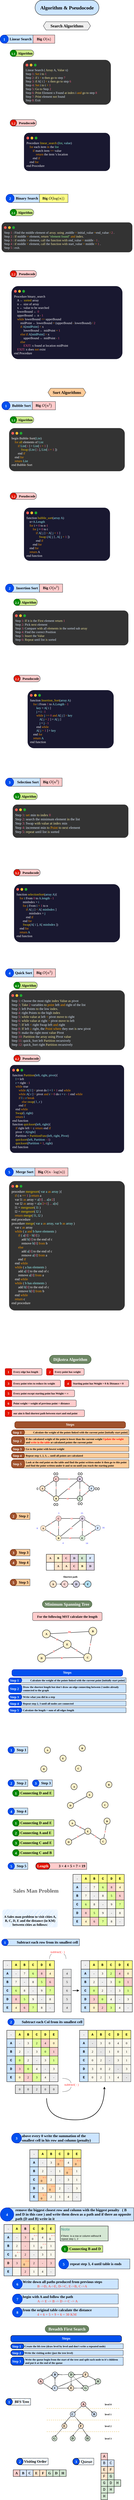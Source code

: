 <mxfile version="24.4.8" type="device">
  <diagram id="tVxOxAOqh6550v2HkT45" name="before final eddition">
    <mxGraphModel dx="1924" dy="9356" grid="1" gridSize="10" guides="1" tooltips="1" connect="1" arrows="1" fold="1" page="1" pageScale="1" pageWidth="827" pageHeight="1169" math="0" shadow="0">
      <root>
        <mxCell id="0" />
        <mxCell id="1" parent="0" />
        <mxCell id="r4pWRoC-7Lmu0TrMAlan-1" value="Dijkstra Algorithm" style="rounded=1;whiteSpace=wrap;html=1;strokeWidth=2;fillColor=#6d8764;strokeColor=#3A5431;arcSize=50;fontFamily=Mina;fontStyle=1;fontSize=25;fontColor=#ffffff;" parent="1" vertex="1">
          <mxGeometry x="307.89" y="20" width="252.11" height="50" as="geometry" />
        </mxCell>
        <mxCell id="r4pWRoC-7Lmu0TrMAlan-2" value="" style="group" parent="1" vertex="1" connectable="0">
          <mxGeometry x="40" y="100" width="747" height="290" as="geometry" />
        </mxCell>
        <mxCell id="r4pWRoC-7Lmu0TrMAlan-3" value="" style="group" parent="r4pWRoC-7Lmu0TrMAlan-2" vertex="1" connectable="0">
          <mxGeometry width="223" height="40" as="geometry" />
        </mxCell>
        <mxCell id="r4pWRoC-7Lmu0TrMAlan-4" value="&lt;div style=&quot;font-size: 16px;&quot;&gt;Every edge has length&lt;/div&gt;" style="rounded=1;whiteSpace=wrap;html=1;hachureGap=4;fontFamily=Mina;strokeWidth=2;fillColor=#ffcccc;strokeColor=#36393d;fontSize=16;fontStyle=1;labelBorderColor=none;textShadow=0;labelBackgroundColor=none;align=left;spacing=10;verticalAlign=middle;container=0;" parent="r4pWRoC-7Lmu0TrMAlan-3" vertex="1">
          <mxGeometry x="40" width="183" height="40" as="geometry" />
        </mxCell>
        <mxCell id="r4pWRoC-7Lmu0TrMAlan-5" value="&lt;div style=&quot;font-size: 20px;&quot;&gt;1&lt;/div&gt;" style="rounded=1;whiteSpace=wrap;html=1;hachureGap=4;fontFamily=Mina;strokeWidth=2;fillColor=#e51400;strokeColor=#B20000;fontSize=20;fontStyle=1;labelBorderColor=none;textShadow=0;labelBackgroundColor=none;align=center;spacing=10;verticalAlign=middle;container=0;fontColor=#ffffff;" parent="r4pWRoC-7Lmu0TrMAlan-3" vertex="1">
          <mxGeometry width="40" height="40" as="geometry" />
        </mxCell>
        <mxCell id="r4pWRoC-7Lmu0TrMAlan-6" value="" style="group" parent="r4pWRoC-7Lmu0TrMAlan-2" vertex="1" connectable="0">
          <mxGeometry x="250" width="228" height="40" as="geometry" />
        </mxCell>
        <mxCell id="r4pWRoC-7Lmu0TrMAlan-7" value="&lt;div style=&quot;font-size: 16px;&quot;&gt;Every point has weight&lt;/div&gt;" style="rounded=1;whiteSpace=wrap;html=1;hachureGap=4;fontFamily=Mina;strokeWidth=2;fillColor=#ffcccc;strokeColor=#36393d;fontSize=16;fontStyle=1;labelBorderColor=none;textShadow=0;labelBackgroundColor=none;align=left;spacing=10;verticalAlign=middle;container=0;" parent="r4pWRoC-7Lmu0TrMAlan-6" vertex="1">
          <mxGeometry x="40" width="188" height="40" as="geometry" />
        </mxCell>
        <mxCell id="r4pWRoC-7Lmu0TrMAlan-8" value="&lt;div style=&quot;font-size: 20px;&quot;&gt;2&lt;/div&gt;" style="rounded=1;whiteSpace=wrap;html=1;hachureGap=4;fontFamily=Mina;strokeWidth=2;fillColor=#e51400;strokeColor=#B20000;fontSize=20;fontStyle=1;labelBorderColor=none;textShadow=0;labelBackgroundColor=none;align=center;spacing=10;verticalAlign=middle;container=0;fontColor=#ffffff;" parent="r4pWRoC-7Lmu0TrMAlan-6" vertex="1">
          <mxGeometry width="40" height="40" as="geometry" />
        </mxCell>
        <mxCell id="r4pWRoC-7Lmu0TrMAlan-9" value="" style="group" parent="r4pWRoC-7Lmu0TrMAlan-2" vertex="1" connectable="0">
          <mxGeometry y="70" width="335" height="40" as="geometry" />
        </mxCell>
        <mxCell id="r4pWRoC-7Lmu0TrMAlan-10" value="&lt;div style=&quot;font-size: 16px;&quot;&gt;Every point tries to reduce its weight&lt;/div&gt;" style="rounded=1;whiteSpace=wrap;html=1;hachureGap=4;fontFamily=Mina;strokeWidth=2;fillColor=#ffcccc;strokeColor=#36393d;fontSize=16;fontStyle=1;labelBorderColor=none;textShadow=0;labelBackgroundColor=none;align=left;spacing=10;verticalAlign=middle;container=0;" parent="r4pWRoC-7Lmu0TrMAlan-9" vertex="1">
          <mxGeometry x="40" width="295" height="40" as="geometry" />
        </mxCell>
        <mxCell id="r4pWRoC-7Lmu0TrMAlan-11" value="&lt;div style=&quot;font-size: 20px;&quot;&gt;3&lt;/div&gt;" style="rounded=1;whiteSpace=wrap;html=1;hachureGap=4;fontFamily=Mina;strokeWidth=2;fillColor=#e51400;strokeColor=#B20000;fontSize=20;fontStyle=1;labelBorderColor=none;textShadow=0;labelBackgroundColor=none;align=center;spacing=10;verticalAlign=middle;container=0;fontColor=#ffffff;" parent="r4pWRoC-7Lmu0TrMAlan-9" vertex="1">
          <mxGeometry width="40" height="40" as="geometry" />
        </mxCell>
        <mxCell id="r4pWRoC-7Lmu0TrMAlan-12" value="" style="group" parent="r4pWRoC-7Lmu0TrMAlan-2" vertex="1" connectable="0">
          <mxGeometry x="360" y="70" width="387" height="40" as="geometry" />
        </mxCell>
        <mxCell id="r4pWRoC-7Lmu0TrMAlan-13" value="&lt;div style=&quot;font-size: 16px;&quot;&gt;Starting point has Weight = 0 &amp;amp; Distance = 0&lt;/div&gt;" style="rounded=1;whiteSpace=wrap;html=1;hachureGap=4;fontFamily=Mina;strokeWidth=2;fillColor=#ffcccc;strokeColor=#36393d;fontSize=16;fontStyle=1;labelBorderColor=none;textShadow=0;labelBackgroundColor=none;align=left;spacing=10;verticalAlign=middle;container=0;" parent="r4pWRoC-7Lmu0TrMAlan-12" vertex="1">
          <mxGeometry x="40" width="347" height="40" as="geometry" />
        </mxCell>
        <mxCell id="r4pWRoC-7Lmu0TrMAlan-14" value="&lt;div style=&quot;font-size: 20px;&quot;&gt;4&lt;/div&gt;" style="rounded=1;whiteSpace=wrap;html=1;hachureGap=4;fontFamily=Mina;strokeWidth=2;fillColor=#e51400;strokeColor=#B20000;fontSize=20;fontStyle=1;labelBorderColor=none;textShadow=0;labelBackgroundColor=none;align=center;spacing=10;verticalAlign=middle;container=0;fontColor=#ffffff;" parent="r4pWRoC-7Lmu0TrMAlan-12" vertex="1">
          <mxGeometry width="40" height="40" as="geometry" />
        </mxCell>
        <mxCell id="r4pWRoC-7Lmu0TrMAlan-15" value="" style="group" parent="r4pWRoC-7Lmu0TrMAlan-2" vertex="1" connectable="0">
          <mxGeometry y="130" width="420" height="40" as="geometry" />
        </mxCell>
        <mxCell id="r4pWRoC-7Lmu0TrMAlan-16" value="&lt;div style=&quot;font-size: 16px;&quot;&gt;Every point except starting point has Weight = ∞&lt;/div&gt;" style="rounded=1;whiteSpace=wrap;html=1;hachureGap=4;fontFamily=Mina;strokeWidth=2;fillColor=#ffcccc;strokeColor=#36393d;fontSize=16;fontStyle=1;labelBorderColor=none;textShadow=0;labelBackgroundColor=none;align=left;spacing=10;verticalAlign=middle;container=0;" parent="r4pWRoC-7Lmu0TrMAlan-15" vertex="1">
          <mxGeometry x="40" width="380" height="40" as="geometry" />
        </mxCell>
        <mxCell id="r4pWRoC-7Lmu0TrMAlan-17" value="&lt;div style=&quot;font-size: 20px;&quot;&gt;5&lt;/div&gt;" style="rounded=1;whiteSpace=wrap;html=1;hachureGap=4;fontFamily=Mina;strokeWidth=2;fillColor=#e51400;strokeColor=#B20000;fontSize=20;fontStyle=1;labelBorderColor=none;textShadow=0;labelBackgroundColor=none;align=center;spacing=10;verticalAlign=middle;container=0;fontColor=#ffffff;" parent="r4pWRoC-7Lmu0TrMAlan-15" vertex="1">
          <mxGeometry width="40" height="40" as="geometry" />
        </mxCell>
        <mxCell id="r4pWRoC-7Lmu0TrMAlan-18" value="" style="group" parent="r4pWRoC-7Lmu0TrMAlan-2" vertex="1" connectable="0">
          <mxGeometry y="190" width="430" height="40" as="geometry" />
        </mxCell>
        <mxCell id="r4pWRoC-7Lmu0TrMAlan-19" value="&lt;div style=&quot;font-size: 16px;&quot;&gt;Point weight = weight of previous point + distance&lt;/div&gt;" style="rounded=1;whiteSpace=wrap;html=1;hachureGap=4;fontFamily=Mina;strokeWidth=2;fillColor=#ffcccc;strokeColor=#36393d;fontSize=16;fontStyle=1;labelBorderColor=none;textShadow=0;labelBackgroundColor=none;align=left;spacing=10;verticalAlign=middle;container=0;" parent="r4pWRoC-7Lmu0TrMAlan-18" vertex="1">
          <mxGeometry x="40" width="390" height="40" as="geometry" />
        </mxCell>
        <mxCell id="r4pWRoC-7Lmu0TrMAlan-20" value="&lt;div style=&quot;font-size: 20px;&quot;&gt;6&lt;/div&gt;" style="rounded=1;whiteSpace=wrap;html=1;hachureGap=4;fontFamily=Mina;strokeWidth=2;fillColor=#e51400;strokeColor=#B20000;fontSize=20;fontStyle=1;labelBorderColor=none;textShadow=0;labelBackgroundColor=none;align=center;spacing=10;verticalAlign=middle;container=0;fontColor=#ffffff;" parent="r4pWRoC-7Lmu0TrMAlan-18" vertex="1">
          <mxGeometry width="40" height="40" as="geometry" />
        </mxCell>
        <mxCell id="r4pWRoC-7Lmu0TrMAlan-21" value="" style="group" parent="r4pWRoC-7Lmu0TrMAlan-2" vertex="1" connectable="0">
          <mxGeometry y="250" width="480" height="40" as="geometry" />
        </mxCell>
        <mxCell id="r4pWRoC-7Lmu0TrMAlan-22" value="&lt;div style=&quot;font-size: 16px;&quot;&gt;our aim is find shortest path between start and end point&lt;/div&gt;" style="rounded=1;whiteSpace=wrap;html=1;hachureGap=4;fontFamily=Mina;strokeWidth=2;fillColor=#ffcccc;strokeColor=#36393d;fontSize=16;fontStyle=1;labelBorderColor=none;textShadow=0;labelBackgroundColor=none;align=left;spacing=10;verticalAlign=middle;container=0;" parent="r4pWRoC-7Lmu0TrMAlan-21" vertex="1">
          <mxGeometry x="40" width="440" height="40" as="geometry" />
        </mxCell>
        <mxCell id="r4pWRoC-7Lmu0TrMAlan-23" value="&lt;div style=&quot;font-size: 20px;&quot;&gt;7&lt;/div&gt;" style="rounded=1;whiteSpace=wrap;html=1;hachureGap=4;fontFamily=Mina;strokeWidth=2;fillColor=#e51400;strokeColor=#B20000;fontSize=20;fontStyle=1;labelBorderColor=none;textShadow=0;labelBackgroundColor=none;align=center;spacing=10;verticalAlign=middle;container=0;fontColor=#ffffff;" parent="r4pWRoC-7Lmu0TrMAlan-21" vertex="1">
          <mxGeometry width="40" height="40" as="geometry" />
        </mxCell>
        <mxCell id="r4pWRoC-7Lmu0TrMAlan-24" value="" style="group;fontFamily=Lucida Console;" parent="1" vertex="1" connectable="0">
          <mxGeometry x="78" y="470" width="710" height="30.55" as="geometry" />
        </mxCell>
        <mxCell id="r4pWRoC-7Lmu0TrMAlan-25" value="Calculate the weight of the points linked with the current point [initially start point]" style="rounded=1;whiteSpace=wrap;html=1;hachureGap=4;fontFamily=Mina;strokeWidth=2;fillColor=#ffcc99;strokeColor=#36393d;fontSize=16;fontStyle=1;labelBorderColor=none;textShadow=0;labelBackgroundColor=none;align=right;spacing=7;verticalAlign=middle;container=0;spacingBottom=0;fillStyle=solid;arcSize=0;" parent="r4pWRoC-7Lmu0TrMAlan-24" vertex="1">
          <mxGeometry x="64" width="646" height="30" as="geometry" />
        </mxCell>
        <mxCell id="r4pWRoC-7Lmu0TrMAlan-26" value="Step 1" style="rounded=1;whiteSpace=wrap;html=1;hachureGap=4;fontFamily=Kufam Regular;strokeWidth=2;fillColor=#a0522d;strokeColor=#6D1F00;fontSize=20;fontStyle=1;labelBorderColor=none;textShadow=0;labelBackgroundColor=none;verticalAlign=middle;spacingBottom=0;arcSize=50;container=0;align=left;fillStyle=solid;spacingLeft=7;fontColor=#ffffff;" parent="r4pWRoC-7Lmu0TrMAlan-24" vertex="1">
          <mxGeometry width="80" height="30" as="geometry" />
        </mxCell>
        <mxCell id="r4pWRoC-7Lmu0TrMAlan-27" value="&lt;span style=&quot;font-size: 22px;&quot;&gt;Steps&lt;/span&gt;" style="rounded=1;whiteSpace=wrap;html=1;hachureGap=4;fontFamily=Cairo;fontSource=https%3A%2F%2Ffonts.googleapis.com%2Fcss%3Ffamily%3DCairo;strokeWidth=2;fillColor=#a0522d;strokeColor=#6D1F00;fontSize=23;fontStyle=1;labelBorderColor=none;textShadow=0;labelBackgroundColor=none;arcSize=33;container=0;spacingBottom=5;verticalAlign=middle;fillStyle=solid;align=center;fontColor=#ffffff;" parent="1" vertex="1">
          <mxGeometry x="98" y="420" width="670" height="39.82" as="geometry" />
        </mxCell>
        <mxCell id="r4pWRoC-7Lmu0TrMAlan-28" value="" style="group;fontFamily=Lucida Console;" parent="1" vertex="1" connectable="0">
          <mxGeometry x="78" y="570" width="710" height="30" as="geometry" />
        </mxCell>
        <mxCell id="r4pWRoC-7Lmu0TrMAlan-29" value="&lt;span style=&quot;&quot;&gt;Go to the point with lowest weight&lt;/span&gt;" style="rounded=1;whiteSpace=wrap;html=1;hachureGap=4;fontFamily=Mina;strokeWidth=2;fillColor=#ffcc99;strokeColor=#36393d;fontSize=16;fontStyle=1;labelBorderColor=none;textShadow=0;labelBackgroundColor=none;align=left;spacing=7;verticalAlign=middle;container=0;spacingBottom=0;fillStyle=solid;arcSize=0;spacingLeft=26;" parent="r4pWRoC-7Lmu0TrMAlan-28" vertex="1">
          <mxGeometry x="54" width="656" height="30" as="geometry" />
        </mxCell>
        <mxCell id="r4pWRoC-7Lmu0TrMAlan-30" value="Step 3" style="rounded=1;whiteSpace=wrap;html=1;hachureGap=4;fontFamily=Kufam Regular;strokeWidth=2;fillColor=#a0522d;strokeColor=#6D1F00;fontSize=20;fontStyle=1;labelBorderColor=none;textShadow=0;labelBackgroundColor=none;verticalAlign=middle;spacingBottom=0;arcSize=50;container=0;align=left;fillStyle=solid;spacingLeft=7;fontColor=#ffffff;" parent="r4pWRoC-7Lmu0TrMAlan-28" vertex="1">
          <mxGeometry width="80" height="30" as="geometry" />
        </mxCell>
        <mxCell id="r4pWRoC-7Lmu0TrMAlan-31" value="" style="group;fontFamily=Lucida Console;" parent="1" vertex="1" connectable="0">
          <mxGeometry x="78" y="510" width="710" height="50" as="geometry" />
        </mxCell>
        <mxCell id="r4pWRoC-7Lmu0TrMAlan-32" value="If the calculated weight of the point is lower than the current weight &lt;font color=&quot;#ff0000&quot;&gt;Update the weight&lt;/font&gt; and &lt;font color=&quot;#ff0000&quot;&gt;write in the table&lt;/font&gt; at calculated points the current point" style="rounded=1;whiteSpace=wrap;html=1;hachureGap=4;fontFamily=Mina;strokeWidth=2;fillColor=#ffcc99;strokeColor=#36393d;fontSize=16;fontStyle=1;labelBorderColor=none;textShadow=0;labelBackgroundColor=none;align=left;spacing=7;verticalAlign=middle;container=0;spacingBottom=0;fillStyle=solid;arcSize=0;spacingLeft=26;" parent="r4pWRoC-7Lmu0TrMAlan-31" vertex="1">
          <mxGeometry x="54" width="656" height="50" as="geometry" />
        </mxCell>
        <mxCell id="r4pWRoC-7Lmu0TrMAlan-33" value="Step 2" style="rounded=1;whiteSpace=wrap;html=1;hachureGap=4;fontFamily=Kufam Regular;strokeWidth=2;fillColor=#a0522d;strokeColor=#6D1F00;fontSize=20;fontStyle=1;labelBorderColor=none;textShadow=0;labelBackgroundColor=none;verticalAlign=middle;spacingBottom=0;arcSize=33;container=0;align=left;fillStyle=solid;spacingLeft=7;fontColor=#ffffff;" parent="r4pWRoC-7Lmu0TrMAlan-31" vertex="1">
          <mxGeometry width="80" height="50" as="geometry" />
        </mxCell>
        <mxCell id="r4pWRoC-7Lmu0TrMAlan-34" value="" style="group;fontFamily=Lucida Console;" parent="1" vertex="1" connectable="0">
          <mxGeometry x="78" y="610" width="710" height="30" as="geometry" />
        </mxCell>
        <mxCell id="r4pWRoC-7Lmu0TrMAlan-35" value="Repeat step 1, 2, 3, ... until all points are calculated" style="rounded=1;whiteSpace=wrap;html=1;hachureGap=4;fontFamily=Mina;strokeWidth=2;fillColor=#ffcc99;strokeColor=#36393d;fontSize=16;fontStyle=1;labelBorderColor=none;textShadow=0;labelBackgroundColor=none;align=left;spacing=7;verticalAlign=middle;container=0;spacingBottom=0;fillStyle=solid;arcSize=0;spacingLeft=26;" parent="r4pWRoC-7Lmu0TrMAlan-34" vertex="1">
          <mxGeometry x="54" width="656" height="30" as="geometry" />
        </mxCell>
        <mxCell id="r4pWRoC-7Lmu0TrMAlan-36" value="Step 4" style="rounded=1;whiteSpace=wrap;html=1;hachureGap=4;fontFamily=Kufam Regular;strokeWidth=2;fillColor=#a0522d;strokeColor=#6D1F00;fontSize=20;fontStyle=1;labelBorderColor=none;textShadow=0;labelBackgroundColor=none;verticalAlign=middle;spacingBottom=0;arcSize=50;container=0;align=left;fillStyle=solid;spacingLeft=7;fontColor=#ffffff;" parent="r4pWRoC-7Lmu0TrMAlan-34" vertex="1">
          <mxGeometry width="80" height="30" as="geometry" />
        </mxCell>
        <mxCell id="r4pWRoC-7Lmu0TrMAlan-37" value="" style="group;fontFamily=Lucida Console;" parent="1" vertex="1" connectable="0">
          <mxGeometry x="78" y="650" width="710" height="50" as="geometry" />
        </mxCell>
        <mxCell id="r4pWRoC-7Lmu0TrMAlan-38" value="Look at the end point on the table and find the point written under it then go to this point and find the point written under it and so on until you reach the starting point" style="rounded=1;whiteSpace=wrap;html=1;hachureGap=4;fontFamily=Mina;strokeWidth=2;fillColor=#ffcc99;strokeColor=#36393d;fontSize=16;fontStyle=1;labelBorderColor=none;textShadow=0;labelBackgroundColor=none;align=left;spacing=7;verticalAlign=middle;container=0;spacingBottom=0;fillStyle=solid;arcSize=0;spacingLeft=26;" parent="r4pWRoC-7Lmu0TrMAlan-37" vertex="1">
          <mxGeometry x="54" width="656" height="50" as="geometry" />
        </mxCell>
        <mxCell id="r4pWRoC-7Lmu0TrMAlan-39" value="Step 5" style="rounded=1;whiteSpace=wrap;html=1;hachureGap=4;fontFamily=Kufam Regular;strokeWidth=2;fillColor=#a0522d;strokeColor=#6D1F00;fontSize=20;fontStyle=1;labelBorderColor=none;textShadow=0;labelBackgroundColor=none;verticalAlign=middle;spacingBottom=0;arcSize=33;container=0;align=left;fillStyle=solid;spacingLeft=7;fontColor=#ffffff;" parent="r4pWRoC-7Lmu0TrMAlan-37" vertex="1">
          <mxGeometry width="80" height="50" as="geometry" />
        </mxCell>
        <mxCell id="r4pWRoC-7Lmu0TrMAlan-40" value="" style="group" parent="1" vertex="1" connectable="0">
          <mxGeometry x="228" y="700" width="411" height="265" as="geometry" />
        </mxCell>
        <mxCell id="r4pWRoC-7Lmu0TrMAlan-41" value="&lt;span style=&quot;color: rgb(51, 51, 51); font-family: sans-serif; font-size: 44px; font-style: normal; font-variant-ligatures: normal; font-variant-caps: normal; font-weight: 400; letter-spacing: normal; orphans: 2; text-align: start; text-indent: 0px; text-transform: none; widows: 2; word-spacing: 0px; -webkit-text-stroke-width: 0px; text-decoration-thickness: initial; text-decoration-style: initial; text-decoration-color: initial; float: none; display: inline !important;&quot;&gt;∞&lt;/span&gt;" style="text;whiteSpace=wrap;html=1;" parent="r4pWRoC-7Lmu0TrMAlan-40" vertex="1">
          <mxGeometry x="101" width="60" height="80" as="geometry" />
        </mxCell>
        <mxCell id="r4pWRoC-7Lmu0TrMAlan-42" value="&lt;span style=&quot;color: rgb(51, 51, 51); font-family: sans-serif; font-size: 44px; font-style: normal; font-variant-ligatures: normal; font-variant-caps: normal; font-weight: 400; letter-spacing: normal; orphans: 2; text-align: start; text-indent: 0px; text-transform: none; widows: 2; word-spacing: 0px; -webkit-text-stroke-width: 0px; text-decoration-thickness: initial; text-decoration-style: initial; text-decoration-color: initial; float: none; display: inline !important;&quot;&gt;∞&lt;/span&gt;" style="text;whiteSpace=wrap;html=1;" parent="r4pWRoC-7Lmu0TrMAlan-40" vertex="1">
          <mxGeometry x="248" width="32" height="50" as="geometry" />
        </mxCell>
        <mxCell id="r4pWRoC-7Lmu0TrMAlan-43" value="&lt;span style=&quot;color: rgb(51, 51, 51); font-family: sans-serif; font-size: 44px; font-style: normal; font-variant-ligatures: normal; font-variant-caps: normal; font-weight: 400; letter-spacing: normal; orphans: 2; text-align: start; text-indent: 0px; text-transform: none; widows: 2; word-spacing: 0px; -webkit-text-stroke-width: 0px; text-decoration-thickness: initial; text-decoration-style: initial; text-decoration-color: initial; float: none; display: inline !important;&quot;&gt;∞&lt;/span&gt;" style="text;whiteSpace=wrap;html=1;" parent="r4pWRoC-7Lmu0TrMAlan-40" vertex="1">
          <mxGeometry x="248" y="180" width="60" height="80" as="geometry" />
        </mxCell>
        <mxCell id="r4pWRoC-7Lmu0TrMAlan-44" value="&lt;span style=&quot;color: rgb(51, 51, 51); font-family: sans-serif; font-size: 44px; font-style: normal; font-variant-ligatures: normal; font-variant-caps: normal; font-weight: 400; letter-spacing: normal; orphans: 2; text-align: start; text-indent: 0px; text-transform: none; widows: 2; word-spacing: 0px; -webkit-text-stroke-width: 0px; text-decoration-thickness: initial; text-decoration-style: initial; text-decoration-color: initial; float: none; display: inline !important;&quot;&gt;∞&lt;/span&gt;" style="text;whiteSpace=wrap;html=1;" parent="r4pWRoC-7Lmu0TrMAlan-40" vertex="1">
          <mxGeometry x="101" y="185" width="60" height="80" as="geometry" />
        </mxCell>
        <mxCell id="r4pWRoC-7Lmu0TrMAlan-45" value="" style="group" parent="r4pWRoC-7Lmu0TrMAlan-40" vertex="1" connectable="0">
          <mxGeometry y="50" width="411" height="156" as="geometry" />
        </mxCell>
        <mxCell id="r4pWRoC-7Lmu0TrMAlan-46" value="&lt;span style=&quot;color: rgb(51, 51, 51); font-family: sans-serif; font-size: 44px; font-style: normal; font-variant-ligatures: normal; font-variant-caps: normal; font-weight: 400; letter-spacing: normal; orphans: 2; text-align: start; text-indent: 0px; text-transform: none; widows: 2; word-spacing: 0px; -webkit-text-stroke-width: 0px; text-decoration-thickness: initial; text-decoration-style: initial; text-decoration-color: initial; float: none; display: inline !important;&quot;&gt;∞&lt;/span&gt;" style="text;whiteSpace=wrap;html=1;" parent="r4pWRoC-7Lmu0TrMAlan-45" vertex="1">
          <mxGeometry x="351" y="40" width="60" height="80" as="geometry" />
        </mxCell>
        <mxCell id="r4pWRoC-7Lmu0TrMAlan-47" value="0" style="text;whiteSpace=wrap;html=1;fontSize=20;" parent="r4pWRoC-7Lmu0TrMAlan-45" vertex="1">
          <mxGeometry y="56" width="90" height="100" as="geometry" />
        </mxCell>
        <mxCell id="r4pWRoC-7Lmu0TrMAlan-48" value="A" style="ellipse;whiteSpace=wrap;html=1;aspect=fixed;flipV=0;flipH=1;fillColor=#ffe6cc;strokeColor=#000000;strokeWidth=2;fontFamily=Cairo Play;fontSource=https%3A%2F%2Ffonts.googleapis.com%2Fcss%3Ffamily%3DCairo%2BPlay;fontSize=15;fontStyle=1" parent="r4pWRoC-7Lmu0TrMAlan-45" vertex="1">
          <mxGeometry x="21" y="56.757" width="32.432" height="32.432" as="geometry" />
        </mxCell>
        <mxCell id="r4pWRoC-7Lmu0TrMAlan-49" value="C" style="ellipse;whiteSpace=wrap;html=1;aspect=fixed;flipV=0;flipH=1;fillColor=#f8cecc;strokeColor=#000000;strokeWidth=2;fontFamily=Cairo Play;fontSource=https%3A%2F%2Ffonts.googleapis.com%2Fcss%3Ffamily%3DCairo%2BPlay;fontSize=15;fontStyle=1" parent="r4pWRoC-7Lmu0TrMAlan-45" vertex="1">
          <mxGeometry x="103.912" width="32.432" height="32.432" as="geometry" />
        </mxCell>
        <mxCell id="r4pWRoC-7Lmu0TrMAlan-50" value="B" style="ellipse;whiteSpace=wrap;html=1;aspect=fixed;flipV=0;flipH=1;fillColor=#fff2cc;strokeColor=#000000;strokeWidth=2;fontFamily=Cairo Play;fontSource=https%3A%2F%2Ffonts.googleapis.com%2Fcss%3Ffamily%3DCairo%2BPlay;fontSize=15;fontStyle=1" parent="r4pWRoC-7Lmu0TrMAlan-45" vertex="1">
          <mxGeometry x="103.912" y="117.568" width="32.432" height="32.432" as="geometry" />
        </mxCell>
        <mxCell id="r4pWRoC-7Lmu0TrMAlan-51" value="D" style="ellipse;whiteSpace=wrap;html=1;aspect=fixed;fillColor=#e1d5e7;strokeColor=#000000;strokeWidth=2;fontFamily=Cairo Play;fontSource=https%3A%2F%2Ffonts.googleapis.com%2Fcss%3Ffamily%3DCairo%2BPlay;fontSize=15;fontStyle=1" parent="r4pWRoC-7Lmu0TrMAlan-45" vertex="1">
          <mxGeometry x="247.462" width="32.432" height="32.432" as="geometry" />
        </mxCell>
        <mxCell id="r4pWRoC-7Lmu0TrMAlan-52" value="E" style="ellipse;whiteSpace=wrap;html=1;aspect=fixed;fillColor=#d5e8d4;strokeColor=#000000;strokeWidth=2;fontFamily=Cairo Play;fontSource=https%3A%2F%2Ffonts.googleapis.com%2Fcss%3Ffamily%3DCairo%2BPlay;fontSize=15;fontStyle=1" parent="r4pWRoC-7Lmu0TrMAlan-45" vertex="1">
          <mxGeometry x="247.462" y="117.568" width="32.432" height="32.432" as="geometry" />
        </mxCell>
        <mxCell id="r4pWRoC-7Lmu0TrMAlan-53" value="F" style="ellipse;whiteSpace=wrap;html=1;aspect=fixed;flipV=0;flipH=1;fillColor=#dae8fc;strokeColor=#000000;strokeWidth=2;fontFamily=Cairo Play;fontSource=https%3A%2F%2Ffonts.googleapis.com%2Fcss%3Ffamily%3DCairo%2BPlay;fontSize=15;fontStyle=1" parent="r4pWRoC-7Lmu0TrMAlan-45" vertex="1">
          <mxGeometry x="318" y="56.757" width="32.432" height="32.432" as="geometry" />
        </mxCell>
        <mxCell id="r4pWRoC-7Lmu0TrMAlan-54" value="" style="endArrow=none;html=1;rounded=0;strokeWidth=2;fontColor=default;" parent="r4pWRoC-7Lmu0TrMAlan-45" source="r4pWRoC-7Lmu0TrMAlan-48" target="r4pWRoC-7Lmu0TrMAlan-49" edge="1">
          <mxGeometry width="50" height="50" relative="1" as="geometry">
            <mxPoint x="70.912" y="81.081" as="sourcePoint" />
            <mxPoint x="112.162" y="40.541" as="targetPoint" />
          </mxGeometry>
        </mxCell>
        <mxCell id="r4pWRoC-7Lmu0TrMAlan-55" value="3" style="edgeLabel;align=center;verticalAlign=middle;resizable=0;points=[];spacing=1;labelBackgroundColor=default;labelBorderColor=none;html=1;textDirection=ltr;fontSize=13;fontFamily=Mina;fontColor=#FF3333;fontStyle=1" parent="r4pWRoC-7Lmu0TrMAlan-54" vertex="1" connectable="0">
          <mxGeometry x="0.04" relative="1" as="geometry">
            <mxPoint as="offset" />
          </mxGeometry>
        </mxCell>
        <mxCell id="r4pWRoC-7Lmu0TrMAlan-56" value="" style="endArrow=none;html=1;rounded=0;strokeWidth=2;fontColor=default;" parent="r4pWRoC-7Lmu0TrMAlan-45" source="r4pWRoC-7Lmu0TrMAlan-48" target="r4pWRoC-7Lmu0TrMAlan-50" edge="1">
          <mxGeometry width="50" height="50" relative="1" as="geometry">
            <mxPoint x="60.188" y="72.973" as="sourcePoint" />
            <mxPoint x="115.462" y="34.054" as="targetPoint" />
          </mxGeometry>
        </mxCell>
        <mxCell id="r4pWRoC-7Lmu0TrMAlan-57" value="4" style="edgeLabel;align=center;verticalAlign=middle;resizable=0;points=[];spacing=1;labelBackgroundColor=default;labelBorderColor=none;html=1;textDirection=ltr;fontSize=13;fontFamily=Mina;fontColor=#FF3333;fontStyle=1" parent="r4pWRoC-7Lmu0TrMAlan-56" vertex="1" connectable="0">
          <mxGeometry x="-0.153" relative="1" as="geometry">
            <mxPoint as="offset" />
          </mxGeometry>
        </mxCell>
        <mxCell id="r4pWRoC-7Lmu0TrMAlan-58" value="" style="endArrow=none;html=1;rounded=0;strokeWidth=2;fontColor=default;" parent="r4pWRoC-7Lmu0TrMAlan-45" source="r4pWRoC-7Lmu0TrMAlan-49" target="r4pWRoC-7Lmu0TrMAlan-51" edge="1">
          <mxGeometry width="50" height="50" relative="1" as="geometry">
            <mxPoint x="68.438" y="81.081" as="sourcePoint" />
            <mxPoint x="123.712" y="42.162" as="targetPoint" />
          </mxGeometry>
        </mxCell>
        <mxCell id="r4pWRoC-7Lmu0TrMAlan-59" value="12" style="edgeLabel;align=center;verticalAlign=middle;resizable=0;points=[];spacing=1;labelBackgroundColor=default;labelBorderColor=none;html=1;textDirection=ltr;fontSize=13;fontFamily=Mina;fontColor=#FF3333;fontStyle=1" parent="r4pWRoC-7Lmu0TrMAlan-58" vertex="1" connectable="0">
          <mxGeometry x="-0.171" y="-1" relative="1" as="geometry">
            <mxPoint x="15" y="-1" as="offset" />
          </mxGeometry>
        </mxCell>
        <mxCell id="r4pWRoC-7Lmu0TrMAlan-60" value="" style="endArrow=none;html=1;rounded=0;strokeWidth=2;fontColor=default;" parent="r4pWRoC-7Lmu0TrMAlan-45" source="r4pWRoC-7Lmu0TrMAlan-51" target="r4pWRoC-7Lmu0TrMAlan-53" edge="1">
          <mxGeometry width="50" height="50" relative="1" as="geometry">
            <mxPoint x="76.688" y="89.189" as="sourcePoint" />
            <mxPoint x="131.962" y="50.27" as="targetPoint" />
          </mxGeometry>
        </mxCell>
        <mxCell id="r4pWRoC-7Lmu0TrMAlan-61" value="1" style="edgeLabel;align=center;verticalAlign=middle;resizable=0;points=[];spacing=1;labelBackgroundColor=default;labelBorderColor=none;html=1;textDirection=ltr;fontSize=13;fontFamily=Mina;fontColor=#FF3333;fontStyle=1" parent="r4pWRoC-7Lmu0TrMAlan-60" vertex="1" connectable="0">
          <mxGeometry x="0.034" relative="1" as="geometry">
            <mxPoint as="offset" />
          </mxGeometry>
        </mxCell>
        <mxCell id="r4pWRoC-7Lmu0TrMAlan-62" value="" style="endArrow=none;html=1;rounded=0;strokeWidth=2;fontColor=default;" parent="r4pWRoC-7Lmu0TrMAlan-45" source="r4pWRoC-7Lmu0TrMAlan-53" target="r4pWRoC-7Lmu0TrMAlan-52" edge="1">
          <mxGeometry width="50" height="50" relative="1" as="geometry">
            <mxPoint x="84.938" y="97.297" as="sourcePoint" />
            <mxPoint x="140.212" y="58.378" as="targetPoint" />
          </mxGeometry>
        </mxCell>
        <mxCell id="r4pWRoC-7Lmu0TrMAlan-63" value="3" style="edgeLabel;align=center;verticalAlign=middle;resizable=0;points=[];spacing=1;labelBackgroundColor=default;labelBorderColor=none;html=1;textDirection=ltr;fontSize=13;fontFamily=Mina;fontColor=#FF3333;fontStyle=1" parent="r4pWRoC-7Lmu0TrMAlan-62" vertex="1" connectable="0">
          <mxGeometry x="-0.066" relative="1" as="geometry">
            <mxPoint as="offset" />
          </mxGeometry>
        </mxCell>
        <mxCell id="r4pWRoC-7Lmu0TrMAlan-64" value="" style="endArrow=none;html=1;rounded=0;strokeWidth=2;fontColor=default;" parent="r4pWRoC-7Lmu0TrMAlan-45" source="r4pWRoC-7Lmu0TrMAlan-50" target="r4pWRoC-7Lmu0TrMAlan-52" edge="1">
          <mxGeometry width="50" height="50" relative="1" as="geometry">
            <mxPoint x="93.188" y="105.405" as="sourcePoint" />
            <mxPoint x="148.462" y="66.486" as="targetPoint" />
          </mxGeometry>
        </mxCell>
        <mxCell id="r4pWRoC-7Lmu0TrMAlan-65" value="10" style="edgeLabel;align=center;verticalAlign=middle;resizable=0;points=[];spacing=1;labelBackgroundColor=default;labelBorderColor=none;html=1;textDirection=ltr;fontSize=13;fontFamily=Mina;fontColor=#FF3333;fontStyle=1" parent="r4pWRoC-7Lmu0TrMAlan-64" vertex="1" connectable="0">
          <mxGeometry x="-0.068" relative="1" as="geometry">
            <mxPoint as="offset" />
          </mxGeometry>
        </mxCell>
        <mxCell id="r4pWRoC-7Lmu0TrMAlan-66" value="" style="endArrow=none;html=1;rounded=0;strokeWidth=2;fontColor=default;" parent="r4pWRoC-7Lmu0TrMAlan-45" source="r4pWRoC-7Lmu0TrMAlan-50" target="r4pWRoC-7Lmu0TrMAlan-49" edge="1">
          <mxGeometry width="50" height="50" relative="1" as="geometry">
            <mxPoint x="101.438" y="113.514" as="sourcePoint" />
            <mxPoint x="156.713" y="74.595" as="targetPoint" />
          </mxGeometry>
        </mxCell>
        <mxCell id="r4pWRoC-7Lmu0TrMAlan-67" value="2" style="edgeLabel;align=center;verticalAlign=middle;resizable=0;points=[];spacing=1;labelBackgroundColor=default;labelBorderColor=none;html=1;textDirection=ltr;fontSize=13;fontFamily=Mina;fontColor=#FF3333;fontStyle=1" parent="r4pWRoC-7Lmu0TrMAlan-66" vertex="1" connectable="0">
          <mxGeometry x="0.14" relative="1" as="geometry">
            <mxPoint as="offset" />
          </mxGeometry>
        </mxCell>
        <mxCell id="r4pWRoC-7Lmu0TrMAlan-68" value="" style="endArrow=none;html=1;rounded=0;strokeWidth=2;fontColor=default;" parent="r4pWRoC-7Lmu0TrMAlan-45" source="r4pWRoC-7Lmu0TrMAlan-50" target="r4pWRoC-7Lmu0TrMAlan-51" edge="1">
          <mxGeometry width="50" height="50" relative="1" as="geometry">
            <mxPoint x="109.688" y="121.622" as="sourcePoint" />
            <mxPoint x="164.963" y="82.703" as="targetPoint" />
          </mxGeometry>
        </mxCell>
        <mxCell id="r4pWRoC-7Lmu0TrMAlan-69" value="13" style="edgeLabel;align=center;verticalAlign=middle;resizable=0;points=[];spacing=1;labelBackgroundColor=default;labelBorderColor=none;html=1;textDirection=ltr;fontSize=13;fontFamily=Mina;fontColor=#FF3333;fontStyle=1" parent="r4pWRoC-7Lmu0TrMAlan-68" vertex="1" connectable="0">
          <mxGeometry x="0.047" y="-2" relative="1" as="geometry">
            <mxPoint as="offset" />
          </mxGeometry>
        </mxCell>
        <mxCell id="r4pWRoC-7Lmu0TrMAlan-70" value="" style="endArrow=none;html=1;rounded=0;strokeWidth=2;fontColor=default;" parent="r4pWRoC-7Lmu0TrMAlan-45" source="r4pWRoC-7Lmu0TrMAlan-52" target="r4pWRoC-7Lmu0TrMAlan-51" edge="1">
          <mxGeometry width="50" height="50" relative="1" as="geometry">
            <mxPoint x="117.938" y="129.73" as="sourcePoint" />
            <mxPoint x="173.213" y="90.811" as="targetPoint" />
          </mxGeometry>
        </mxCell>
        <mxCell id="r4pWRoC-7Lmu0TrMAlan-71" value="5" style="edgeLabel;align=center;verticalAlign=middle;resizable=0;points=[];spacing=1;labelBackgroundColor=default;labelBorderColor=none;html=1;textDirection=ltr;fontSize=13;fontFamily=Mina;fontColor=#FF3333;fontStyle=1" parent="r4pWRoC-7Lmu0TrMAlan-70" vertex="1" connectable="0">
          <mxGeometry x="0.089" y="1" relative="1" as="geometry">
            <mxPoint x="1" y="12" as="offset" />
          </mxGeometry>
        </mxCell>
        <mxCell id="r4pWRoC-7Lmu0TrMAlan-72" value="" style="group" parent="1" vertex="1" connectable="0">
          <mxGeometry x="70" y="970" width="120" height="40" as="geometry" />
        </mxCell>
        <mxCell id="r4pWRoC-7Lmu0TrMAlan-73" value="Step 2" style="rounded=1;whiteSpace=wrap;html=1;fontSize=22;fillColor=#ffcc99;strokeColor=#36393d;strokeWidth=2;fontFamily=Mina;arcSize=0;hachureGap=4;align=right;spacingRight=7;fontStyle=1" parent="r4pWRoC-7Lmu0TrMAlan-72" vertex="1">
          <mxGeometry x="22.86" width="97.14" height="40" as="geometry" />
        </mxCell>
        <mxCell id="r4pWRoC-7Lmu0TrMAlan-74" value="2" style="ellipse;whiteSpace=wrap;html=1;aspect=fixed;strokeWidth=2;fillColor=#a0522d;strokeColor=#6D1F00;fontFamily=Mina;fontStyle=1;fontSize=22;spacingTop=3;fontColor=#ffffff;" parent="r4pWRoC-7Lmu0TrMAlan-72" vertex="1">
          <mxGeometry width="40" height="40" as="geometry" />
        </mxCell>
        <mxCell id="r4pWRoC-7Lmu0TrMAlan-75" value="14" style="text;html=1;strokeColor=none;fillColor=none;align=center;verticalAlign=middle;whiteSpace=wrap;rounded=0;fontFamily=Mina;fontSize=14;fontStyle=1;fontColor=#6666FF;" parent="1" vertex="1">
          <mxGeometry x="504" y="1139" width="60" height="30" as="geometry" />
        </mxCell>
        <mxCell id="r4pWRoC-7Lmu0TrMAlan-76" value="4" style="text;html=1;strokeColor=none;fillColor=none;align=center;verticalAlign=middle;whiteSpace=wrap;rounded=0;fontFamily=Mina;fontSize=14;fontStyle=1;fontColor=#6666FF;" parent="1" vertex="1">
          <mxGeometry x="360" y="1138" width="60" height="30" as="geometry" />
        </mxCell>
        <mxCell id="r4pWRoC-7Lmu0TrMAlan-77" value="" style="group" parent="1" vertex="1" connectable="0">
          <mxGeometry x="204" y="958" width="460" height="180" as="geometry" />
        </mxCell>
        <mxCell id="r4pWRoC-7Lmu0TrMAlan-78" value="0" style="text;html=1;strokeColor=none;fillColor=none;align=center;verticalAlign=middle;whiteSpace=wrap;rounded=0;fontFamily=Mina;fontSize=14;fontStyle=1;fontColor=#6666FF;" parent="r4pWRoC-7Lmu0TrMAlan-77" vertex="1">
          <mxGeometry y="90.5" width="60" height="30" as="geometry" />
        </mxCell>
        <mxCell id="r4pWRoC-7Lmu0TrMAlan-79" value="F" style="ellipse;whiteSpace=wrap;html=1;aspect=fixed;flipV=0;flipH=1;fillColor=#dae8fc;strokeColor=#000000;fontFamily=Cairo Play;fontSource=https%3A%2F%2Ffonts.googleapis.com%2Fcss%3Ffamily%3DCairo%2BPlay;fontSize=15;fontStyle=1" parent="r4pWRoC-7Lmu0TrMAlan-77" vertex="1">
          <mxGeometry x="380" y="86.757" width="32.432" height="32.432" as="geometry" />
        </mxCell>
        <mxCell id="r4pWRoC-7Lmu0TrMAlan-80" value="" style="endArrow=none;html=1;rounded=0;strokeWidth=2;fontColor=default;" parent="r4pWRoC-7Lmu0TrMAlan-77" source="r4pWRoC-7Lmu0TrMAlan-90" target="r4pWRoC-7Lmu0TrMAlan-79" edge="1">
          <mxGeometry width="50" height="50" relative="1" as="geometry">
            <mxPoint x="115.688" y="119.189" as="sourcePoint" />
            <mxPoint x="170.962" y="80.27" as="targetPoint" />
          </mxGeometry>
        </mxCell>
        <mxCell id="r4pWRoC-7Lmu0TrMAlan-81" value="1" style="edgeLabel;align=center;verticalAlign=middle;resizable=0;points=[];spacing=1;labelBackgroundColor=default;labelBorderColor=none;html=1;textDirection=ltr;fontSize=13;fontFamily=Mina;fontColor=#FF3333;fontStyle=1" parent="r4pWRoC-7Lmu0TrMAlan-80" vertex="1" connectable="0">
          <mxGeometry x="0.034" relative="1" as="geometry">
            <mxPoint as="offset" />
          </mxGeometry>
        </mxCell>
        <mxCell id="r4pWRoC-7Lmu0TrMAlan-82" value="" style="endArrow=none;html=1;rounded=0;strokeWidth=2;fontColor=default;" parent="r4pWRoC-7Lmu0TrMAlan-77" source="r4pWRoC-7Lmu0TrMAlan-79" target="r4pWRoC-7Lmu0TrMAlan-91" edge="1">
          <mxGeometry width="50" height="50" relative="1" as="geometry">
            <mxPoint x="123.938" y="127.297" as="sourcePoint" />
            <mxPoint x="179.212" y="88.378" as="targetPoint" />
          </mxGeometry>
        </mxCell>
        <mxCell id="r4pWRoC-7Lmu0TrMAlan-83" value="3" style="edgeLabel;align=center;verticalAlign=middle;resizable=0;points=[];spacing=1;labelBackgroundColor=default;labelBorderColor=none;html=1;textDirection=ltr;fontSize=13;fontFamily=Mina;fontColor=#FF3333;fontStyle=1" parent="r4pWRoC-7Lmu0TrMAlan-82" vertex="1" connectable="0">
          <mxGeometry x="-0.066" relative="1" as="geometry">
            <mxPoint as="offset" />
          </mxGeometry>
        </mxCell>
        <mxCell id="r4pWRoC-7Lmu0TrMAlan-84" value="3" style="text;html=1;strokeColor=none;fillColor=none;align=center;verticalAlign=middle;whiteSpace=wrap;rounded=0;fontFamily=Mina;fontSize=14;fontStyle=1;fontColor=#6666FF;" parent="r4pWRoC-7Lmu0TrMAlan-77" vertex="1">
          <mxGeometry x="130" width="60" height="30" as="geometry" />
        </mxCell>
        <mxCell id="r4pWRoC-7Lmu0TrMAlan-85" value="15" style="text;html=1;strokeColor=none;fillColor=none;align=center;verticalAlign=middle;whiteSpace=wrap;rounded=0;fontFamily=Mina;fontSize=14;fontStyle=1;fontColor=#6666FF;" parent="r4pWRoC-7Lmu0TrMAlan-77" vertex="1">
          <mxGeometry x="270" width="60" height="30" as="geometry" />
        </mxCell>
        <mxCell id="r4pWRoC-7Lmu0TrMAlan-86" value="16" style="text;html=1;strokeColor=none;fillColor=none;align=center;verticalAlign=middle;whiteSpace=wrap;rounded=0;fontFamily=Mina;fontSize=14;fontStyle=1;fontColor=#6666FF;" parent="r4pWRoC-7Lmu0TrMAlan-77" vertex="1">
          <mxGeometry x="400" y="86.76" width="60" height="30" as="geometry" />
        </mxCell>
        <mxCell id="r4pWRoC-7Lmu0TrMAlan-87" value="A" style="ellipse;whiteSpace=wrap;html=1;aspect=fixed;flipV=0;flipH=1;fillColor=#ffe6cc;strokeColor=#000000;fontFamily=Cairo Play;fontSource=https%3A%2F%2Ffonts.googleapis.com%2Fcss%3Ffamily%3DCairo%2BPlay;fontSize=15;fontStyle=1" parent="r4pWRoC-7Lmu0TrMAlan-77" vertex="1">
          <mxGeometry x="50" y="88.787" width="32.432" height="32.432" as="geometry" />
        </mxCell>
        <mxCell id="r4pWRoC-7Lmu0TrMAlan-88" value="C" style="ellipse;whiteSpace=wrap;html=1;aspect=fixed;flipV=0;flipH=1;fillColor=#f8cecc;strokeColor=#000000;fontFamily=Cairo Play;fontSource=https%3A%2F%2Ffonts.googleapis.com%2Fcss%3Ffamily%3DCairo%2BPlay;fontSize=15;fontStyle=1" parent="r4pWRoC-7Lmu0TrMAlan-77" vertex="1">
          <mxGeometry x="142.913" y="30" width="32.432" height="32.432" as="geometry" />
        </mxCell>
        <mxCell id="r4pWRoC-7Lmu0TrMAlan-89" value="B" style="ellipse;whiteSpace=wrap;html=1;aspect=fixed;flipV=0;flipH=1;fillColor=#fff2cc;strokeColor=#000000;fontFamily=Cairo Play;fontSource=https%3A%2F%2Ffonts.googleapis.com%2Fcss%3Ffamily%3DCairo%2BPlay;fontSize=15;fontStyle=1" parent="r4pWRoC-7Lmu0TrMAlan-77" vertex="1">
          <mxGeometry x="142.913" y="147.568" width="32.432" height="32.432" as="geometry" />
        </mxCell>
        <mxCell id="r4pWRoC-7Lmu0TrMAlan-90" value="D" style="ellipse;whiteSpace=wrap;html=1;aspect=fixed;fillColor=#e1d5e7;strokeColor=#000000;fontFamily=Cairo Play;fontSource=https%3A%2F%2Ffonts.googleapis.com%2Fcss%3Ffamily%3DCairo%2BPlay;fontSize=15;fontStyle=1" parent="r4pWRoC-7Lmu0TrMAlan-77" vertex="1">
          <mxGeometry x="286.462" y="30" width="32.432" height="32.432" as="geometry" />
        </mxCell>
        <mxCell id="r4pWRoC-7Lmu0TrMAlan-91" value="E" style="ellipse;whiteSpace=wrap;html=1;aspect=fixed;fillColor=#d5e8d4;strokeColor=#000000;fontFamily=Cairo Play;fontSource=https%3A%2F%2Ffonts.googleapis.com%2Fcss%3Ffamily%3DCairo%2BPlay;fontSize=15;fontStyle=1" parent="r4pWRoC-7Lmu0TrMAlan-77" vertex="1">
          <mxGeometry x="286.462" y="147.568" width="32.432" height="32.432" as="geometry" />
        </mxCell>
        <mxCell id="r4pWRoC-7Lmu0TrMAlan-92" value="" style="endArrow=none;html=1;rounded=0;strokeWidth=2;fontColor=default;" parent="r4pWRoC-7Lmu0TrMAlan-77" source="r4pWRoC-7Lmu0TrMAlan-87" target="r4pWRoC-7Lmu0TrMAlan-88" edge="1">
          <mxGeometry width="50" height="50" relative="1" as="geometry">
            <mxPoint x="109.913" y="111.081" as="sourcePoint" />
            <mxPoint x="151.163" y="70.541" as="targetPoint" />
          </mxGeometry>
        </mxCell>
        <mxCell id="r4pWRoC-7Lmu0TrMAlan-93" value="3" style="edgeLabel;align=center;verticalAlign=middle;resizable=0;points=[];spacing=1;labelBackgroundColor=default;labelBorderColor=none;html=1;textDirection=ltr;fontSize=13;fontFamily=Mina;fontColor=#FF3333;fontStyle=1" parent="r4pWRoC-7Lmu0TrMAlan-92" vertex="1" connectable="0">
          <mxGeometry x="0.04" relative="1" as="geometry">
            <mxPoint as="offset" />
          </mxGeometry>
        </mxCell>
        <mxCell id="r4pWRoC-7Lmu0TrMAlan-94" value="" style="endArrow=none;html=1;rounded=0;strokeWidth=2;fontColor=default;" parent="r4pWRoC-7Lmu0TrMAlan-77" source="r4pWRoC-7Lmu0TrMAlan-87" target="r4pWRoC-7Lmu0TrMAlan-89" edge="1">
          <mxGeometry width="50" height="50" relative="1" as="geometry">
            <mxPoint x="99.188" y="102.973" as="sourcePoint" />
            <mxPoint x="154.462" y="64.054" as="targetPoint" />
          </mxGeometry>
        </mxCell>
        <mxCell id="r4pWRoC-7Lmu0TrMAlan-95" value="4" style="edgeLabel;align=center;verticalAlign=middle;resizable=0;points=[];spacing=1;labelBackgroundColor=default;labelBorderColor=none;html=1;textDirection=ltr;fontSize=13;fontFamily=Mina;fontColor=#FF3333;fontStyle=1" parent="r4pWRoC-7Lmu0TrMAlan-94" vertex="1" connectable="0">
          <mxGeometry x="-0.153" relative="1" as="geometry">
            <mxPoint as="offset" />
          </mxGeometry>
        </mxCell>
        <mxCell id="r4pWRoC-7Lmu0TrMAlan-96" value="" style="endArrow=none;html=1;rounded=0;strokeWidth=2;fontColor=default;" parent="r4pWRoC-7Lmu0TrMAlan-77" source="r4pWRoC-7Lmu0TrMAlan-88" target="r4pWRoC-7Lmu0TrMAlan-90" edge="1">
          <mxGeometry width="50" height="50" relative="1" as="geometry">
            <mxPoint x="107.438" y="111.081" as="sourcePoint" />
            <mxPoint x="162.712" y="72.162" as="targetPoint" />
          </mxGeometry>
        </mxCell>
        <mxCell id="r4pWRoC-7Lmu0TrMAlan-97" value="12" style="edgeLabel;align=center;verticalAlign=middle;resizable=0;points=[];spacing=1;labelBackgroundColor=default;labelBorderColor=none;html=1;textDirection=ltr;fontSize=13;fontFamily=Mina;fontColor=#FF3333;fontStyle=1" parent="r4pWRoC-7Lmu0TrMAlan-96" vertex="1" connectable="0">
          <mxGeometry x="-0.171" y="-1" relative="1" as="geometry">
            <mxPoint x="15" y="-1" as="offset" />
          </mxGeometry>
        </mxCell>
        <mxCell id="r4pWRoC-7Lmu0TrMAlan-98" value="" style="endArrow=none;html=1;rounded=0;strokeWidth=2;fontColor=default;" parent="r4pWRoC-7Lmu0TrMAlan-77" source="r4pWRoC-7Lmu0TrMAlan-89" target="r4pWRoC-7Lmu0TrMAlan-91" edge="1">
          <mxGeometry width="50" height="50" relative="1" as="geometry">
            <mxPoint x="132.188" y="135.405" as="sourcePoint" />
            <mxPoint x="187.462" y="96.486" as="targetPoint" />
          </mxGeometry>
        </mxCell>
        <mxCell id="r4pWRoC-7Lmu0TrMAlan-99" value="10" style="edgeLabel;align=center;verticalAlign=middle;resizable=0;points=[];spacing=1;labelBackgroundColor=default;labelBorderColor=none;html=1;textDirection=ltr;fontSize=13;fontFamily=Mina;fontColor=#FF3333;fontStyle=1" parent="r4pWRoC-7Lmu0TrMAlan-98" vertex="1" connectable="0">
          <mxGeometry x="-0.068" relative="1" as="geometry">
            <mxPoint as="offset" />
          </mxGeometry>
        </mxCell>
        <mxCell id="r4pWRoC-7Lmu0TrMAlan-100" value="" style="endArrow=none;html=1;rounded=0;strokeWidth=2;fontColor=default;" parent="r4pWRoC-7Lmu0TrMAlan-77" source="r4pWRoC-7Lmu0TrMAlan-89" target="r4pWRoC-7Lmu0TrMAlan-88" edge="1">
          <mxGeometry width="50" height="50" relative="1" as="geometry">
            <mxPoint x="140.438" y="143.514" as="sourcePoint" />
            <mxPoint x="195.712" y="104.595" as="targetPoint" />
          </mxGeometry>
        </mxCell>
        <mxCell id="r4pWRoC-7Lmu0TrMAlan-101" value="2" style="edgeLabel;align=center;verticalAlign=middle;resizable=0;points=[];spacing=1;labelBackgroundColor=default;labelBorderColor=none;html=1;textDirection=ltr;fontSize=13;fontFamily=Mina;fontColor=#FF3333;fontStyle=1" parent="r4pWRoC-7Lmu0TrMAlan-100" vertex="1" connectable="0">
          <mxGeometry x="0.14" relative="1" as="geometry">
            <mxPoint as="offset" />
          </mxGeometry>
        </mxCell>
        <mxCell id="r4pWRoC-7Lmu0TrMAlan-102" value="" style="endArrow=none;html=1;rounded=0;strokeWidth=2;fontColor=default;" parent="r4pWRoC-7Lmu0TrMAlan-77" source="r4pWRoC-7Lmu0TrMAlan-89" target="r4pWRoC-7Lmu0TrMAlan-90" edge="1">
          <mxGeometry width="50" height="50" relative="1" as="geometry">
            <mxPoint x="148.688" y="151.622" as="sourcePoint" />
            <mxPoint x="203.962" y="112.703" as="targetPoint" />
          </mxGeometry>
        </mxCell>
        <mxCell id="r4pWRoC-7Lmu0TrMAlan-103" value="13" style="edgeLabel;align=center;verticalAlign=middle;resizable=0;points=[];spacing=1;labelBackgroundColor=default;labelBorderColor=none;html=1;textDirection=ltr;fontSize=13;fontFamily=Mina;fontColor=#FF3333;fontStyle=1" parent="r4pWRoC-7Lmu0TrMAlan-102" vertex="1" connectable="0">
          <mxGeometry x="0.047" y="-2" relative="1" as="geometry">
            <mxPoint as="offset" />
          </mxGeometry>
        </mxCell>
        <mxCell id="r4pWRoC-7Lmu0TrMAlan-104" value="" style="endArrow=none;html=1;rounded=0;strokeWidth=2;fontColor=default;" parent="r4pWRoC-7Lmu0TrMAlan-77" source="r4pWRoC-7Lmu0TrMAlan-91" target="r4pWRoC-7Lmu0TrMAlan-90" edge="1">
          <mxGeometry width="50" height="50" relative="1" as="geometry">
            <mxPoint x="156.938" y="159.73" as="sourcePoint" />
            <mxPoint x="212.212" y="120.811" as="targetPoint" />
          </mxGeometry>
        </mxCell>
        <mxCell id="r4pWRoC-7Lmu0TrMAlan-105" value="5" style="edgeLabel;align=center;verticalAlign=middle;resizable=0;points=[];spacing=1;labelBackgroundColor=default;labelBorderColor=none;html=1;textDirection=ltr;fontSize=13;fontFamily=Mina;fontColor=#FF3333;fontStyle=1" parent="r4pWRoC-7Lmu0TrMAlan-104" vertex="1" connectable="0">
          <mxGeometry x="0.089" y="1" relative="1" as="geometry">
            <mxPoint x="1" y="12" as="offset" />
          </mxGeometry>
        </mxCell>
        <mxCell id="r4pWRoC-7Lmu0TrMAlan-106" value="A" style="whiteSpace=wrap;html=1;aspect=fixed;fillColor=#ffe6cc;strokeColor=#000000;container=0;strokeWidth=2;fontFamily=Cairo Play;fontSource=https%3A%2F%2Ffonts.googleapis.com%2Fcss%3Ffamily%3DCairo%2BPlay;fontSize=17;fontStyle=1" parent="1" vertex="1">
          <mxGeometry x="288.95" y="1220" width="48.333" height="48.333" as="geometry" />
        </mxCell>
        <mxCell id="r4pWRoC-7Lmu0TrMAlan-107" value="B" style="whiteSpace=wrap;html=1;aspect=fixed;fillColor=#fff2cc;strokeColor=#000000;container=0;strokeWidth=2;fontFamily=Cairo Play;fontSource=https%3A%2F%2Ffonts.googleapis.com%2Fcss%3Ffamily%3DCairo%2BPlay;fontSize=17;fontStyle=1" parent="1" vertex="1">
          <mxGeometry x="337.283" y="1220" width="48.333" height="48.333" as="geometry" />
        </mxCell>
        <mxCell id="r4pWRoC-7Lmu0TrMAlan-108" value="C" style="whiteSpace=wrap;html=1;aspect=fixed;fillColor=#f8cecc;strokeColor=#000000;container=0;strokeWidth=2;fontFamily=Cairo Play;fontSource=https%3A%2F%2Ffonts.googleapis.com%2Fcss%3Ffamily%3DCairo%2BPlay;fontSize=17;fontStyle=1" parent="1" vertex="1">
          <mxGeometry x="385.617" y="1220" width="48.333" height="48.333" as="geometry" />
        </mxCell>
        <mxCell id="r4pWRoC-7Lmu0TrMAlan-109" value="D" style="whiteSpace=wrap;html=1;aspect=fixed;fillColor=#e1d5e7;strokeColor=#000000;container=0;strokeWidth=2;fontFamily=Cairo Play;fontSource=https%3A%2F%2Ffonts.googleapis.com%2Fcss%3Ffamily%3DCairo%2BPlay;fontSize=17;fontStyle=1" parent="1" vertex="1">
          <mxGeometry x="433.95" y="1220" width="48.333" height="48.333" as="geometry" />
        </mxCell>
        <mxCell id="r4pWRoC-7Lmu0TrMAlan-110" value="F" style="whiteSpace=wrap;html=1;aspect=fixed;fillColor=#dae8fc;strokeColor=#000000;container=0;strokeWidth=2;fontFamily=Cairo Play;fontSource=https%3A%2F%2Ffonts.googleapis.com%2Fcss%3Ffamily%3DCairo%2BPlay;fontSize=17;fontStyle=1" parent="1" vertex="1">
          <mxGeometry x="530.617" y="1220" width="48.333" height="48.333" as="geometry" />
        </mxCell>
        <mxCell id="r4pWRoC-7Lmu0TrMAlan-111" value="E" style="whiteSpace=wrap;html=1;aspect=fixed;fillColor=#d5e8d4;strokeColor=#000000;container=0;strokeWidth=2;fontFamily=Cairo Play;fontSource=https%3A%2F%2Ffonts.googleapis.com%2Fcss%3Ffamily%3DCairo%2BPlay;fontSize=17;fontStyle=1" parent="1" vertex="1">
          <mxGeometry x="482.283" y="1220" width="48.333" height="48.333" as="geometry" />
        </mxCell>
        <mxCell id="r4pWRoC-7Lmu0TrMAlan-112" value="" style="whiteSpace=wrap;html=1;aspect=fixed;fillColor=none;strokeColor=#000000;gradientColor=#b3b3b3;container=0;strokeWidth=2;fontFamily=Cairo Play;fontSource=https%3A%2F%2Ffonts.googleapis.com%2Fcss%3Ffamily%3DCairo%2BPlay;fontSize=17;fontStyle=1" parent="1" vertex="1">
          <mxGeometry x="288.95" y="1268" width="48.333" height="48.333" as="geometry" />
        </mxCell>
        <mxCell id="r4pWRoC-7Lmu0TrMAlan-113" value="A" style="whiteSpace=wrap;html=1;aspect=fixed;fillColor=#ffe6cc;strokeColor=#000000;container=0;strokeWidth=2;fontFamily=Cairo Play;fontSource=https%3A%2F%2Ffonts.googleapis.com%2Fcss%3Ffamily%3DCairo%2BPlay;fontSize=17;fontStyle=1" parent="1" vertex="1">
          <mxGeometry x="337.283" y="1268" width="48.333" height="48.333" as="geometry" />
        </mxCell>
        <mxCell id="r4pWRoC-7Lmu0TrMAlan-114" value="A" style="whiteSpace=wrap;html=1;aspect=fixed;fillColor=#ffe6cc;strokeColor=#000000;container=0;strokeWidth=2;fontFamily=Cairo Play;fontSource=https%3A%2F%2Ffonts.googleapis.com%2Fcss%3Ffamily%3DCairo%2BPlay;fontSize=17;fontStyle=1" parent="1" vertex="1">
          <mxGeometry x="385.617" y="1268" width="48.333" height="48.333" as="geometry" />
        </mxCell>
        <mxCell id="r4pWRoC-7Lmu0TrMAlan-115" value="C" style="whiteSpace=wrap;html=1;aspect=fixed;fillColor=#f8cecc;strokeColor=#000000;container=0;strokeWidth=2;fontFamily=Cairo Play;fontSource=https%3A%2F%2Ffonts.googleapis.com%2Fcss%3Ffamily%3DCairo%2BPlay;fontSize=17;fontStyle=1" parent="1" vertex="1">
          <mxGeometry x="433.95" y="1268" width="48.333" height="48.333" as="geometry" />
        </mxCell>
        <mxCell id="r4pWRoC-7Lmu0TrMAlan-116" value="D" style="whiteSpace=wrap;html=1;aspect=fixed;fillColor=#e1d5e7;strokeColor=#000000;container=0;strokeWidth=2;fontFamily=Cairo Play;fontSource=https%3A%2F%2Ffonts.googleapis.com%2Fcss%3Ffamily%3DCairo%2BPlay;fontSize=17;fontStyle=1" parent="1" vertex="1">
          <mxGeometry x="530.617" y="1268" width="48.333" height="48.333" as="geometry" />
        </mxCell>
        <mxCell id="r4pWRoC-7Lmu0TrMAlan-117" value="B" style="whiteSpace=wrap;html=1;aspect=fixed;fillColor=#fff2cc;strokeColor=#000000;container=0;strokeWidth=2;fontFamily=Cairo Play;fontSource=https%3A%2F%2Ffonts.googleapis.com%2Fcss%3Ffamily%3DCairo%2BPlay;fontSize=17;fontStyle=1" parent="1" vertex="1">
          <mxGeometry x="482.283" y="1268" width="48.333" height="48.333" as="geometry" />
        </mxCell>
        <mxCell id="r4pWRoC-7Lmu0TrMAlan-118" value="" style="group" parent="1" vertex="1" connectable="0">
          <mxGeometry x="70" y="1190" width="120" height="40" as="geometry" />
        </mxCell>
        <mxCell id="r4pWRoC-7Lmu0TrMAlan-119" value="Step 3" style="rounded=1;whiteSpace=wrap;html=1;fontSize=22;fillColor=#ffcc99;strokeColor=#36393d;strokeWidth=2;fontFamily=Mina;arcSize=0;hachureGap=4;align=right;spacingRight=7;fontStyle=1" parent="r4pWRoC-7Lmu0TrMAlan-118" vertex="1">
          <mxGeometry x="22.86" width="97.14" height="40" as="geometry" />
        </mxCell>
        <mxCell id="r4pWRoC-7Lmu0TrMAlan-120" value="3" style="ellipse;whiteSpace=wrap;html=1;aspect=fixed;strokeWidth=2;fillColor=#a0522d;strokeColor=#6D1F00;fontFamily=Mina;fontStyle=1;fontSize=22;spacingTop=3;fontColor=#ffffff;" parent="r4pWRoC-7Lmu0TrMAlan-118" vertex="1">
          <mxGeometry width="40" height="40" as="geometry" />
        </mxCell>
        <mxCell id="r4pWRoC-7Lmu0TrMAlan-121" value="" style="group" parent="1" vertex="1" connectable="0">
          <mxGeometry x="70" y="1250" width="120" height="40" as="geometry" />
        </mxCell>
        <mxCell id="r4pWRoC-7Lmu0TrMAlan-122" value="Step 4" style="rounded=1;whiteSpace=wrap;html=1;fontSize=22;fillColor=#ffcc99;strokeColor=#36393d;strokeWidth=2;fontFamily=Mina;arcSize=0;hachureGap=4;align=right;spacingRight=7;fontStyle=1" parent="r4pWRoC-7Lmu0TrMAlan-121" vertex="1">
          <mxGeometry x="22.86" width="97.14" height="40" as="geometry" />
        </mxCell>
        <mxCell id="r4pWRoC-7Lmu0TrMAlan-123" value="4" style="ellipse;whiteSpace=wrap;html=1;aspect=fixed;strokeWidth=2;fillColor=#a0522d;strokeColor=#6D1F00;fontFamily=Mina;fontStyle=1;fontSize=22;spacingTop=3;fontColor=#ffffff;" parent="r4pWRoC-7Lmu0TrMAlan-121" vertex="1">
          <mxGeometry width="40" height="40" as="geometry" />
        </mxCell>
        <mxCell id="r4pWRoC-7Lmu0TrMAlan-124" value="" style="group" parent="1" vertex="1" connectable="0">
          <mxGeometry x="308" y="1340" width="252" height="80" as="geometry" />
        </mxCell>
        <mxCell id="r4pWRoC-7Lmu0TrMAlan-125" value="&lt;span style=&quot;background-color: rgb(255, 255, 255); font-size: 15px;&quot;&gt;Shortest path&lt;/span&gt;" style="text;html=1;strokeColor=none;fillColor=none;align=center;verticalAlign=top;whiteSpace=wrap;rounded=0;fontFamily=Mina;fillStyle=hatch;fontSize=15;fontStyle=1" parent="r4pWRoC-7Lmu0TrMAlan-124" vertex="1">
          <mxGeometry width="252" height="80" as="geometry" />
        </mxCell>
        <mxCell id="r4pWRoC-7Lmu0TrMAlan-126" value="A" style="ellipse;whiteSpace=wrap;html=1;aspect=fixed;flipV=0;flipH=1;fillColor=#ffe6cc;strokeColor=#000000;fontSize=16;fontFamily=Mina;fontStyle=1;strokeWidth=2;" parent="r4pWRoC-7Lmu0TrMAlan-124" vertex="1">
          <mxGeometry x="2" y="40" width="40" height="40" as="geometry" />
        </mxCell>
        <mxCell id="r4pWRoC-7Lmu0TrMAlan-127" value="C" style="ellipse;whiteSpace=wrap;html=1;aspect=fixed;flipV=0;flipH=1;fillColor=#fad9d5;strokeColor=#000000;fontSize=16;fontFamily=Mina;fontStyle=1;strokeWidth=2;" parent="r4pWRoC-7Lmu0TrMAlan-124" vertex="1">
          <mxGeometry x="72" y="40" width="40" height="40" as="geometry" />
        </mxCell>
        <mxCell id="r4pWRoC-7Lmu0TrMAlan-128" style="edgeStyle=orthogonalEdgeStyle;rounded=0;orthogonalLoop=1;jettySize=auto;html=1;" parent="r4pWRoC-7Lmu0TrMAlan-124" source="r4pWRoC-7Lmu0TrMAlan-126" target="r4pWRoC-7Lmu0TrMAlan-127" edge="1">
          <mxGeometry relative="1" as="geometry" />
        </mxCell>
        <mxCell id="r4pWRoC-7Lmu0TrMAlan-129" value="D" style="ellipse;whiteSpace=wrap;html=1;aspect=fixed;flipV=0;flipH=1;fillColor=#d0cee2;strokeColor=#000000;fontSize=16;fontFamily=Mina;fontStyle=1;strokeWidth=2;" parent="r4pWRoC-7Lmu0TrMAlan-124" vertex="1">
          <mxGeometry x="142" y="40" width="40" height="40" as="geometry" />
        </mxCell>
        <mxCell id="r4pWRoC-7Lmu0TrMAlan-130" style="edgeStyle=orthogonalEdgeStyle;rounded=0;orthogonalLoop=1;jettySize=auto;html=1;" parent="r4pWRoC-7Lmu0TrMAlan-124" source="r4pWRoC-7Lmu0TrMAlan-127" target="r4pWRoC-7Lmu0TrMAlan-129" edge="1">
          <mxGeometry relative="1" as="geometry" />
        </mxCell>
        <mxCell id="r4pWRoC-7Lmu0TrMAlan-131" value="F" style="ellipse;whiteSpace=wrap;html=1;aspect=fixed;flipV=0;flipH=1;fillColor=#b1ddf0;strokeColor=#000000;fontSize=16;fontFamily=Mina;fontStyle=1;strokeWidth=2;" parent="r4pWRoC-7Lmu0TrMAlan-124" vertex="1">
          <mxGeometry x="212" y="40" width="40" height="40" as="geometry" />
        </mxCell>
        <mxCell id="r4pWRoC-7Lmu0TrMAlan-132" style="edgeStyle=orthogonalEdgeStyle;rounded=0;orthogonalLoop=1;jettySize=auto;html=1;" parent="r4pWRoC-7Lmu0TrMAlan-124" source="r4pWRoC-7Lmu0TrMAlan-129" target="r4pWRoC-7Lmu0TrMAlan-131" edge="1">
          <mxGeometry relative="1" as="geometry" />
        </mxCell>
        <mxCell id="r4pWRoC-7Lmu0TrMAlan-133" value="" style="group" parent="1" vertex="1" connectable="0">
          <mxGeometry x="70" y="1370" width="120" height="40" as="geometry" />
        </mxCell>
        <mxCell id="r4pWRoC-7Lmu0TrMAlan-134" value="Step 5" style="rounded=1;whiteSpace=wrap;html=1;fontSize=22;fillColor=#ffcc99;strokeColor=#36393d;strokeWidth=2;fontFamily=Mina;arcSize=0;hachureGap=4;align=right;spacingRight=7;fontStyle=1" parent="r4pWRoC-7Lmu0TrMAlan-133" vertex="1">
          <mxGeometry x="22.86" width="97.14" height="40" as="geometry" />
        </mxCell>
        <mxCell id="r4pWRoC-7Lmu0TrMAlan-135" value="5" style="ellipse;whiteSpace=wrap;html=1;aspect=fixed;strokeWidth=2;fillColor=#a0522d;strokeColor=#6D1F00;fontFamily=Mina;fontStyle=1;fontSize=22;spacingTop=3;fontColor=#ffffff;" parent="r4pWRoC-7Lmu0TrMAlan-133" vertex="1">
          <mxGeometry width="40" height="40" as="geometry" />
        </mxCell>
        <mxCell id="WiGpIVael1BoOcIZgezd-1" value="" style="group;fontStyle=1;fontFamily=Cairo Play;fontSource=https%3A%2F%2Ffonts.googleapis.com%2Fcss%3Ffamily%3DCairo%2BPlay;" parent="1" vertex="1" connectable="0">
          <mxGeometry x="238.0" y="6150" width="380" height="114" as="geometry" />
        </mxCell>
        <mxCell id="WiGpIVael1BoOcIZgezd-2" value="A" style="ellipse;whiteSpace=wrap;html=1;aspect=fixed;fontFamily=Cairo Play;fontSize=19;fillColor=#f8cecc;strokeColor=#000000;strokeWidth=2;fontStyle=1;fontSource=https%3A%2F%2Ffonts.googleapis.com%2Fcss%3Ffamily%3DCairo%2BPlay;" parent="WiGpIVael1BoOcIZgezd-1" vertex="1">
          <mxGeometry y="40.558" width="32.571" height="32.571" as="geometry" />
        </mxCell>
        <mxCell id="WiGpIVael1BoOcIZgezd-3" value="B" style="ellipse;whiteSpace=wrap;html=1;aspect=fixed;fontFamily=Cairo Play;fontSize=19;fillColor=#dae8fc;strokeColor=#000000;strokeWidth=2;fontStyle=1;fontSource=https%3A%2F%2Ffonts.googleapis.com%2Fcss%3Ffamily%3DCairo%2BPlay;" parent="WiGpIVael1BoOcIZgezd-1" vertex="1">
          <mxGeometry x="86.857" width="32.571" height="32.571" as="geometry" />
        </mxCell>
        <mxCell id="WiGpIVael1BoOcIZgezd-4" style="rounded=0;orthogonalLoop=1;jettySize=auto;html=1;entryX=0;entryY=0.5;entryDx=0;entryDy=0;sketch=1;curveFitting=1;jiggle=2;fontStyle=1;fontFamily=Cairo Play;fontSource=https%3A%2F%2Ffonts.googleapis.com%2Fcss%3Ffamily%3DCairo%2BPlay;" parent="WiGpIVael1BoOcIZgezd-1" source="WiGpIVael1BoOcIZgezd-2" target="WiGpIVael1BoOcIZgezd-3" edge="1">
          <mxGeometry relative="1" as="geometry" />
        </mxCell>
        <mxCell id="WiGpIVael1BoOcIZgezd-5" style="edgeStyle=orthogonalEdgeStyle;rounded=0;orthogonalLoop=1;jettySize=auto;html=1;entryX=0.5;entryY=1;entryDx=0;entryDy=0;sketch=1;curveFitting=1;jiggle=2;fontStyle=1;fontFamily=Cairo Play;fontSource=https%3A%2F%2Ffonts.googleapis.com%2Fcss%3Ffamily%3DCairo%2BPlay;" parent="WiGpIVael1BoOcIZgezd-1" source="WiGpIVael1BoOcIZgezd-6" target="WiGpIVael1BoOcIZgezd-3" edge="1">
          <mxGeometry relative="1" as="geometry" />
        </mxCell>
        <mxCell id="WiGpIVael1BoOcIZgezd-6" value="C" style="ellipse;whiteSpace=wrap;html=1;aspect=fixed;fontFamily=Cairo Play;fontSize=19;fillColor=#dae8fc;strokeColor=#000000;strokeWidth=2;fontStyle=1;fontSource=https%3A%2F%2Ffonts.googleapis.com%2Fcss%3Ffamily%3DCairo%2BPlay;" parent="WiGpIVael1BoOcIZgezd-1" vertex="1">
          <mxGeometry x="86.857" y="81.115" width="32.571" height="32.571" as="geometry" />
        </mxCell>
        <mxCell id="WiGpIVael1BoOcIZgezd-7" style="rounded=0;orthogonalLoop=1;jettySize=auto;html=1;entryX=0;entryY=0.667;entryDx=0;entryDy=0;entryPerimeter=0;sketch=1;curveFitting=1;jiggle=2;fontStyle=1;fontFamily=Cairo Play;fontSource=https%3A%2F%2Ffonts.googleapis.com%2Fcss%3Ffamily%3DCairo%2BPlay;" parent="WiGpIVael1BoOcIZgezd-1" source="WiGpIVael1BoOcIZgezd-2" target="WiGpIVael1BoOcIZgezd-6" edge="1">
          <mxGeometry relative="1" as="geometry" />
        </mxCell>
        <mxCell id="WiGpIVael1BoOcIZgezd-8" value="D" style="ellipse;whiteSpace=wrap;html=1;aspect=fixed;fontFamily=Cairo Play;fontSize=19;fillColor=#d5e8d4;strokeColor=#000000;strokeWidth=2;fontStyle=1;fontSource=https%3A%2F%2Ffonts.googleapis.com%2Fcss%3Ffamily%3DCairo%2BPlay;" parent="WiGpIVael1BoOcIZgezd-1" vertex="1">
          <mxGeometry x="184.571" width="32.571" height="32.571" as="geometry" />
        </mxCell>
        <mxCell id="WiGpIVael1BoOcIZgezd-9" style="edgeStyle=orthogonalEdgeStyle;rounded=0;orthogonalLoop=1;jettySize=auto;html=1;sketch=1;curveFitting=1;jiggle=2;fontStyle=1;fontFamily=Cairo Play;fontSource=https%3A%2F%2Ffonts.googleapis.com%2Fcss%3Ffamily%3DCairo%2BPlay;" parent="WiGpIVael1BoOcIZgezd-1" source="WiGpIVael1BoOcIZgezd-10" edge="1">
          <mxGeometry relative="1" as="geometry">
            <mxPoint x="271.429" y="97.558" as="targetPoint" />
          </mxGeometry>
        </mxCell>
        <mxCell id="WiGpIVael1BoOcIZgezd-10" value="E" style="ellipse;whiteSpace=wrap;html=1;aspect=fixed;fontFamily=Cairo Play;fontSize=19;fillColor=#ffe6cc;strokeColor=#000000;strokeWidth=2;fontStyle=1;fontSource=https%3A%2F%2Ffonts.googleapis.com%2Fcss%3Ffamily%3DCairo%2BPlay;" parent="WiGpIVael1BoOcIZgezd-1" vertex="1">
          <mxGeometry x="184.571" y="81.115" width="32.571" height="32.571" as="geometry" />
        </mxCell>
        <mxCell id="WiGpIVael1BoOcIZgezd-11" style="edgeStyle=orthogonalEdgeStyle;rounded=0;orthogonalLoop=1;jettySize=auto;html=1;entryX=0;entryY=0.5;entryDx=0;entryDy=0;sketch=1;curveFitting=1;jiggle=2;fontStyle=1;fontFamily=Cairo Play;fontSource=https%3A%2F%2Ffonts.googleapis.com%2Fcss%3Ffamily%3DCairo%2BPlay;" parent="WiGpIVael1BoOcIZgezd-1" source="WiGpIVael1BoOcIZgezd-6" target="WiGpIVael1BoOcIZgezd-10" edge="1">
          <mxGeometry relative="1" as="geometry" />
        </mxCell>
        <mxCell id="WiGpIVael1BoOcIZgezd-12" style="edgeStyle=orthogonalEdgeStyle;rounded=0;orthogonalLoop=1;jettySize=auto;html=1;entryX=0.5;entryY=0;entryDx=0;entryDy=0;sketch=1;curveFitting=1;jiggle=2;fontStyle=1;fontFamily=Cairo Play;fontSource=https%3A%2F%2Ffonts.googleapis.com%2Fcss%3Ffamily%3DCairo%2BPlay;" parent="WiGpIVael1BoOcIZgezd-1" source="WiGpIVael1BoOcIZgezd-8" target="WiGpIVael1BoOcIZgezd-10" edge="1">
          <mxGeometry relative="1" as="geometry" />
        </mxCell>
        <mxCell id="WiGpIVael1BoOcIZgezd-13" value="G" style="ellipse;whiteSpace=wrap;html=1;aspect=fixed;fontFamily=Cairo Play;fontSize=19;fillColor=#d5e8d4;strokeColor=#000000;strokeWidth=2;fontStyle=1;fontSource=https%3A%2F%2Ffonts.googleapis.com%2Fcss%3Ffamily%3DCairo%2BPlay;" parent="WiGpIVael1BoOcIZgezd-1" vertex="1">
          <mxGeometry x="271.819" y="81.115" width="32.571" height="32.571" as="geometry" />
        </mxCell>
        <mxCell id="WiGpIVael1BoOcIZgezd-14" style="edgeStyle=orthogonalEdgeStyle;rounded=0;orthogonalLoop=1;jettySize=auto;html=1;entryX=1;entryY=0.5;entryDx=0;entryDy=0;sketch=1;curveFitting=1;jiggle=2;fontStyle=1;fontFamily=Cairo Play;fontSource=https%3A%2F%2Ffonts.googleapis.com%2Fcss%3Ffamily%3DCairo%2BPlay;" parent="WiGpIVael1BoOcIZgezd-1" source="WiGpIVael1BoOcIZgezd-15" target="WiGpIVael1BoOcIZgezd-8" edge="1">
          <mxGeometry relative="1" as="geometry" />
        </mxCell>
        <mxCell id="WiGpIVael1BoOcIZgezd-15" value="F" style="ellipse;whiteSpace=wrap;html=1;aspect=fixed;fontFamily=Cairo Play;fontSize=19;fillColor=#ffe6cc;strokeColor=#000000;strokeWidth=2;fontStyle=1;fontSource=https%3A%2F%2Ffonts.googleapis.com%2Fcss%3Ffamily%3DCairo%2BPlay;" parent="WiGpIVael1BoOcIZgezd-1" vertex="1">
          <mxGeometry x="271.819" width="32.571" height="32.571" as="geometry" />
        </mxCell>
        <mxCell id="WiGpIVael1BoOcIZgezd-16" value="H" style="ellipse;whiteSpace=wrap;html=1;aspect=fixed;fontFamily=Cairo Play;fontSize=19;fillColor=#d5e8d4;strokeColor=#000000;strokeWidth=2;fontStyle=1;fontSource=https%3A%2F%2Ffonts.googleapis.com%2Fcss%3Ffamily%3DCairo%2BPlay;" parent="WiGpIVael1BoOcIZgezd-1" vertex="1">
          <mxGeometry x="347.429" y="40.558" width="32.571" height="32.571" as="geometry" />
        </mxCell>
        <mxCell id="WiGpIVael1BoOcIZgezd-17" style="rounded=0;orthogonalLoop=1;jettySize=auto;html=1;entryX=0.216;entryY=0.888;entryDx=0;entryDy=0;entryPerimeter=0;sketch=1;curveFitting=1;jiggle=2;fontStyle=1;fontFamily=Cairo Play;fontSource=https%3A%2F%2Ffonts.googleapis.com%2Fcss%3Ffamily%3DCairo%2BPlay;" parent="WiGpIVael1BoOcIZgezd-1" source="WiGpIVael1BoOcIZgezd-13" target="WiGpIVael1BoOcIZgezd-16" edge="1">
          <mxGeometry relative="1" as="geometry" />
        </mxCell>
        <mxCell id="WiGpIVael1BoOcIZgezd-18" style="rounded=0;orthogonalLoop=1;jettySize=auto;html=1;sketch=1;curveFitting=1;jiggle=2;entryX=0.05;entryY=0.256;entryDx=0;entryDy=0;entryPerimeter=0;fontStyle=1;fontFamily=Cairo Play;fontSource=https%3A%2F%2Ffonts.googleapis.com%2Fcss%3Ffamily%3DCairo%2BPlay;" parent="WiGpIVael1BoOcIZgezd-1" source="WiGpIVael1BoOcIZgezd-15" target="WiGpIVael1BoOcIZgezd-16" edge="1">
          <mxGeometry relative="1" as="geometry">
            <mxPoint x="347.429" y="48.231" as="targetPoint" />
          </mxGeometry>
        </mxCell>
        <mxCell id="WiGpIVael1BoOcIZgezd-19" style="rounded=0;orthogonalLoop=1;jettySize=auto;html=1;entryX=0;entryY=0;entryDx=0;entryDy=0;sketch=1;curveFitting=1;jiggle=2;fontStyle=1;fontFamily=Cairo Play;fontSource=https%3A%2F%2Ffonts.googleapis.com%2Fcss%3Ffamily%3DCairo%2BPlay;" parent="WiGpIVael1BoOcIZgezd-1" source="WiGpIVael1BoOcIZgezd-8" target="WiGpIVael1BoOcIZgezd-13" edge="1">
          <mxGeometry relative="1" as="geometry" />
        </mxCell>
        <mxCell id="WiGpIVael1BoOcIZgezd-20" style="edgeStyle=orthogonalEdgeStyle;rounded=0;orthogonalLoop=1;jettySize=auto;html=1;entryX=1.004;entryY=0.484;entryDx=0;entryDy=0;entryPerimeter=0;sketch=1;curveFitting=1;jiggle=2;fontStyle=1;fontFamily=Cairo Play;fontSource=https%3A%2F%2Ffonts.googleapis.com%2Fcss%3Ffamily%3DCairo%2BPlay;" parent="WiGpIVael1BoOcIZgezd-1" source="WiGpIVael1BoOcIZgezd-8" target="WiGpIVael1BoOcIZgezd-3" edge="1">
          <mxGeometry relative="1" as="geometry" />
        </mxCell>
        <mxCell id="WiGpIVael1BoOcIZgezd-21" style="rounded=0;orthogonalLoop=1;jettySize=auto;html=1;entryX=0.159;entryY=0.756;entryDx=0;entryDy=0;entryPerimeter=0;sketch=1;curveFitting=1;jiggle=2;fontStyle=1;fontFamily=Cairo Play;fontSource=https%3A%2F%2Ffonts.googleapis.com%2Fcss%3Ffamily%3DCairo%2BPlay;" parent="WiGpIVael1BoOcIZgezd-1" source="WiGpIVael1BoOcIZgezd-6" target="WiGpIVael1BoOcIZgezd-15" edge="1">
          <mxGeometry relative="1" as="geometry" />
        </mxCell>
        <mxCell id="WiGpIVael1BoOcIZgezd-22" value="" style="group" parent="1" vertex="1" connectable="0">
          <mxGeometry x="293" y="6330" width="440.36" height="236" as="geometry" />
        </mxCell>
        <mxCell id="WiGpIVael1BoOcIZgezd-23" value="A" style="ellipse;whiteSpace=wrap;html=1;aspect=fixed;fontFamily=Cairo Play;fontSize=19;fillColor=#f8cecc;strokeColor=#000000;strokeWidth=2;fontSource=https%3A%2F%2Ffonts.googleapis.com%2Fcss%3Ffamily%3DCairo%2BPlay;fontStyle=1" parent="WiGpIVael1BoOcIZgezd-22" vertex="1">
          <mxGeometry x="205.36" width="30" height="30" as="geometry" />
        </mxCell>
        <mxCell id="WiGpIVael1BoOcIZgezd-24" value="C" style="ellipse;whiteSpace=wrap;html=1;aspect=fixed;fontFamily=Cairo Play;fontSize=19;fillColor=#dae8fc;strokeColor=#000000;strokeWidth=2;fontSource=https%3A%2F%2Ffonts.googleapis.com%2Fcss%3Ffamily%3DCairo%2BPlay;fontStyle=1" parent="WiGpIVael1BoOcIZgezd-22" vertex="1">
          <mxGeometry x="140.36" y="60" width="30" height="30" as="geometry" />
        </mxCell>
        <mxCell id="WiGpIVael1BoOcIZgezd-25" style="rounded=0;orthogonalLoop=1;jettySize=auto;html=1;entryX=1;entryY=0;entryDx=0;entryDy=0;sketch=1;curveFitting=1;jiggle=2;strokeColor=#000000;fontFamily=Cairo Play;fontSource=https%3A%2F%2Ffonts.googleapis.com%2Fcss%3Ffamily%3DCairo%2BPlay;fontStyle=1" parent="WiGpIVael1BoOcIZgezd-22" source="WiGpIVael1BoOcIZgezd-23" target="WiGpIVael1BoOcIZgezd-24" edge="1">
          <mxGeometry relative="1" as="geometry" />
        </mxCell>
        <mxCell id="WiGpIVael1BoOcIZgezd-26" value="B" style="ellipse;whiteSpace=wrap;html=1;aspect=fixed;fontFamily=Cairo Play;fontSize=19;fillColor=#dae8fc;strokeColor=#000000;strokeWidth=2;fontSource=https%3A%2F%2Ffonts.googleapis.com%2Fcss%3Ffamily%3DCairo%2BPlay;fontStyle=1" parent="WiGpIVael1BoOcIZgezd-22" vertex="1">
          <mxGeometry x="270.36" y="60" width="30" height="30" as="geometry" />
        </mxCell>
        <mxCell id="WiGpIVael1BoOcIZgezd-27" value="D" style="ellipse;whiteSpace=wrap;html=1;aspect=fixed;fontFamily=Cairo Play;fontSize=19;fillColor=#d5e8d4;strokeColor=#000000;strokeWidth=2;fontSource=https%3A%2F%2Ffonts.googleapis.com%2Fcss%3Ffamily%3DCairo%2BPlay;fontStyle=1" parent="WiGpIVael1BoOcIZgezd-22" vertex="1">
          <mxGeometry x="140.36" y="206" width="30" height="30" as="geometry" />
        </mxCell>
        <mxCell id="WiGpIVael1BoOcIZgezd-28" value="G" style="ellipse;whiteSpace=wrap;html=1;aspect=fixed;fontFamily=Cairo Play;fontSize=19;fillColor=#d5e8d4;strokeColor=#000000;strokeWidth=2;fontSource=https%3A%2F%2Ffonts.googleapis.com%2Fcss%3Ffamily%3DCairo%2BPlay;fontStyle=1" parent="WiGpIVael1BoOcIZgezd-22" vertex="1">
          <mxGeometry x="30.36" y="206" width="30" height="30" as="geometry" />
        </mxCell>
        <mxCell id="WiGpIVael1BoOcIZgezd-29" value="H" style="ellipse;whiteSpace=wrap;html=1;aspect=fixed;fontFamily=Cairo Play;fontSize=19;fillColor=#d5e8d4;strokeColor=#000000;strokeWidth=2;fontSource=https%3A%2F%2Ffonts.googleapis.com%2Fcss%3Ffamily%3DCairo%2BPlay;fontStyle=1" parent="WiGpIVael1BoOcIZgezd-22" vertex="1">
          <mxGeometry x="230.36" y="206" width="30" height="30" as="geometry" />
        </mxCell>
        <mxCell id="WiGpIVael1BoOcIZgezd-30" value="E" style="ellipse;whiteSpace=wrap;html=1;aspect=fixed;fontFamily=Cairo Play;fontSize=19;fillColor=#ffe6cc;strokeColor=#000000;strokeWidth=2;fontSource=https%3A%2F%2Ffonts.googleapis.com%2Fcss%3Ffamily%3DCairo%2BPlay;fontStyle=1" parent="WiGpIVael1BoOcIZgezd-22" vertex="1">
          <mxGeometry x="90.36" y="131" width="30" height="30" as="geometry" />
        </mxCell>
        <mxCell id="WiGpIVael1BoOcIZgezd-31" style="rounded=0;orthogonalLoop=1;jettySize=auto;html=1;entryX=0.5;entryY=0;entryDx=0;entryDy=0;sketch=1;curveFitting=1;jiggle=2;strokeColor=#000000;fontFamily=Cairo Play;fontSource=https%3A%2F%2Ffonts.googleapis.com%2Fcss%3Ffamily%3DCairo%2BPlay;fontStyle=1" parent="WiGpIVael1BoOcIZgezd-22" source="WiGpIVael1BoOcIZgezd-33" target="WiGpIVael1BoOcIZgezd-29" edge="1">
          <mxGeometry relative="1" as="geometry" />
        </mxCell>
        <mxCell id="WiGpIVael1BoOcIZgezd-32" style="rounded=0;orthogonalLoop=1;jettySize=auto;html=1;entryX=0.5;entryY=0;entryDx=0;entryDy=0;sketch=1;curveFitting=1;jiggle=2;strokeColor=#000000;fontFamily=Cairo Play;fontSource=https%3A%2F%2Ffonts.googleapis.com%2Fcss%3Ffamily%3DCairo%2BPlay;fontStyle=1" parent="WiGpIVael1BoOcIZgezd-22" source="WiGpIVael1BoOcIZgezd-33" target="WiGpIVael1BoOcIZgezd-27" edge="1">
          <mxGeometry relative="1" as="geometry" />
        </mxCell>
        <mxCell id="WiGpIVael1BoOcIZgezd-33" value="F" style="ellipse;whiteSpace=wrap;html=1;aspect=fixed;fontFamily=Cairo Play;fontSize=19;fillColor=#ffe6cc;strokeColor=#000000;strokeWidth=2;fontSource=https%3A%2F%2Ffonts.googleapis.com%2Fcss%3Ffamily%3DCairo%2BPlay;fontStyle=1" parent="WiGpIVael1BoOcIZgezd-22" vertex="1">
          <mxGeometry x="190.36" y="131" width="30" height="30" as="geometry" />
        </mxCell>
        <mxCell id="WiGpIVael1BoOcIZgezd-34" style="rounded=0;orthogonalLoop=1;jettySize=auto;html=1;entryX=0.5;entryY=0;entryDx=0;entryDy=0;sketch=1;curveFitting=1;jiggle=2;strokeColor=#000000;fontFamily=Cairo Play;fontSource=https%3A%2F%2Ffonts.googleapis.com%2Fcss%3Ffamily%3DCairo%2BPlay;fontStyle=1" parent="WiGpIVael1BoOcIZgezd-22" source="WiGpIVael1BoOcIZgezd-24" target="WiGpIVael1BoOcIZgezd-30" edge="1">
          <mxGeometry relative="1" as="geometry" />
        </mxCell>
        <mxCell id="WiGpIVael1BoOcIZgezd-35" style="rounded=0;orthogonalLoop=1;jettySize=auto;html=1;sketch=1;curveFitting=1;jiggle=2;entryX=0;entryY=0;entryDx=0;entryDy=0;strokeColor=#000000;fontFamily=Cairo Play;fontSource=https%3A%2F%2Ffonts.googleapis.com%2Fcss%3Ffamily%3DCairo%2BPlay;fontStyle=1" parent="WiGpIVael1BoOcIZgezd-22" source="WiGpIVael1BoOcIZgezd-23" target="WiGpIVael1BoOcIZgezd-26" edge="1">
          <mxGeometry relative="1" as="geometry">
            <mxPoint x="270.36" y="60" as="targetPoint" />
          </mxGeometry>
        </mxCell>
        <mxCell id="WiGpIVael1BoOcIZgezd-36" style="rounded=0;orthogonalLoop=1;jettySize=auto;html=1;entryX=0.5;entryY=0;entryDx=0;entryDy=0;sketch=1;curveFitting=1;jiggle=2;strokeColor=#000000;fontFamily=Cairo Play;fontSource=https%3A%2F%2Ffonts.googleapis.com%2Fcss%3Ffamily%3DCairo%2BPlay;fontStyle=1" parent="WiGpIVael1BoOcIZgezd-22" source="WiGpIVael1BoOcIZgezd-24" target="WiGpIVael1BoOcIZgezd-33" edge="1">
          <mxGeometry relative="1" as="geometry" />
        </mxCell>
        <mxCell id="WiGpIVael1BoOcIZgezd-37" style="rounded=0;orthogonalLoop=1;jettySize=auto;html=1;entryX=0.613;entryY=0.093;entryDx=0;entryDy=0;entryPerimeter=0;sketch=1;curveFitting=1;jiggle=2;strokeColor=#000000;fontFamily=Cairo Play;fontSource=https%3A%2F%2Ffonts.googleapis.com%2Fcss%3Ffamily%3DCairo%2BPlay;fontStyle=1" parent="WiGpIVael1BoOcIZgezd-22" source="WiGpIVael1BoOcIZgezd-30" target="WiGpIVael1BoOcIZgezd-28" edge="1">
          <mxGeometry relative="1" as="geometry" />
        </mxCell>
        <mxCell id="WiGpIVael1BoOcIZgezd-38" value="&lt;font style=&quot;font-size: 15px;&quot;&gt;level &lt;/font&gt;0" style="text;html=1;strokeColor=none;fillColor=none;align=center;verticalAlign=middle;whiteSpace=wrap;rounded=0;fontFamily=Consolas;fontSize=15;fontStyle=1" parent="WiGpIVael1BoOcIZgezd-22" vertex="1">
          <mxGeometry x="340" width="60" height="30" as="geometry" />
        </mxCell>
        <mxCell id="WiGpIVael1BoOcIZgezd-39" value="&lt;font style=&quot;font-size: 15px;&quot;&gt;level &lt;/font&gt;1" style="text;html=1;strokeColor=none;fillColor=none;align=center;verticalAlign=middle;whiteSpace=wrap;rounded=0;fontFamily=Consolas;fontSize=15;fontStyle=1" parent="WiGpIVael1BoOcIZgezd-22" vertex="1">
          <mxGeometry x="340" y="60" width="60" height="30" as="geometry" />
        </mxCell>
        <mxCell id="WiGpIVael1BoOcIZgezd-40" value="&lt;font style=&quot;font-size: 15px;&quot;&gt;level &lt;/font&gt;2" style="text;html=1;strokeColor=none;fillColor=none;align=center;verticalAlign=middle;whiteSpace=wrap;rounded=0;fontFamily=Consolas;fontSize=15;fontStyle=1" parent="WiGpIVael1BoOcIZgezd-22" vertex="1">
          <mxGeometry x="340" y="131" width="60" height="30" as="geometry" />
        </mxCell>
        <mxCell id="WiGpIVael1BoOcIZgezd-41" value="&lt;font style=&quot;font-size: 15px;&quot;&gt;level &lt;/font&gt;3" style="text;html=1;strokeColor=none;fillColor=none;align=center;verticalAlign=middle;whiteSpace=wrap;rounded=0;fontFamily=Consolas;fontSize=15;fontStyle=1" parent="WiGpIVael1BoOcIZgezd-22" vertex="1">
          <mxGeometry x="340" y="206" width="60" height="30" as="geometry" />
        </mxCell>
        <mxCell id="WiGpIVael1BoOcIZgezd-42" value="" style="endArrow=none;dashed=1;html=1;dashPattern=1 3;strokeWidth=3;rounded=0;fillColor=#ffe6cc;strokeColor=#d79b00;" parent="WiGpIVael1BoOcIZgezd-22" edge="1">
          <mxGeometry width="50" height="50" relative="1" as="geometry">
            <mxPoint y="180" as="sourcePoint" />
            <mxPoint x="440" y="180" as="targetPoint" />
          </mxGeometry>
        </mxCell>
        <mxCell id="WiGpIVael1BoOcIZgezd-43" value="" style="endArrow=none;dashed=1;html=1;dashPattern=1 3;strokeWidth=3;rounded=0;fillColor=#ffe6cc;strokeColor=#d79b00;" parent="WiGpIVael1BoOcIZgezd-22" edge="1">
          <mxGeometry width="50" height="50" relative="1" as="geometry">
            <mxPoint x="0.36" y="110" as="sourcePoint" />
            <mxPoint x="440.36" y="110" as="targetPoint" />
          </mxGeometry>
        </mxCell>
        <mxCell id="WiGpIVael1BoOcIZgezd-44" value="" style="endArrow=none;dashed=1;html=1;dashPattern=1 3;strokeWidth=3;rounded=0;fillColor=#ffe6cc;strokeColor=#d79b00;" parent="WiGpIVael1BoOcIZgezd-22" edge="1">
          <mxGeometry width="50" height="50" relative="1" as="geometry">
            <mxPoint y="40" as="sourcePoint" />
            <mxPoint x="440" y="40" as="targetPoint" />
          </mxGeometry>
        </mxCell>
        <mxCell id="WiGpIVael1BoOcIZgezd-45" value="" style="group;fontFamily=Lucida Console;" parent="1" vertex="1" connectable="0">
          <mxGeometry x="74.0" y="5980" width="680" height="30.55" as="geometry" />
        </mxCell>
        <mxCell id="WiGpIVael1BoOcIZgezd-46" value="Create the bfs tree (draw level by level and don&#39;t write a repeated node)" style="rounded=1;whiteSpace=wrap;html=1;hachureGap=4;fontFamily=Mina;strokeWidth=2;fillColor=#cce5ff;strokeColor=#36393d;fontSize=16;fontStyle=1;labelBorderColor=none;textShadow=0;labelBackgroundColor=none;align=left;spacing=7;verticalAlign=middle;container=0;spacingBottom=0;fillStyle=solid;arcSize=0;spacingLeft=13;" parent="WiGpIVael1BoOcIZgezd-45" vertex="1">
          <mxGeometry x="64" width="616" height="30" as="geometry" />
        </mxCell>
        <mxCell id="WiGpIVael1BoOcIZgezd-47" value="Step 1" style="rounded=1;whiteSpace=wrap;html=1;hachureGap=4;fontFamily=Kufam Regular;strokeWidth=2;fillColor=#0050ef;strokeColor=#000000;fontSize=20;fontStyle=1;labelBorderColor=none;textShadow=0;labelBackgroundColor=none;verticalAlign=middle;spacingBottom=0;arcSize=50;container=0;align=left;fillStyle=solid;spacingLeft=7;fontColor=#ffffff;" parent="WiGpIVael1BoOcIZgezd-45" vertex="1">
          <mxGeometry width="80" height="30" as="geometry" />
        </mxCell>
        <mxCell id="WiGpIVael1BoOcIZgezd-48" value="&lt;span style=&quot;font-size: 22px;&quot;&gt;Steps&lt;/span&gt;" style="rounded=1;whiteSpace=wrap;html=1;hachureGap=4;fontFamily=Cairo;fontSource=https%3A%2F%2Ffonts.googleapis.com%2Fcss%3Ffamily%3DCairo;strokeWidth=2;fillColor=#0050ef;strokeColor=#000000;fontSize=23;fontStyle=1;labelBorderColor=none;textShadow=0;labelBackgroundColor=none;arcSize=33;container=0;spacingBottom=5;verticalAlign=middle;fillStyle=solid;align=center;fontColor=#ffffff;" parent="1" vertex="1">
          <mxGeometry x="74.0" y="5930" width="670" height="39.82" as="geometry" />
        </mxCell>
        <mxCell id="WiGpIVael1BoOcIZgezd-49" value="" style="group;fontFamily=Lucida Console;" parent="1" vertex="1" connectable="0">
          <mxGeometry x="74.0" y="6020" width="680" height="30" as="geometry" />
        </mxCell>
        <mxCell id="WiGpIVael1BoOcIZgezd-50" value="&lt;span style=&quot;&quot;&gt;Write the visiting order (just the tree level)&lt;/span&gt;" style="rounded=1;whiteSpace=wrap;html=1;hachureGap=4;fontFamily=Mina;strokeWidth=2;fillColor=#cce5ff;strokeColor=#36393d;fontSize=16;fontStyle=1;labelBorderColor=none;textShadow=0;labelBackgroundColor=none;align=left;spacing=7;verticalAlign=middle;container=0;spacingBottom=0;fillStyle=solid;arcSize=0;spacingLeft=13;" parent="WiGpIVael1BoOcIZgezd-49" vertex="1">
          <mxGeometry x="64" width="616" height="30" as="geometry" />
        </mxCell>
        <mxCell id="WiGpIVael1BoOcIZgezd-51" value="Step 2" style="rounded=1;whiteSpace=wrap;html=1;hachureGap=4;fontFamily=Kufam Regular;strokeWidth=2;fillColor=#0050ef;strokeColor=#000000;fontSize=20;fontStyle=1;labelBorderColor=none;textShadow=0;labelBackgroundColor=none;verticalAlign=middle;spacingBottom=0;arcSize=50;container=0;align=left;fillStyle=solid;spacingLeft=7;fontColor=#ffffff;" parent="WiGpIVael1BoOcIZgezd-49" vertex="1">
          <mxGeometry width="80" height="30" as="geometry" />
        </mxCell>
        <mxCell id="WiGpIVael1BoOcIZgezd-52" value="" style="group;fontFamily=Lucida Console;align=left;" parent="1" vertex="1" connectable="0">
          <mxGeometry x="74.0" y="6060" width="680" height="50" as="geometry" />
        </mxCell>
        <mxCell id="WiGpIVael1BoOcIZgezd-53" value="&lt;span style=&quot;&quot;&gt;Write the queue begin from the start of the tree and split each node to it&#39;s children and put it at the end of the queue&lt;/span&gt;" style="rounded=1;whiteSpace=wrap;html=1;hachureGap=4;fontFamily=Mina;strokeWidth=2;fillColor=#cce5ff;strokeColor=#36393d;fontSize=16;fontStyle=1;labelBorderColor=none;textShadow=0;labelBackgroundColor=none;align=left;spacing=7;verticalAlign=middle;container=0;spacingBottom=0;fillStyle=solid;arcSize=0;spacingLeft=26;" parent="WiGpIVael1BoOcIZgezd-52" vertex="1">
          <mxGeometry x="54" width="626" height="50" as="geometry" />
        </mxCell>
        <mxCell id="WiGpIVael1BoOcIZgezd-54" value="Step 3" style="rounded=1;whiteSpace=wrap;html=1;hachureGap=4;fontFamily=Kufam Regular;strokeWidth=2;fillColor=#0050ef;strokeColor=#000000;fontSize=20;fontStyle=1;labelBorderColor=none;textShadow=0;labelBackgroundColor=none;verticalAlign=middle;spacingBottom=0;arcSize=36;container=0;align=left;fillStyle=solid;spacingLeft=7;fontColor=#ffffff;" parent="WiGpIVael1BoOcIZgezd-52" vertex="1">
          <mxGeometry width="80" height="50" as="geometry" />
        </mxCell>
        <mxCell id="WiGpIVael1BoOcIZgezd-55" value="" style="group" parent="1" vertex="1" connectable="0">
          <mxGeometry x="44" y="6310" width="150" height="40" as="geometry" />
        </mxCell>
        <mxCell id="WiGpIVael1BoOcIZgezd-56" value="BFS Tree" style="rounded=1;whiteSpace=wrap;html=1;fontSize=22;fillColor=#cce5ff;strokeColor=#36393d;strokeWidth=2;fontFamily=Mina;arcSize=0;hachureGap=4;align=right;spacingRight=7;fontStyle=1;fillStyle=cross-hatch;shadow=0;" parent="WiGpIVael1BoOcIZgezd-55" vertex="1">
          <mxGeometry x="20" width="130" height="40" as="geometry" />
        </mxCell>
        <mxCell id="WiGpIVael1BoOcIZgezd-57" value="1" style="ellipse;whiteSpace=wrap;html=1;aspect=fixed;strokeWidth=2;fillColor=#0050ef;strokeColor=#000000;fontFamily=Mina;fontStyle=1;fontSize=22;spacingTop=3;fontColor=#ffffff;" parent="WiGpIVael1BoOcIZgezd-55" vertex="1">
          <mxGeometry width="40" height="40" as="geometry" />
        </mxCell>
        <mxCell id="WiGpIVael1BoOcIZgezd-58" value="" style="group" parent="1" vertex="1" connectable="0">
          <mxGeometry x="109" y="6670" width="191" height="40" as="geometry" />
        </mxCell>
        <mxCell id="WiGpIVael1BoOcIZgezd-59" value="Visiting Order" style="rounded=1;whiteSpace=wrap;html=1;fontSize=22;fillColor=#cce5ff;strokeColor=#36393d;strokeWidth=2;fontFamily=Mina;arcSize=0;hachureGap=4;align=right;spacingRight=7;fontStyle=1;fillStyle=cross-hatch;shadow=0;" parent="WiGpIVael1BoOcIZgezd-58" vertex="1">
          <mxGeometry x="20" width="171" height="40" as="geometry" />
        </mxCell>
        <mxCell id="WiGpIVael1BoOcIZgezd-60" value="2" style="ellipse;whiteSpace=wrap;html=1;aspect=fixed;strokeWidth=2;fillColor=#0050ef;strokeColor=#000000;fontFamily=Mina;fontStyle=1;fontSize=22;spacingTop=3;fontColor=#ffffff;" parent="WiGpIVael1BoOcIZgezd-58" vertex="1">
          <mxGeometry width="40" height="40" as="geometry" />
        </mxCell>
        <mxCell id="WiGpIVael1BoOcIZgezd-61" value="" style="group;fontFamily=Cairo Play;fontStyle=1;fontSize=21;fillColor=#eeeeee;strokeColor=#000000;strokeWidth=2;fontSource=https%3A%2F%2Ffonts.googleapis.com%2Fcss%3Ffamily%3DCairo%2BPlay;" parent="1" vertex="1" connectable="0">
          <mxGeometry x="89" y="6740" width="320" height="40" as="geometry" />
        </mxCell>
        <mxCell id="WiGpIVael1BoOcIZgezd-62" value="" style="group;fontFamily=Cairo Play;fontStyle=1;fontSize=21;fillColor=#eeeeee;strokeColor=#000000;strokeWidth=2;fontSource=https%3A%2F%2Ffonts.googleapis.com%2Fcss%3Ffamily%3DCairo%2BPlay;" parent="WiGpIVael1BoOcIZgezd-61" vertex="1" connectable="0">
          <mxGeometry width="280" height="40" as="geometry" />
        </mxCell>
        <mxCell id="WiGpIVael1BoOcIZgezd-63" value="A" style="whiteSpace=wrap;html=1;aspect=fixed;fontFamily=Cairo Play;fontStyle=1;fontSize=21;fillColor=#f8cecc;strokeColor=#000000;strokeWidth=2;fontSource=https%3A%2F%2Ffonts.googleapis.com%2Fcss%3Ffamily%3DCairo%2BPlay;" parent="WiGpIVael1BoOcIZgezd-62" vertex="1">
          <mxGeometry width="40" height="40" as="geometry" />
        </mxCell>
        <mxCell id="WiGpIVael1BoOcIZgezd-64" value="B" style="whiteSpace=wrap;html=1;aspect=fixed;fontFamily=Cairo Play;fontStyle=1;fontSize=21;fillColor=#dae8fc;strokeColor=#000000;strokeWidth=2;fontSource=https%3A%2F%2Ffonts.googleapis.com%2Fcss%3Ffamily%3DCairo%2BPlay;" parent="WiGpIVael1BoOcIZgezd-62" vertex="1">
          <mxGeometry x="40" width="40" height="40" as="geometry" />
        </mxCell>
        <mxCell id="WiGpIVael1BoOcIZgezd-65" value="C" style="whiteSpace=wrap;html=1;aspect=fixed;fontFamily=Cairo Play;fontStyle=1;fontSize=21;fillColor=#dae8fc;strokeColor=#000000;strokeWidth=2;fontSource=https%3A%2F%2Ffonts.googleapis.com%2Fcss%3Ffamily%3DCairo%2BPlay;" parent="WiGpIVael1BoOcIZgezd-62" vertex="1">
          <mxGeometry x="80" width="40" height="40" as="geometry" />
        </mxCell>
        <mxCell id="WiGpIVael1BoOcIZgezd-66" value="E" style="whiteSpace=wrap;html=1;aspect=fixed;fontFamily=Cairo Play;fontStyle=1;fontSize=21;fillColor=#ffe6cc;strokeColor=#000000;strokeWidth=2;fontSource=https%3A%2F%2Ffonts.googleapis.com%2Fcss%3Ffamily%3DCairo%2BPlay;" parent="WiGpIVael1BoOcIZgezd-62" vertex="1">
          <mxGeometry x="120" width="40" height="40" as="geometry" />
        </mxCell>
        <mxCell id="WiGpIVael1BoOcIZgezd-67" value="G" style="whiteSpace=wrap;html=1;aspect=fixed;fontFamily=Cairo Play;fontStyle=1;fontSize=21;fillColor=#d5e8d4;strokeColor=#000000;strokeWidth=2;fontSource=https%3A%2F%2Ffonts.googleapis.com%2Fcss%3Ffamily%3DCairo%2BPlay;" parent="WiGpIVael1BoOcIZgezd-62" vertex="1">
          <mxGeometry x="200" width="40" height="40" as="geometry" />
        </mxCell>
        <mxCell id="WiGpIVael1BoOcIZgezd-68" value="D" style="whiteSpace=wrap;html=1;aspect=fixed;fontFamily=Cairo Play;fontStyle=1;fontSize=21;fillColor=#d5e8d4;strokeColor=#000000;strokeWidth=2;fontSource=https%3A%2F%2Ffonts.googleapis.com%2Fcss%3Ffamily%3DCairo%2BPlay;" parent="WiGpIVael1BoOcIZgezd-62" vertex="1">
          <mxGeometry x="240" width="40" height="40" as="geometry" />
        </mxCell>
        <mxCell id="WiGpIVael1BoOcIZgezd-69" value="F" style="whiteSpace=wrap;html=1;aspect=fixed;fontFamily=Cairo Play;fontStyle=1;fontSize=21;fillColor=#ffe6cc;strokeColor=#000000;strokeWidth=2;fontSource=https%3A%2F%2Ffonts.googleapis.com%2Fcss%3Ffamily%3DCairo%2BPlay;" parent="WiGpIVael1BoOcIZgezd-62" vertex="1">
          <mxGeometry x="160" width="40" height="40" as="geometry" />
        </mxCell>
        <mxCell id="WiGpIVael1BoOcIZgezd-70" value="H" style="whiteSpace=wrap;html=1;aspect=fixed;fontFamily=Cairo Play;fontStyle=1;fontSize=21;fillColor=#d5e8d4;strokeColor=#000000;strokeWidth=2;fontSource=https%3A%2F%2Ffonts.googleapis.com%2Fcss%3Ffamily%3DCairo%2BPlay;" parent="WiGpIVael1BoOcIZgezd-61" vertex="1">
          <mxGeometry x="280" width="40" height="40" as="geometry" />
        </mxCell>
        <mxCell id="WiGpIVael1BoOcIZgezd-71" value="Breadth First Search" style="rounded=1;whiteSpace=wrap;html=1;strokeWidth=2;fillColor=#6d8764;strokeColor=#3A5431;arcSize=50;fontFamily=Mina;fontStyle=1;fontSize=25;fontColor=#ffffff;" parent="1" vertex="1">
          <mxGeometry x="282.0" y="5870" width="263.89" height="41.66" as="geometry" />
        </mxCell>
        <mxCell id="WiGpIVael1BoOcIZgezd-72" value="" style="group" parent="1" vertex="1" connectable="0">
          <mxGeometry x="619.0" y="6640" width="120" height="280" as="geometry" />
        </mxCell>
        <mxCell id="WiGpIVael1BoOcIZgezd-73" value="G" style="whiteSpace=wrap;html=1;aspect=fixed;fillColor=#d5e8d4;strokeColor=#000000;fontFamily=Courier New;fontStyle=0;fontSize=23;strokeWidth=2;" parent="WiGpIVael1BoOcIZgezd-72" vertex="1">
          <mxGeometry y="160" width="40" height="40" as="geometry" />
        </mxCell>
        <mxCell id="WiGpIVael1BoOcIZgezd-74" value="D" style="whiteSpace=wrap;html=1;aspect=fixed;fillColor=#d5e8d4;strokeColor=#000000;fontFamily=Courier New;fontStyle=0;fontSize=23;strokeWidth=2;" parent="WiGpIVael1BoOcIZgezd-72" vertex="1">
          <mxGeometry x="40" y="160" width="40" height="40" as="geometry" />
        </mxCell>
        <mxCell id="WiGpIVael1BoOcIZgezd-75" value="H" style="whiteSpace=wrap;html=1;aspect=fixed;fillColor=#d5e8d4;strokeColor=#000000;fontFamily=Courier New;fontStyle=0;fontSize=23;strokeWidth=2;" parent="WiGpIVael1BoOcIZgezd-72" vertex="1">
          <mxGeometry x="80" y="160" width="40" height="40" as="geometry" />
        </mxCell>
        <mxCell id="WiGpIVael1BoOcIZgezd-76" value="F" style="whiteSpace=wrap;html=1;aspect=fixed;fillColor=#ffe6cc;strokeColor=#000000;fontFamily=Courier New;fontStyle=0;fontSize=23;strokeWidth=2;" parent="WiGpIVael1BoOcIZgezd-72" vertex="1">
          <mxGeometry y="120" width="40" height="40" as="geometry" />
        </mxCell>
        <mxCell id="WiGpIVael1BoOcIZgezd-77" value="G" style="whiteSpace=wrap;html=1;aspect=fixed;fillColor=#d5e8d4;strokeColor=#000000;fontFamily=Courier New;fontStyle=0;fontSize=23;strokeWidth=2;" parent="WiGpIVael1BoOcIZgezd-72" vertex="1">
          <mxGeometry x="40" y="120" width="40" height="40" as="geometry" />
        </mxCell>
        <mxCell id="WiGpIVael1BoOcIZgezd-78" value="E" style="whiteSpace=wrap;html=1;aspect=fixed;fillColor=#ffe6cc;strokeColor=#000000;fontFamily=Courier New;fontStyle=0;fontSize=23;strokeWidth=2;" parent="WiGpIVael1BoOcIZgezd-72" vertex="1">
          <mxGeometry y="80" width="40" height="40" as="geometry" />
        </mxCell>
        <mxCell id="WiGpIVael1BoOcIZgezd-79" value="F" style="whiteSpace=wrap;html=1;aspect=fixed;fillColor=#ffe6cc;strokeColor=#000000;fontFamily=Courier New;fontStyle=0;fontSize=23;strokeWidth=2;" parent="WiGpIVael1BoOcIZgezd-72" vertex="1">
          <mxGeometry x="40" y="80" width="40" height="40" as="geometry" />
        </mxCell>
        <mxCell id="WiGpIVael1BoOcIZgezd-80" value="B" style="whiteSpace=wrap;html=1;aspect=fixed;fillColor=#dae8fc;strokeColor=#000000;fontFamily=Courier New;fontStyle=0;fontSize=23;strokeWidth=2;" parent="WiGpIVael1BoOcIZgezd-72" vertex="1">
          <mxGeometry y="40" width="40" height="40" as="geometry" />
        </mxCell>
        <mxCell id="WiGpIVael1BoOcIZgezd-81" value="C" style="whiteSpace=wrap;html=1;aspect=fixed;fillColor=#dae8fc;strokeColor=#000000;fontFamily=Courier New;fontStyle=0;fontSize=23;strokeWidth=2;" parent="WiGpIVael1BoOcIZgezd-72" vertex="1">
          <mxGeometry x="40" y="40" width="40" height="40" as="geometry" />
        </mxCell>
        <mxCell id="WiGpIVael1BoOcIZgezd-82" value="A" style="whiteSpace=wrap;html=1;aspect=fixed;fillColor=#f8cecc;strokeColor=#000000;fontFamily=Courier New;fontStyle=0;fontSize=23;strokeWidth=2;" parent="WiGpIVael1BoOcIZgezd-72" vertex="1">
          <mxGeometry width="40" height="40" as="geometry" />
        </mxCell>
        <mxCell id="WiGpIVael1BoOcIZgezd-83" value="D" style="whiteSpace=wrap;html=1;aspect=fixed;fillColor=#d5e8d4;strokeColor=#000000;fontFamily=Courier New;fontStyle=0;fontSize=23;strokeWidth=2;" parent="WiGpIVael1BoOcIZgezd-72" vertex="1">
          <mxGeometry y="200" width="40" height="40" as="geometry" />
        </mxCell>
        <mxCell id="WiGpIVael1BoOcIZgezd-84" value="H" style="whiteSpace=wrap;html=1;aspect=fixed;fillColor=#d5e8d4;strokeColor=#000000;fontFamily=Courier New;fontStyle=0;fontSize=23;strokeWidth=2;" parent="WiGpIVael1BoOcIZgezd-72" vertex="1">
          <mxGeometry x="40" y="200" width="40" height="40" as="geometry" />
        </mxCell>
        <mxCell id="WiGpIVael1BoOcIZgezd-85" value="H" style="whiteSpace=wrap;html=1;aspect=fixed;fillColor=#d5e8d4;strokeColor=#000000;fontFamily=Courier New;fontStyle=0;fontSize=23;strokeWidth=2;" parent="WiGpIVael1BoOcIZgezd-72" vertex="1">
          <mxGeometry y="240" width="40" height="40" as="geometry" />
        </mxCell>
        <mxCell id="WiGpIVael1BoOcIZgezd-86" value="" style="group" parent="1" vertex="1" connectable="0">
          <mxGeometry x="449" y="6670" width="127" height="40" as="geometry" />
        </mxCell>
        <mxCell id="WiGpIVael1BoOcIZgezd-87" value="&lt;span style=&quot;color: rgb(51, 51, 51); font-size: 25px; text-align: center;&quot;&gt;Queue&lt;/span&gt;" style="rounded=1;whiteSpace=wrap;html=1;fontSize=22;fillColor=#cce5ff;strokeColor=#36393d;strokeWidth=2;fontFamily=Mina;arcSize=0;hachureGap=4;align=right;spacingRight=7;fontStyle=1;fillStyle=cross-hatch;shadow=0;" parent="WiGpIVael1BoOcIZgezd-86" vertex="1">
          <mxGeometry x="20" width="107" height="40" as="geometry" />
        </mxCell>
        <mxCell id="WiGpIVael1BoOcIZgezd-88" value="3" style="ellipse;whiteSpace=wrap;html=1;aspect=fixed;strokeWidth=2;fillColor=#0050ef;strokeColor=#000000;fontFamily=Mina;fontStyle=1;fontSize=22;spacingTop=3;fontColor=#ffffff;" parent="WiGpIVael1BoOcIZgezd-86" vertex="1">
          <mxGeometry width="40" height="40" as="geometry" />
        </mxCell>
        <mxCell id="NO6eaqlCHqMviQZ_JXsx-1" value="" style="group" parent="1" vertex="1" connectable="0">
          <mxGeometry x="85" y="2640" width="250" height="40" as="geometry" />
        </mxCell>
        <mxCell id="NO6eaqlCHqMviQZ_JXsx-2" value="Connecting D and E" style="rounded=1;whiteSpace=wrap;html=1;fontSize=22;fillColor=#cdeb8b;strokeColor=#36393d;strokeWidth=2;fontFamily=Mina;arcSize=0;hachureGap=4;align=left;spacingRight=7;fontStyle=1;spacingLeft=25;" parent="NO6eaqlCHqMviQZ_JXsx-1" vertex="1">
          <mxGeometry x="20" width="230" height="40" as="geometry" />
        </mxCell>
        <mxCell id="NO6eaqlCHqMviQZ_JXsx-3" value="1" style="ellipse;whiteSpace=wrap;html=1;aspect=fixed;strokeWidth=2;fillColor=#008a00;strokeColor=#005700;fontFamily=Mina;fontStyle=1;fontSize=22;spacingTop=3;fontColor=#ffffff;" parent="NO6eaqlCHqMviQZ_JXsx-1" vertex="1">
          <mxGeometry width="40" height="40" as="geometry" />
        </mxCell>
        <mxCell id="NO6eaqlCHqMviQZ_JXsx-4" value="" style="group" parent="1" vertex="1" connectable="0">
          <mxGeometry x="236" y="1660" width="360" height="210" as="geometry" />
        </mxCell>
        <mxCell id="NO6eaqlCHqMviQZ_JXsx-5" value="A" style="ellipse;whiteSpace=wrap;html=1;aspect=fixed;flipV=0;flipH=1;fillColor=#fff2cc;strokeColor=#000000;container=0;fontFamily=Cairo Play;fontSource=https%3A%2F%2Ffonts.googleapis.com%2Fcss%3Ffamily%3DCairo%2BPlay;fontStyle=1;fontSize=16;strokeWidth=2;" parent="NO6eaqlCHqMviQZ_JXsx-4" vertex="1">
          <mxGeometry x="29.087" y="15.76" width="48.571" height="48.571" as="geometry" />
        </mxCell>
        <mxCell id="NO6eaqlCHqMviQZ_JXsx-6" value="B" style="ellipse;whiteSpace=wrap;html=1;aspect=fixed;flipV=0;flipH=1;fillColor=#fff2cc;strokeColor=#000000;container=0;fontFamily=Cairo Play;fontSource=https%3A%2F%2Ffonts.googleapis.com%2Fcss%3Ffamily%3DCairo%2BPlay;fontStyle=1;fontSize=16;strokeWidth=2;" parent="NO6eaqlCHqMviQZ_JXsx-4" vertex="1">
          <mxGeometry x="309.767" width="48.571" height="48.571" as="geometry" />
        </mxCell>
        <mxCell id="NO6eaqlCHqMviQZ_JXsx-7" value="C" style="ellipse;whiteSpace=wrap;html=1;aspect=fixed;flipV=0;flipH=1;fillColor=#fff2cc;strokeColor=#000000;container=0;fontFamily=Cairo Play;fontSource=https%3A%2F%2Ffonts.googleapis.com%2Fcss%3Ffamily%3DCairo%2BPlay;fontStyle=1;fontSize=16;strokeWidth=2;" parent="NO6eaqlCHqMviQZ_JXsx-4" vertex="1">
          <mxGeometry x="278.791" y="157.599" width="48.571" height="48.571" as="geometry" />
        </mxCell>
        <mxCell id="NO6eaqlCHqMviQZ_JXsx-8" value="E" style="ellipse;whiteSpace=wrap;html=1;aspect=fixed;flipV=0;flipH=1;fillColor=#fff2cc;strokeColor=#000000;container=0;fontFamily=Cairo Play;fontSource=https%3A%2F%2Ffonts.googleapis.com%2Fcss%3Ffamily%3DCairo%2BPlay;fontStyle=1;fontSize=16;strokeWidth=2;" parent="NO6eaqlCHqMviQZ_JXsx-4" vertex="1">
          <mxGeometry x="154.884" y="78.8" width="48.571" height="48.571" as="geometry" />
        </mxCell>
        <mxCell id="NO6eaqlCHqMviQZ_JXsx-9" style="rounded=0;orthogonalLoop=1;jettySize=auto;html=1;endArrow=none;endFill=0;strokeWidth=2;" parent="NO6eaqlCHqMviQZ_JXsx-4" source="NO6eaqlCHqMviQZ_JXsx-12" target="NO6eaqlCHqMviQZ_JXsx-8" edge="1">
          <mxGeometry relative="1" as="geometry" />
        </mxCell>
        <mxCell id="NO6eaqlCHqMviQZ_JXsx-10" value="3" style="edgeLabel;html=1;align=center;verticalAlign=middle;resizable=0;points=[];fontSize=17;fontColor=#FF3333;fontStyle=1;fontFamily=Mina;container=0;" parent="NO6eaqlCHqMviQZ_JXsx-9" vertex="1" connectable="0">
          <mxGeometry x="-0.076" y="4" relative="1" as="geometry">
            <mxPoint x="1" y="3" as="offset" />
          </mxGeometry>
        </mxCell>
        <mxCell id="NO6eaqlCHqMviQZ_JXsx-11" style="rounded=0;orthogonalLoop=1;jettySize=auto;html=1;endArrow=none;endFill=0;strokeWidth=0;" parent="NO6eaqlCHqMviQZ_JXsx-4" source="NO6eaqlCHqMviQZ_JXsx-12" target="NO6eaqlCHqMviQZ_JXsx-7" edge="1">
          <mxGeometry relative="1" as="geometry" />
        </mxCell>
        <mxCell id="NO6eaqlCHqMviQZ_JXsx-12" value="D" style="ellipse;whiteSpace=wrap;html=1;aspect=fixed;flipV=0;flipH=1;fillColor=#fff2cc;strokeColor=#000000;container=0;fontFamily=Cairo Play;fontSource=https%3A%2F%2Ffonts.googleapis.com%2Fcss%3Ffamily%3DCairo%2BPlay;fontStyle=1;fontSize=16;strokeWidth=2;" parent="NO6eaqlCHqMviQZ_JXsx-4" vertex="1">
          <mxGeometry y="161.429" width="48.571" height="48.571" as="geometry" />
        </mxCell>
        <mxCell id="NO6eaqlCHqMviQZ_JXsx-13" style="rounded=0;orthogonalLoop=1;jettySize=auto;html=1;endArrow=none;endFill=0;strokeWidth=2;" parent="NO6eaqlCHqMviQZ_JXsx-4" source="NO6eaqlCHqMviQZ_JXsx-7" target="NO6eaqlCHqMviQZ_JXsx-6" edge="1">
          <mxGeometry relative="1" as="geometry">
            <mxPoint x="73.333" y="199.831" as="sourcePoint" />
            <mxPoint x="184" y="140.526" as="targetPoint" />
          </mxGeometry>
        </mxCell>
        <mxCell id="NO6eaqlCHqMviQZ_JXsx-14" value="7" style="edgeLabel;html=1;align=center;verticalAlign=middle;resizable=0;points=[];fontSize=17;fontColor=#FF3333;fontStyle=1;fontFamily=Mina;container=0;" parent="NO6eaqlCHqMviQZ_JXsx-13" vertex="1" connectable="0">
          <mxGeometry x="0.114" relative="1" as="geometry">
            <mxPoint x="-2" y="10" as="offset" />
          </mxGeometry>
        </mxCell>
        <mxCell id="NO6eaqlCHqMviQZ_JXsx-15" style="rounded=0;orthogonalLoop=1;jettySize=auto;html=1;endArrow=none;endFill=0;strokeWidth=2;" parent="NO6eaqlCHqMviQZ_JXsx-4" source="NO6eaqlCHqMviQZ_JXsx-8" target="NO6eaqlCHqMviQZ_JXsx-7" edge="1">
          <mxGeometry relative="1" as="geometry">
            <mxPoint x="60" y="186.938" as="sourcePoint" />
            <mxPoint x="170.667" y="127.634" as="targetPoint" />
          </mxGeometry>
        </mxCell>
        <mxCell id="NO6eaqlCHqMviQZ_JXsx-16" value="5" style="edgeLabel;html=1;align=center;verticalAlign=middle;resizable=0;points=[];fontSize=17;fontColor=#FF3333;fontStyle=1;fontFamily=Mina;container=0;" parent="NO6eaqlCHqMviQZ_JXsx-15" vertex="1" connectable="0">
          <mxGeometry x="-0.374" y="2" relative="1" as="geometry">
            <mxPoint x="9" y="9" as="offset" />
          </mxGeometry>
        </mxCell>
        <mxCell id="NO6eaqlCHqMviQZ_JXsx-17" style="rounded=0;orthogonalLoop=1;jettySize=auto;html=1;endArrow=none;endFill=0;strokeWidth=2;" parent="NO6eaqlCHqMviQZ_JXsx-4" source="NO6eaqlCHqMviQZ_JXsx-8" target="NO6eaqlCHqMviQZ_JXsx-5" edge="1">
          <mxGeometry relative="1" as="geometry">
            <mxPoint x="86.667" y="212.723" as="sourcePoint" />
            <mxPoint x="197.333" y="153.418" as="targetPoint" />
          </mxGeometry>
        </mxCell>
        <mxCell id="NO6eaqlCHqMviQZ_JXsx-18" value="4" style="edgeLabel;html=1;align=center;verticalAlign=middle;resizable=0;points=[];fontSize=17;fontColor=#FF3333;fontStyle=1;fontFamily=Mina;container=0;" parent="NO6eaqlCHqMviQZ_JXsx-17" vertex="1" connectable="0">
          <mxGeometry x="0.003" y="2" relative="1" as="geometry">
            <mxPoint as="offset" />
          </mxGeometry>
        </mxCell>
        <mxCell id="NO6eaqlCHqMviQZ_JXsx-19" style="rounded=0;orthogonalLoop=1;jettySize=auto;html=1;endArrow=none;endFill=0;strokeWidth=2;" parent="NO6eaqlCHqMviQZ_JXsx-4" source="NO6eaqlCHqMviQZ_JXsx-5" target="NO6eaqlCHqMviQZ_JXsx-6" edge="1">
          <mxGeometry relative="1" as="geometry">
            <mxPoint x="214.667" y="128.923" as="sourcePoint" />
            <mxPoint x="296" y="181.781" as="targetPoint" />
            <Array as="points">
              <mxPoint x="201.333" y="32.231" />
            </Array>
          </mxGeometry>
        </mxCell>
        <mxCell id="NO6eaqlCHqMviQZ_JXsx-20" value="10" style="edgeLabel;html=1;align=center;verticalAlign=middle;resizable=0;points=[];fontSize=17;fontColor=#FF3333;fontStyle=1;fontFamily=Mina;container=0;" parent="NO6eaqlCHqMviQZ_JXsx-19" vertex="1" connectable="0">
          <mxGeometry x="-0.374" y="2" relative="1" as="geometry">
            <mxPoint x="40" y="-4" as="offset" />
          </mxGeometry>
        </mxCell>
        <mxCell id="NO6eaqlCHqMviQZ_JXsx-21" style="rounded=0;orthogonalLoop=1;jettySize=auto;html=1;endArrow=none;endFill=0;strokeWidth=2;" parent="NO6eaqlCHqMviQZ_JXsx-4" source="NO6eaqlCHqMviQZ_JXsx-12" target="NO6eaqlCHqMviQZ_JXsx-7" edge="1">
          <mxGeometry relative="1" as="geometry">
            <mxPoint x="214.667" y="128.923" as="sourcePoint" />
            <mxPoint x="296" y="181.781" as="targetPoint" />
          </mxGeometry>
        </mxCell>
        <mxCell id="NO6eaqlCHqMviQZ_JXsx-22" value="6" style="edgeLabel;html=1;align=center;verticalAlign=middle;resizable=0;points=[];fontSize=17;fontColor=#FF3333;fontStyle=1;fontFamily=Mina;container=0;" parent="NO6eaqlCHqMviQZ_JXsx-21" vertex="1" connectable="0">
          <mxGeometry x="-0.374" y="2" relative="1" as="geometry">
            <mxPoint x="25" y="3" as="offset" />
          </mxGeometry>
        </mxCell>
        <mxCell id="NO6eaqlCHqMviQZ_JXsx-23" value="Minimum Spanning Tree" style="rounded=1;whiteSpace=wrap;html=1;strokeWidth=2;fillColor=#6d8764;strokeColor=#3A5431;arcSize=50;fontFamily=Mina;fontStyle=1;fontSize=25;fontColor=#ffffff;" parent="1" vertex="1">
          <mxGeometry x="265" y="1500" width="300" height="41.66" as="geometry" />
        </mxCell>
        <mxCell id="NO6eaqlCHqMviQZ_JXsx-24" value="&lt;b style=&quot;font-size: 20px;&quot;&gt;For the following MST calculate the length&lt;/b&gt;" style="rounded=1;whiteSpace=wrap;html=1;strokeWidth=2;fillColor=#ffcccc;strokeColor=#36393d;fontFamily=Mina;fontSize=20;" parent="1" vertex="1">
          <mxGeometry x="206" y="1570" width="420" height="50" as="geometry" />
        </mxCell>
        <mxCell id="NO6eaqlCHqMviQZ_JXsx-25" value="" style="group" parent="1" vertex="1" connectable="0">
          <mxGeometry x="61" y="1915" width="710" height="280" as="geometry" />
        </mxCell>
        <mxCell id="NO6eaqlCHqMviQZ_JXsx-26" value="" style="group;fontFamily=Lucida Console;" parent="NO6eaqlCHqMviQZ_JXsx-25" vertex="1" connectable="0">
          <mxGeometry y="50" width="710" height="30.55" as="geometry" />
        </mxCell>
        <mxCell id="NO6eaqlCHqMviQZ_JXsx-27" value="Calculate the weight of the points linked with the current point [initially start point]" style="rounded=1;whiteSpace=wrap;html=1;hachureGap=4;fontFamily=Mina;strokeWidth=2;fillColor=#cce5ff;strokeColor=#36393d;fontSize=16;fontStyle=1;labelBorderColor=none;textShadow=0;labelBackgroundColor=none;align=right;spacing=7;verticalAlign=middle;container=0;spacingBottom=0;fillStyle=solid;arcSize=0;" parent="NO6eaqlCHqMviQZ_JXsx-26" vertex="1">
          <mxGeometry x="64" width="646" height="30" as="geometry" />
        </mxCell>
        <mxCell id="NO6eaqlCHqMviQZ_JXsx-28" value="Step 1" style="rounded=1;whiteSpace=wrap;html=1;hachureGap=4;fontFamily=Kufam Regular;strokeWidth=2;fillColor=#0050ef;strokeColor=#001DBC;fontSize=20;fontStyle=1;labelBorderColor=none;textShadow=0;labelBackgroundColor=none;verticalAlign=middle;spacingBottom=0;arcSize=50;container=0;align=left;fillStyle=solid;spacingLeft=7;fontColor=#ffffff;" parent="NO6eaqlCHqMviQZ_JXsx-26" vertex="1">
          <mxGeometry width="80" height="30" as="geometry" />
        </mxCell>
        <mxCell id="NO6eaqlCHqMviQZ_JXsx-29" value="&lt;span style=&quot;font-size: 22px;&quot;&gt;Steps&lt;/span&gt;" style="rounded=1;whiteSpace=wrap;html=1;hachureGap=4;fontFamily=Cairo;fontSource=https%3A%2F%2Ffonts.googleapis.com%2Fcss%3Ffamily%3DCairo;strokeWidth=2;fillColor=#0050ef;strokeColor=#001DBC;fontSize=23;fontStyle=1;labelBorderColor=none;textShadow=0;labelBackgroundColor=none;arcSize=33;container=0;spacingBottom=5;verticalAlign=middle;fillStyle=solid;align=center;fontColor=#ffffff;" parent="NO6eaqlCHqMviQZ_JXsx-25" vertex="1">
          <mxGeometry x="20" width="670" height="39.82" as="geometry" />
        </mxCell>
        <mxCell id="NO6eaqlCHqMviQZ_JXsx-30" value="" style="group;fontFamily=Lucida Console;" parent="NO6eaqlCHqMviQZ_JXsx-25" vertex="1" connectable="0">
          <mxGeometry y="150" width="710" height="30" as="geometry" />
        </mxCell>
        <mxCell id="NO6eaqlCHqMviQZ_JXsx-31" value="Write what you did in a step" style="rounded=1;whiteSpace=wrap;html=1;hachureGap=4;fontFamily=Mina;strokeWidth=2;fillColor=#cce5ff;strokeColor=#36393d;fontSize=16;fontStyle=1;labelBorderColor=none;textShadow=0;labelBackgroundColor=none;align=left;spacing=7;verticalAlign=middle;container=0;spacingBottom=0;fillStyle=solid;arcSize=0;spacingLeft=26;" parent="NO6eaqlCHqMviQZ_JXsx-30" vertex="1">
          <mxGeometry x="54" width="656" height="30" as="geometry" />
        </mxCell>
        <mxCell id="NO6eaqlCHqMviQZ_JXsx-32" value="Step 3" style="rounded=1;whiteSpace=wrap;html=1;hachureGap=4;fontFamily=Kufam Regular;strokeWidth=2;fillColor=#0050ef;strokeColor=#001DBC;fontSize=20;fontStyle=1;labelBorderColor=none;textShadow=0;labelBackgroundColor=none;verticalAlign=middle;spacingBottom=0;arcSize=50;container=0;align=left;fillStyle=solid;spacingLeft=7;fontColor=#ffffff;" parent="NO6eaqlCHqMviQZ_JXsx-30" vertex="1">
          <mxGeometry width="80" height="30" as="geometry" />
        </mxCell>
        <mxCell id="NO6eaqlCHqMviQZ_JXsx-33" value="" style="group;fontFamily=Lucida Console;" parent="NO6eaqlCHqMviQZ_JXsx-25" vertex="1" connectable="0">
          <mxGeometry y="90" width="710" height="50" as="geometry" />
        </mxCell>
        <mxCell id="NO6eaqlCHqMviQZ_JXsx-34" value="Draw the shortest length but don&#39;t draw an edge connecting between 2 nodes already connected to the graph" style="rounded=1;whiteSpace=wrap;html=1;hachureGap=4;fontFamily=Mina;strokeWidth=2;fillColor=#cce5ff;strokeColor=#36393d;fontSize=16;fontStyle=1;labelBorderColor=none;textShadow=0;labelBackgroundColor=none;align=left;spacing=7;verticalAlign=middle;container=0;spacingBottom=0;fillStyle=solid;arcSize=0;spacingLeft=26;" parent="NO6eaqlCHqMviQZ_JXsx-33" vertex="1">
          <mxGeometry x="54" width="656" height="50" as="geometry" />
        </mxCell>
        <mxCell id="NO6eaqlCHqMviQZ_JXsx-35" value="Step 2" style="rounded=1;whiteSpace=wrap;html=1;hachureGap=4;fontFamily=Kufam Regular;strokeWidth=2;fillColor=#0050ef;strokeColor=#001DBC;fontSize=20;fontStyle=1;labelBorderColor=none;textShadow=0;labelBackgroundColor=none;verticalAlign=middle;spacingBottom=0;arcSize=33;container=0;align=left;fillStyle=solid;spacingLeft=7;fontColor=#ffffff;" parent="NO6eaqlCHqMviQZ_JXsx-33" vertex="1">
          <mxGeometry width="80" height="50" as="geometry" />
        </mxCell>
        <mxCell id="NO6eaqlCHqMviQZ_JXsx-36" value="" style="group;fontFamily=Lucida Console;" parent="NO6eaqlCHqMviQZ_JXsx-25" vertex="1" connectable="0">
          <mxGeometry y="190" width="710" height="30" as="geometry" />
        </mxCell>
        <mxCell id="NO6eaqlCHqMviQZ_JXsx-37" value="Repeat step 2, 3 until all nodes are connected" style="rounded=1;whiteSpace=wrap;html=1;hachureGap=4;fontFamily=Mina;strokeWidth=2;fillColor=#cce5ff;strokeColor=#36393d;fontSize=16;fontStyle=1;labelBorderColor=none;textShadow=0;labelBackgroundColor=none;align=left;spacing=7;verticalAlign=middle;container=0;spacingBottom=0;fillStyle=solid;arcSize=0;spacingLeft=26;" parent="NO6eaqlCHqMviQZ_JXsx-36" vertex="1">
          <mxGeometry x="54" width="656" height="30" as="geometry" />
        </mxCell>
        <mxCell id="NO6eaqlCHqMviQZ_JXsx-38" value="Step 4" style="rounded=1;whiteSpace=wrap;html=1;hachureGap=4;fontFamily=Kufam Regular;strokeWidth=2;fillColor=#0050ef;strokeColor=#001DBC;fontSize=20;fontStyle=1;labelBorderColor=none;textShadow=0;labelBackgroundColor=none;verticalAlign=middle;spacingBottom=0;arcSize=50;container=0;align=left;fillStyle=solid;spacingLeft=7;fontColor=#ffffff;" parent="NO6eaqlCHqMviQZ_JXsx-36" vertex="1">
          <mxGeometry width="80" height="30" as="geometry" />
        </mxCell>
        <mxCell id="NO6eaqlCHqMviQZ_JXsx-39" value="" style="group;fontFamily=Lucida Console;" parent="NO6eaqlCHqMviQZ_JXsx-25" vertex="1" connectable="0">
          <mxGeometry y="230" width="710" height="50" as="geometry" />
        </mxCell>
        <mxCell id="NO6eaqlCHqMviQZ_JXsx-40" value="Calculate the length = sum of all edges length" style="rounded=1;whiteSpace=wrap;html=1;hachureGap=4;fontFamily=Mina;strokeWidth=2;fillColor=#cce5ff;strokeColor=#36393d;fontSize=16;fontStyle=1;labelBorderColor=none;textShadow=0;labelBackgroundColor=none;align=left;spacing=7;verticalAlign=middle;container=0;spacingBottom=0;fillStyle=solid;arcSize=0;spacingLeft=26;" parent="NO6eaqlCHqMviQZ_JXsx-39" vertex="1">
          <mxGeometry x="54" width="656" height="30" as="geometry" />
        </mxCell>
        <mxCell id="NO6eaqlCHqMviQZ_JXsx-41" value="Step 5" style="rounded=1;whiteSpace=wrap;html=1;hachureGap=4;fontFamily=Kufam Regular;strokeWidth=2;fillColor=#0050ef;strokeColor=#001DBC;fontSize=20;fontStyle=1;labelBorderColor=none;textShadow=0;labelBackgroundColor=none;verticalAlign=middle;spacingBottom=0;arcSize=50;container=0;align=left;fillStyle=solid;spacingLeft=7;fontColor=#ffffff;" parent="NO6eaqlCHqMviQZ_JXsx-39" vertex="1">
          <mxGeometry width="80" height="30" as="geometry" />
        </mxCell>
        <mxCell id="NO6eaqlCHqMviQZ_JXsx-42" value="" style="group" parent="1" vertex="1" connectable="0">
          <mxGeometry x="255" y="2370" width="270" height="162.888" as="geometry" />
        </mxCell>
        <mxCell id="NO6eaqlCHqMviQZ_JXsx-43" value="A" style="ellipse;whiteSpace=wrap;html=1;aspect=fixed;flipV=0;flipH=1;fillColor=#fff2cc;strokeColor=#000000;strokeWidth=2;fontFamily=Cairo Play;fontSource=https%3A%2F%2Ffonts.googleapis.com%2Fcss%3Ffamily%3DCairo%2BPlay;fontSize=15;fontStyle=1" parent="NO6eaqlCHqMviQZ_JXsx-42" vertex="1">
          <mxGeometry x="21.815" y="12.224" width="37.674" height="37.674" as="geometry" />
        </mxCell>
        <mxCell id="NO6eaqlCHqMviQZ_JXsx-44" value="B" style="ellipse;whiteSpace=wrap;html=1;aspect=fixed;flipV=0;flipH=1;fillColor=#fff2cc;strokeColor=#000000;strokeWidth=2;fontFamily=Cairo Play;fontSource=https%3A%2F%2Ffonts.googleapis.com%2Fcss%3Ffamily%3DCairo%2BPlay;fontSize=15;fontStyle=1" parent="NO6eaqlCHqMviQZ_JXsx-42" vertex="1">
          <mxGeometry x="232.326" width="37.674" height="37.674" as="geometry" />
        </mxCell>
        <mxCell id="NO6eaqlCHqMviQZ_JXsx-45" value="C" style="ellipse;whiteSpace=wrap;html=1;aspect=fixed;flipV=0;flipH=1;fillColor=#fff2cc;strokeColor=#000000;strokeWidth=2;fontFamily=Cairo Play;fontSource=https%3A%2F%2Ffonts.googleapis.com%2Fcss%3Ffamily%3DCairo%2BPlay;fontSize=15;fontStyle=1" parent="NO6eaqlCHqMviQZ_JXsx-42" vertex="1">
          <mxGeometry x="209.093" y="122.243" width="37.674" height="37.674" as="geometry" />
        </mxCell>
        <mxCell id="NO6eaqlCHqMviQZ_JXsx-46" value="E" style="ellipse;whiteSpace=wrap;html=1;aspect=fixed;flipV=0;flipH=1;fillColor=#fff2cc;strokeColor=#000000;strokeWidth=2;fontFamily=Cairo Play;fontSource=https%3A%2F%2Ffonts.googleapis.com%2Fcss%3Ffamily%3DCairo%2BPlay;fontSize=15;fontStyle=1" parent="NO6eaqlCHqMviQZ_JXsx-42" vertex="1">
          <mxGeometry x="116.163" y="61.122" width="37.674" height="37.674" as="geometry" />
        </mxCell>
        <mxCell id="NO6eaqlCHqMviQZ_JXsx-47" value="D" style="ellipse;whiteSpace=wrap;html=1;aspect=fixed;flipV=0;flipH=1;fillColor=#fff2cc;strokeColor=#000000;strokeWidth=2;fontFamily=Cairo Play;fontSource=https%3A%2F%2Ffonts.googleapis.com%2Fcss%3Ffamily%3DCairo%2BPlay;fontSize=15;fontStyle=1" parent="NO6eaqlCHqMviQZ_JXsx-42" vertex="1">
          <mxGeometry y="125.214" width="37.674" height="37.674" as="geometry" />
        </mxCell>
        <mxCell id="NO6eaqlCHqMviQZ_JXsx-48" value="" style="group" parent="1" vertex="1" connectable="0">
          <mxGeometry x="57" y="2380" width="120" height="40" as="geometry" />
        </mxCell>
        <mxCell id="NO6eaqlCHqMviQZ_JXsx-49" value="Step 1" style="rounded=1;whiteSpace=wrap;html=1;fontSize=22;fillColor=#cce5ff;strokeColor=#36393d;strokeWidth=2;fontFamily=Mina;arcSize=0;hachureGap=4;align=right;spacingRight=7;fontStyle=1" parent="NO6eaqlCHqMviQZ_JXsx-48" vertex="1">
          <mxGeometry x="20" width="100" height="40" as="geometry" />
        </mxCell>
        <mxCell id="NO6eaqlCHqMviQZ_JXsx-50" value="1" style="ellipse;whiteSpace=wrap;html=1;aspect=fixed;strokeWidth=2;fillColor=#0050ef;strokeColor=#001DBC;fontFamily=Mina;fontStyle=1;fontSize=22;spacingTop=3;fontColor=#ffffff;" parent="NO6eaqlCHqMviQZ_JXsx-48" vertex="1">
          <mxGeometry width="40" height="40" as="geometry" />
        </mxCell>
        <mxCell id="NO6eaqlCHqMviQZ_JXsx-51" value="" style="group" parent="1" vertex="1" connectable="0">
          <mxGeometry x="57" y="2580" width="120" height="40" as="geometry" />
        </mxCell>
        <mxCell id="NO6eaqlCHqMviQZ_JXsx-52" value="Step 2" style="rounded=1;whiteSpace=wrap;html=1;fontSize=22;fillColor=#cce5ff;strokeColor=#36393d;strokeWidth=2;fontFamily=Mina;arcSize=0;hachureGap=4;align=right;spacingRight=7;fontStyle=1" parent="NO6eaqlCHqMviQZ_JXsx-51" vertex="1">
          <mxGeometry x="20" width="100" height="40" as="geometry" />
        </mxCell>
        <mxCell id="NO6eaqlCHqMviQZ_JXsx-53" value="2" style="ellipse;whiteSpace=wrap;html=1;aspect=fixed;strokeWidth=2;fillColor=#0050ef;strokeColor=#001DBC;fontFamily=Mina;fontStyle=1;fontSize=22;spacingTop=3;fontColor=#ffffff;" parent="NO6eaqlCHqMviQZ_JXsx-51" vertex="1">
          <mxGeometry width="40" height="40" as="geometry" />
        </mxCell>
        <mxCell id="NO6eaqlCHqMviQZ_JXsx-54" value="A" style="ellipse;whiteSpace=wrap;html=1;aspect=fixed;flipV=0;flipH=1;fillColor=#fff2cc;strokeColor=#000000;strokeWidth=2;fontFamily=Cairo Play;fontSource=https%3A%2F%2Ffonts.googleapis.com%2Fcss%3Ffamily%3DCairo%2BPlay;fontSize=15;fontStyle=1" parent="1" vertex="1">
          <mxGeometry x="437.815" y="2602.224" width="37.674" height="37.674" as="geometry" />
        </mxCell>
        <mxCell id="NO6eaqlCHqMviQZ_JXsx-55" value="B" style="ellipse;whiteSpace=wrap;html=1;aspect=fixed;flipV=0;flipH=1;fillColor=#fff2cc;strokeColor=#000000;strokeWidth=2;fontFamily=Cairo Play;fontSource=https%3A%2F%2Ffonts.googleapis.com%2Fcss%3Ffamily%3DCairo%2BPlay;fontSize=15;fontStyle=1" parent="1" vertex="1">
          <mxGeometry x="648.326" y="2590" width="37.674" height="37.674" as="geometry" />
        </mxCell>
        <mxCell id="NO6eaqlCHqMviQZ_JXsx-56" value="C" style="ellipse;whiteSpace=wrap;html=1;aspect=fixed;flipV=0;flipH=1;fillColor=#fff2cc;strokeColor=#000000;strokeWidth=2;fontFamily=Cairo Play;fontSource=https%3A%2F%2Ffonts.googleapis.com%2Fcss%3Ffamily%3DCairo%2BPlay;fontSize=15;fontStyle=1" parent="1" vertex="1">
          <mxGeometry x="625.093" y="2712.243" width="37.674" height="37.674" as="geometry" />
        </mxCell>
        <mxCell id="NO6eaqlCHqMviQZ_JXsx-57" value="E" style="ellipse;whiteSpace=wrap;html=1;aspect=fixed;flipV=0;flipH=1;fillColor=#fff2cc;strokeColor=#000000;strokeWidth=2;fontFamily=Cairo Play;fontSource=https%3A%2F%2Ffonts.googleapis.com%2Fcss%3Ffamily%3DCairo%2BPlay;fontSize=15;fontStyle=1" parent="1" vertex="1">
          <mxGeometry x="532.163" y="2651.122" width="37.674" height="37.674" as="geometry" />
        </mxCell>
        <mxCell id="NO6eaqlCHqMviQZ_JXsx-58" style="rounded=0;orthogonalLoop=1;jettySize=auto;html=1;endArrow=none;endFill=0;strokeWidth=2;strokeColor=#000000;fontFamily=Cairo Play;fontSource=https%3A%2F%2Ffonts.googleapis.com%2Fcss%3Ffamily%3DCairo%2BPlay;fontSize=15;fontStyle=1" parent="1" source="NO6eaqlCHqMviQZ_JXsx-59" target="NO6eaqlCHqMviQZ_JXsx-57" edge="1">
          <mxGeometry relative="1" as="geometry" />
        </mxCell>
        <mxCell id="NO6eaqlCHqMviQZ_JXsx-59" value="D" style="ellipse;whiteSpace=wrap;html=1;aspect=fixed;flipV=0;flipH=1;fillColor=#fff2cc;strokeColor=#000000;strokeWidth=2;fontFamily=Cairo Play;fontSource=https%3A%2F%2Ffonts.googleapis.com%2Fcss%3Ffamily%3DCairo%2BPlay;fontSize=15;fontStyle=1" parent="1" vertex="1">
          <mxGeometry x="416" y="2715.214" width="37.674" height="37.674" as="geometry" />
        </mxCell>
        <mxCell id="NO6eaqlCHqMviQZ_JXsx-60" value="" style="group" parent="1" vertex="1" connectable="0">
          <mxGeometry x="205" y="2580" width="120" height="40" as="geometry" />
        </mxCell>
        <mxCell id="NO6eaqlCHqMviQZ_JXsx-61" value="Step 3" style="rounded=1;whiteSpace=wrap;html=1;fontSize=22;fillColor=#cce5ff;strokeColor=#36393d;strokeWidth=2;fontFamily=Mina;arcSize=0;hachureGap=4;align=right;spacingRight=7;fontStyle=1" parent="NO6eaqlCHqMviQZ_JXsx-60" vertex="1">
          <mxGeometry x="20" width="100" height="40" as="geometry" />
        </mxCell>
        <mxCell id="NO6eaqlCHqMviQZ_JXsx-62" value="3" style="ellipse;whiteSpace=wrap;html=1;aspect=fixed;strokeWidth=2;fillColor=#0050ef;strokeColor=#001DBC;fontFamily=Mina;fontStyle=1;fontSize=22;spacingTop=3;fontColor=#ffffff;" parent="NO6eaqlCHqMviQZ_JXsx-60" vertex="1">
          <mxGeometry width="40" height="40" as="geometry" />
        </mxCell>
        <mxCell id="NO6eaqlCHqMviQZ_JXsx-63" value="" style="group" parent="1" vertex="1" connectable="0">
          <mxGeometry x="57" y="2750" width="120" height="40" as="geometry" />
        </mxCell>
        <mxCell id="NO6eaqlCHqMviQZ_JXsx-64" value="Step 4" style="rounded=1;whiteSpace=wrap;html=1;fontSize=22;fillColor=#cce5ff;strokeColor=#36393d;strokeWidth=2;fontFamily=Mina;arcSize=0;hachureGap=4;align=right;spacingRight=7;fontStyle=1" parent="NO6eaqlCHqMviQZ_JXsx-63" vertex="1">
          <mxGeometry x="20" width="100" height="40" as="geometry" />
        </mxCell>
        <mxCell id="NO6eaqlCHqMviQZ_JXsx-65" value="4" style="ellipse;whiteSpace=wrap;html=1;aspect=fixed;strokeWidth=2;fillColor=#0050ef;strokeColor=#001DBC;fontFamily=Mina;fontStyle=1;fontSize=22;spacingTop=3;fontColor=#ffffff;" parent="NO6eaqlCHqMviQZ_JXsx-63" vertex="1">
          <mxGeometry width="40" height="40" as="geometry" />
        </mxCell>
        <mxCell id="NO6eaqlCHqMviQZ_JXsx-66" value="" style="group" parent="1" vertex="1" connectable="0">
          <mxGeometry x="85.0" y="2820" width="250" height="40" as="geometry" />
        </mxCell>
        <mxCell id="NO6eaqlCHqMviQZ_JXsx-67" value="Connecting D and E" style="rounded=1;whiteSpace=wrap;html=1;fontSize=22;fillColor=#cdeb8b;strokeColor=#36393d;strokeWidth=2;fontFamily=Mina;arcSize=0;hachureGap=4;align=left;spacingRight=7;fontStyle=1;spacingLeft=25;" parent="NO6eaqlCHqMviQZ_JXsx-66" vertex="1">
          <mxGeometry x="20" width="230" height="40" as="geometry" />
        </mxCell>
        <mxCell id="NO6eaqlCHqMviQZ_JXsx-68" value="1" style="ellipse;whiteSpace=wrap;html=1;aspect=fixed;strokeWidth=2;fillColor=#008a00;strokeColor=#005700;fontFamily=Mina;fontStyle=1;fontSize=22;spacingTop=3;fontColor=#ffffff;" parent="NO6eaqlCHqMviQZ_JXsx-66" vertex="1">
          <mxGeometry width="40" height="40" as="geometry" />
        </mxCell>
        <mxCell id="NO6eaqlCHqMviQZ_JXsx-69" value="" style="group" parent="1" vertex="1" connectable="0">
          <mxGeometry x="85.0" y="2880" width="250" height="40" as="geometry" />
        </mxCell>
        <mxCell id="NO6eaqlCHqMviQZ_JXsx-70" value="Connecting A and E" style="rounded=1;whiteSpace=wrap;html=1;fontSize=22;fillColor=#cdeb8b;strokeColor=#36393d;strokeWidth=2;fontFamily=Mina;arcSize=0;hachureGap=4;align=left;spacingRight=7;fontStyle=1;spacingLeft=25;" parent="NO6eaqlCHqMviQZ_JXsx-69" vertex="1">
          <mxGeometry x="20" width="230" height="40" as="geometry" />
        </mxCell>
        <mxCell id="NO6eaqlCHqMviQZ_JXsx-71" value="2" style="ellipse;whiteSpace=wrap;html=1;aspect=fixed;strokeWidth=2;fillColor=#008a00;strokeColor=#005700;fontFamily=Mina;fontStyle=1;fontSize=22;spacingTop=3;fontColor=#ffffff;" parent="NO6eaqlCHqMviQZ_JXsx-69" vertex="1">
          <mxGeometry width="40" height="40" as="geometry" />
        </mxCell>
        <mxCell id="NO6eaqlCHqMviQZ_JXsx-72" value="" style="group" parent="1" vertex="1" connectable="0">
          <mxGeometry x="85.0" y="2940" width="250" height="40" as="geometry" />
        </mxCell>
        <mxCell id="NO6eaqlCHqMviQZ_JXsx-73" value="Connecting C and E" style="rounded=1;whiteSpace=wrap;html=1;fontSize=22;fillColor=#cdeb8b;strokeColor=#36393d;strokeWidth=2;fontFamily=Mina;arcSize=0;hachureGap=4;align=left;spacingRight=7;fontStyle=1;spacingLeft=25;" parent="NO6eaqlCHqMviQZ_JXsx-72" vertex="1">
          <mxGeometry x="20" width="230" height="40" as="geometry" />
        </mxCell>
        <mxCell id="NO6eaqlCHqMviQZ_JXsx-74" value="3" style="ellipse;whiteSpace=wrap;html=1;aspect=fixed;strokeWidth=2;fillColor=#008a00;strokeColor=#005700;fontFamily=Mina;fontStyle=1;fontSize=22;spacingTop=3;fontColor=#ffffff;" parent="NO6eaqlCHqMviQZ_JXsx-72" vertex="1">
          <mxGeometry width="40" height="40" as="geometry" />
        </mxCell>
        <mxCell id="NO6eaqlCHqMviQZ_JXsx-75" value="" style="group" parent="1" vertex="1" connectable="0">
          <mxGeometry x="85.0" y="3000" width="250" height="40" as="geometry" />
        </mxCell>
        <mxCell id="NO6eaqlCHqMviQZ_JXsx-76" value="Connecting C and B" style="rounded=1;whiteSpace=wrap;html=1;fontSize=22;fillColor=#cdeb8b;strokeColor=#36393d;strokeWidth=2;fontFamily=Mina;arcSize=0;hachureGap=4;align=left;spacingRight=7;fontStyle=1;spacingLeft=25;" parent="NO6eaqlCHqMviQZ_JXsx-75" vertex="1">
          <mxGeometry x="20" width="230" height="40" as="geometry" />
        </mxCell>
        <mxCell id="NO6eaqlCHqMviQZ_JXsx-77" value="4" style="ellipse;whiteSpace=wrap;html=1;aspect=fixed;strokeWidth=2;fillColor=#008a00;strokeColor=#005700;fontFamily=Mina;fontStyle=1;fontSize=22;spacingTop=3;fontColor=#ffffff;" parent="NO6eaqlCHqMviQZ_JXsx-75" vertex="1">
          <mxGeometry width="40" height="40" as="geometry" />
        </mxCell>
        <mxCell id="NO6eaqlCHqMviQZ_JXsx-78" value="" style="group" parent="1" vertex="1" connectable="0">
          <mxGeometry x="405" y="2810" width="270" height="162.888" as="geometry" />
        </mxCell>
        <mxCell id="NO6eaqlCHqMviQZ_JXsx-79" value="A" style="ellipse;whiteSpace=wrap;html=1;aspect=fixed;flipV=0;flipH=1;fillColor=#fff2cc;strokeColor=#000000;container=0;strokeWidth=2;fontStyle=1;fontFamily=Cairo Play;fontSource=https%3A%2F%2Ffonts.googleapis.com%2Fcss%3Ffamily%3DCairo%2BPlay;fontSize=15;" parent="NO6eaqlCHqMviQZ_JXsx-78" vertex="1">
          <mxGeometry x="21.815" y="12.224" width="37.674" height="37.674" as="geometry" />
        </mxCell>
        <mxCell id="NO6eaqlCHqMviQZ_JXsx-80" value="B" style="ellipse;whiteSpace=wrap;html=1;aspect=fixed;flipV=0;flipH=1;fillColor=#fff2cc;strokeColor=#000000;container=0;strokeWidth=2;fontStyle=1;fontFamily=Cairo Play;fontSource=https%3A%2F%2Ffonts.googleapis.com%2Fcss%3Ffamily%3DCairo%2BPlay;fontSize=15;" parent="NO6eaqlCHqMviQZ_JXsx-78" vertex="1">
          <mxGeometry x="232.326" width="37.674" height="37.674" as="geometry" />
        </mxCell>
        <mxCell id="NO6eaqlCHqMviQZ_JXsx-81" value="C" style="ellipse;whiteSpace=wrap;html=1;aspect=fixed;flipV=0;flipH=1;fillColor=#fff2cc;strokeColor=#000000;container=0;strokeWidth=2;fontStyle=1;fontFamily=Cairo Play;fontSource=https%3A%2F%2Ffonts.googleapis.com%2Fcss%3Ffamily%3DCairo%2BPlay;fontSize=15;" parent="NO6eaqlCHqMviQZ_JXsx-78" vertex="1">
          <mxGeometry x="209.093" y="122.243" width="37.674" height="37.674" as="geometry" />
        </mxCell>
        <mxCell id="NO6eaqlCHqMviQZ_JXsx-82" value="E" style="ellipse;whiteSpace=wrap;html=1;aspect=fixed;flipV=0;flipH=1;fillColor=#fff2cc;strokeColor=#000000;container=0;strokeWidth=2;fontStyle=1;fontFamily=Cairo Play;fontSource=https%3A%2F%2Ffonts.googleapis.com%2Fcss%3Ffamily%3DCairo%2BPlay;fontSize=15;" parent="NO6eaqlCHqMviQZ_JXsx-78" vertex="1">
          <mxGeometry x="116.163" y="61.122" width="37.674" height="37.674" as="geometry" />
        </mxCell>
        <mxCell id="NO6eaqlCHqMviQZ_JXsx-83" style="rounded=0;orthogonalLoop=1;jettySize=auto;html=1;endArrow=none;endFill=0;strokeWidth=2;" parent="NO6eaqlCHqMviQZ_JXsx-78" source="NO6eaqlCHqMviQZ_JXsx-85" target="NO6eaqlCHqMviQZ_JXsx-82" edge="1">
          <mxGeometry relative="1" as="geometry" />
        </mxCell>
        <mxCell id="NO6eaqlCHqMviQZ_JXsx-84" value="3" style="edgeLabel;html=1;align=center;verticalAlign=middle;resizable=0;points=[];fontSize=17;fontColor=#FF3333;fontStyle=1;fontFamily=Mina;container=0;" parent="NO6eaqlCHqMviQZ_JXsx-83" vertex="1" connectable="0">
          <mxGeometry x="-0.076" y="4" relative="1" as="geometry">
            <mxPoint x="1" y="3" as="offset" />
          </mxGeometry>
        </mxCell>
        <mxCell id="NO6eaqlCHqMviQZ_JXsx-85" value="D" style="ellipse;whiteSpace=wrap;html=1;aspect=fixed;flipV=0;flipH=1;fillColor=#fff2cc;strokeColor=#000000;container=0;strokeWidth=2;fontStyle=1;fontFamily=Cairo Play;fontSource=https%3A%2F%2Ffonts.googleapis.com%2Fcss%3Ffamily%3DCairo%2BPlay;fontSize=15;" parent="NO6eaqlCHqMviQZ_JXsx-78" vertex="1">
          <mxGeometry y="125.214" width="37.674" height="37.674" as="geometry" />
        </mxCell>
        <mxCell id="NO6eaqlCHqMviQZ_JXsx-86" style="rounded=0;orthogonalLoop=1;jettySize=auto;html=1;endArrow=none;endFill=0;strokeWidth=2;" parent="NO6eaqlCHqMviQZ_JXsx-78" source="NO6eaqlCHqMviQZ_JXsx-81" target="NO6eaqlCHqMviQZ_JXsx-80" edge="1">
          <mxGeometry relative="1" as="geometry">
            <mxPoint x="55" y="155" as="sourcePoint" />
            <mxPoint x="138" y="109" as="targetPoint" />
          </mxGeometry>
        </mxCell>
        <mxCell id="NO6eaqlCHqMviQZ_JXsx-87" value="7" style="edgeLabel;html=1;align=center;verticalAlign=middle;resizable=0;points=[];fontSize=17;fontColor=#FF3333;fontStyle=1;fontFamily=Mina;container=0;" parent="NO6eaqlCHqMviQZ_JXsx-86" vertex="1" connectable="0">
          <mxGeometry x="0.114" relative="1" as="geometry">
            <mxPoint x="-2" y="10" as="offset" />
          </mxGeometry>
        </mxCell>
        <mxCell id="NO6eaqlCHqMviQZ_JXsx-88" style="rounded=0;orthogonalLoop=1;jettySize=auto;html=1;endArrow=none;endFill=0;strokeWidth=2;" parent="NO6eaqlCHqMviQZ_JXsx-78" source="NO6eaqlCHqMviQZ_JXsx-82" target="NO6eaqlCHqMviQZ_JXsx-81" edge="1">
          <mxGeometry relative="1" as="geometry">
            <mxPoint x="45" y="145" as="sourcePoint" />
            <mxPoint x="128" y="99" as="targetPoint" />
          </mxGeometry>
        </mxCell>
        <mxCell id="NO6eaqlCHqMviQZ_JXsx-89" value="5" style="edgeLabel;html=1;align=center;verticalAlign=middle;resizable=0;points=[];fontSize=17;fontColor=#FF3333;fontStyle=1;fontFamily=Mina;container=0;" parent="NO6eaqlCHqMviQZ_JXsx-88" vertex="1" connectable="0">
          <mxGeometry x="-0.374" y="2" relative="1" as="geometry">
            <mxPoint x="9" y="9" as="offset" />
          </mxGeometry>
        </mxCell>
        <mxCell id="NO6eaqlCHqMviQZ_JXsx-90" style="rounded=0;orthogonalLoop=1;jettySize=auto;html=1;endArrow=none;endFill=0;strokeWidth=2;" parent="NO6eaqlCHqMviQZ_JXsx-78" source="NO6eaqlCHqMviQZ_JXsx-82" target="NO6eaqlCHqMviQZ_JXsx-79" edge="1">
          <mxGeometry relative="1" as="geometry">
            <mxPoint x="65" y="165" as="sourcePoint" />
            <mxPoint x="148" y="119" as="targetPoint" />
          </mxGeometry>
        </mxCell>
        <mxCell id="NO6eaqlCHqMviQZ_JXsx-91" value="4" style="edgeLabel;html=1;align=center;verticalAlign=middle;resizable=0;points=[];fontSize=17;fontColor=#FF3333;fontStyle=1;fontFamily=Mina;container=0;" parent="NO6eaqlCHqMviQZ_JXsx-90" vertex="1" connectable="0">
          <mxGeometry x="0.003" y="2" relative="1" as="geometry">
            <mxPoint as="offset" />
          </mxGeometry>
        </mxCell>
        <mxCell id="NO6eaqlCHqMviQZ_JXsx-92" value="" style="group" parent="1" vertex="1" connectable="0">
          <mxGeometry x="57" y="3080" width="120" height="40" as="geometry" />
        </mxCell>
        <mxCell id="NO6eaqlCHqMviQZ_JXsx-93" value="Step 5" style="rounded=1;whiteSpace=wrap;html=1;fontSize=22;fillColor=#cce5ff;strokeColor=#36393d;strokeWidth=2;fontFamily=Mina;arcSize=0;hachureGap=4;align=right;spacingRight=7;fontStyle=1" parent="NO6eaqlCHqMviQZ_JXsx-92" vertex="1">
          <mxGeometry x="20" width="100" height="40" as="geometry" />
        </mxCell>
        <mxCell id="NO6eaqlCHqMviQZ_JXsx-94" value="5" style="ellipse;whiteSpace=wrap;html=1;aspect=fixed;strokeWidth=2;fillColor=#0050ef;strokeColor=#001DBC;fontFamily=Mina;fontStyle=1;fontSize=22;spacingTop=3;fontColor=#ffffff;" parent="NO6eaqlCHqMviQZ_JXsx-92" vertex="1">
          <mxGeometry width="40" height="40" as="geometry" />
        </mxCell>
        <mxCell id="NO6eaqlCHqMviQZ_JXsx-95" value="3 + 4 + 5 + 7 = 19" style="rounded=1;whiteSpace=wrap;html=1;fontSize=22;fillColor=#ffcccc;strokeColor=#36393d;strokeWidth=2;fontFamily=Mina;arcSize=0;hachureGap=4;align=right;spacingRight=7;fontStyle=1;" parent="1" vertex="1">
          <mxGeometry x="278.65" y="3080" width="254.38" height="40" as="geometry" />
        </mxCell>
        <mxCell id="NO6eaqlCHqMviQZ_JXsx-96" value="Length" style="rounded=1;whiteSpace=wrap;html=1;fontSize=22;fillColor=#e51400;strokeColor=#000000;strokeWidth=2;fontFamily=Mina;arcSize=50;hachureGap=4;align=center;spacingRight=0;fontStyle=1;fontColor=#ffffff;" parent="1" vertex="1">
          <mxGeometry x="225" y="3080" width="85.62" height="40" as="geometry" />
        </mxCell>
        <mxCell id="NO6eaqlCHqMviQZ_JXsx-97" value="Sales Man Problem" style="text;strokeColor=none;fillColor=none;align=center;verticalAlign=middle;rounded=0;fontSize=33;fontFamily=Mina;labelBorderColor=none;spacingTop=5;fillStyle=dots;fontColor=#666666;fontStyle=1;labelBackgroundColor=none;whiteSpace=wrap;html=1;" parent="1" vertex="1">
          <mxGeometry x="38" y="3220" width="376" height="52" as="geometry" />
        </mxCell>
        <mxCell id="NO6eaqlCHqMviQZ_JXsx-98" value="" style="group" parent="1" vertex="1" connectable="0">
          <mxGeometry x="19" y="3540" width="470" height="40" as="geometry" />
        </mxCell>
        <mxCell id="NO6eaqlCHqMviQZ_JXsx-99" value="Subtract each row from its smallest cell" style="rounded=1;whiteSpace=wrap;html=1;fontSize=22;fillColor=#cce5ff;strokeColor=#36393d;strokeWidth=2;fontFamily=Mina;arcSize=0;hachureGap=4;align=right;spacingRight=7;fontStyle=1" parent="NO6eaqlCHqMviQZ_JXsx-98" vertex="1">
          <mxGeometry x="20" width="450" height="40" as="geometry" />
        </mxCell>
        <mxCell id="NO6eaqlCHqMviQZ_JXsx-100" value="1" style="ellipse;whiteSpace=wrap;html=1;aspect=fixed;strokeWidth=2;fillColor=#0050ef;strokeColor=#001DBC;fontFamily=Mina;fontStyle=1;fontSize=22;spacingTop=3;fontColor=#ffffff;" parent="NO6eaqlCHqMviQZ_JXsx-98" vertex="1">
          <mxGeometry width="40" height="40" as="geometry" />
        </mxCell>
        <mxCell id="NO6eaqlCHqMviQZ_JXsx-101" value="" style="group;strokeWidth=2;" parent="1" vertex="1" connectable="0">
          <mxGeometry x="499" y="3670" width="310" height="310" as="geometry" />
        </mxCell>
        <mxCell id="NO6eaqlCHqMviQZ_JXsx-102" value="A" style="whiteSpace=wrap;html=1;aspect=fixed;fillColor=#cce5ff;strokeColor=default;fontFamily=Courier New;fontSize=20;fontStyle=1;labelBorderColor=none;strokeWidth=2;" parent="NO6eaqlCHqMviQZ_JXsx-101" vertex="1">
          <mxGeometry y="51.667" width="51.667" height="51.667" as="geometry" />
        </mxCell>
        <mxCell id="NO6eaqlCHqMviQZ_JXsx-103" value="-" style="whiteSpace=wrap;html=1;aspect=fixed;fillColor=#eeeeee;strokeColor=default;fontFamily=Mina;fontSize=18;strokeWidth=2;" parent="NO6eaqlCHqMviQZ_JXsx-101" vertex="1">
          <mxGeometry x="51.667" y="51.667" width="51.667" height="51.667" as="geometry" />
        </mxCell>
        <mxCell id="NO6eaqlCHqMviQZ_JXsx-104" value="3" style="whiteSpace=wrap;html=1;aspect=fixed;fontFamily=Mina;fontSize=18;fillColor=#f9f7ed;strokeColor=#36393d;strokeWidth=2;" parent="NO6eaqlCHqMviQZ_JXsx-101" vertex="1">
          <mxGeometry x="103.333" y="51.667" width="51.667" height="51.667" as="geometry" />
        </mxCell>
        <mxCell id="NO6eaqlCHqMviQZ_JXsx-105" value="2" style="whiteSpace=wrap;html=1;aspect=fixed;fontFamily=Mina;fontSize=18;fillColor=#DEFF97;strokeColor=default;strokeWidth=2;" parent="NO6eaqlCHqMviQZ_JXsx-101" vertex="1">
          <mxGeometry x="155" y="51.667" width="51.667" height="51.667" as="geometry" />
        </mxCell>
        <mxCell id="NO6eaqlCHqMviQZ_JXsx-106" value="0" style="whiteSpace=wrap;html=1;aspect=fixed;fontFamily=Mina;fontSize=18;fillColor=#fff2cc;strokeColor=default;strokeWidth=2;" parent="NO6eaqlCHqMviQZ_JXsx-101" vertex="1">
          <mxGeometry x="258.333" y="51.667" width="51.667" height="51.667" as="geometry" />
        </mxCell>
        <mxCell id="NO6eaqlCHqMviQZ_JXsx-107" value="4" style="whiteSpace=wrap;html=1;aspect=fixed;fontFamily=Mina;fontSize=18;fillColor=#f8cecc;strokeColor=default;strokeWidth=2;" parent="NO6eaqlCHqMviQZ_JXsx-101" vertex="1">
          <mxGeometry x="206.667" y="51.667" width="51.667" height="51.667" as="geometry" />
        </mxCell>
        <mxCell id="NO6eaqlCHqMviQZ_JXsx-108" value="B" style="whiteSpace=wrap;html=1;aspect=fixed;fillColor=#cce5ff;strokeColor=default;fontFamily=Courier New;fontSize=20;fontStyle=1;labelBorderColor=none;strokeWidth=2;" parent="NO6eaqlCHqMviQZ_JXsx-101" vertex="1">
          <mxGeometry y="103.333" width="51.667" height="51.667" as="geometry" />
        </mxCell>
        <mxCell id="NO6eaqlCHqMviQZ_JXsx-109" value="2" style="whiteSpace=wrap;html=1;aspect=fixed;fontFamily=Mina;fontSize=18;fillColor=#f9f7ed;strokeColor=#36393d;strokeWidth=2;" parent="NO6eaqlCHqMviQZ_JXsx-101" vertex="1">
          <mxGeometry x="51.667" y="103.333" width="51.667" height="51.667" as="geometry" />
        </mxCell>
        <mxCell id="NO6eaqlCHqMviQZ_JXsx-110" value="-" style="whiteSpace=wrap;html=1;aspect=fixed;fillColor=#eeeeee;strokeColor=default;fontFamily=Mina;fontSize=18;strokeWidth=2;" parent="NO6eaqlCHqMviQZ_JXsx-101" vertex="1">
          <mxGeometry x="103.333" y="103.333" width="51.667" height="51.667" as="geometry" />
        </mxCell>
        <mxCell id="NO6eaqlCHqMviQZ_JXsx-111" value="3" style="whiteSpace=wrap;html=1;aspect=fixed;fontFamily=Mina;fontSize=18;fillColor=#f9f7ed;strokeColor=default;strokeWidth=2;" parent="NO6eaqlCHqMviQZ_JXsx-101" vertex="1">
          <mxGeometry x="155" y="103.333" width="51.667" height="51.667" as="geometry" />
        </mxCell>
        <mxCell id="NO6eaqlCHqMviQZ_JXsx-112" value="1" style="whiteSpace=wrap;html=1;aspect=fixed;fontFamily=Mina;fontSize=18;fillColor=#f8cecc;strokeColor=default;strokeWidth=2;" parent="NO6eaqlCHqMviQZ_JXsx-101" vertex="1">
          <mxGeometry x="258.333" y="103.333" width="51.667" height="51.667" as="geometry" />
        </mxCell>
        <mxCell id="NO6eaqlCHqMviQZ_JXsx-113" value="0" style="whiteSpace=wrap;html=1;aspect=fixed;fontFamily=Mina;fontSize=18;fillColor=#DEFF97;strokeColor=default;strokeWidth=2;" parent="NO6eaqlCHqMviQZ_JXsx-101" vertex="1">
          <mxGeometry x="206.667" y="103.333" width="51.667" height="51.667" as="geometry" />
        </mxCell>
        <mxCell id="NO6eaqlCHqMviQZ_JXsx-114" value="C" style="whiteSpace=wrap;html=1;aspect=fixed;fillColor=#cce5ff;strokeColor=default;fontFamily=Courier New;fontSize=20;fontStyle=1;labelBorderColor=none;strokeWidth=2;" parent="NO6eaqlCHqMviQZ_JXsx-101" vertex="1">
          <mxGeometry y="155" width="51.667" height="51.667" as="geometry" />
        </mxCell>
        <mxCell id="NO6eaqlCHqMviQZ_JXsx-115" value="0" style="whiteSpace=wrap;html=1;aspect=fixed;fontFamily=Mina;fontSize=18;fillColor=#DEFF97;strokeColor=default;strokeWidth=2;" parent="NO6eaqlCHqMviQZ_JXsx-101" vertex="1">
          <mxGeometry x="51.667" y="155" width="51.667" height="51.667" as="geometry" />
        </mxCell>
        <mxCell id="NO6eaqlCHqMviQZ_JXsx-116" value="2" style="whiteSpace=wrap;html=1;aspect=fixed;fontFamily=Mina;fontSize=18;fillColor=#f9f7ed;strokeColor=default;strokeWidth=2;" parent="NO6eaqlCHqMviQZ_JXsx-101" vertex="1">
          <mxGeometry x="103.333" y="155" width="51.667" height="51.667" as="geometry" />
        </mxCell>
        <mxCell id="NO6eaqlCHqMviQZ_JXsx-117" value="-" style="whiteSpace=wrap;html=1;aspect=fixed;fillColor=#eeeeee;strokeColor=default;fontFamily=Mina;fontSize=18;strokeWidth=2;" parent="NO6eaqlCHqMviQZ_JXsx-101" vertex="1">
          <mxGeometry x="155" y="155" width="51.667" height="51.667" as="geometry" />
        </mxCell>
        <mxCell id="NO6eaqlCHqMviQZ_JXsx-118" value="1" style="whiteSpace=wrap;html=1;aspect=fixed;fontFamily=Mina;fontSize=18;fillColor=#DEFF97;strokeColor=default;strokeWidth=2;" parent="NO6eaqlCHqMviQZ_JXsx-101" vertex="1">
          <mxGeometry x="258.333" y="155" width="51.667" height="51.667" as="geometry" />
        </mxCell>
        <mxCell id="NO6eaqlCHqMviQZ_JXsx-119" value="3" style="whiteSpace=wrap;html=1;aspect=fixed;fontFamily=Mina;fontSize=18;fillColor=#f9f7ed;strokeColor=default;strokeWidth=2;" parent="NO6eaqlCHqMviQZ_JXsx-101" vertex="1">
          <mxGeometry x="206.667" y="155" width="51.667" height="51.667" as="geometry" />
        </mxCell>
        <mxCell id="NO6eaqlCHqMviQZ_JXsx-120" value="D" style="whiteSpace=wrap;html=1;aspect=fixed;fillColor=#cce5ff;strokeColor=default;fontFamily=Courier New;fontSize=20;fontStyle=1;labelBorderColor=none;strokeWidth=2;" parent="NO6eaqlCHqMviQZ_JXsx-101" vertex="1">
          <mxGeometry y="206.667" width="51.667" height="51.667" as="geometry" />
        </mxCell>
        <mxCell id="NO6eaqlCHqMviQZ_JXsx-121" value="3" style="whiteSpace=wrap;html=1;aspect=fixed;fontFamily=Mina;fontSize=18;fillColor=#f8cecc;strokeColor=default;strokeWidth=2;" parent="NO6eaqlCHqMviQZ_JXsx-101" vertex="1">
          <mxGeometry x="51.667" y="206.667" width="51.667" height="51.667" as="geometry" />
        </mxCell>
        <mxCell id="NO6eaqlCHqMviQZ_JXsx-122" value="0" style="whiteSpace=wrap;html=1;aspect=fixed;fontFamily=Mina;fontSize=18;fillColor=#DEFF97;strokeColor=default;strokeWidth=2;" parent="NO6eaqlCHqMviQZ_JXsx-101" vertex="1">
          <mxGeometry x="103.333" y="206.667" width="51.667" height="51.667" as="geometry" />
        </mxCell>
        <mxCell id="NO6eaqlCHqMviQZ_JXsx-123" value="4" style="whiteSpace=wrap;html=1;aspect=fixed;fontFamily=Mina;fontSize=18;fillColor=#f9f7ed;strokeColor=default;strokeWidth=2;" parent="NO6eaqlCHqMviQZ_JXsx-101" vertex="1">
          <mxGeometry x="155" y="206.667" width="51.667" height="51.667" as="geometry" />
        </mxCell>
        <mxCell id="NO6eaqlCHqMviQZ_JXsx-124" value="3" style="whiteSpace=wrap;html=1;aspect=fixed;fontFamily=Mina;fontSize=18;fillColor=#f9f7ed;strokeColor=default;strokeWidth=2;" parent="NO6eaqlCHqMviQZ_JXsx-101" vertex="1">
          <mxGeometry x="258.333" y="206.667" width="51.667" height="51.667" as="geometry" />
        </mxCell>
        <mxCell id="NO6eaqlCHqMviQZ_JXsx-125" value="-" style="whiteSpace=wrap;html=1;aspect=fixed;fillColor=#eeeeee;strokeColor=default;fontFamily=Mina;fontSize=18;strokeWidth=2;" parent="NO6eaqlCHqMviQZ_JXsx-101" vertex="1">
          <mxGeometry x="206.667" y="206.667" width="51.667" height="51.667" as="geometry" />
        </mxCell>
        <mxCell id="NO6eaqlCHqMviQZ_JXsx-126" value="E" style="whiteSpace=wrap;html=1;aspect=fixed;fillColor=#cce5ff;strokeColor=default;fontFamily=Courier New;fontSize=20;fontStyle=1;labelBorderColor=none;strokeWidth=2;" parent="NO6eaqlCHqMviQZ_JXsx-101" vertex="1">
          <mxGeometry y="258.333" width="51.667" height="51.667" as="geometry" />
        </mxCell>
        <mxCell id="NO6eaqlCHqMviQZ_JXsx-127" value="0" style="whiteSpace=wrap;html=1;aspect=fixed;fontFamily=Mina;fontSize=18;fillColor=#fff2cc;strokeColor=default;strokeWidth=2;" parent="NO6eaqlCHqMviQZ_JXsx-101" vertex="1">
          <mxGeometry x="51.667" y="258.333" width="51.667" height="51.667" as="geometry" />
        </mxCell>
        <mxCell id="NO6eaqlCHqMviQZ_JXsx-128" value="2" style="whiteSpace=wrap;html=1;aspect=fixed;fontFamily=Mina;fontSize=18;fillColor=#f8cecc;strokeColor=default;strokeWidth=2;" parent="NO6eaqlCHqMviQZ_JXsx-101" vertex="1">
          <mxGeometry x="103.333" y="258.333" width="51.667" height="51.667" as="geometry" />
        </mxCell>
        <mxCell id="NO6eaqlCHqMviQZ_JXsx-129" value="3" style="whiteSpace=wrap;html=1;aspect=fixed;fontFamily=Mina;fontSize=18;fillColor=#DEFF97;strokeColor=default;strokeWidth=2;" parent="NO6eaqlCHqMviQZ_JXsx-101" vertex="1">
          <mxGeometry x="155" y="258.333" width="51.667" height="51.667" as="geometry" />
        </mxCell>
        <mxCell id="NO6eaqlCHqMviQZ_JXsx-130" value="-" style="whiteSpace=wrap;html=1;aspect=fixed;fillColor=#eeeeee;strokeColor=default;fontFamily=Mina;fontSize=18;strokeWidth=2;" parent="NO6eaqlCHqMviQZ_JXsx-101" vertex="1">
          <mxGeometry x="258.333" y="258.333" width="51.667" height="51.667" as="geometry" />
        </mxCell>
        <mxCell id="NO6eaqlCHqMviQZ_JXsx-131" value="4" style="whiteSpace=wrap;html=1;aspect=fixed;fontFamily=Mina;fontSize=18;fillColor=#f9f7ed;strokeColor=default;strokeWidth=2;" parent="NO6eaqlCHqMviQZ_JXsx-101" vertex="1">
          <mxGeometry x="206.667" y="258.333" width="51.667" height="51.667" as="geometry" />
        </mxCell>
        <mxCell id="NO6eaqlCHqMviQZ_JXsx-132" value="-" style="whiteSpace=wrap;html=1;aspect=fixed;fillColor=#eeeeee;strokeColor=default;fontFamily=Mina;fontSize=18;strokeWidth=2;" parent="NO6eaqlCHqMviQZ_JXsx-101" vertex="1">
          <mxGeometry width="51.667" height="51.667" as="geometry" />
        </mxCell>
        <mxCell id="NO6eaqlCHqMviQZ_JXsx-133" value="A" style="whiteSpace=wrap;html=1;aspect=fixed;fillColor=#ffff88;strokeColor=default;fontFamily=Courier New;fontSize=20;fontStyle=1;labelBorderColor=none;strokeWidth=2;" parent="NO6eaqlCHqMviQZ_JXsx-101" vertex="1">
          <mxGeometry x="51.667" width="51.667" height="51.667" as="geometry" />
        </mxCell>
        <mxCell id="NO6eaqlCHqMviQZ_JXsx-134" value="B" style="whiteSpace=wrap;html=1;aspect=fixed;fillColor=#ffff88;strokeColor=default;fontFamily=Courier New;fontSize=20;fontStyle=1;labelBorderColor=none;strokeWidth=2;" parent="NO6eaqlCHqMviQZ_JXsx-101" vertex="1">
          <mxGeometry x="103.333" width="51.667" height="51.667" as="geometry" />
        </mxCell>
        <mxCell id="NO6eaqlCHqMviQZ_JXsx-135" value="C" style="whiteSpace=wrap;html=1;aspect=fixed;fillColor=#ffff88;strokeColor=default;fontFamily=Courier New;fontSize=20;fontStyle=1;labelBorderColor=none;strokeWidth=2;" parent="NO6eaqlCHqMviQZ_JXsx-101" vertex="1">
          <mxGeometry x="155" width="51.667" height="51.667" as="geometry" />
        </mxCell>
        <mxCell id="NO6eaqlCHqMviQZ_JXsx-136" value="E" style="whiteSpace=wrap;html=1;aspect=fixed;fillColor=#ffff88;strokeColor=default;fontFamily=Courier New;fontSize=20;fontStyle=1;labelBorderColor=none;strokeWidth=2;" parent="NO6eaqlCHqMviQZ_JXsx-101" vertex="1">
          <mxGeometry x="258.333" width="51.667" height="51.667" as="geometry" />
        </mxCell>
        <mxCell id="NO6eaqlCHqMviQZ_JXsx-137" value="D" style="whiteSpace=wrap;html=1;aspect=fixed;fillColor=#ffff88;strokeColor=default;fontFamily=Courier New;fontSize=20;fontStyle=1;labelBorderColor=none;strokeWidth=2;" parent="NO6eaqlCHqMviQZ_JXsx-101" vertex="1">
          <mxGeometry x="206.667" width="51.667" height="51.667" as="geometry" />
        </mxCell>
        <mxCell id="NO6eaqlCHqMviQZ_JXsx-138" value="" style="group;strokeWidth=2;" parent="1" vertex="1" connectable="0">
          <mxGeometry x="388.003" y="3721.667" width="51.667" height="258.333" as="geometry" />
        </mxCell>
        <mxCell id="NO6eaqlCHqMviQZ_JXsx-139" value="4" style="whiteSpace=wrap;html=1;aspect=fixed;fontFamily=Mina;fontSize=18;fillColor=#E6E6E6;strokeColor=#36393d;strokeWidth=2;" parent="NO6eaqlCHqMviQZ_JXsx-138" vertex="1">
          <mxGeometry width="51.667" height="51.667" as="geometry" />
        </mxCell>
        <mxCell id="NO6eaqlCHqMviQZ_JXsx-140" value="5" style="whiteSpace=wrap;html=1;aspect=fixed;fontFamily=Mina;fontSize=18;fillColor=#E6E6E6;strokeColor=#36393d;strokeWidth=2;" parent="NO6eaqlCHqMviQZ_JXsx-138" vertex="1">
          <mxGeometry y="51.667" width="51.667" height="51.667" as="geometry" />
        </mxCell>
        <mxCell id="NO6eaqlCHqMviQZ_JXsx-141" value="6" style="whiteSpace=wrap;html=1;aspect=fixed;fontFamily=Mina;fontSize=18;fillColor=#E6E6E6;strokeColor=#36393d;strokeWidth=2;" parent="NO6eaqlCHqMviQZ_JXsx-138" vertex="1">
          <mxGeometry y="103.333" width="51.667" height="51.667" as="geometry" />
        </mxCell>
        <mxCell id="NO6eaqlCHqMviQZ_JXsx-142" value="5" style="whiteSpace=wrap;html=1;aspect=fixed;fontFamily=Mina;fontSize=18;fillColor=#E6E6E6;strokeColor=#36393d;strokeWidth=2;" parent="NO6eaqlCHqMviQZ_JXsx-138" vertex="1">
          <mxGeometry y="155" width="51.667" height="51.667" as="geometry" />
        </mxCell>
        <mxCell id="NO6eaqlCHqMviQZ_JXsx-143" value="4" style="whiteSpace=wrap;html=1;aspect=fixed;fillColor=#E6E6E6;strokeColor=#36393d;fontFamily=Mina;fontSize=18;strokeWidth=2;" parent="NO6eaqlCHqMviQZ_JXsx-138" vertex="1">
          <mxGeometry y="206.667" width="51.667" height="51.667" as="geometry" />
        </mxCell>
        <mxCell id="NO6eaqlCHqMviQZ_JXsx-144" value="" style="group" parent="1" vertex="1" connectable="0">
          <mxGeometry x="56" y="4020" width="460" height="40" as="geometry" />
        </mxCell>
        <mxCell id="NO6eaqlCHqMviQZ_JXsx-145" value="Subtract each Col from its smallest cell" style="rounded=1;whiteSpace=wrap;html=1;fontSize=22;fillColor=#cce5ff;strokeColor=#36393d;strokeWidth=2;fontFamily=Mina;arcSize=0;hachureGap=4;align=right;spacingRight=7;fontStyle=1" parent="NO6eaqlCHqMviQZ_JXsx-144" vertex="1">
          <mxGeometry x="19.574" width="440.426" height="40" as="geometry" />
        </mxCell>
        <mxCell id="NO6eaqlCHqMviQZ_JXsx-146" value="2" style="ellipse;whiteSpace=wrap;html=1;aspect=fixed;strokeWidth=2;fillColor=#0050ef;strokeColor=#001DBC;fontFamily=Mina;fontStyle=1;fontSize=22;spacingTop=3;fontColor=#ffffff;" parent="NO6eaqlCHqMviQZ_JXsx-144" vertex="1">
          <mxGeometry width="39.149" height="39.149" as="geometry" />
        </mxCell>
        <mxCell id="NO6eaqlCHqMviQZ_JXsx-147" value="" style="group;strokeWidth=2;" parent="1" vertex="1" connectable="0">
          <mxGeometry x="50" y="4090" width="310" height="310" as="geometry" />
        </mxCell>
        <mxCell id="NO6eaqlCHqMviQZ_JXsx-148" value="A" style="whiteSpace=wrap;html=1;aspect=fixed;fillColor=#cce5ff;strokeColor=default;fontFamily=Courier New;fontSize=20;fontStyle=1;labelBorderColor=none;strokeWidth=2;" parent="NO6eaqlCHqMviQZ_JXsx-147" vertex="1">
          <mxGeometry y="51.667" width="51.667" height="51.667" as="geometry" />
        </mxCell>
        <mxCell id="NO6eaqlCHqMviQZ_JXsx-149" value="-" style="whiteSpace=wrap;html=1;aspect=fixed;fillColor=#eeeeee;strokeColor=default;fontFamily=Mina;fontSize=18;strokeWidth=2;" parent="NO6eaqlCHqMviQZ_JXsx-147" vertex="1">
          <mxGeometry x="51.667" y="51.667" width="51.667" height="51.667" as="geometry" />
        </mxCell>
        <mxCell id="NO6eaqlCHqMviQZ_JXsx-150" value="3" style="whiteSpace=wrap;html=1;aspect=fixed;fontFamily=Mina;fontSize=18;fillColor=#f9f7ed;strokeColor=#36393d;strokeWidth=2;" parent="NO6eaqlCHqMviQZ_JXsx-147" vertex="1">
          <mxGeometry x="103.333" y="51.667" width="51.667" height="51.667" as="geometry" />
        </mxCell>
        <mxCell id="NO6eaqlCHqMviQZ_JXsx-151" value="2" style="whiteSpace=wrap;html=1;aspect=fixed;fontFamily=Mina;fontSize=18;fillColor=#DEFF97;strokeColor=default;strokeWidth=2;" parent="NO6eaqlCHqMviQZ_JXsx-147" vertex="1">
          <mxGeometry x="155" y="51.667" width="51.667" height="51.667" as="geometry" />
        </mxCell>
        <mxCell id="NO6eaqlCHqMviQZ_JXsx-152" value="0" style="whiteSpace=wrap;html=1;aspect=fixed;fontFamily=Mina;fontSize=18;fillColor=#fff2cc;strokeColor=default;strokeWidth=2;" parent="NO6eaqlCHqMviQZ_JXsx-147" vertex="1">
          <mxGeometry x="258.333" y="51.667" width="51.667" height="51.667" as="geometry" />
        </mxCell>
        <mxCell id="NO6eaqlCHqMviQZ_JXsx-153" value="4" style="whiteSpace=wrap;html=1;aspect=fixed;fontFamily=Mina;fontSize=18;fillColor=#f8cecc;strokeColor=default;strokeWidth=2;" parent="NO6eaqlCHqMviQZ_JXsx-147" vertex="1">
          <mxGeometry x="206.667" y="51.667" width="51.667" height="51.667" as="geometry" />
        </mxCell>
        <mxCell id="NO6eaqlCHqMviQZ_JXsx-154" value="B" style="whiteSpace=wrap;html=1;aspect=fixed;fillColor=#cce5ff;strokeColor=default;fontFamily=Courier New;fontSize=20;fontStyle=1;labelBorderColor=none;strokeWidth=2;" parent="NO6eaqlCHqMviQZ_JXsx-147" vertex="1">
          <mxGeometry y="103.333" width="51.667" height="51.667" as="geometry" />
        </mxCell>
        <mxCell id="NO6eaqlCHqMviQZ_JXsx-155" value="2" style="whiteSpace=wrap;html=1;aspect=fixed;fontFamily=Mina;fontSize=18;fillColor=#f9f7ed;strokeColor=#36393d;strokeWidth=2;" parent="NO6eaqlCHqMviQZ_JXsx-147" vertex="1">
          <mxGeometry x="51.667" y="103.333" width="51.667" height="51.667" as="geometry" />
        </mxCell>
        <mxCell id="NO6eaqlCHqMviQZ_JXsx-156" value="-" style="whiteSpace=wrap;html=1;aspect=fixed;fillColor=#eeeeee;strokeColor=default;fontFamily=Mina;fontSize=18;strokeWidth=2;" parent="NO6eaqlCHqMviQZ_JXsx-147" vertex="1">
          <mxGeometry x="103.333" y="103.333" width="51.667" height="51.667" as="geometry" />
        </mxCell>
        <mxCell id="NO6eaqlCHqMviQZ_JXsx-157" value="3" style="whiteSpace=wrap;html=1;aspect=fixed;fontFamily=Mina;fontSize=18;fillColor=#f9f7ed;strokeColor=default;strokeWidth=2;" parent="NO6eaqlCHqMviQZ_JXsx-147" vertex="1">
          <mxGeometry x="155" y="103.333" width="51.667" height="51.667" as="geometry" />
        </mxCell>
        <mxCell id="NO6eaqlCHqMviQZ_JXsx-158" value="1" style="whiteSpace=wrap;html=1;aspect=fixed;fontFamily=Mina;fontSize=18;fillColor=#f8cecc;strokeColor=default;strokeWidth=2;" parent="NO6eaqlCHqMviQZ_JXsx-147" vertex="1">
          <mxGeometry x="258.333" y="103.333" width="51.667" height="51.667" as="geometry" />
        </mxCell>
        <mxCell id="NO6eaqlCHqMviQZ_JXsx-159" value="0" style="whiteSpace=wrap;html=1;aspect=fixed;fontFamily=Mina;fontSize=18;fillColor=#DEFF97;strokeColor=default;strokeWidth=2;" parent="NO6eaqlCHqMviQZ_JXsx-147" vertex="1">
          <mxGeometry x="206.667" y="103.333" width="51.667" height="51.667" as="geometry" />
        </mxCell>
        <mxCell id="NO6eaqlCHqMviQZ_JXsx-160" value="C" style="whiteSpace=wrap;html=1;aspect=fixed;fillColor=#cce5ff;strokeColor=default;fontFamily=Courier New;fontSize=20;fontStyle=1;labelBorderColor=none;strokeWidth=2;" parent="NO6eaqlCHqMviQZ_JXsx-147" vertex="1">
          <mxGeometry y="155" width="51.667" height="51.667" as="geometry" />
        </mxCell>
        <mxCell id="NO6eaqlCHqMviQZ_JXsx-161" value="0" style="whiteSpace=wrap;html=1;aspect=fixed;fontFamily=Mina;fontSize=18;fillColor=#DEFF97;strokeColor=default;strokeWidth=2;" parent="NO6eaqlCHqMviQZ_JXsx-147" vertex="1">
          <mxGeometry x="51.667" y="155" width="51.667" height="51.667" as="geometry" />
        </mxCell>
        <mxCell id="NO6eaqlCHqMviQZ_JXsx-162" value="2" style="whiteSpace=wrap;html=1;aspect=fixed;fontFamily=Mina;fontSize=18;fillColor=#f9f7ed;strokeColor=default;strokeWidth=2;" parent="NO6eaqlCHqMviQZ_JXsx-147" vertex="1">
          <mxGeometry x="103.333" y="155" width="51.667" height="51.667" as="geometry" />
        </mxCell>
        <mxCell id="NO6eaqlCHqMviQZ_JXsx-163" value="-" style="whiteSpace=wrap;html=1;aspect=fixed;fillColor=#eeeeee;strokeColor=default;fontFamily=Mina;fontSize=18;strokeWidth=2;" parent="NO6eaqlCHqMviQZ_JXsx-147" vertex="1">
          <mxGeometry x="155" y="155" width="51.667" height="51.667" as="geometry" />
        </mxCell>
        <mxCell id="NO6eaqlCHqMviQZ_JXsx-164" value="1" style="whiteSpace=wrap;html=1;aspect=fixed;fontFamily=Mina;fontSize=18;fillColor=#DEFF97;strokeColor=default;strokeWidth=2;" parent="NO6eaqlCHqMviQZ_JXsx-147" vertex="1">
          <mxGeometry x="258.333" y="155" width="51.667" height="51.667" as="geometry" />
        </mxCell>
        <mxCell id="NO6eaqlCHqMviQZ_JXsx-165" value="3" style="whiteSpace=wrap;html=1;aspect=fixed;fontFamily=Mina;fontSize=18;fillColor=#f9f7ed;strokeColor=default;strokeWidth=2;" parent="NO6eaqlCHqMviQZ_JXsx-147" vertex="1">
          <mxGeometry x="206.667" y="155" width="51.667" height="51.667" as="geometry" />
        </mxCell>
        <mxCell id="NO6eaqlCHqMviQZ_JXsx-166" value="D" style="whiteSpace=wrap;html=1;aspect=fixed;fillColor=#cce5ff;strokeColor=default;fontFamily=Courier New;fontSize=20;fontStyle=1;labelBorderColor=none;strokeWidth=2;" parent="NO6eaqlCHqMviQZ_JXsx-147" vertex="1">
          <mxGeometry y="206.667" width="51.667" height="51.667" as="geometry" />
        </mxCell>
        <mxCell id="NO6eaqlCHqMviQZ_JXsx-167" value="3" style="whiteSpace=wrap;html=1;aspect=fixed;fontFamily=Mina;fontSize=18;fillColor=#f8cecc;strokeColor=default;strokeWidth=2;" parent="NO6eaqlCHqMviQZ_JXsx-147" vertex="1">
          <mxGeometry x="51.667" y="206.667" width="51.667" height="51.667" as="geometry" />
        </mxCell>
        <mxCell id="NO6eaqlCHqMviQZ_JXsx-168" value="0" style="whiteSpace=wrap;html=1;aspect=fixed;fontFamily=Mina;fontSize=18;fillColor=#DEFF97;strokeColor=default;strokeWidth=2;" parent="NO6eaqlCHqMviQZ_JXsx-147" vertex="1">
          <mxGeometry x="103.333" y="206.667" width="51.667" height="51.667" as="geometry" />
        </mxCell>
        <mxCell id="NO6eaqlCHqMviQZ_JXsx-169" value="4" style="whiteSpace=wrap;html=1;aspect=fixed;fontFamily=Mina;fontSize=18;fillColor=#f9f7ed;strokeColor=default;strokeWidth=2;" parent="NO6eaqlCHqMviQZ_JXsx-147" vertex="1">
          <mxGeometry x="155" y="206.667" width="51.667" height="51.667" as="geometry" />
        </mxCell>
        <mxCell id="NO6eaqlCHqMviQZ_JXsx-170" value="3" style="whiteSpace=wrap;html=1;aspect=fixed;fontFamily=Mina;fontSize=18;fillColor=#f9f7ed;strokeColor=default;strokeWidth=2;" parent="NO6eaqlCHqMviQZ_JXsx-147" vertex="1">
          <mxGeometry x="258.333" y="206.667" width="51.667" height="51.667" as="geometry" />
        </mxCell>
        <mxCell id="NO6eaqlCHqMviQZ_JXsx-171" value="-" style="whiteSpace=wrap;html=1;aspect=fixed;fillColor=#eeeeee;strokeColor=default;fontFamily=Mina;fontSize=18;strokeWidth=2;" parent="NO6eaqlCHqMviQZ_JXsx-147" vertex="1">
          <mxGeometry x="206.667" y="206.667" width="51.667" height="51.667" as="geometry" />
        </mxCell>
        <mxCell id="NO6eaqlCHqMviQZ_JXsx-172" value="E" style="whiteSpace=wrap;html=1;aspect=fixed;fillColor=#cce5ff;strokeColor=default;fontFamily=Courier New;fontSize=20;fontStyle=1;labelBorderColor=none;strokeWidth=2;" parent="NO6eaqlCHqMviQZ_JXsx-147" vertex="1">
          <mxGeometry y="258.333" width="51.667" height="51.667" as="geometry" />
        </mxCell>
        <mxCell id="NO6eaqlCHqMviQZ_JXsx-173" value="0" style="whiteSpace=wrap;html=1;aspect=fixed;fontFamily=Mina;fontSize=18;fillColor=#fff2cc;strokeColor=default;strokeWidth=2;" parent="NO6eaqlCHqMviQZ_JXsx-147" vertex="1">
          <mxGeometry x="51.667" y="258.333" width="51.667" height="51.667" as="geometry" />
        </mxCell>
        <mxCell id="NO6eaqlCHqMviQZ_JXsx-174" value="2" style="whiteSpace=wrap;html=1;aspect=fixed;fontFamily=Mina;fontSize=18;fillColor=#f8cecc;strokeColor=default;strokeWidth=2;" parent="NO6eaqlCHqMviQZ_JXsx-147" vertex="1">
          <mxGeometry x="103.333" y="258.333" width="51.667" height="51.667" as="geometry" />
        </mxCell>
        <mxCell id="NO6eaqlCHqMviQZ_JXsx-175" value="3" style="whiteSpace=wrap;html=1;aspect=fixed;fontFamily=Mina;fontSize=18;fillColor=#DEFF97;strokeColor=default;strokeWidth=2;" parent="NO6eaqlCHqMviQZ_JXsx-147" vertex="1">
          <mxGeometry x="155" y="258.333" width="51.667" height="51.667" as="geometry" />
        </mxCell>
        <mxCell id="NO6eaqlCHqMviQZ_JXsx-176" value="-" style="whiteSpace=wrap;html=1;aspect=fixed;fillColor=#eeeeee;strokeColor=default;fontFamily=Mina;fontSize=18;strokeWidth=2;" parent="NO6eaqlCHqMviQZ_JXsx-147" vertex="1">
          <mxGeometry x="258.333" y="258.333" width="51.667" height="51.667" as="geometry" />
        </mxCell>
        <mxCell id="NO6eaqlCHqMviQZ_JXsx-177" value="4" style="whiteSpace=wrap;html=1;aspect=fixed;fontFamily=Mina;fontSize=18;fillColor=#f9f7ed;strokeColor=default;strokeWidth=2;" parent="NO6eaqlCHqMviQZ_JXsx-147" vertex="1">
          <mxGeometry x="206.667" y="258.333" width="51.667" height="51.667" as="geometry" />
        </mxCell>
        <mxCell id="NO6eaqlCHqMviQZ_JXsx-178" value="-" style="whiteSpace=wrap;html=1;aspect=fixed;fillColor=#eeeeee;strokeColor=default;fontFamily=Mina;fontSize=18;strokeWidth=2;" parent="NO6eaqlCHqMviQZ_JXsx-147" vertex="1">
          <mxGeometry width="51.667" height="51.667" as="geometry" />
        </mxCell>
        <mxCell id="NO6eaqlCHqMviQZ_JXsx-179" value="A" style="whiteSpace=wrap;html=1;aspect=fixed;fillColor=#ffff88;strokeColor=default;fontFamily=Courier New;fontSize=20;fontStyle=1;labelBorderColor=none;strokeWidth=2;" parent="NO6eaqlCHqMviQZ_JXsx-147" vertex="1">
          <mxGeometry x="51.667" width="51.667" height="51.667" as="geometry" />
        </mxCell>
        <mxCell id="NO6eaqlCHqMviQZ_JXsx-180" value="B" style="whiteSpace=wrap;html=1;aspect=fixed;fillColor=#ffff88;strokeColor=default;fontFamily=Courier New;fontSize=20;fontStyle=1;labelBorderColor=none;strokeWidth=2;" parent="NO6eaqlCHqMviQZ_JXsx-147" vertex="1">
          <mxGeometry x="103.333" width="51.667" height="51.667" as="geometry" />
        </mxCell>
        <mxCell id="NO6eaqlCHqMviQZ_JXsx-181" value="C" style="whiteSpace=wrap;html=1;aspect=fixed;fillColor=#ffff88;strokeColor=default;fontFamily=Courier New;fontSize=20;fontStyle=1;labelBorderColor=none;strokeWidth=2;" parent="NO6eaqlCHqMviQZ_JXsx-147" vertex="1">
          <mxGeometry x="155" width="51.667" height="51.667" as="geometry" />
        </mxCell>
        <mxCell id="NO6eaqlCHqMviQZ_JXsx-182" value="E" style="whiteSpace=wrap;html=1;aspect=fixed;fillColor=#ffff88;strokeColor=default;fontFamily=Courier New;fontSize=20;fontStyle=1;labelBorderColor=none;strokeWidth=2;" parent="NO6eaqlCHqMviQZ_JXsx-147" vertex="1">
          <mxGeometry x="258.333" width="51.667" height="51.667" as="geometry" />
        </mxCell>
        <mxCell id="NO6eaqlCHqMviQZ_JXsx-183" value="D" style="whiteSpace=wrap;html=1;aspect=fixed;fillColor=#ffff88;strokeColor=default;fontFamily=Courier New;fontSize=20;fontStyle=1;labelBorderColor=none;strokeWidth=2;" parent="NO6eaqlCHqMviQZ_JXsx-147" vertex="1">
          <mxGeometry x="206.667" width="51.667" height="51.667" as="geometry" />
        </mxCell>
        <mxCell id="NO6eaqlCHqMviQZ_JXsx-184" value="0" style="whiteSpace=wrap;html=1;aspect=fixed;fontFamily=Mina;fontSize=18;fillColor=#E6E6E6;strokeColor=default;strokeWidth=2;" parent="1" vertex="1">
          <mxGeometry x="101.667" y="4420.003" width="51.667" height="51.667" as="geometry" />
        </mxCell>
        <mxCell id="NO6eaqlCHqMviQZ_JXsx-185" value="0" style="whiteSpace=wrap;html=1;aspect=fixed;fontFamily=Mina;fontSize=18;fillColor=#E6E6E6;strokeColor=default;strokeWidth=2;" parent="1" vertex="1">
          <mxGeometry x="153.333" y="4420.003" width="51.667" height="51.667" as="geometry" />
        </mxCell>
        <mxCell id="NO6eaqlCHqMviQZ_JXsx-186" value="2" style="whiteSpace=wrap;html=1;aspect=fixed;fontFamily=Mina;fontSize=18;fillColor=#E6E6E6;strokeColor=default;strokeWidth=2;" parent="1" vertex="1">
          <mxGeometry x="205" y="4420.003" width="51.667" height="51.667" as="geometry" />
        </mxCell>
        <mxCell id="NO6eaqlCHqMviQZ_JXsx-187" value="0" style="whiteSpace=wrap;html=1;aspect=fixed;fontFamily=Mina;fontSize=18;fillColor=#E6E6E6;strokeColor=default;strokeWidth=2;" parent="1" vertex="1">
          <mxGeometry x="256.667" y="4420.003" width="51.667" height="51.667" as="geometry" />
        </mxCell>
        <mxCell id="NO6eaqlCHqMviQZ_JXsx-188" value="0" style="whiteSpace=wrap;html=1;aspect=fixed;fillColor=#E6E6E6;strokeColor=default;fontFamily=Mina;fontSize=18;strokeWidth=2;" parent="1" vertex="1">
          <mxGeometry x="308.333" y="4420.003" width="51.667" height="51.667" as="geometry" />
        </mxCell>
        <mxCell id="NO6eaqlCHqMviQZ_JXsx-189" value="" style="group;strokeWidth=2;" parent="1" vertex="1" connectable="0">
          <mxGeometry x="28" y="3670" width="310" height="310" as="geometry" />
        </mxCell>
        <mxCell id="NO6eaqlCHqMviQZ_JXsx-190" value="A" style="whiteSpace=wrap;html=1;aspect=fixed;fillColor=#cce5ff;strokeColor=default;fontFamily=Courier New;fontSize=20;fontStyle=1;labelBorderColor=none;strokeWidth=2;" parent="NO6eaqlCHqMviQZ_JXsx-189" vertex="1">
          <mxGeometry y="51.667" width="51.667" height="51.667" as="geometry" />
        </mxCell>
        <mxCell id="NO6eaqlCHqMviQZ_JXsx-191" value="-" style="whiteSpace=wrap;html=1;aspect=fixed;fillColor=#eeeeee;strokeColor=default;fontFamily=Mina;fontSize=18;strokeWidth=2;" parent="NO6eaqlCHqMviQZ_JXsx-189" vertex="1">
          <mxGeometry x="51.667" y="51.667" width="51.667" height="51.667" as="geometry" />
        </mxCell>
        <mxCell id="NO6eaqlCHqMviQZ_JXsx-192" value="7" style="whiteSpace=wrap;html=1;aspect=fixed;fontFamily=Mina;fontSize=18;fillColor=#f9f7ed;strokeColor=#36393d;strokeWidth=2;" parent="NO6eaqlCHqMviQZ_JXsx-189" vertex="1">
          <mxGeometry x="103.333" y="51.667" width="51.667" height="51.667" as="geometry" />
        </mxCell>
        <mxCell id="NO6eaqlCHqMviQZ_JXsx-193" value="6" style="whiteSpace=wrap;html=1;aspect=fixed;fontFamily=Mina;fontSize=18;fillColor=#DEFF97;strokeColor=default;strokeWidth=2;" parent="NO6eaqlCHqMviQZ_JXsx-189" vertex="1">
          <mxGeometry x="155" y="51.667" width="51.667" height="51.667" as="geometry" />
        </mxCell>
        <mxCell id="NO6eaqlCHqMviQZ_JXsx-194" value="4" style="whiteSpace=wrap;html=1;aspect=fixed;fontFamily=Mina;fontSize=18;fillColor=#fff2cc;strokeColor=default;strokeWidth=2;" parent="NO6eaqlCHqMviQZ_JXsx-189" vertex="1">
          <mxGeometry x="258.333" y="51.667" width="51.667" height="51.667" as="geometry" />
        </mxCell>
        <mxCell id="NO6eaqlCHqMviQZ_JXsx-195" value="8" style="whiteSpace=wrap;html=1;aspect=fixed;fontFamily=Mina;fontSize=18;fillColor=#f8cecc;strokeColor=default;strokeWidth=2;" parent="NO6eaqlCHqMviQZ_JXsx-189" vertex="1">
          <mxGeometry x="206.667" y="51.667" width="51.667" height="51.667" as="geometry" />
        </mxCell>
        <mxCell id="NO6eaqlCHqMviQZ_JXsx-196" value="B" style="whiteSpace=wrap;html=1;aspect=fixed;fillColor=#cce5ff;strokeColor=default;fontFamily=Courier New;fontSize=20;fontStyle=1;labelBorderColor=none;strokeWidth=2;" parent="NO6eaqlCHqMviQZ_JXsx-189" vertex="1">
          <mxGeometry y="103.333" width="51.667" height="51.667" as="geometry" />
        </mxCell>
        <mxCell id="NO6eaqlCHqMviQZ_JXsx-197" value="7" style="whiteSpace=wrap;html=1;aspect=fixed;fontFamily=Mina;fontSize=18;fillColor=#f9f7ed;strokeColor=#36393d;strokeWidth=2;" parent="NO6eaqlCHqMviQZ_JXsx-189" vertex="1">
          <mxGeometry x="51.667" y="103.333" width="51.667" height="51.667" as="geometry" />
        </mxCell>
        <mxCell id="NO6eaqlCHqMviQZ_JXsx-198" value="-" style="whiteSpace=wrap;html=1;aspect=fixed;fillColor=#eeeeee;strokeColor=default;fontFamily=Mina;fontSize=18;strokeWidth=2;" parent="NO6eaqlCHqMviQZ_JXsx-189" vertex="1">
          <mxGeometry x="103.333" y="103.333" width="51.667" height="51.667" as="geometry" />
        </mxCell>
        <mxCell id="NO6eaqlCHqMviQZ_JXsx-199" value="8" style="whiteSpace=wrap;html=1;aspect=fixed;fontFamily=Mina;fontSize=18;fillColor=#f9f7ed;strokeColor=default;strokeWidth=2;" parent="NO6eaqlCHqMviQZ_JXsx-189" vertex="1">
          <mxGeometry x="155" y="103.333" width="51.667" height="51.667" as="geometry" />
        </mxCell>
        <mxCell id="NO6eaqlCHqMviQZ_JXsx-200" value="6" style="whiteSpace=wrap;html=1;aspect=fixed;fontFamily=Mina;fontSize=18;fillColor=#f8cecc;strokeColor=default;strokeWidth=2;" parent="NO6eaqlCHqMviQZ_JXsx-189" vertex="1">
          <mxGeometry x="258.333" y="103.333" width="51.667" height="51.667" as="geometry" />
        </mxCell>
        <mxCell id="NO6eaqlCHqMviQZ_JXsx-201" value="5" style="whiteSpace=wrap;html=1;aspect=fixed;fontFamily=Mina;fontSize=18;fillColor=#DEFF97;strokeColor=default;strokeWidth=2;" parent="NO6eaqlCHqMviQZ_JXsx-189" vertex="1">
          <mxGeometry x="206.667" y="103.333" width="51.667" height="51.667" as="geometry" />
        </mxCell>
        <mxCell id="NO6eaqlCHqMviQZ_JXsx-202" value="C" style="whiteSpace=wrap;html=1;aspect=fixed;fillColor=#cce5ff;strokeColor=default;fontFamily=Courier New;fontSize=20;fontStyle=1;labelBorderColor=none;strokeWidth=2;" parent="NO6eaqlCHqMviQZ_JXsx-189" vertex="1">
          <mxGeometry y="155" width="51.667" height="51.667" as="geometry" />
        </mxCell>
        <mxCell id="NO6eaqlCHqMviQZ_JXsx-203" value="6" style="whiteSpace=wrap;html=1;aspect=fixed;fontFamily=Mina;fontSize=18;fillColor=#DEFF97;strokeColor=default;strokeWidth=2;" parent="NO6eaqlCHqMviQZ_JXsx-189" vertex="1">
          <mxGeometry x="51.667" y="155" width="51.667" height="51.667" as="geometry" />
        </mxCell>
        <mxCell id="NO6eaqlCHqMviQZ_JXsx-204" value="8" style="whiteSpace=wrap;html=1;aspect=fixed;fontFamily=Mina;fontSize=18;fillColor=#f9f7ed;strokeColor=default;strokeWidth=2;" parent="NO6eaqlCHqMviQZ_JXsx-189" vertex="1">
          <mxGeometry x="103.333" y="155" width="51.667" height="51.667" as="geometry" />
        </mxCell>
        <mxCell id="NO6eaqlCHqMviQZ_JXsx-205" value="-" style="whiteSpace=wrap;html=1;aspect=fixed;fillColor=#eeeeee;strokeColor=default;fontFamily=Mina;fontSize=18;strokeWidth=2;" parent="NO6eaqlCHqMviQZ_JXsx-189" vertex="1">
          <mxGeometry x="155" y="155" width="51.667" height="51.667" as="geometry" />
        </mxCell>
        <mxCell id="NO6eaqlCHqMviQZ_JXsx-206" value="7" style="whiteSpace=wrap;html=1;aspect=fixed;fontFamily=Mina;fontSize=18;fillColor=#DEFF97;strokeColor=default;strokeWidth=2;" parent="NO6eaqlCHqMviQZ_JXsx-189" vertex="1">
          <mxGeometry x="258.333" y="155" width="51.667" height="51.667" as="geometry" />
        </mxCell>
        <mxCell id="NO6eaqlCHqMviQZ_JXsx-207" value="9" style="whiteSpace=wrap;html=1;aspect=fixed;fontFamily=Mina;fontSize=18;fillColor=#f9f7ed;strokeColor=default;strokeWidth=2;" parent="NO6eaqlCHqMviQZ_JXsx-189" vertex="1">
          <mxGeometry x="206.667" y="155" width="51.667" height="51.667" as="geometry" />
        </mxCell>
        <mxCell id="NO6eaqlCHqMviQZ_JXsx-208" value="D" style="whiteSpace=wrap;html=1;aspect=fixed;fillColor=#cce5ff;strokeColor=default;fontFamily=Courier New;fontSize=20;fontStyle=1;labelBorderColor=none;strokeWidth=2;" parent="NO6eaqlCHqMviQZ_JXsx-189" vertex="1">
          <mxGeometry y="206.667" width="51.667" height="51.667" as="geometry" />
        </mxCell>
        <mxCell id="NO6eaqlCHqMviQZ_JXsx-209" value="8" style="whiteSpace=wrap;html=1;aspect=fixed;fontFamily=Mina;fontSize=18;fillColor=#f8cecc;strokeColor=default;strokeWidth=2;" parent="NO6eaqlCHqMviQZ_JXsx-189" vertex="1">
          <mxGeometry x="51.667" y="206.667" width="51.667" height="51.667" as="geometry" />
        </mxCell>
        <mxCell id="NO6eaqlCHqMviQZ_JXsx-210" value="5" style="whiteSpace=wrap;html=1;aspect=fixed;fontFamily=Mina;fontSize=18;fillColor=#DEFF97;strokeColor=default;strokeWidth=2;" parent="NO6eaqlCHqMviQZ_JXsx-189" vertex="1">
          <mxGeometry x="103.333" y="206.667" width="51.667" height="51.667" as="geometry" />
        </mxCell>
        <mxCell id="NO6eaqlCHqMviQZ_JXsx-211" value="9" style="whiteSpace=wrap;html=1;aspect=fixed;fontFamily=Mina;fontSize=18;fillColor=#f9f7ed;strokeColor=default;strokeWidth=2;" parent="NO6eaqlCHqMviQZ_JXsx-189" vertex="1">
          <mxGeometry x="155" y="206.667" width="51.667" height="51.667" as="geometry" />
        </mxCell>
        <mxCell id="NO6eaqlCHqMviQZ_JXsx-212" value="8" style="whiteSpace=wrap;html=1;aspect=fixed;fontFamily=Mina;fontSize=18;fillColor=#f9f7ed;strokeColor=default;strokeWidth=2;" parent="NO6eaqlCHqMviQZ_JXsx-189" vertex="1">
          <mxGeometry x="258.333" y="206.667" width="51.667" height="51.667" as="geometry" />
        </mxCell>
        <mxCell id="NO6eaqlCHqMviQZ_JXsx-213" value="-" style="whiteSpace=wrap;html=1;aspect=fixed;fillColor=#eeeeee;strokeColor=default;fontFamily=Mina;fontSize=18;strokeWidth=2;" parent="NO6eaqlCHqMviQZ_JXsx-189" vertex="1">
          <mxGeometry x="206.667" y="206.667" width="51.667" height="51.667" as="geometry" />
        </mxCell>
        <mxCell id="NO6eaqlCHqMviQZ_JXsx-214" value="E" style="whiteSpace=wrap;html=1;aspect=fixed;fillColor=#cce5ff;strokeColor=default;fontFamily=Courier New;fontSize=20;fontStyle=1;labelBorderColor=none;strokeWidth=2;" parent="NO6eaqlCHqMviQZ_JXsx-189" vertex="1">
          <mxGeometry y="258.333" width="51.667" height="51.667" as="geometry" />
        </mxCell>
        <mxCell id="NO6eaqlCHqMviQZ_JXsx-215" value="4" style="whiteSpace=wrap;html=1;aspect=fixed;fontFamily=Mina;fontSize=18;fillColor=#fff2cc;strokeColor=default;strokeWidth=2;" parent="NO6eaqlCHqMviQZ_JXsx-189" vertex="1">
          <mxGeometry x="51.667" y="258.333" width="51.667" height="51.667" as="geometry" />
        </mxCell>
        <mxCell id="NO6eaqlCHqMviQZ_JXsx-216" value="6" style="whiteSpace=wrap;html=1;aspect=fixed;fontFamily=Mina;fontSize=18;fillColor=#f8cecc;strokeColor=default;strokeWidth=2;" parent="NO6eaqlCHqMviQZ_JXsx-189" vertex="1">
          <mxGeometry x="103.333" y="258.333" width="51.667" height="51.667" as="geometry" />
        </mxCell>
        <mxCell id="NO6eaqlCHqMviQZ_JXsx-217" value="7" style="whiteSpace=wrap;html=1;aspect=fixed;fontFamily=Mina;fontSize=18;fillColor=#DEFF97;strokeColor=default;strokeWidth=2;" parent="NO6eaqlCHqMviQZ_JXsx-189" vertex="1">
          <mxGeometry x="155" y="258.333" width="51.667" height="51.667" as="geometry" />
        </mxCell>
        <mxCell id="NO6eaqlCHqMviQZ_JXsx-218" value="-" style="whiteSpace=wrap;html=1;aspect=fixed;fillColor=#eeeeee;strokeColor=default;fontFamily=Mina;fontSize=18;strokeWidth=2;" parent="NO6eaqlCHqMviQZ_JXsx-189" vertex="1">
          <mxGeometry x="258.333" y="258.333" width="51.667" height="51.667" as="geometry" />
        </mxCell>
        <mxCell id="NO6eaqlCHqMviQZ_JXsx-219" value="8" style="whiteSpace=wrap;html=1;aspect=fixed;fontFamily=Mina;fontSize=18;fillColor=#f9f7ed;strokeColor=default;strokeWidth=2;" parent="NO6eaqlCHqMviQZ_JXsx-189" vertex="1">
          <mxGeometry x="206.667" y="258.333" width="51.667" height="51.667" as="geometry" />
        </mxCell>
        <mxCell id="NO6eaqlCHqMviQZ_JXsx-220" value="-" style="whiteSpace=wrap;html=1;aspect=fixed;fillColor=#eeeeee;strokeColor=default;fontFamily=Mina;fontSize=18;strokeWidth=2;" parent="NO6eaqlCHqMviQZ_JXsx-189" vertex="1">
          <mxGeometry width="51.667" height="51.667" as="geometry" />
        </mxCell>
        <mxCell id="NO6eaqlCHqMviQZ_JXsx-221" value="A" style="whiteSpace=wrap;html=1;aspect=fixed;fillColor=#ffff88;strokeColor=default;fontFamily=Courier New;fontSize=20;fontStyle=1;labelBorderColor=none;strokeWidth=2;" parent="NO6eaqlCHqMviQZ_JXsx-189" vertex="1">
          <mxGeometry x="51.667" width="51.667" height="51.667" as="geometry" />
        </mxCell>
        <mxCell id="NO6eaqlCHqMviQZ_JXsx-222" value="B" style="whiteSpace=wrap;html=1;aspect=fixed;fillColor=#ffff88;strokeColor=default;fontFamily=Courier New;fontSize=20;fontStyle=1;labelBorderColor=none;strokeWidth=2;" parent="NO6eaqlCHqMviQZ_JXsx-189" vertex="1">
          <mxGeometry x="103.333" width="51.667" height="51.667" as="geometry" />
        </mxCell>
        <mxCell id="NO6eaqlCHqMviQZ_JXsx-223" value="C" style="whiteSpace=wrap;html=1;aspect=fixed;fillColor=#ffff88;strokeColor=default;fontFamily=Courier New;fontSize=20;fontStyle=1;labelBorderColor=none;strokeWidth=2;" parent="NO6eaqlCHqMviQZ_JXsx-189" vertex="1">
          <mxGeometry x="155" width="51.667" height="51.667" as="geometry" />
        </mxCell>
        <mxCell id="NO6eaqlCHqMviQZ_JXsx-224" value="E" style="whiteSpace=wrap;html=1;aspect=fixed;fillColor=#ffff88;strokeColor=default;fontFamily=Courier New;fontSize=20;fontStyle=1;labelBorderColor=none;strokeWidth=2;" parent="NO6eaqlCHqMviQZ_JXsx-189" vertex="1">
          <mxGeometry x="258.333" width="51.667" height="51.667" as="geometry" />
        </mxCell>
        <mxCell id="NO6eaqlCHqMviQZ_JXsx-225" value="D" style="whiteSpace=wrap;html=1;aspect=fixed;fillColor=#ffff88;strokeColor=default;fontFamily=Courier New;fontSize=20;fontStyle=1;labelBorderColor=none;strokeWidth=2;" parent="NO6eaqlCHqMviQZ_JXsx-189" vertex="1">
          <mxGeometry x="206.667" width="51.667" height="51.667" as="geometry" />
        </mxCell>
        <mxCell id="NO6eaqlCHqMviQZ_JXsx-226" value="" style="endArrow=none;html=1;rounded=0;edgeStyle=orthogonalEdgeStyle;curved=1;" parent="1" edge="1">
          <mxGeometry width="50" height="50" relative="1" as="geometry">
            <mxPoint x="308" y="3660" as="sourcePoint" />
            <mxPoint x="408" y="3660" as="targetPoint" />
            <Array as="points">
              <mxPoint x="308" y="3620" />
              <mxPoint x="408" y="3620" />
            </Array>
          </mxGeometry>
        </mxCell>
        <mxCell id="NO6eaqlCHqMviQZ_JXsx-227" value="&lt;font color=&quot;#ff3333&quot; style=&quot;font-size: 17px;&quot;&gt;&amp;nbsp;subtract( - )&amp;nbsp;&lt;/font&gt;" style="edgeLabel;html=1;align=center;verticalAlign=middle;resizable=0;points=[];" parent="NO6eaqlCHqMviQZ_JXsx-226" vertex="1" connectable="0">
          <mxGeometry x="-0.012" y="1" relative="1" as="geometry">
            <mxPoint as="offset" />
          </mxGeometry>
        </mxCell>
        <mxCell id="NO6eaqlCHqMviQZ_JXsx-228" value="" style="endArrow=classic;html=1;rounded=0;endFill=1;strokeWidth=3;" parent="1" edge="1">
          <mxGeometry width="50" height="50" relative="1" as="geometry">
            <mxPoint x="448" y="3850.45" as="sourcePoint" />
            <mxPoint x="488" y="3850.45" as="targetPoint" />
          </mxGeometry>
        </mxCell>
        <mxCell id="NO6eaqlCHqMviQZ_JXsx-229" value="" style="endArrow=none;html=1;rounded=0;edgeStyle=orthogonalEdgeStyle;curved=1;" parent="1" edge="1">
          <mxGeometry width="50" height="50" relative="1" as="geometry">
            <mxPoint x="386" y="4380" as="sourcePoint" />
            <mxPoint x="386" y="4460" as="targetPoint" />
            <Array as="points">
              <mxPoint x="440" y="4380.33" />
              <mxPoint x="440" y="4460.33" />
            </Array>
          </mxGeometry>
        </mxCell>
        <mxCell id="NO6eaqlCHqMviQZ_JXsx-230" value="&lt;font color=&quot;#ff3333&quot; style=&quot;font-size: 17px;&quot;&gt;&amp;nbsp;subtract( - )&amp;nbsp;&lt;/font&gt;" style="edgeLabel;html=1;align=center;verticalAlign=middle;resizable=0;points=[];" parent="NO6eaqlCHqMviQZ_JXsx-229" vertex="1" connectable="0">
          <mxGeometry x="-0.012" y="1" relative="1" as="geometry">
            <mxPoint as="offset" />
          </mxGeometry>
        </mxCell>
        <mxCell id="NO6eaqlCHqMviQZ_JXsx-231" value="" style="group;fillColor=#eeeeee;strokeColor=#36393d;strokeWidth=2;" parent="1" vertex="1" connectable="0">
          <mxGeometry x="490" y="4090" width="310" height="310" as="geometry" />
        </mxCell>
        <mxCell id="NO6eaqlCHqMviQZ_JXsx-232" value="A" style="whiteSpace=wrap;html=1;aspect=fixed;fillColor=#cce5ff;strokeColor=default;fontFamily=Courier New;fontSize=20;fontStyle=1;labelBorderColor=none;strokeWidth=2;" parent="NO6eaqlCHqMviQZ_JXsx-231" vertex="1">
          <mxGeometry y="51.667" width="51.667" height="51.667" as="geometry" />
        </mxCell>
        <mxCell id="NO6eaqlCHqMviQZ_JXsx-233" value="-" style="whiteSpace=wrap;html=1;aspect=fixed;fillColor=#E6E6E6;strokeColor=#36393d;fontFamily=Mina;fontSize=18;strokeWidth=2;" parent="NO6eaqlCHqMviQZ_JXsx-231" vertex="1">
          <mxGeometry x="51.667" y="51.667" width="51.667" height="51.667" as="geometry" />
        </mxCell>
        <mxCell id="NO6eaqlCHqMviQZ_JXsx-234" value="3" style="whiteSpace=wrap;html=1;aspect=fixed;fontFamily=Mina;fontSize=18;fillColor=#f9f7ed;strokeColor=#36393d;strokeWidth=2;" parent="NO6eaqlCHqMviQZ_JXsx-231" vertex="1">
          <mxGeometry x="103.333" y="51.667" width="51.667" height="51.667" as="geometry" />
        </mxCell>
        <mxCell id="NO6eaqlCHqMviQZ_JXsx-235" value="0" style="whiteSpace=wrap;html=1;aspect=fixed;fontFamily=Mina;fontSize=18;fillColor=#f9f7ed;strokeColor=#36393d;strokeWidth=2;" parent="NO6eaqlCHqMviQZ_JXsx-231" vertex="1">
          <mxGeometry x="155" y="51.667" width="51.667" height="51.667" as="geometry" />
        </mxCell>
        <mxCell id="NO6eaqlCHqMviQZ_JXsx-236" value="0" style="whiteSpace=wrap;html=1;aspect=fixed;fontFamily=Mina;fontSize=18;fillColor=#f9f7ed;strokeColor=#36393d;strokeWidth=2;" parent="NO6eaqlCHqMviQZ_JXsx-231" vertex="1">
          <mxGeometry x="258.333" y="51.667" width="51.667" height="51.667" as="geometry" />
        </mxCell>
        <mxCell id="NO6eaqlCHqMviQZ_JXsx-237" value="4" style="whiteSpace=wrap;html=1;aspect=fixed;fontFamily=Mina;fontSize=18;fillColor=#f9f7ed;strokeColor=#36393d;strokeWidth=2;" parent="NO6eaqlCHqMviQZ_JXsx-231" vertex="1">
          <mxGeometry x="206.667" y="51.667" width="51.667" height="51.667" as="geometry" />
        </mxCell>
        <mxCell id="NO6eaqlCHqMviQZ_JXsx-238" value="B" style="whiteSpace=wrap;html=1;aspect=fixed;fillColor=#cce5ff;strokeColor=default;fontFamily=Courier New;fontSize=20;fontStyle=1;labelBorderColor=none;strokeWidth=2;" parent="NO6eaqlCHqMviQZ_JXsx-231" vertex="1">
          <mxGeometry y="103.333" width="51.667" height="51.667" as="geometry" />
        </mxCell>
        <mxCell id="NO6eaqlCHqMviQZ_JXsx-239" value="2" style="whiteSpace=wrap;html=1;aspect=fixed;fontFamily=Mina;fontSize=18;fillColor=#f9f7ed;strokeColor=#36393d;strokeWidth=2;" parent="NO6eaqlCHqMviQZ_JXsx-231" vertex="1">
          <mxGeometry x="51.667" y="103.333" width="51.667" height="51.667" as="geometry" />
        </mxCell>
        <mxCell id="NO6eaqlCHqMviQZ_JXsx-240" value="-" style="whiteSpace=wrap;html=1;aspect=fixed;fillColor=#E6E6E6;strokeColor=#36393d;fontFamily=Mina;fontSize=18;strokeWidth=2;" parent="NO6eaqlCHqMviQZ_JXsx-231" vertex="1">
          <mxGeometry x="103.333" y="103.333" width="51.667" height="51.667" as="geometry" />
        </mxCell>
        <mxCell id="NO6eaqlCHqMviQZ_JXsx-241" value="1" style="whiteSpace=wrap;html=1;aspect=fixed;fontFamily=Mina;fontSize=18;fillColor=#f9f7ed;strokeColor=#36393d;strokeWidth=2;" parent="NO6eaqlCHqMviQZ_JXsx-231" vertex="1">
          <mxGeometry x="155" y="103.333" width="51.667" height="51.667" as="geometry" />
        </mxCell>
        <mxCell id="NO6eaqlCHqMviQZ_JXsx-242" value="1" style="whiteSpace=wrap;html=1;aspect=fixed;fontFamily=Mina;fontSize=18;fillColor=#f9f7ed;strokeColor=#36393d;strokeWidth=2;" parent="NO6eaqlCHqMviQZ_JXsx-231" vertex="1">
          <mxGeometry x="258.333" y="103.333" width="51.667" height="51.667" as="geometry" />
        </mxCell>
        <mxCell id="NO6eaqlCHqMviQZ_JXsx-243" value="0" style="whiteSpace=wrap;html=1;aspect=fixed;fontFamily=Mina;fontSize=18;fillColor=#f9f7ed;strokeColor=#36393d;strokeWidth=2;" parent="NO6eaqlCHqMviQZ_JXsx-231" vertex="1">
          <mxGeometry x="206.667" y="103.333" width="51.667" height="51.667" as="geometry" />
        </mxCell>
        <mxCell id="NO6eaqlCHqMviQZ_JXsx-244" value="C" style="whiteSpace=wrap;html=1;aspect=fixed;fillColor=#cce5ff;strokeColor=default;fontFamily=Courier New;fontSize=20;fontStyle=1;labelBorderColor=none;strokeWidth=2;" parent="NO6eaqlCHqMviQZ_JXsx-231" vertex="1">
          <mxGeometry y="155" width="51.667" height="51.667" as="geometry" />
        </mxCell>
        <mxCell id="NO6eaqlCHqMviQZ_JXsx-245" value="0" style="whiteSpace=wrap;html=1;aspect=fixed;fontFamily=Mina;fontSize=18;fillColor=#f9f7ed;strokeColor=#36393d;strokeWidth=2;" parent="NO6eaqlCHqMviQZ_JXsx-231" vertex="1">
          <mxGeometry x="51.667" y="155" width="51.667" height="51.667" as="geometry" />
        </mxCell>
        <mxCell id="NO6eaqlCHqMviQZ_JXsx-246" value="2" style="whiteSpace=wrap;html=1;aspect=fixed;fontFamily=Mina;fontSize=18;fillColor=#f9f7ed;strokeColor=#36393d;strokeWidth=2;" parent="NO6eaqlCHqMviQZ_JXsx-231" vertex="1">
          <mxGeometry x="103.333" y="155" width="51.667" height="51.667" as="geometry" />
        </mxCell>
        <mxCell id="NO6eaqlCHqMviQZ_JXsx-247" value="-" style="whiteSpace=wrap;html=1;aspect=fixed;fillColor=#E6E6E6;strokeColor=#36393d;fontFamily=Mina;fontSize=18;strokeWidth=2;" parent="NO6eaqlCHqMviQZ_JXsx-231" vertex="1">
          <mxGeometry x="155" y="155" width="51.667" height="51.667" as="geometry" />
        </mxCell>
        <mxCell id="NO6eaqlCHqMviQZ_JXsx-248" value="1" style="whiteSpace=wrap;html=1;aspect=fixed;fontFamily=Mina;fontSize=18;fillColor=#f9f7ed;strokeColor=#36393d;strokeWidth=2;" parent="NO6eaqlCHqMviQZ_JXsx-231" vertex="1">
          <mxGeometry x="258.333" y="155" width="51.667" height="51.667" as="geometry" />
        </mxCell>
        <mxCell id="NO6eaqlCHqMviQZ_JXsx-249" value="3" style="whiteSpace=wrap;html=1;aspect=fixed;fontFamily=Mina;fontSize=18;fillColor=#f9f7ed;strokeColor=#36393d;strokeWidth=2;" parent="NO6eaqlCHqMviQZ_JXsx-231" vertex="1">
          <mxGeometry x="206.667" y="155" width="51.667" height="51.667" as="geometry" />
        </mxCell>
        <mxCell id="NO6eaqlCHqMviQZ_JXsx-250" value="D" style="whiteSpace=wrap;html=1;aspect=fixed;fillColor=#cce5ff;strokeColor=default;fontFamily=Courier New;fontSize=20;fontStyle=1;labelBorderColor=none;strokeWidth=2;" parent="NO6eaqlCHqMviQZ_JXsx-231" vertex="1">
          <mxGeometry y="206.667" width="51.667" height="51.667" as="geometry" />
        </mxCell>
        <mxCell id="NO6eaqlCHqMviQZ_JXsx-251" value="3" style="whiteSpace=wrap;html=1;aspect=fixed;fontFamily=Mina;fontSize=18;fillColor=#f9f7ed;strokeColor=#36393d;strokeWidth=2;" parent="NO6eaqlCHqMviQZ_JXsx-231" vertex="1">
          <mxGeometry x="51.667" y="206.667" width="51.667" height="51.667" as="geometry" />
        </mxCell>
        <mxCell id="NO6eaqlCHqMviQZ_JXsx-252" value="0" style="whiteSpace=wrap;html=1;aspect=fixed;fontFamily=Mina;fontSize=18;fillColor=#f9f7ed;strokeColor=#36393d;strokeWidth=2;" parent="NO6eaqlCHqMviQZ_JXsx-231" vertex="1">
          <mxGeometry x="103.333" y="206.667" width="51.667" height="51.667" as="geometry" />
        </mxCell>
        <mxCell id="NO6eaqlCHqMviQZ_JXsx-253" value="2" style="whiteSpace=wrap;html=1;aspect=fixed;fontFamily=Mina;fontSize=18;fillColor=#f9f7ed;strokeColor=#36393d;strokeWidth=2;" parent="NO6eaqlCHqMviQZ_JXsx-231" vertex="1">
          <mxGeometry x="155" y="206.667" width="51.667" height="51.667" as="geometry" />
        </mxCell>
        <mxCell id="NO6eaqlCHqMviQZ_JXsx-254" value="3" style="whiteSpace=wrap;html=1;aspect=fixed;fontFamily=Mina;fontSize=18;fillColor=#f9f7ed;strokeColor=#36393d;strokeWidth=2;" parent="NO6eaqlCHqMviQZ_JXsx-231" vertex="1">
          <mxGeometry x="258.333" y="206.667" width="51.667" height="51.667" as="geometry" />
        </mxCell>
        <mxCell id="NO6eaqlCHqMviQZ_JXsx-255" value="-" style="whiteSpace=wrap;html=1;aspect=fixed;fillColor=#E6E6E6;strokeColor=#36393d;fontFamily=Mina;fontSize=18;strokeWidth=2;" parent="NO6eaqlCHqMviQZ_JXsx-231" vertex="1">
          <mxGeometry x="206.667" y="206.667" width="51.667" height="51.667" as="geometry" />
        </mxCell>
        <mxCell id="NO6eaqlCHqMviQZ_JXsx-256" value="E" style="whiteSpace=wrap;html=1;aspect=fixed;fillColor=#cce5ff;strokeColor=default;fontFamily=Courier New;fontSize=20;fontStyle=1;labelBorderColor=none;strokeWidth=2;" parent="NO6eaqlCHqMviQZ_JXsx-231" vertex="1">
          <mxGeometry y="258.333" width="51.667" height="51.667" as="geometry" />
        </mxCell>
        <mxCell id="NO6eaqlCHqMviQZ_JXsx-257" value="0" style="whiteSpace=wrap;html=1;aspect=fixed;fontFamily=Mina;fontSize=18;fillColor=#f9f7ed;strokeColor=#36393d;strokeWidth=2;" parent="NO6eaqlCHqMviQZ_JXsx-231" vertex="1">
          <mxGeometry x="51.667" y="258.333" width="51.667" height="51.667" as="geometry" />
        </mxCell>
        <mxCell id="NO6eaqlCHqMviQZ_JXsx-258" value="2" style="whiteSpace=wrap;html=1;aspect=fixed;fontFamily=Mina;fontSize=18;fillColor=#f9f7ed;strokeColor=#36393d;strokeWidth=2;" parent="NO6eaqlCHqMviQZ_JXsx-231" vertex="1">
          <mxGeometry x="103.333" y="258.333" width="51.667" height="51.667" as="geometry" />
        </mxCell>
        <mxCell id="NO6eaqlCHqMviQZ_JXsx-259" value="1" style="whiteSpace=wrap;html=1;aspect=fixed;fontFamily=Mina;fontSize=18;fillColor=#f9f7ed;strokeColor=#36393d;strokeWidth=2;" parent="NO6eaqlCHqMviQZ_JXsx-231" vertex="1">
          <mxGeometry x="155" y="258.333" width="51.667" height="51.667" as="geometry" />
        </mxCell>
        <mxCell id="NO6eaqlCHqMviQZ_JXsx-260" value="-" style="whiteSpace=wrap;html=1;aspect=fixed;fillColor=#E6E6E6;strokeColor=#36393d;fontFamily=Mina;fontSize=18;strokeWidth=2;" parent="NO6eaqlCHqMviQZ_JXsx-231" vertex="1">
          <mxGeometry x="258.333" y="258.333" width="51.667" height="51.667" as="geometry" />
        </mxCell>
        <mxCell id="NO6eaqlCHqMviQZ_JXsx-261" value="4" style="whiteSpace=wrap;html=1;aspect=fixed;fontFamily=Mina;fontSize=18;fillColor=#f9f7ed;strokeColor=#36393d;strokeWidth=2;" parent="NO6eaqlCHqMviQZ_JXsx-231" vertex="1">
          <mxGeometry x="206.667" y="258.333" width="51.667" height="51.667" as="geometry" />
        </mxCell>
        <mxCell id="NO6eaqlCHqMviQZ_JXsx-262" value="-" style="whiteSpace=wrap;html=1;aspect=fixed;fillColor=#eeeeee;strokeColor=default;fontFamily=Mina;fontSize=18;strokeWidth=2;" parent="NO6eaqlCHqMviQZ_JXsx-231" vertex="1">
          <mxGeometry width="51.667" height="51.667" as="geometry" />
        </mxCell>
        <mxCell id="NO6eaqlCHqMviQZ_JXsx-263" value="A" style="whiteSpace=wrap;html=1;aspect=fixed;fillColor=#ffff88;strokeColor=default;fontFamily=Courier New;fontSize=20;fontStyle=1;labelBorderColor=none;strokeWidth=2;" parent="NO6eaqlCHqMviQZ_JXsx-231" vertex="1">
          <mxGeometry x="51.667" width="51.667" height="51.667" as="geometry" />
        </mxCell>
        <mxCell id="NO6eaqlCHqMviQZ_JXsx-264" value="B" style="whiteSpace=wrap;html=1;aspect=fixed;fillColor=#ffff88;strokeColor=default;fontFamily=Courier New;fontSize=20;fontStyle=1;labelBorderColor=none;strokeWidth=2;" parent="NO6eaqlCHqMviQZ_JXsx-231" vertex="1">
          <mxGeometry x="103.333" width="51.667" height="51.667" as="geometry" />
        </mxCell>
        <mxCell id="NO6eaqlCHqMviQZ_JXsx-265" value="C" style="whiteSpace=wrap;html=1;aspect=fixed;fillColor=#ffff88;strokeColor=default;fontFamily=Courier New;fontSize=20;fontStyle=1;labelBorderColor=none;strokeWidth=2;" parent="NO6eaqlCHqMviQZ_JXsx-231" vertex="1">
          <mxGeometry x="155" width="51.667" height="51.667" as="geometry" />
        </mxCell>
        <mxCell id="NO6eaqlCHqMviQZ_JXsx-266" value="E" style="whiteSpace=wrap;html=1;aspect=fixed;fillColor=#ffff88;strokeColor=default;fontFamily=Courier New;fontSize=20;fontStyle=1;labelBorderColor=none;strokeWidth=2;" parent="NO6eaqlCHqMviQZ_JXsx-231" vertex="1">
          <mxGeometry x="258.333" width="51.667" height="51.667" as="geometry" />
        </mxCell>
        <mxCell id="NO6eaqlCHqMviQZ_JXsx-267" value="D" style="whiteSpace=wrap;html=1;aspect=fixed;fillColor=#ffff88;strokeColor=default;fontFamily=Courier New;fontSize=20;fontStyle=1;labelBorderColor=none;strokeWidth=2;" parent="NO6eaqlCHqMviQZ_JXsx-231" vertex="1">
          <mxGeometry x="206.667" width="51.667" height="51.667" as="geometry" />
        </mxCell>
        <mxCell id="NO6eaqlCHqMviQZ_JXsx-268" value="" style="endArrow=classic;html=1;rounded=0;endFill=1;strokeWidth=3;edgeStyle=orthogonalEdgeStyle;curved=1;" parent="1" edge="1">
          <mxGeometry width="50" height="50" relative="1" as="geometry">
            <mxPoint x="290.63" y="4500" as="sourcePoint" />
            <mxPoint x="640" y="4430" as="targetPoint" />
            <Array as="points">
              <mxPoint x="291" y="4630" />
              <mxPoint x="640" y="4630" />
            </Array>
          </mxGeometry>
        </mxCell>
        <mxCell id="NO6eaqlCHqMviQZ_JXsx-269" value="" style="group" parent="1" vertex="1" connectable="0">
          <mxGeometry x="99" y="4710" width="510" height="60" as="geometry" />
        </mxCell>
        <mxCell id="NO6eaqlCHqMviQZ_JXsx-270" value="above every 0 write the summation of the smallest cell in his row and column (penalty)" style="rounded=1;whiteSpace=wrap;html=1;fontSize=22;fillColor=#cce5ff;strokeColor=#36393d;strokeWidth=2;fontFamily=Mina;arcSize=0;hachureGap=4;align=left;spacingRight=7;fontStyle=1;spacingLeft=30;" parent="NO6eaqlCHqMviQZ_JXsx-269" vertex="1">
          <mxGeometry x="10" width="500" height="60" as="geometry" />
        </mxCell>
        <mxCell id="NO6eaqlCHqMviQZ_JXsx-271" value="3" style="ellipse;whiteSpace=wrap;html=1;aspect=fixed;strokeWidth=2;fillColor=#0050ef;strokeColor=#001DBC;fontFamily=Mina;fontStyle=1;fontSize=22;spacingTop=3;fontColor=#ffffff;" parent="NO6eaqlCHqMviQZ_JXsx-269" vertex="1">
          <mxGeometry x="-20" width="60" height="60" as="geometry" />
        </mxCell>
        <mxCell id="NO6eaqlCHqMviQZ_JXsx-364" value="A Sales man problem to visit cities A, B, C, D, E and the distance (in KM) between cities as follows:" style="rounded=1;whiteSpace=wrap;html=1;sketch=1;hachureGap=4;jiggle=2;curveFitting=1;fontFamily=JetBrains Mono;fontSource=https%3A%2F%2Ffonts.googleapis.com%2Fcss%3Ffamily%3DJetBrains%2BMono;strokeWidth=2;fillColor=#cce5ff;strokeColor=none;fontSize=20;fontStyle=1;labelBorderColor=none;textShadow=0;labelBackgroundColor=none;verticalAlign=bottom;spacingBottom=3;" parent="1" vertex="1">
          <mxGeometry x="23" y="3360" width="336" height="110" as="geometry" />
        </mxCell>
        <mxCell id="NO6eaqlCHqMviQZ_JXsx-365" value="" style="group" parent="1" vertex="1" connectable="0">
          <mxGeometry x="11" y="5160" width="806" height="81" as="geometry" />
        </mxCell>
        <mxCell id="NO6eaqlCHqMviQZ_JXsx-366" value="remove the biggest closest row and column&amp;nbsp;with the biggest penalty&amp;nbsp; &amp;nbsp;( B and D in this case ) and write them down as a path and if there an opposite path (D and B) write in it" style="rounded=1;whiteSpace=wrap;html=1;fontSize=22;fillColor=#cce5ff;strokeColor=#36393d;strokeWidth=2;fontFamily=Mina;arcSize=0;hachureGap=4;align=left;spacingRight=7;fontStyle=1;spacingLeft=43;spacingBottom=1;" parent="NO6eaqlCHqMviQZ_JXsx-365" vertex="1">
          <mxGeometry x="46" width="760" height="80" as="geometry" />
        </mxCell>
        <mxCell id="NO6eaqlCHqMviQZ_JXsx-367" value="4" style="ellipse;whiteSpace=wrap;html=1;aspect=fixed;strokeWidth=2;fillColor=#0050ef;strokeColor=#001DBC;fontFamily=Mina;fontStyle=1;fontSize=22;spacingTop=3;fontColor=#ffffff;" parent="NO6eaqlCHqMviQZ_JXsx-365" vertex="1">
          <mxGeometry width="81" height="81" as="geometry" />
        </mxCell>
        <mxCell id="NO6eaqlCHqMviQZ_JXsx-423" value="" style="group" parent="1" vertex="1" connectable="0">
          <mxGeometry x="380.5" y="5388.25" width="250" height="40" as="geometry" />
        </mxCell>
        <mxCell id="NO6eaqlCHqMviQZ_JXsx-424" value="Connecting B and D" style="rounded=1;whiteSpace=wrap;html=1;fontSize=22;fillColor=#cdeb8b;strokeColor=#36393d;strokeWidth=2;fontFamily=Mina;arcSize=0;hachureGap=4;align=left;spacingRight=7;fontStyle=1;spacingLeft=25;" parent="NO6eaqlCHqMviQZ_JXsx-423" vertex="1">
          <mxGeometry x="20" width="230" height="40" as="geometry" />
        </mxCell>
        <mxCell id="NO6eaqlCHqMviQZ_JXsx-425" value="1" style="ellipse;whiteSpace=wrap;html=1;aspect=fixed;strokeWidth=2;fillColor=#008a00;strokeColor=#005700;fontFamily=Mina;fontStyle=1;fontSize=22;spacingTop=3;fontColor=#ffffff;" parent="NO6eaqlCHqMviQZ_JXsx-423" vertex="1">
          <mxGeometry width="40" height="40" as="geometry" />
        </mxCell>
        <mxCell id="NO6eaqlCHqMviQZ_JXsx-426" value="&lt;h1&gt;&lt;font color=&quot;#67ab9f&quot;&gt;Note&lt;/font&gt;&lt;/h1&gt;&lt;p style=&quot;font-size: 15px;&quot;&gt;If there&amp;nbsp; is a row or column without &lt;b&gt;0 &lt;/b&gt;repeat step 1, 2&lt;/p&gt;" style="text;html=1;strokeColor=#000000;fillColor=#d5e8d4;spacing=5;spacingTop=-20;whiteSpace=wrap;overflow=hidden;rounded=0;strokeWidth=2;" parent="1" vertex="1">
          <mxGeometry x="373" y="5270" width="290" height="90" as="geometry" />
        </mxCell>
        <mxCell id="NO6eaqlCHqMviQZ_JXsx-427" value="" style="group" parent="1" vertex="1" connectable="0">
          <mxGeometry x="364" y="5469" width="430" height="60" as="geometry" />
        </mxCell>
        <mxCell id="NO6eaqlCHqMviQZ_JXsx-428" value="repeat step 3, 4 until table is ends" style="rounded=1;whiteSpace=wrap;html=1;fontSize=22;fillColor=#cce5ff;strokeColor=#36393d;strokeWidth=2;fontFamily=Mina;arcSize=0;hachureGap=4;align=left;spacingRight=7;fontStyle=1;spacingLeft=36;" parent="NO6eaqlCHqMviQZ_JXsx-427" vertex="1">
          <mxGeometry x="30" width="400" height="60" as="geometry" />
        </mxCell>
        <mxCell id="NO6eaqlCHqMviQZ_JXsx-429" value="5" style="ellipse;whiteSpace=wrap;html=1;aspect=fixed;strokeWidth=2;fillColor=#0050ef;strokeColor=#001DBC;fontFamily=Mina;fontStyle=1;fontSize=22;spacingTop=3;fontColor=#ffffff;" parent="NO6eaqlCHqMviQZ_JXsx-427" vertex="1">
          <mxGeometry width="60" height="60" as="geometry" />
        </mxCell>
        <mxCell id="NO6eaqlCHqMviQZ_JXsx-430" value="" style="group" parent="1" vertex="1" connectable="0">
          <mxGeometry x="104" y="5590" width="620" height="60" as="geometry" />
        </mxCell>
        <mxCell id="NO6eaqlCHqMviQZ_JXsx-431" value="Write down all paths produced from previous steps&lt;br&gt;&lt;font color=&quot;#ea6b66&quot;&gt;&lt;span style=&quot;white-space: pre;&quot;&gt;&#x9;&lt;/span&gt;&lt;span style=&quot;white-space: pre;&quot;&gt;&#x9;&lt;/span&gt;B -&amp;gt;D, A-&amp;gt;E, D-&amp;gt;C, E-&amp;gt;B, C-&amp;gt;A&lt;/font&gt;" style="rounded=1;whiteSpace=wrap;html=1;fontSize=22;fillColor=#cce5ff;strokeColor=#36393d;strokeWidth=2;fontFamily=Mina;arcSize=0;hachureGap=4;align=left;spacingRight=7;fontStyle=1;spacingLeft=30;" parent="NO6eaqlCHqMviQZ_JXsx-430" vertex="1">
          <mxGeometry x="10" width="610" height="60" as="geometry" />
        </mxCell>
        <mxCell id="NO6eaqlCHqMviQZ_JXsx-432" value="6" style="ellipse;whiteSpace=wrap;html=1;aspect=fixed;strokeWidth=2;fillColor=#0050ef;strokeColor=#001DBC;fontFamily=Mina;fontStyle=1;fontSize=22;spacingTop=3;fontColor=#ffffff;" parent="NO6eaqlCHqMviQZ_JXsx-430" vertex="1">
          <mxGeometry x="-20" width="60" height="60" as="geometry" />
        </mxCell>
        <mxCell id="NO6eaqlCHqMviQZ_JXsx-433" value="" style="group" parent="1" vertex="1" connectable="0">
          <mxGeometry x="104" y="5680" width="620" height="60" as="geometry" />
        </mxCell>
        <mxCell id="NO6eaqlCHqMviQZ_JXsx-434" value="begin with A and follow the path&lt;br&gt;&lt;font color=&quot;#ea6b66&quot;&gt;&lt;span style=&quot;white-space: pre;&quot;&gt;&#x9;&lt;/span&gt;&lt;span style=&quot;white-space: pre;&quot;&gt;&#x9;&lt;/span&gt;A -&amp;gt; E -&amp;gt; B -&amp;gt; D -&amp;gt; C -&amp;gt; A&lt;/font&gt;" style="rounded=1;whiteSpace=wrap;html=1;fontSize=22;fillColor=#cce5ff;strokeColor=#36393d;strokeWidth=2;fontFamily=Mina;arcSize=0;hachureGap=4;align=left;spacingRight=7;fontStyle=1;spacingLeft=30;" parent="NO6eaqlCHqMviQZ_JXsx-433" vertex="1">
          <mxGeometry x="10" width="610" height="60" as="geometry" />
        </mxCell>
        <mxCell id="NO6eaqlCHqMviQZ_JXsx-435" value="7" style="ellipse;whiteSpace=wrap;html=1;aspect=fixed;strokeWidth=2;fillColor=#0050ef;strokeColor=#001DBC;fontFamily=Mina;fontStyle=1;fontSize=22;spacingTop=3;fontColor=#ffffff;" parent="NO6eaqlCHqMviQZ_JXsx-433" vertex="1">
          <mxGeometry x="-20" width="60" height="60" as="geometry" />
        </mxCell>
        <mxCell id="NO6eaqlCHqMviQZ_JXsx-436" value="" style="group" parent="1" vertex="1" connectable="0">
          <mxGeometry x="104" y="5760" width="620" height="60" as="geometry" />
        </mxCell>
        <mxCell id="NO6eaqlCHqMviQZ_JXsx-437" value="from the original table calculate the distance&lt;br&gt;&lt;font color=&quot;#ea6b66&quot;&gt;&lt;span style=&quot;white-space: pre;&quot;&gt;&#x9;&lt;/span&gt;&lt;span style=&quot;white-space: pre;&quot;&gt;&#x9;&lt;/span&gt;4 + 6 + 5 + 9 + 6 = 30 KM&lt;/font&gt;" style="rounded=1;whiteSpace=wrap;html=1;fontSize=22;fillColor=#cce5ff;strokeColor=#36393d;strokeWidth=2;fontFamily=Mina;arcSize=0;hachureGap=4;align=left;spacingRight=7;fontStyle=1;spacingLeft=30;" parent="NO6eaqlCHqMviQZ_JXsx-436" vertex="1">
          <mxGeometry x="10" width="610" height="60" as="geometry" />
        </mxCell>
        <mxCell id="NO6eaqlCHqMviQZ_JXsx-438" value="8" style="ellipse;whiteSpace=wrap;html=1;aspect=fixed;strokeWidth=2;fillColor=#0050ef;strokeColor=#001DBC;fontFamily=Mina;fontStyle=1;fontSize=22;spacingTop=3;fontColor=#ffffff;" parent="NO6eaqlCHqMviQZ_JXsx-436" vertex="1">
          <mxGeometry x="-20" width="60" height="60" as="geometry" />
        </mxCell>
        <mxCell id="7a2dML9Qg99L4RTqP2aH-2" value="" style="group" vertex="1" connectable="0" parent="1">
          <mxGeometry x="450" y="3150" width="310" height="310" as="geometry" />
        </mxCell>
        <mxCell id="NO6eaqlCHqMviQZ_JXsx-328" value="A" style="whiteSpace=wrap;html=1;aspect=fixed;fillColor=#cce5ff;strokeColor=default;fontFamily=Courier New;fontSize=20;fontStyle=1;labelBorderColor=none;strokeWidth=2;" parent="7a2dML9Qg99L4RTqP2aH-2" vertex="1">
          <mxGeometry y="51.667" width="51.667" height="51.667" as="geometry" />
        </mxCell>
        <mxCell id="NO6eaqlCHqMviQZ_JXsx-329" value="-" style="whiteSpace=wrap;html=1;aspect=fixed;fillColor=#eeeeee;strokeColor=default;fontFamily=Mina;fontSize=18;strokeWidth=2;" parent="7a2dML9Qg99L4RTqP2aH-2" vertex="1">
          <mxGeometry x="51.667" y="51.667" width="51.667" height="51.667" as="geometry" />
        </mxCell>
        <mxCell id="NO6eaqlCHqMviQZ_JXsx-330" value="7" style="whiteSpace=wrap;html=1;aspect=fixed;fontFamily=Mina;fontSize=18;fillColor=#f9f7ed;strokeColor=default;strokeWidth=2;" parent="7a2dML9Qg99L4RTqP2aH-2" vertex="1">
          <mxGeometry x="103.333" y="51.667" width="51.667" height="51.667" as="geometry" />
        </mxCell>
        <mxCell id="NO6eaqlCHqMviQZ_JXsx-331" value="6" style="whiteSpace=wrap;html=1;aspect=fixed;fontFamily=Mina;fontSize=18;fillColor=#DEFF97;strokeColor=default;strokeWidth=2;" parent="7a2dML9Qg99L4RTqP2aH-2" vertex="1">
          <mxGeometry x="155" y="51.667" width="51.667" height="51.667" as="geometry" />
        </mxCell>
        <mxCell id="NO6eaqlCHqMviQZ_JXsx-332" value="4" style="whiteSpace=wrap;html=1;aspect=fixed;fontFamily=Mina;fontSize=18;fillColor=#fff2cc;strokeColor=default;strokeWidth=2;" parent="7a2dML9Qg99L4RTqP2aH-2" vertex="1">
          <mxGeometry x="258.333" y="51.667" width="51.667" height="51.667" as="geometry" />
        </mxCell>
        <mxCell id="NO6eaqlCHqMviQZ_JXsx-333" value="8" style="whiteSpace=wrap;html=1;aspect=fixed;fontFamily=Mina;fontSize=18;fillColor=#f8cecc;strokeColor=default;strokeWidth=2;" parent="7a2dML9Qg99L4RTqP2aH-2" vertex="1">
          <mxGeometry x="206.667" y="51.667" width="51.667" height="51.667" as="geometry" />
        </mxCell>
        <mxCell id="NO6eaqlCHqMviQZ_JXsx-334" value="B" style="whiteSpace=wrap;html=1;aspect=fixed;fillColor=#cce5ff;strokeColor=default;fontFamily=Courier New;fontSize=20;fontStyle=1;labelBorderColor=none;strokeWidth=2;" parent="7a2dML9Qg99L4RTqP2aH-2" vertex="1">
          <mxGeometry y="103.333" width="51.667" height="51.667" as="geometry" />
        </mxCell>
        <mxCell id="NO6eaqlCHqMviQZ_JXsx-335" value="7" style="whiteSpace=wrap;html=1;aspect=fixed;fontFamily=Mina;fontSize=18;fillColor=#f9f7ed;strokeColor=default;strokeWidth=2;" parent="7a2dML9Qg99L4RTqP2aH-2" vertex="1">
          <mxGeometry x="51.667" y="103.333" width="51.667" height="51.667" as="geometry" />
        </mxCell>
        <mxCell id="NO6eaqlCHqMviQZ_JXsx-336" value="-" style="whiteSpace=wrap;html=1;aspect=fixed;fillColor=#eeeeee;strokeColor=default;fontFamily=Mina;fontSize=18;strokeWidth=2;" parent="7a2dML9Qg99L4RTqP2aH-2" vertex="1">
          <mxGeometry x="103.333" y="103.333" width="51.667" height="51.667" as="geometry" />
        </mxCell>
        <mxCell id="NO6eaqlCHqMviQZ_JXsx-337" value="8" style="whiteSpace=wrap;html=1;aspect=fixed;fontFamily=Mina;fontSize=18;fillColor=#f9f7ed;strokeColor=default;strokeWidth=2;" parent="7a2dML9Qg99L4RTqP2aH-2" vertex="1">
          <mxGeometry x="155" y="103.333" width="51.667" height="51.667" as="geometry" />
        </mxCell>
        <mxCell id="NO6eaqlCHqMviQZ_JXsx-338" value="6" style="whiteSpace=wrap;html=1;aspect=fixed;fontFamily=Mina;fontSize=18;fillColor=#f8cecc;strokeColor=default;strokeWidth=2;" parent="7a2dML9Qg99L4RTqP2aH-2" vertex="1">
          <mxGeometry x="258.333" y="103.333" width="51.667" height="51.667" as="geometry" />
        </mxCell>
        <mxCell id="NO6eaqlCHqMviQZ_JXsx-339" value="5" style="whiteSpace=wrap;html=1;aspect=fixed;fontFamily=Mina;fontSize=18;fillColor=#DEFF97;strokeColor=default;strokeWidth=2;" parent="7a2dML9Qg99L4RTqP2aH-2" vertex="1">
          <mxGeometry x="206.667" y="103.333" width="51.667" height="51.667" as="geometry" />
        </mxCell>
        <mxCell id="NO6eaqlCHqMviQZ_JXsx-340" value="C" style="whiteSpace=wrap;html=1;aspect=fixed;fillColor=#cce5ff;strokeColor=default;fontFamily=Courier New;fontSize=20;fontStyle=1;labelBorderColor=none;strokeWidth=2;" parent="7a2dML9Qg99L4RTqP2aH-2" vertex="1">
          <mxGeometry y="155" width="51.667" height="51.667" as="geometry" />
        </mxCell>
        <mxCell id="NO6eaqlCHqMviQZ_JXsx-341" value="6" style="whiteSpace=wrap;html=1;aspect=fixed;fontFamily=Mina;fontSize=18;fillColor=#DEFF97;strokeColor=default;strokeWidth=2;" parent="7a2dML9Qg99L4RTqP2aH-2" vertex="1">
          <mxGeometry x="51.667" y="155" width="51.667" height="51.667" as="geometry" />
        </mxCell>
        <mxCell id="NO6eaqlCHqMviQZ_JXsx-342" value="8" style="whiteSpace=wrap;html=1;aspect=fixed;fontFamily=Mina;fontSize=18;fillColor=#f9f7ed;strokeColor=default;strokeWidth=2;" parent="7a2dML9Qg99L4RTqP2aH-2" vertex="1">
          <mxGeometry x="103.333" y="155" width="51.667" height="51.667" as="geometry" />
        </mxCell>
        <mxCell id="NO6eaqlCHqMviQZ_JXsx-343" value="-" style="whiteSpace=wrap;html=1;aspect=fixed;fillColor=#eeeeee;strokeColor=default;fontFamily=Mina;fontSize=18;strokeWidth=2;" parent="7a2dML9Qg99L4RTqP2aH-2" vertex="1">
          <mxGeometry x="155" y="155" width="51.667" height="51.667" as="geometry" />
        </mxCell>
        <mxCell id="NO6eaqlCHqMviQZ_JXsx-344" value="7" style="whiteSpace=wrap;html=1;aspect=fixed;fontFamily=Mina;fontSize=18;fillColor=#DEFF97;strokeColor=default;strokeWidth=2;" parent="7a2dML9Qg99L4RTqP2aH-2" vertex="1">
          <mxGeometry x="258.333" y="155" width="51.667" height="51.667" as="geometry" />
        </mxCell>
        <mxCell id="NO6eaqlCHqMviQZ_JXsx-345" value="9" style="whiteSpace=wrap;html=1;aspect=fixed;fontFamily=Mina;fontSize=18;fillColor=#f9f7ed;strokeColor=default;strokeWidth=2;" parent="7a2dML9Qg99L4RTqP2aH-2" vertex="1">
          <mxGeometry x="206.667" y="155" width="51.667" height="51.667" as="geometry" />
        </mxCell>
        <mxCell id="NO6eaqlCHqMviQZ_JXsx-346" value="D" style="whiteSpace=wrap;html=1;aspect=fixed;fillColor=#cce5ff;strokeColor=default;fontFamily=Courier New;fontSize=20;fontStyle=1;labelBorderColor=none;strokeWidth=2;" parent="7a2dML9Qg99L4RTqP2aH-2" vertex="1">
          <mxGeometry y="206.667" width="51.667" height="51.667" as="geometry" />
        </mxCell>
        <mxCell id="NO6eaqlCHqMviQZ_JXsx-347" value="8" style="whiteSpace=wrap;html=1;aspect=fixed;fontFamily=Mina;fontSize=18;fillColor=#f8cecc;strokeColor=default;strokeWidth=2;" parent="7a2dML9Qg99L4RTqP2aH-2" vertex="1">
          <mxGeometry x="51.667" y="206.667" width="51.667" height="51.667" as="geometry" />
        </mxCell>
        <mxCell id="NO6eaqlCHqMviQZ_JXsx-348" value="5" style="whiteSpace=wrap;html=1;aspect=fixed;fontFamily=Mina;fontSize=18;fillColor=#DEFF97;strokeColor=default;strokeWidth=2;" parent="7a2dML9Qg99L4RTqP2aH-2" vertex="1">
          <mxGeometry x="103.333" y="206.667" width="51.667" height="51.667" as="geometry" />
        </mxCell>
        <mxCell id="NO6eaqlCHqMviQZ_JXsx-349" value="9" style="whiteSpace=wrap;html=1;aspect=fixed;fontFamily=Mina;fontSize=18;fillColor=#f9f7ed;strokeColor=default;strokeWidth=2;" parent="7a2dML9Qg99L4RTqP2aH-2" vertex="1">
          <mxGeometry x="155" y="206.667" width="51.667" height="51.667" as="geometry" />
        </mxCell>
        <mxCell id="NO6eaqlCHqMviQZ_JXsx-350" value="8" style="whiteSpace=wrap;html=1;aspect=fixed;fontFamily=Mina;fontSize=18;fillColor=#f9f7ed;strokeColor=default;strokeWidth=2;" parent="7a2dML9Qg99L4RTqP2aH-2" vertex="1">
          <mxGeometry x="258.333" y="206.667" width="51.667" height="51.667" as="geometry" />
        </mxCell>
        <mxCell id="NO6eaqlCHqMviQZ_JXsx-351" value="-" style="whiteSpace=wrap;html=1;aspect=fixed;fillColor=#eeeeee;strokeColor=default;fontFamily=Mina;fontSize=18;strokeWidth=2;" parent="7a2dML9Qg99L4RTqP2aH-2" vertex="1">
          <mxGeometry x="206.667" y="206.667" width="51.667" height="51.667" as="geometry" />
        </mxCell>
        <mxCell id="NO6eaqlCHqMviQZ_JXsx-352" value="E" style="whiteSpace=wrap;html=1;aspect=fixed;fillColor=#cce5ff;strokeColor=default;fontFamily=Courier New;fontSize=20;fontStyle=1;labelBorderColor=none;strokeWidth=2;" parent="7a2dML9Qg99L4RTqP2aH-2" vertex="1">
          <mxGeometry y="258.333" width="51.667" height="51.667" as="geometry" />
        </mxCell>
        <mxCell id="NO6eaqlCHqMviQZ_JXsx-353" value="4" style="whiteSpace=wrap;html=1;aspect=fixed;fontFamily=Mina;fontSize=18;fillColor=#fff2cc;strokeColor=default;strokeWidth=2;" parent="7a2dML9Qg99L4RTqP2aH-2" vertex="1">
          <mxGeometry x="51.667" y="258.333" width="51.667" height="51.667" as="geometry" />
        </mxCell>
        <mxCell id="NO6eaqlCHqMviQZ_JXsx-354" value="6" style="whiteSpace=wrap;html=1;aspect=fixed;fontFamily=Mina;fontSize=18;fillColor=#f8cecc;strokeColor=default;strokeWidth=2;" parent="7a2dML9Qg99L4RTqP2aH-2" vertex="1">
          <mxGeometry x="103.333" y="258.333" width="51.667" height="51.667" as="geometry" />
        </mxCell>
        <mxCell id="NO6eaqlCHqMviQZ_JXsx-355" value="7" style="whiteSpace=wrap;html=1;aspect=fixed;fontFamily=Mina;fontSize=18;fillColor=#DEFF97;strokeColor=default;strokeWidth=2;" parent="7a2dML9Qg99L4RTqP2aH-2" vertex="1">
          <mxGeometry x="155" y="258.333" width="51.667" height="51.667" as="geometry" />
        </mxCell>
        <mxCell id="NO6eaqlCHqMviQZ_JXsx-356" value="-" style="whiteSpace=wrap;html=1;aspect=fixed;fillColor=#eeeeee;strokeColor=default;fontFamily=Mina;fontSize=18;strokeWidth=2;" parent="7a2dML9Qg99L4RTqP2aH-2" vertex="1">
          <mxGeometry x="258.333" y="258.333" width="51.667" height="51.667" as="geometry" />
        </mxCell>
        <mxCell id="NO6eaqlCHqMviQZ_JXsx-357" value="8" style="whiteSpace=wrap;html=1;aspect=fixed;fontFamily=Mina;fontSize=18;fillColor=#f9f7ed;strokeColor=default;strokeWidth=2;" parent="7a2dML9Qg99L4RTqP2aH-2" vertex="1">
          <mxGeometry x="206.667" y="258.333" width="51.667" height="51.667" as="geometry" />
        </mxCell>
        <mxCell id="NO6eaqlCHqMviQZ_JXsx-358" value="-" style="whiteSpace=wrap;html=1;aspect=fixed;fillColor=#eeeeee;strokeColor=default;fontFamily=Mina;fontSize=18;strokeWidth=2;" parent="7a2dML9Qg99L4RTqP2aH-2" vertex="1">
          <mxGeometry width="51.667" height="51.667" as="geometry" />
        </mxCell>
        <mxCell id="NO6eaqlCHqMviQZ_JXsx-359" value="A" style="whiteSpace=wrap;html=1;aspect=fixed;fillColor=#ffff88;strokeColor=default;fontFamily=Courier New;fontSize=20;fontStyle=1;labelBorderColor=none;strokeWidth=2;" parent="7a2dML9Qg99L4RTqP2aH-2" vertex="1">
          <mxGeometry x="51.667" width="51.667" height="51.667" as="geometry" />
        </mxCell>
        <mxCell id="NO6eaqlCHqMviQZ_JXsx-360" value="B" style="whiteSpace=wrap;html=1;aspect=fixed;fillColor=#ffff88;strokeColor=default;fontFamily=Courier New;fontSize=20;fontStyle=1;labelBorderColor=none;strokeWidth=2;" parent="7a2dML9Qg99L4RTqP2aH-2" vertex="1">
          <mxGeometry x="103.333" width="51.667" height="51.667" as="geometry" />
        </mxCell>
        <mxCell id="NO6eaqlCHqMviQZ_JXsx-361" value="C" style="whiteSpace=wrap;html=1;aspect=fixed;fillColor=#ffff88;strokeColor=default;fontFamily=Courier New;fontSize=20;fontStyle=1;labelBorderColor=none;strokeWidth=2;" parent="7a2dML9Qg99L4RTqP2aH-2" vertex="1">
          <mxGeometry x="155" width="51.667" height="51.667" as="geometry" />
        </mxCell>
        <mxCell id="NO6eaqlCHqMviQZ_JXsx-362" value="E" style="whiteSpace=wrap;html=1;aspect=fixed;fillColor=#ffff88;strokeColor=default;fontFamily=Courier New;fontSize=20;fontStyle=1;labelBorderColor=none;strokeWidth=2;" parent="7a2dML9Qg99L4RTqP2aH-2" vertex="1">
          <mxGeometry x="258.333" width="51.667" height="51.667" as="geometry" />
        </mxCell>
        <mxCell id="NO6eaqlCHqMviQZ_JXsx-363" value="D" style="whiteSpace=wrap;html=1;aspect=fixed;fillColor=#ffff88;strokeColor=default;fontFamily=Courier New;fontSize=20;fontStyle=1;labelBorderColor=none;strokeWidth=2;" parent="7a2dML9Qg99L4RTqP2aH-2" vertex="1">
          <mxGeometry x="206.667" width="51.667" height="51.667" as="geometry" />
        </mxCell>
        <mxCell id="7a2dML9Qg99L4RTqP2aH-3" value="" style="group" vertex="1" connectable="0" parent="1">
          <mxGeometry x="189" y="4810" width="312" height="319.67" as="geometry" />
        </mxCell>
        <mxCell id="NO6eaqlCHqMviQZ_JXsx-273" value="A" style="whiteSpace=wrap;html=1;aspect=fixed;fillColor=#cce5ff;strokeColor=default;fontFamily=Courier New;fontSize=20;fontStyle=1;labelBorderColor=none;strokeWidth=2;" parent="7a2dML9Qg99L4RTqP2aH-3" vertex="1">
          <mxGeometry y="51.667" width="51.667" height="51.667" as="geometry" />
        </mxCell>
        <mxCell id="NO6eaqlCHqMviQZ_JXsx-274" value="-" style="whiteSpace=wrap;html=1;aspect=fixed;fillColor=#eeeeee;strokeColor=default;fontFamily=Mina;fontSize=18;strokeWidth=2;" parent="7a2dML9Qg99L4RTqP2aH-3" vertex="1">
          <mxGeometry x="51.667" y="51.667" width="51.667" height="51.667" as="geometry" />
        </mxCell>
        <mxCell id="NO6eaqlCHqMviQZ_JXsx-275" value="3" style="whiteSpace=wrap;html=1;aspect=fixed;fontFamily=Mina;fontSize=18;fillColor=#f9f7ed;strokeColor=#36393d;strokeWidth=2;" parent="7a2dML9Qg99L4RTqP2aH-3" vertex="1">
          <mxGeometry x="103.333" y="51.667" width="51.667" height="51.667" as="geometry" />
        </mxCell>
        <mxCell id="NO6eaqlCHqMviQZ_JXsx-276" value="" style="whiteSpace=wrap;html=1;aspect=fixed;fontFamily=Mina;fontSize=18;fillColor=#ffcc99;strokeColor=#36393d;strokeWidth=2;" parent="7a2dML9Qg99L4RTqP2aH-3" vertex="1">
          <mxGeometry x="155" y="51.667" width="51.667" height="51.667" as="geometry" />
        </mxCell>
        <mxCell id="NO6eaqlCHqMviQZ_JXsx-277" value="" style="whiteSpace=wrap;html=1;aspect=fixed;fontFamily=Mina;fontSize=18;fillColor=#ffcc99;strokeColor=#36393d;strokeWidth=2;" parent="7a2dML9Qg99L4RTqP2aH-3" vertex="1">
          <mxGeometry x="258.333" y="51.667" width="51.667" height="51.667" as="geometry" />
        </mxCell>
        <mxCell id="NO6eaqlCHqMviQZ_JXsx-278" value="4" style="whiteSpace=wrap;html=1;aspect=fixed;fontFamily=Mina;fontSize=18;fillColor=#f9f7ed;strokeColor=#36393d;strokeWidth=2;" parent="7a2dML9Qg99L4RTqP2aH-3" vertex="1">
          <mxGeometry x="206.667" y="51.667" width="51.667" height="51.667" as="geometry" />
        </mxCell>
        <mxCell id="NO6eaqlCHqMviQZ_JXsx-279" value="B" style="whiteSpace=wrap;html=1;aspect=fixed;fillColor=#cce5ff;strokeColor=default;fontFamily=Courier New;fontSize=20;fontStyle=1;labelBorderColor=none;strokeWidth=2;" parent="7a2dML9Qg99L4RTqP2aH-3" vertex="1">
          <mxGeometry y="103.333" width="51.667" height="51.667" as="geometry" />
        </mxCell>
        <mxCell id="NO6eaqlCHqMviQZ_JXsx-280" value="2" style="whiteSpace=wrap;html=1;aspect=fixed;fontFamily=Mina;fontSize=18;fillColor=#f9f7ed;strokeColor=#36393d;strokeWidth=2;" parent="7a2dML9Qg99L4RTqP2aH-3" vertex="1">
          <mxGeometry x="51.667" y="103.333" width="51.667" height="51.667" as="geometry" />
        </mxCell>
        <mxCell id="NO6eaqlCHqMviQZ_JXsx-281" value="-" style="whiteSpace=wrap;html=1;aspect=fixed;fillColor=#eeeeee;strokeColor=default;fontFamily=Mina;fontSize=18;strokeWidth=2;" parent="7a2dML9Qg99L4RTqP2aH-3" vertex="1">
          <mxGeometry x="103.333" y="103.333" width="51.667" height="51.667" as="geometry" />
        </mxCell>
        <mxCell id="NO6eaqlCHqMviQZ_JXsx-282" value="1" style="whiteSpace=wrap;html=1;aspect=fixed;fontFamily=Mina;fontSize=18;fillColor=#f9f7ed;strokeColor=#36393d;strokeWidth=2;" parent="7a2dML9Qg99L4RTqP2aH-3" vertex="1">
          <mxGeometry x="155" y="103.333" width="51.667" height="51.667" as="geometry" />
        </mxCell>
        <mxCell id="NO6eaqlCHqMviQZ_JXsx-283" value="1" style="whiteSpace=wrap;html=1;aspect=fixed;fontFamily=Mina;fontSize=18;fillColor=#f9f7ed;strokeColor=#36393d;strokeWidth=2;" parent="7a2dML9Qg99L4RTqP2aH-3" vertex="1">
          <mxGeometry x="258.333" y="103.333" width="51.667" height="51.667" as="geometry" />
        </mxCell>
        <mxCell id="NO6eaqlCHqMviQZ_JXsx-284" value="" style="whiteSpace=wrap;html=1;aspect=fixed;fontFamily=Mina;fontSize=18;fillColor=#ffcc99;strokeColor=#36393d;strokeWidth=2;" parent="7a2dML9Qg99L4RTqP2aH-3" vertex="1">
          <mxGeometry x="206.667" y="103.333" width="51.667" height="51.667" as="geometry" />
        </mxCell>
        <mxCell id="NO6eaqlCHqMviQZ_JXsx-285" value="C" style="whiteSpace=wrap;html=1;aspect=fixed;fillColor=#cce5ff;strokeColor=default;fontFamily=Courier New;fontSize=20;fontStyle=1;labelBorderColor=none;strokeWidth=2;" parent="7a2dML9Qg99L4RTqP2aH-3" vertex="1">
          <mxGeometry y="155" width="51.667" height="51.667" as="geometry" />
        </mxCell>
        <mxCell id="NO6eaqlCHqMviQZ_JXsx-286" value="" style="whiteSpace=wrap;html=1;aspect=fixed;fontFamily=Mina;fontSize=18;fillColor=#ffcc99;strokeColor=#36393d;strokeWidth=2;" parent="7a2dML9Qg99L4RTqP2aH-3" vertex="1">
          <mxGeometry x="51.667" y="155" width="51.667" height="51.667" as="geometry" />
        </mxCell>
        <mxCell id="NO6eaqlCHqMviQZ_JXsx-287" value="2" style="whiteSpace=wrap;html=1;aspect=fixed;fontFamily=Mina;fontSize=18;fillColor=#f9f7ed;strokeColor=#36393d;strokeWidth=2;" parent="7a2dML9Qg99L4RTqP2aH-3" vertex="1">
          <mxGeometry x="103.333" y="155" width="51.667" height="51.667" as="geometry" />
        </mxCell>
        <mxCell id="NO6eaqlCHqMviQZ_JXsx-288" value="-" style="whiteSpace=wrap;html=1;aspect=fixed;fillColor=#eeeeee;strokeColor=default;fontFamily=Mina;fontSize=18;strokeWidth=2;" parent="7a2dML9Qg99L4RTqP2aH-3" vertex="1">
          <mxGeometry x="155" y="155" width="51.667" height="51.667" as="geometry" />
        </mxCell>
        <mxCell id="NO6eaqlCHqMviQZ_JXsx-289" value="1" style="whiteSpace=wrap;html=1;aspect=fixed;fontFamily=Mina;fontSize=18;fillColor=#f9f7ed;strokeColor=#36393d;strokeWidth=2;" parent="7a2dML9Qg99L4RTqP2aH-3" vertex="1">
          <mxGeometry x="258.333" y="155" width="51.667" height="51.667" as="geometry" />
        </mxCell>
        <mxCell id="NO6eaqlCHqMviQZ_JXsx-290" value="3" style="whiteSpace=wrap;html=1;aspect=fixed;fontFamily=Mina;fontSize=18;fillColor=#f9f7ed;strokeColor=#36393d;strokeWidth=2;" parent="7a2dML9Qg99L4RTqP2aH-3" vertex="1">
          <mxGeometry x="206.667" y="155" width="51.667" height="51.667" as="geometry" />
        </mxCell>
        <mxCell id="NO6eaqlCHqMviQZ_JXsx-291" value="D" style="whiteSpace=wrap;html=1;aspect=fixed;fillColor=#cce5ff;strokeColor=default;fontFamily=Courier New;fontSize=20;fontStyle=1;labelBorderColor=none;strokeWidth=2;" parent="7a2dML9Qg99L4RTqP2aH-3" vertex="1">
          <mxGeometry y="206.667" width="51.667" height="51.667" as="geometry" />
        </mxCell>
        <mxCell id="NO6eaqlCHqMviQZ_JXsx-292" value="3" style="whiteSpace=wrap;html=1;aspect=fixed;fontFamily=Mina;fontSize=18;fillColor=#f9f7ed;strokeColor=#36393d;strokeWidth=2;" parent="7a2dML9Qg99L4RTqP2aH-3" vertex="1">
          <mxGeometry x="51.667" y="206.667" width="51.667" height="51.667" as="geometry" />
        </mxCell>
        <mxCell id="NO6eaqlCHqMviQZ_JXsx-293" value="" style="whiteSpace=wrap;html=1;aspect=fixed;fontFamily=Mina;fontSize=18;fillColor=#ffcc99;strokeColor=#36393d;strokeWidth=2;" parent="7a2dML9Qg99L4RTqP2aH-3" vertex="1">
          <mxGeometry x="103.333" y="206.667" width="51.667" height="51.667" as="geometry" />
        </mxCell>
        <mxCell id="NO6eaqlCHqMviQZ_JXsx-294" value="2" style="whiteSpace=wrap;html=1;aspect=fixed;fontFamily=Mina;fontSize=18;fillColor=#f9f7ed;strokeColor=#36393d;strokeWidth=2;" parent="7a2dML9Qg99L4RTqP2aH-3" vertex="1">
          <mxGeometry x="155" y="206.667" width="51.667" height="51.667" as="geometry" />
        </mxCell>
        <mxCell id="NO6eaqlCHqMviQZ_JXsx-295" value="3" style="whiteSpace=wrap;html=1;aspect=fixed;fontFamily=Mina;fontSize=18;fillColor=#f9f7ed;strokeColor=#36393d;strokeWidth=2;" parent="7a2dML9Qg99L4RTqP2aH-3" vertex="1">
          <mxGeometry x="258.333" y="206.667" width="51.667" height="51.667" as="geometry" />
        </mxCell>
        <mxCell id="NO6eaqlCHqMviQZ_JXsx-296" value="-" style="whiteSpace=wrap;html=1;aspect=fixed;fillColor=#eeeeee;strokeColor=default;fontFamily=Mina;fontSize=18;strokeWidth=2;" parent="7a2dML9Qg99L4RTqP2aH-3" vertex="1">
          <mxGeometry x="206.667" y="206.667" width="51.667" height="51.667" as="geometry" />
        </mxCell>
        <mxCell id="NO6eaqlCHqMviQZ_JXsx-297" value="E" style="whiteSpace=wrap;html=1;aspect=fixed;fillColor=#cce5ff;strokeColor=default;fontFamily=Courier New;fontSize=20;fontStyle=1;labelBorderColor=none;strokeWidth=2;" parent="7a2dML9Qg99L4RTqP2aH-3" vertex="1">
          <mxGeometry y="258.333" width="51.667" height="51.667" as="geometry" />
        </mxCell>
        <mxCell id="NO6eaqlCHqMviQZ_JXsx-298" value="" style="whiteSpace=wrap;html=1;aspect=fixed;fontFamily=Mina;fontSize=18;fillColor=#ffcc99;strokeColor=#36393d;strokeWidth=2;" parent="7a2dML9Qg99L4RTqP2aH-3" vertex="1">
          <mxGeometry x="51.667" y="258.333" width="51.667" height="51.667" as="geometry" />
        </mxCell>
        <mxCell id="NO6eaqlCHqMviQZ_JXsx-299" value="2" style="whiteSpace=wrap;html=1;aspect=fixed;fontFamily=Mina;fontSize=18;fillColor=#f9f7ed;strokeColor=#36393d;strokeWidth=2;" parent="7a2dML9Qg99L4RTqP2aH-3" vertex="1">
          <mxGeometry x="103.333" y="258.333" width="51.667" height="51.667" as="geometry" />
        </mxCell>
        <mxCell id="NO6eaqlCHqMviQZ_JXsx-300" value="1" style="whiteSpace=wrap;html=1;aspect=fixed;fontFamily=Mina;fontSize=18;fillColor=#f9f7ed;strokeColor=#36393d;strokeWidth=2;" parent="7a2dML9Qg99L4RTqP2aH-3" vertex="1">
          <mxGeometry x="155" y="258.333" width="51.667" height="51.667" as="geometry" />
        </mxCell>
        <mxCell id="NO6eaqlCHqMviQZ_JXsx-301" value="-" style="whiteSpace=wrap;html=1;aspect=fixed;fillColor=#eeeeee;strokeColor=default;fontFamily=Mina;fontSize=18;strokeWidth=2;" parent="7a2dML9Qg99L4RTqP2aH-3" vertex="1">
          <mxGeometry x="258.333" y="258.333" width="51.667" height="51.667" as="geometry" />
        </mxCell>
        <mxCell id="NO6eaqlCHqMviQZ_JXsx-302" value="4" style="whiteSpace=wrap;html=1;aspect=fixed;fontFamily=Mina;fontSize=18;fillColor=#f9f7ed;strokeColor=#36393d;strokeWidth=2;" parent="7a2dML9Qg99L4RTqP2aH-3" vertex="1">
          <mxGeometry x="206.667" y="258.333" width="51.667" height="51.667" as="geometry" />
        </mxCell>
        <mxCell id="NO6eaqlCHqMviQZ_JXsx-303" value="-" style="whiteSpace=wrap;html=1;aspect=fixed;fillColor=#eeeeee;strokeColor=default;fontFamily=Mina;fontSize=18;strokeWidth=2;" parent="7a2dML9Qg99L4RTqP2aH-3" vertex="1">
          <mxGeometry width="51.667" height="51.667" as="geometry" />
        </mxCell>
        <mxCell id="NO6eaqlCHqMviQZ_JXsx-304" value="A" style="whiteSpace=wrap;html=1;aspect=fixed;fillColor=#ffff88;strokeColor=default;fontFamily=Courier New;fontSize=20;fontStyle=1;labelBorderColor=none;strokeWidth=2;" parent="7a2dML9Qg99L4RTqP2aH-3" vertex="1">
          <mxGeometry x="51.667" width="51.667" height="51.667" as="geometry" />
        </mxCell>
        <mxCell id="NO6eaqlCHqMviQZ_JXsx-305" value="B" style="whiteSpace=wrap;html=1;aspect=fixed;fillColor=#ffff88;strokeColor=default;fontFamily=Courier New;fontSize=20;fontStyle=1;labelBorderColor=none;strokeWidth=2;" parent="7a2dML9Qg99L4RTqP2aH-3" vertex="1">
          <mxGeometry x="103.333" width="51.667" height="51.667" as="geometry" />
        </mxCell>
        <mxCell id="NO6eaqlCHqMviQZ_JXsx-306" value="C" style="whiteSpace=wrap;html=1;aspect=fixed;fillColor=#ffff88;strokeColor=default;fontFamily=Courier New;fontSize=20;fontStyle=1;labelBorderColor=none;strokeWidth=2;" parent="7a2dML9Qg99L4RTqP2aH-3" vertex="1">
          <mxGeometry x="155" width="51.667" height="51.667" as="geometry" />
        </mxCell>
        <mxCell id="NO6eaqlCHqMviQZ_JXsx-307" value="E" style="whiteSpace=wrap;html=1;aspect=fixed;fillColor=#ffff88;strokeColor=default;fontFamily=Courier New;fontSize=20;fontStyle=1;labelBorderColor=none;strokeWidth=2;" parent="7a2dML9Qg99L4RTqP2aH-3" vertex="1">
          <mxGeometry x="258.333" width="51.667" height="51.667" as="geometry" />
        </mxCell>
        <mxCell id="NO6eaqlCHqMviQZ_JXsx-308" value="D" style="whiteSpace=wrap;html=1;aspect=fixed;fillColor=#ffff88;strokeColor=default;fontFamily=Courier New;fontSize=20;fontStyle=1;labelBorderColor=none;strokeWidth=2;" parent="7a2dML9Qg99L4RTqP2aH-3" vertex="1">
          <mxGeometry x="206.667" width="51.667" height="51.667" as="geometry" />
        </mxCell>
        <mxCell id="NO6eaqlCHqMviQZ_JXsx-309" value="" style="group;strokeWidth=2;" parent="7a2dML9Qg99L4RTqP2aH-3" vertex="1" connectable="0">
          <mxGeometry x="252.33" y="48" width="59.67" height="64.67" as="geometry" />
        </mxCell>
        <mxCell id="NO6eaqlCHqMviQZ_JXsx-310" value="&lt;font style=&quot;font-size: 9px;&quot;&gt;0 + 1&lt;/font&gt;" style="whiteSpace=wrap;html=1;aspect=fixed;fontFamily=Mina;fontSize=18;fillColor=none;strokeColor=none;fontColor=#FF3333;fontStyle=1" parent="NO6eaqlCHqMviQZ_JXsx-309" vertex="1">
          <mxGeometry x="28" width="31.67" height="31.67" as="geometry" />
        </mxCell>
        <mxCell id="NO6eaqlCHqMviQZ_JXsx-311" value="0" style="whiteSpace=wrap;html=1;aspect=fixed;fontFamily=Mina;fontSize=18;fillColor=none;strokeColor=none;" parent="NO6eaqlCHqMviQZ_JXsx-309" vertex="1">
          <mxGeometry y="13" width="51.67" height="51.67" as="geometry" />
        </mxCell>
        <mxCell id="NO6eaqlCHqMviQZ_JXsx-312" value="" style="group;strokeWidth=2;" parent="7a2dML9Qg99L4RTqP2aH-3" vertex="1" connectable="0">
          <mxGeometry x="147" y="48" width="59.67" height="64.67" as="geometry" />
        </mxCell>
        <mxCell id="NO6eaqlCHqMviQZ_JXsx-313" value="&lt;font style=&quot;font-size: 9px;&quot;&gt;0 + 1&lt;/font&gt;" style="whiteSpace=wrap;html=1;aspect=fixed;fontFamily=Mina;fontSize=18;fillColor=none;strokeColor=none;fontColor=#FF3333;fontStyle=1" parent="NO6eaqlCHqMviQZ_JXsx-312" vertex="1">
          <mxGeometry x="28" width="31.67" height="31.67" as="geometry" />
        </mxCell>
        <mxCell id="NO6eaqlCHqMviQZ_JXsx-314" value="0" style="whiteSpace=wrap;html=1;aspect=fixed;fontFamily=Mina;fontSize=18;fillColor=none;strokeColor=none;" parent="NO6eaqlCHqMviQZ_JXsx-312" vertex="1">
          <mxGeometry y="13" width="51.67" height="51.67" as="geometry" />
        </mxCell>
        <mxCell id="NO6eaqlCHqMviQZ_JXsx-315" value="" style="group;strokeWidth=2;" parent="7a2dML9Qg99L4RTqP2aH-3" vertex="1" connectable="0">
          <mxGeometry x="45.0" y="149" width="59.67" height="64.67" as="geometry" />
        </mxCell>
        <mxCell id="NO6eaqlCHqMviQZ_JXsx-316" value="&lt;font style=&quot;font-size: 9px;&quot;&gt;0 + 1&lt;/font&gt;" style="whiteSpace=wrap;html=1;aspect=fixed;fontFamily=Mina;fontSize=18;fillColor=none;strokeColor=none;fontColor=#FF3333;fontStyle=1" parent="NO6eaqlCHqMviQZ_JXsx-315" vertex="1">
          <mxGeometry x="28" width="31.67" height="31.67" as="geometry" />
        </mxCell>
        <mxCell id="NO6eaqlCHqMviQZ_JXsx-317" value="0" style="whiteSpace=wrap;html=1;aspect=fixed;fontFamily=Mina;fontSize=18;fillColor=none;strokeColor=none;" parent="NO6eaqlCHqMviQZ_JXsx-315" vertex="1">
          <mxGeometry y="13" width="51.67" height="51.67" as="geometry" />
        </mxCell>
        <mxCell id="NO6eaqlCHqMviQZ_JXsx-318" value="" style="group;strokeWidth=2;" parent="7a2dML9Qg99L4RTqP2aH-3" vertex="1" connectable="0">
          <mxGeometry x="45.0" y="255" width="59.67" height="64.67" as="geometry" />
        </mxCell>
        <mxCell id="NO6eaqlCHqMviQZ_JXsx-319" value="&lt;font style=&quot;font-size: 9px;&quot;&gt;0 + 1&lt;/font&gt;" style="whiteSpace=wrap;html=1;aspect=fixed;fontFamily=Mina;fontSize=18;fillColor=none;strokeColor=none;fontColor=#FF3333;fontStyle=1" parent="NO6eaqlCHqMviQZ_JXsx-318" vertex="1">
          <mxGeometry x="28" width="31.67" height="31.67" as="geometry" />
        </mxCell>
        <mxCell id="NO6eaqlCHqMviQZ_JXsx-320" value="0" style="whiteSpace=wrap;html=1;aspect=fixed;fontFamily=Mina;fontSize=18;fillColor=none;strokeColor=none;" parent="NO6eaqlCHqMviQZ_JXsx-318" vertex="1">
          <mxGeometry y="13" width="51.67" height="51.67" as="geometry" />
        </mxCell>
        <mxCell id="NO6eaqlCHqMviQZ_JXsx-321" value="" style="group;strokeWidth=2;" parent="7a2dML9Qg99L4RTqP2aH-3" vertex="1" connectable="0">
          <mxGeometry x="96.0" y="202" width="59.67" height="64.67" as="geometry" />
        </mxCell>
        <mxCell id="NO6eaqlCHqMviQZ_JXsx-322" value="&lt;font style=&quot;font-size: 9px;&quot;&gt;2 + 2&lt;/font&gt;" style="whiteSpace=wrap;html=1;aspect=fixed;fontFamily=Mina;fontSize=18;fillColor=none;strokeColor=none;fontColor=#FF3333;fontStyle=1" parent="NO6eaqlCHqMviQZ_JXsx-321" vertex="1">
          <mxGeometry x="28" width="31.67" height="31.67" as="geometry" />
        </mxCell>
        <mxCell id="NO6eaqlCHqMviQZ_JXsx-323" value="0" style="whiteSpace=wrap;html=1;aspect=fixed;fontFamily=Mina;fontSize=18;fillColor=none;strokeColor=none;" parent="NO6eaqlCHqMviQZ_JXsx-321" vertex="1">
          <mxGeometry y="13" width="51.67" height="51.67" as="geometry" />
        </mxCell>
        <mxCell id="NO6eaqlCHqMviQZ_JXsx-324" value="" style="group;strokeWidth=2;" parent="7a2dML9Qg99L4RTqP2aH-3" vertex="1" connectable="0">
          <mxGeometry x="200.0" y="100" width="59.67" height="64.67" as="geometry" />
        </mxCell>
        <mxCell id="NO6eaqlCHqMviQZ_JXsx-325" value="&lt;font style=&quot;font-size: 9px;&quot;&gt;1 + 3&lt;/font&gt;" style="whiteSpace=wrap;html=1;aspect=fixed;fontFamily=Mina;fontSize=18;fillColor=none;strokeColor=none;fontColor=#FF3333;fontStyle=1" parent="NO6eaqlCHqMviQZ_JXsx-324" vertex="1">
          <mxGeometry x="28" width="31.67" height="31.67" as="geometry" />
        </mxCell>
        <mxCell id="NO6eaqlCHqMviQZ_JXsx-326" value="0" style="whiteSpace=wrap;html=1;aspect=fixed;fontFamily=Mina;fontSize=18;fillColor=none;strokeColor=none;" parent="NO6eaqlCHqMviQZ_JXsx-324" vertex="1">
          <mxGeometry y="13" width="51.67" height="51.67" as="geometry" />
        </mxCell>
        <mxCell id="7a2dML9Qg99L4RTqP2aH-4" value="" style="group" vertex="1" connectable="0" parent="1">
          <mxGeometry x="33" y="5261" width="312" height="320" as="geometry" />
        </mxCell>
        <mxCell id="NO6eaqlCHqMviQZ_JXsx-414" value="" style="group;strokeWidth=2;" parent="7a2dML9Qg99L4RTqP2aH-4" vertex="1" connectable="0">
          <mxGeometry x="45.0" y="255" width="59.67" height="64.67" as="geometry" />
        </mxCell>
        <mxCell id="NO6eaqlCHqMviQZ_JXsx-415" value="&lt;font style=&quot;font-size: 9px;&quot;&gt;0 + 1&lt;/font&gt;" style="whiteSpace=wrap;html=1;aspect=fixed;fontFamily=Mina;fontSize=18;fillColor=none;strokeColor=none;fontColor=#FF3333;fontStyle=1" parent="NO6eaqlCHqMviQZ_JXsx-414" vertex="1">
          <mxGeometry x="28" width="31.67" height="31.67" as="geometry" />
        </mxCell>
        <mxCell id="NO6eaqlCHqMviQZ_JXsx-416" value="0" style="whiteSpace=wrap;html=1;aspect=fixed;fontFamily=Mina;fontSize=18;fillColor=none;strokeColor=none;" parent="NO6eaqlCHqMviQZ_JXsx-414" vertex="1">
          <mxGeometry y="13" width="51.67" height="51.67" as="geometry" />
        </mxCell>
        <mxCell id="NO6eaqlCHqMviQZ_JXsx-369" value="A" style="whiteSpace=wrap;html=1;aspect=fixed;fillColor=#cce5ff;strokeColor=#000000;fontFamily=Courier New;fontSize=20;fontStyle=1;labelBorderColor=none;strokeWidth=2;" parent="7a2dML9Qg99L4RTqP2aH-4" vertex="1">
          <mxGeometry y="51.667" width="51.667" height="51.667" as="geometry" />
        </mxCell>
        <mxCell id="NO6eaqlCHqMviQZ_JXsx-370" value="-" style="whiteSpace=wrap;html=1;aspect=fixed;fillColor=#eeeeee;strokeColor=#000000;fontFamily=Mina;fontSize=18;strokeWidth=2;" parent="7a2dML9Qg99L4RTqP2aH-4" vertex="1">
          <mxGeometry x="51.667" y="51.667" width="51.667" height="51.667" as="geometry" />
        </mxCell>
        <mxCell id="NO6eaqlCHqMviQZ_JXsx-371" value="3" style="whiteSpace=wrap;html=1;aspect=fixed;fontFamily=Mina;fontSize=18;fillColor=#f8cecc;strokeColor=#000000;strokeWidth=2;" parent="7a2dML9Qg99L4RTqP2aH-4" vertex="1">
          <mxGeometry x="103.333" y="51.667" width="51.667" height="51.667" as="geometry" />
        </mxCell>
        <mxCell id="NO6eaqlCHqMviQZ_JXsx-372" value="" style="whiteSpace=wrap;html=1;aspect=fixed;fontFamily=Mina;fontSize=18;fillColor=#f9f7ed;strokeColor=#36393d;strokeWidth=2;" parent="7a2dML9Qg99L4RTqP2aH-4" vertex="1">
          <mxGeometry x="155" y="51.667" width="51.667" height="51.667" as="geometry" />
        </mxCell>
        <mxCell id="NO6eaqlCHqMviQZ_JXsx-373" value="" style="whiteSpace=wrap;html=1;aspect=fixed;fontFamily=Mina;fontSize=18;fillColor=#f9f7ed;strokeColor=#36393d;strokeWidth=2;" parent="7a2dML9Qg99L4RTqP2aH-4" vertex="1">
          <mxGeometry x="258.333" y="51.667" width="51.667" height="51.667" as="geometry" />
        </mxCell>
        <mxCell id="NO6eaqlCHqMviQZ_JXsx-374" value="4" style="whiteSpace=wrap;html=1;aspect=fixed;fontFamily=Mina;fontSize=18;fillColor=#f9f7ed;strokeColor=#000000;strokeWidth=2;" parent="7a2dML9Qg99L4RTqP2aH-4" vertex="1">
          <mxGeometry x="206.667" y="51.667" width="51.667" height="51.667" as="geometry" />
        </mxCell>
        <mxCell id="NO6eaqlCHqMviQZ_JXsx-375" value="B" style="whiteSpace=wrap;html=1;aspect=fixed;fillColor=#cce5ff;strokeColor=#000000;fontFamily=Courier New;fontSize=20;fontStyle=1;labelBorderColor=none;strokeWidth=2;" parent="7a2dML9Qg99L4RTqP2aH-4" vertex="1">
          <mxGeometry y="103.333" width="51.667" height="51.667" as="geometry" />
        </mxCell>
        <mxCell id="NO6eaqlCHqMviQZ_JXsx-376" value="2" style="whiteSpace=wrap;html=1;aspect=fixed;fontFamily=Mina;fontSize=18;fillColor=#f9f7ed;strokeColor=#000000;strokeWidth=2;" parent="7a2dML9Qg99L4RTqP2aH-4" vertex="1">
          <mxGeometry x="51.667" y="103.333" width="51.667" height="51.667" as="geometry" />
        </mxCell>
        <mxCell id="NO6eaqlCHqMviQZ_JXsx-377" value="-" style="whiteSpace=wrap;html=1;aspect=fixed;fillColor=#f8cecc;strokeColor=#000000;fontFamily=Mina;fontSize=18;strokeWidth=2;" parent="7a2dML9Qg99L4RTqP2aH-4" vertex="1">
          <mxGeometry x="103.333" y="103.333" width="51.667" height="51.667" as="geometry" />
        </mxCell>
        <mxCell id="NO6eaqlCHqMviQZ_JXsx-378" value="1" style="whiteSpace=wrap;html=1;aspect=fixed;fontFamily=Mina;fontSize=18;fillColor=#f9f7ed;strokeColor=#000000;strokeWidth=2;" parent="7a2dML9Qg99L4RTqP2aH-4" vertex="1">
          <mxGeometry x="155" y="103.333" width="51.667" height="51.667" as="geometry" />
        </mxCell>
        <mxCell id="NO6eaqlCHqMviQZ_JXsx-379" value="1" style="whiteSpace=wrap;html=1;aspect=fixed;fontFamily=Mina;fontSize=18;fillColor=#f9f7ed;strokeColor=#000000;strokeWidth=2;" parent="7a2dML9Qg99L4RTqP2aH-4" vertex="1">
          <mxGeometry x="258.333" y="103.333" width="51.667" height="51.667" as="geometry" />
        </mxCell>
        <mxCell id="NO6eaqlCHqMviQZ_JXsx-380" value="" style="whiteSpace=wrap;html=1;aspect=fixed;fontFamily=Mina;fontSize=18;fillColor=#f9f7ed;strokeColor=#36393d;strokeWidth=2;" parent="7a2dML9Qg99L4RTqP2aH-4" vertex="1">
          <mxGeometry x="206.667" y="103.333" width="51.667" height="51.667" as="geometry" />
        </mxCell>
        <mxCell id="NO6eaqlCHqMviQZ_JXsx-381" value="C" style="whiteSpace=wrap;html=1;aspect=fixed;fillColor=#cce5ff;strokeColor=#000000;fontFamily=Courier New;fontSize=20;fontStyle=1;labelBorderColor=none;strokeWidth=2;" parent="7a2dML9Qg99L4RTqP2aH-4" vertex="1">
          <mxGeometry y="155" width="51.667" height="51.667" as="geometry" />
        </mxCell>
        <mxCell id="NO6eaqlCHqMviQZ_JXsx-382" value="" style="whiteSpace=wrap;html=1;aspect=fixed;fontFamily=Mina;fontSize=18;fillColor=#f9f7ed;strokeColor=#36393d;strokeWidth=2;" parent="7a2dML9Qg99L4RTqP2aH-4" vertex="1">
          <mxGeometry x="51.667" y="155" width="51.667" height="51.667" as="geometry" />
        </mxCell>
        <mxCell id="NO6eaqlCHqMviQZ_JXsx-383" value="2" style="whiteSpace=wrap;html=1;aspect=fixed;fontFamily=Mina;fontSize=18;fillColor=#f8cecc;strokeColor=#000000;strokeWidth=2;" parent="7a2dML9Qg99L4RTqP2aH-4" vertex="1">
          <mxGeometry x="103.333" y="155" width="51.667" height="51.667" as="geometry" />
        </mxCell>
        <mxCell id="NO6eaqlCHqMviQZ_JXsx-384" value="-" style="whiteSpace=wrap;html=1;aspect=fixed;fillColor=#eeeeee;strokeColor=#000000;fontFamily=Mina;fontSize=18;strokeWidth=2;" parent="7a2dML9Qg99L4RTqP2aH-4" vertex="1">
          <mxGeometry x="155" y="155" width="51.667" height="51.667" as="geometry" />
        </mxCell>
        <mxCell id="NO6eaqlCHqMviQZ_JXsx-385" value="1" style="whiteSpace=wrap;html=1;aspect=fixed;fontFamily=Mina;fontSize=18;fillColor=#f9f7ed;strokeColor=#000000;strokeWidth=2;" parent="7a2dML9Qg99L4RTqP2aH-4" vertex="1">
          <mxGeometry x="258.333" y="155" width="51.667" height="51.667" as="geometry" />
        </mxCell>
        <mxCell id="NO6eaqlCHqMviQZ_JXsx-386" value="3" style="whiteSpace=wrap;html=1;aspect=fixed;fontFamily=Mina;fontSize=18;fillColor=#f9f7ed;strokeColor=#000000;strokeWidth=2;" parent="7a2dML9Qg99L4RTqP2aH-4" vertex="1">
          <mxGeometry x="206.667" y="155" width="51.667" height="51.667" as="geometry" />
        </mxCell>
        <mxCell id="NO6eaqlCHqMviQZ_JXsx-387" value="D" style="whiteSpace=wrap;html=1;aspect=fixed;fillColor=#f8cecc;strokeColor=#000000;fontFamily=Courier New;fontSize=20;fontStyle=1;labelBorderColor=none;strokeWidth=2;" parent="7a2dML9Qg99L4RTqP2aH-4" vertex="1">
          <mxGeometry y="206.667" width="51.667" height="51.667" as="geometry" />
        </mxCell>
        <mxCell id="NO6eaqlCHqMviQZ_JXsx-388" value="3" style="whiteSpace=wrap;html=1;aspect=fixed;fontFamily=Mina;fontSize=18;fillColor=#f8cecc;strokeColor=#000000;strokeWidth=2;" parent="7a2dML9Qg99L4RTqP2aH-4" vertex="1">
          <mxGeometry x="51.667" y="206.667" width="51.667" height="51.667" as="geometry" />
        </mxCell>
        <mxCell id="NO6eaqlCHqMviQZ_JXsx-389" value="" style="whiteSpace=wrap;html=1;aspect=fixed;fontFamily=Mina;fontSize=18;fillColor=#ffcc99;strokeColor=#36393d;strokeWidth=2;" parent="7a2dML9Qg99L4RTqP2aH-4" vertex="1">
          <mxGeometry x="103.333" y="206.667" width="51.667" height="51.667" as="geometry" />
        </mxCell>
        <mxCell id="NO6eaqlCHqMviQZ_JXsx-390" value="2" style="whiteSpace=wrap;html=1;aspect=fixed;fontFamily=Mina;fontSize=18;fillColor=#f8cecc;strokeColor=#000000;strokeWidth=2;" parent="7a2dML9Qg99L4RTqP2aH-4" vertex="1">
          <mxGeometry x="155" y="206.667" width="51.667" height="51.667" as="geometry" />
        </mxCell>
        <mxCell id="NO6eaqlCHqMviQZ_JXsx-391" value="3" style="whiteSpace=wrap;html=1;aspect=fixed;fontFamily=Mina;fontSize=18;fillColor=#f8cecc;strokeColor=#000000;strokeWidth=2;" parent="7a2dML9Qg99L4RTqP2aH-4" vertex="1">
          <mxGeometry x="258.333" y="206.667" width="51.667" height="51.667" as="geometry" />
        </mxCell>
        <mxCell id="NO6eaqlCHqMviQZ_JXsx-392" value="-" style="whiteSpace=wrap;html=1;aspect=fixed;fillColor=#f8cecc;strokeColor=#000000;fontFamily=Mina;fontSize=18;strokeWidth=2;" parent="7a2dML9Qg99L4RTqP2aH-4" vertex="1">
          <mxGeometry x="206.667" y="206.667" width="51.667" height="51.667" as="geometry" />
        </mxCell>
        <mxCell id="NO6eaqlCHqMviQZ_JXsx-393" value="E" style="whiteSpace=wrap;html=1;aspect=fixed;fillColor=#cce5ff;strokeColor=#000000;fontFamily=Courier New;fontSize=20;fontStyle=1;labelBorderColor=none;strokeWidth=2;" parent="7a2dML9Qg99L4RTqP2aH-4" vertex="1">
          <mxGeometry y="258.333" width="51.667" height="51.667" as="geometry" />
        </mxCell>
        <mxCell id="NO6eaqlCHqMviQZ_JXsx-394" value="" style="whiteSpace=wrap;html=1;aspect=fixed;fontFamily=Mina;fontSize=18;fillColor=#f9f7ed;strokeColor=#000000;strokeWidth=2;" parent="7a2dML9Qg99L4RTqP2aH-4" vertex="1">
          <mxGeometry x="51.667" y="258.333" width="51.667" height="51.667" as="geometry" />
        </mxCell>
        <mxCell id="NO6eaqlCHqMviQZ_JXsx-395" value="2" style="whiteSpace=wrap;html=1;aspect=fixed;fontFamily=Mina;fontSize=18;fillColor=#f8cecc;strokeColor=#000000;strokeWidth=2;" parent="7a2dML9Qg99L4RTqP2aH-4" vertex="1">
          <mxGeometry x="103.333" y="258.333" width="51.667" height="51.667" as="geometry" />
        </mxCell>
        <mxCell id="NO6eaqlCHqMviQZ_JXsx-396" value="1" style="whiteSpace=wrap;html=1;aspect=fixed;fontFamily=Mina;fontSize=18;fillColor=#f9f7ed;strokeColor=#000000;strokeWidth=2;" parent="7a2dML9Qg99L4RTqP2aH-4" vertex="1">
          <mxGeometry x="155" y="258.333" width="51.667" height="51.667" as="geometry" />
        </mxCell>
        <mxCell id="NO6eaqlCHqMviQZ_JXsx-397" value="-" style="whiteSpace=wrap;html=1;aspect=fixed;fillColor=#eeeeee;strokeColor=#000000;fontFamily=Mina;fontSize=18;strokeWidth=2;" parent="7a2dML9Qg99L4RTqP2aH-4" vertex="1">
          <mxGeometry x="258.333" y="258.333" width="51.667" height="51.667" as="geometry" />
        </mxCell>
        <mxCell id="NO6eaqlCHqMviQZ_JXsx-398" value="4" style="whiteSpace=wrap;html=1;aspect=fixed;fontFamily=Mina;fontSize=18;fillColor=#f9f7ed;strokeColor=#000000;strokeWidth=2;" parent="7a2dML9Qg99L4RTqP2aH-4" vertex="1">
          <mxGeometry x="206.667" y="258.333" width="51.667" height="51.667" as="geometry" />
        </mxCell>
        <mxCell id="NO6eaqlCHqMviQZ_JXsx-399" value="-" style="whiteSpace=wrap;html=1;aspect=fixed;fillColor=#eeeeee;strokeColor=#000000;fontFamily=Mina;fontSize=18;strokeWidth=2;" parent="7a2dML9Qg99L4RTqP2aH-4" vertex="1">
          <mxGeometry width="51.667" height="51.667" as="geometry" />
        </mxCell>
        <mxCell id="NO6eaqlCHqMviQZ_JXsx-400" value="A" style="whiteSpace=wrap;html=1;aspect=fixed;fillColor=#ffff88;strokeColor=default;fontFamily=Courier New;fontSize=20;fontStyle=1;labelBorderColor=none;strokeWidth=2;" parent="7a2dML9Qg99L4RTqP2aH-4" vertex="1">
          <mxGeometry x="51.667" width="51.667" height="51.667" as="geometry" />
        </mxCell>
        <mxCell id="NO6eaqlCHqMviQZ_JXsx-401" value="B" style="whiteSpace=wrap;html=1;aspect=fixed;fillColor=#f8cecc;strokeColor=#000000;fontFamily=Courier New;fontSize=20;fontStyle=1;labelBorderColor=none;strokeWidth=2;" parent="7a2dML9Qg99L4RTqP2aH-4" vertex="1">
          <mxGeometry x="103.333" width="51.667" height="51.667" as="geometry" />
        </mxCell>
        <mxCell id="NO6eaqlCHqMviQZ_JXsx-402" value="C" style="whiteSpace=wrap;html=1;aspect=fixed;fillColor=#ffff88;strokeColor=#000000;fontFamily=Courier New;fontSize=20;fontStyle=1;labelBorderColor=none;strokeWidth=2;" parent="7a2dML9Qg99L4RTqP2aH-4" vertex="1">
          <mxGeometry x="155" width="51.667" height="51.667" as="geometry" />
        </mxCell>
        <mxCell id="NO6eaqlCHqMviQZ_JXsx-403" value="E" style="whiteSpace=wrap;html=1;aspect=fixed;fillColor=#ffff88;strokeColor=#000000;fontFamily=Courier New;fontSize=20;fontStyle=1;labelBorderColor=none;strokeWidth=2;" parent="7a2dML9Qg99L4RTqP2aH-4" vertex="1">
          <mxGeometry x="258.333" width="51.667" height="51.667" as="geometry" />
        </mxCell>
        <mxCell id="NO6eaqlCHqMviQZ_JXsx-404" value="D" style="whiteSpace=wrap;html=1;aspect=fixed;fillColor=#ffff88;strokeColor=#000000;fontFamily=Courier New;fontSize=20;fontStyle=1;labelBorderColor=none;strokeWidth=2;" parent="7a2dML9Qg99L4RTqP2aH-4" vertex="1">
          <mxGeometry x="206.667" width="51.667" height="51.667" as="geometry" />
        </mxCell>
        <mxCell id="NO6eaqlCHqMviQZ_JXsx-405" value="" style="group;strokeWidth=2;strokeColor=none;" parent="7a2dML9Qg99L4RTqP2aH-4" vertex="1" connectable="0">
          <mxGeometry x="252.33" y="48" width="59.67" height="64.67" as="geometry" />
        </mxCell>
        <mxCell id="NO6eaqlCHqMviQZ_JXsx-406" value="&lt;font style=&quot;font-size: 9px;&quot;&gt;0 + 1&lt;/font&gt;" style="whiteSpace=wrap;html=1;aspect=fixed;fontFamily=Mina;fontSize=18;fillColor=none;strokeColor=none;fontColor=#FF3333;fontStyle=1" parent="NO6eaqlCHqMviQZ_JXsx-405" vertex="1">
          <mxGeometry x="28" width="31.67" height="31.67" as="geometry" />
        </mxCell>
        <mxCell id="NO6eaqlCHqMviQZ_JXsx-407" value="0" style="whiteSpace=wrap;html=1;aspect=fixed;fontFamily=Mina;fontSize=18;fillColor=none;strokeColor=none;" parent="NO6eaqlCHqMviQZ_JXsx-405" vertex="1">
          <mxGeometry y="13" width="51.67" height="51.67" as="geometry" />
        </mxCell>
        <mxCell id="NO6eaqlCHqMviQZ_JXsx-408" value="" style="group;strokeWidth=2;strokeColor=none;" parent="7a2dML9Qg99L4RTqP2aH-4" vertex="1" connectable="0">
          <mxGeometry x="147" y="48" width="59.67" height="64.67" as="geometry" />
        </mxCell>
        <mxCell id="NO6eaqlCHqMviQZ_JXsx-409" value="&lt;font style=&quot;font-size: 9px;&quot;&gt;0 + 1&lt;/font&gt;" style="whiteSpace=wrap;html=1;aspect=fixed;fontFamily=Mina;fontSize=18;fillColor=none;strokeColor=none;fontColor=#FF3333;fontStyle=1" parent="NO6eaqlCHqMviQZ_JXsx-408" vertex="1">
          <mxGeometry x="28" width="31.67" height="31.67" as="geometry" />
        </mxCell>
        <mxCell id="NO6eaqlCHqMviQZ_JXsx-410" value="0" style="whiteSpace=wrap;html=1;aspect=fixed;fontFamily=Mina;fontSize=18;fillColor=none;strokeColor=none;" parent="NO6eaqlCHqMviQZ_JXsx-408" vertex="1">
          <mxGeometry y="13" width="51.67" height="51.67" as="geometry" />
        </mxCell>
        <mxCell id="NO6eaqlCHqMviQZ_JXsx-411" value="" style="group;strokeWidth=2;strokeColor=none;" parent="7a2dML9Qg99L4RTqP2aH-4" vertex="1" connectable="0">
          <mxGeometry x="45.0" y="149" width="59.67" height="64.67" as="geometry" />
        </mxCell>
        <mxCell id="NO6eaqlCHqMviQZ_JXsx-412" value="&lt;font style=&quot;font-size: 9px;&quot;&gt;0 + 1&lt;/font&gt;" style="whiteSpace=wrap;html=1;aspect=fixed;fontFamily=Mina;fontSize=18;fillColor=none;strokeColor=none;fontColor=#FF3333;fontStyle=1" parent="NO6eaqlCHqMviQZ_JXsx-411" vertex="1">
          <mxGeometry x="28" width="31.67" height="31.67" as="geometry" />
        </mxCell>
        <mxCell id="NO6eaqlCHqMviQZ_JXsx-413" value="0" style="whiteSpace=wrap;html=1;aspect=fixed;fontFamily=Mina;fontSize=18;fillColor=none;strokeColor=none;" parent="NO6eaqlCHqMviQZ_JXsx-411" vertex="1">
          <mxGeometry y="13" width="51.67" height="51.67" as="geometry" />
        </mxCell>
        <mxCell id="NO6eaqlCHqMviQZ_JXsx-417" value="" style="group;strokeWidth=2;strokeColor=none;" parent="7a2dML9Qg99L4RTqP2aH-4" vertex="1" connectable="0">
          <mxGeometry x="96.0" y="202" width="59.67" height="64.67" as="geometry" />
        </mxCell>
        <mxCell id="NO6eaqlCHqMviQZ_JXsx-418" value="&lt;font style=&quot;font-size: 9px;&quot;&gt;2 + 2&lt;/font&gt;" style="whiteSpace=wrap;html=1;aspect=fixed;fontFamily=Mina;fontSize=18;fillColor=none;strokeColor=none;fontColor=#FF3333;fontStyle=1" parent="NO6eaqlCHqMviQZ_JXsx-417" vertex="1">
          <mxGeometry x="28" width="31.67" height="31.67" as="geometry" />
        </mxCell>
        <mxCell id="NO6eaqlCHqMviQZ_JXsx-419" value="0" style="whiteSpace=wrap;html=1;aspect=fixed;fontFamily=Mina;fontSize=18;fillColor=none;strokeColor=none;" parent="NO6eaqlCHqMviQZ_JXsx-417" vertex="1">
          <mxGeometry y="13" width="51.67" height="51.67" as="geometry" />
        </mxCell>
        <mxCell id="NO6eaqlCHqMviQZ_JXsx-420" value="" style="group;strokeWidth=2;strokeColor=none;" parent="7a2dML9Qg99L4RTqP2aH-4" vertex="1" connectable="0">
          <mxGeometry x="200.0" y="100" width="59.67" height="64.67" as="geometry" />
        </mxCell>
        <mxCell id="NO6eaqlCHqMviQZ_JXsx-421" value="&lt;font style=&quot;font-size: 9px;&quot;&gt;1 + 3&lt;/font&gt;" style="whiteSpace=wrap;html=1;aspect=fixed;fontFamily=Mina;fontSize=18;fillColor=none;strokeColor=none;fontColor=#FF3333;fontStyle=1" parent="NO6eaqlCHqMviQZ_JXsx-420" vertex="1">
          <mxGeometry x="28" width="31.67" height="31.67" as="geometry" />
        </mxCell>
        <mxCell id="NO6eaqlCHqMviQZ_JXsx-422" value="0" style="whiteSpace=wrap;html=1;aspect=fixed;fontFamily=Mina;fontSize=18;fillColor=none;strokeColor=none;" parent="NO6eaqlCHqMviQZ_JXsx-420" vertex="1">
          <mxGeometry y="13" width="51.67" height="51.67" as="geometry" />
        </mxCell>
        <mxCell id="7a2dML9Qg99L4RTqP2aH-6" value="Big `O(n^2)`" style="rounded=1;whiteSpace=wrap;html=1;strokeWidth=2;fillColor=#ffcccc;strokeColor=#36393d;arcSize=0;fontFamily=Mina;fontStyle=1;fontSize=22;align=center;spacingLeft=0;" vertex="1" parent="1">
          <mxGeometry x="204.29" y="-5730" width="140" height="50" as="geometry" />
        </mxCell>
        <mxCell id="7a2dML9Qg99L4RTqP2aH-7" value="Big `O(n)`" style="rounded=1;whiteSpace=wrap;html=1;strokeWidth=2;fillColor=#ffcccc;strokeColor=#36393d;arcSize=0;fontFamily=Mina;fontStyle=1;fontSize=22;align=center;spacingLeft=0;" vertex="1" parent="1">
          <mxGeometry x="208.57" y="-7940" width="131.43" height="50" as="geometry" />
        </mxCell>
        <mxCell id="7a2dML9Qg99L4RTqP2aH-8" value="Algorithm &amp;amp; Pseudocode" style="rounded=1;whiteSpace=wrap;html=1;hachureGap=4;fontFamily=Dune Rise;strokeWidth=2;fillColor=#cce5ff;strokeColor=default;fontSize=30;fontStyle=1;labelBorderColor=none;textShadow=0;labelBackgroundColor=none;verticalAlign=middle;spacingBottom=0;fillStyle=solid;arcSize=50;" vertex="1" parent="1">
          <mxGeometry x="221" y="-8150" width="386" height="90" as="geometry" />
        </mxCell>
        <mxCell id="7a2dML9Qg99L4RTqP2aH-9" value="Search Algorithms" style="shape=hexagon;perimeter=hexagonPerimeter2;whiteSpace=wrap;fixedSize=1;size=16;fillColor=#eeeeee;strokeColor=#36393d;fontFamily=Mina;fontSize=25;strokeWidth=2;align=center;spacingLeft=0;spacingBottom=0;fillStyle=hachure;fontStyle=1;hachureGap=4;verticalAlign=middle;" vertex="1" parent="1">
          <mxGeometry x="271" y="-8020" width="285.26" height="50" as="geometry" />
        </mxCell>
        <mxCell id="7a2dML9Qg99L4RTqP2aH-10" value="" style="group" vertex="1" connectable="0" parent="1">
          <mxGeometry x="20" y="-7940" width="188.57" height="50" as="geometry" />
        </mxCell>
        <mxCell id="7a2dML9Qg99L4RTqP2aH-11" value="Linear Search" style="rounded=1;whiteSpace=wrap;html=1;fontSize=22;fillColor=#cce5ff;strokeColor=#36393d;strokeWidth=2;fontFamily=Mina;arcSize=0;hachureGap=4;align=right;spacingRight=7;fontStyle=1" vertex="1" parent="7a2dML9Qg99L4RTqP2aH-10">
          <mxGeometry x="20" width="168.57" height="50" as="geometry" />
        </mxCell>
        <mxCell id="7a2dML9Qg99L4RTqP2aH-12" value="1" style="ellipse;whiteSpace=wrap;html=1;aspect=fixed;strokeWidth=2;fillColor=#0050ef;strokeColor=#001DBC;fontFamily=Mina;fontStyle=1;fontSize=22;spacingTop=3;fontColor=#ffffff;" vertex="1" parent="7a2dML9Qg99L4RTqP2aH-10">
          <mxGeometry x="-10" width="50" height="50" as="geometry" />
        </mxCell>
        <mxCell id="7a2dML9Qg99L4RTqP2aH-13" value="" style="group" vertex="1" connectable="0" parent="1">
          <mxGeometry x="70" y="-7850" width="153" height="40" as="geometry" />
        </mxCell>
        <mxCell id="7a2dML9Qg99L4RTqP2aH-14" value="Algorithm" style="rounded=1;whiteSpace=wrap;html=1;fontSize=20;fillColor=#cdeb8b;strokeColor=#36393d;strokeWidth=2;fontFamily=Mina;arcSize=50;hachureGap=4;align=right;spacingRight=5;fontStyle=1" vertex="1" parent="7a2dML9Qg99L4RTqP2aH-13">
          <mxGeometry x="10" width="133" height="40" as="geometry" />
        </mxCell>
        <mxCell id="7a2dML9Qg99L4RTqP2aH-15" value="1.1" style="ellipse;whiteSpace=wrap;html=1;aspect=fixed;strokeWidth=2;fillColor=#008a00;strokeColor=#005700;fontFamily=Mina;fontStyle=1;fontSize=20;spacingTop=3;fontColor=#ffffff;" vertex="1" parent="7a2dML9Qg99L4RTqP2aH-13">
          <mxGeometry width="40" height="40" as="geometry" />
        </mxCell>
        <mxCell id="7a2dML9Qg99L4RTqP2aH-16" value="" style="group" vertex="1" connectable="0" parent="1">
          <mxGeometry x="70" y="-7430" width="170" height="40" as="geometry" />
        </mxCell>
        <mxCell id="7a2dML9Qg99L4RTqP2aH-17" value="Pseudocode" style="rounded=1;whiteSpace=wrap;html=1;fontSize=20;fillColor=#ffcccc;strokeColor=#36393d;strokeWidth=2;fontFamily=Mina;arcSize=50;hachureGap=4;align=right;spacingRight=5;fontStyle=1" vertex="1" parent="7a2dML9Qg99L4RTqP2aH-16">
          <mxGeometry x="10" width="150" height="40" as="geometry" />
        </mxCell>
        <mxCell id="7a2dML9Qg99L4RTqP2aH-18" value="1.2" style="ellipse;whiteSpace=wrap;html=1;aspect=fixed;strokeWidth=2;fillColor=#e51400;strokeColor=#36393d;fontFamily=Mina;fontStyle=1;fontSize=20;spacingTop=3;fontColor=#ffffff;" vertex="1" parent="7a2dML9Qg99L4RTqP2aH-16">
          <mxGeometry width="40" height="40" as="geometry" />
        </mxCell>
        <mxCell id="7a2dML9Qg99L4RTqP2aH-19" value="" style="group" vertex="1" connectable="0" parent="1">
          <mxGeometry x="70" y="-6890" width="153" height="40" as="geometry" />
        </mxCell>
        <mxCell id="7a2dML9Qg99L4RTqP2aH-20" value="Algorithm" style="rounded=1;whiteSpace=wrap;html=1;fontSize=20;fillColor=#cdeb8b;strokeColor=#36393d;strokeWidth=2;fontFamily=Mina;arcSize=50;hachureGap=4;align=right;spacingRight=5;fontStyle=1" vertex="1" parent="7a2dML9Qg99L4RTqP2aH-19">
          <mxGeometry x="10" width="133" height="40" as="geometry" />
        </mxCell>
        <mxCell id="7a2dML9Qg99L4RTqP2aH-21" value="2.1" style="ellipse;whiteSpace=wrap;html=1;aspect=fixed;strokeWidth=2;fillColor=#008a00;strokeColor=#005700;fontFamily=Mina;fontStyle=1;fontSize=20;spacingTop=3;fontColor=#ffffff;" vertex="1" parent="7a2dML9Qg99L4RTqP2aH-19">
          <mxGeometry width="40" height="40" as="geometry" />
        </mxCell>
        <mxCell id="7a2dML9Qg99L4RTqP2aH-22" value="" style="group" vertex="1" connectable="0" parent="1">
          <mxGeometry x="70" y="-6520" width="170" height="40" as="geometry" />
        </mxCell>
        <mxCell id="7a2dML9Qg99L4RTqP2aH-23" value="Pseudocode" style="rounded=1;whiteSpace=wrap;html=1;fontSize=20;fillColor=#ffcccc;strokeColor=#36393d;strokeWidth=2;fontFamily=Mina;arcSize=50;hachureGap=4;align=right;spacingRight=5;fontStyle=1" vertex="1" parent="7a2dML9Qg99L4RTqP2aH-22">
          <mxGeometry x="10" width="150" height="40" as="geometry" />
        </mxCell>
        <mxCell id="7a2dML9Qg99L4RTqP2aH-24" value="2.2" style="ellipse;whiteSpace=wrap;html=1;aspect=fixed;strokeWidth=2;fillColor=#e51400;strokeColor=#36393d;fontFamily=Mina;fontStyle=1;fontSize=20;spacingTop=3;fontColor=#ffffff;" vertex="1" parent="7a2dML9Qg99L4RTqP2aH-22">
          <mxGeometry width="40" height="40" as="geometry" />
        </mxCell>
        <mxCell id="7a2dML9Qg99L4RTqP2aH-25" value="Sort Algorithms" style="shape=hexagon;perimeter=hexagonPerimeter2;whiteSpace=wrap;fixedSize=1;size=16;fillColor=#ffcc99;strokeColor=#36393d;fontFamily=Mina;fontSize=25;strokeWidth=2;align=center;spacingLeft=0;spacingBottom=0;fillStyle=hachure;fontStyle=1;hachureGap=4;verticalAlign=middle;shadow=0;" vertex="1" parent="1">
          <mxGeometry x="299" y="-5810" width="229" height="50" as="geometry" />
        </mxCell>
        <mxCell id="7a2dML9Qg99L4RTqP2aH-26" value="" style="group" vertex="1" connectable="0" parent="1">
          <mxGeometry x="20" y="-5730" width="220" height="50" as="geometry" />
        </mxCell>
        <mxCell id="7a2dML9Qg99L4RTqP2aH-27" value="Bubble Sort" style="rounded=1;whiteSpace=wrap;html=1;fontSize=22;fillColor=#cce5ff;strokeColor=#36393d;strokeWidth=2;fontFamily=Mina;arcSize=0;hachureGap=4;align=right;spacingRight=7;fontStyle=1" vertex="1" parent="7a2dML9Qg99L4RTqP2aH-26">
          <mxGeometry x="20" width="164" height="50" as="geometry" />
        </mxCell>
        <mxCell id="7a2dML9Qg99L4RTqP2aH-28" value="1" style="ellipse;whiteSpace=wrap;html=1;aspect=fixed;strokeWidth=2;fillColor=#0050ef;strokeColor=#001DBC;fontFamily=Mina;fontStyle=1;fontSize=22;spacingTop=3;fontColor=#ffffff;" vertex="1" parent="7a2dML9Qg99L4RTqP2aH-26">
          <mxGeometry width="50" height="50" as="geometry" />
        </mxCell>
        <mxCell id="7a2dML9Qg99L4RTqP2aH-29" value="" style="group" vertex="1" connectable="0" parent="1">
          <mxGeometry x="70" y="-5640" width="153" height="40" as="geometry" />
        </mxCell>
        <mxCell id="7a2dML9Qg99L4RTqP2aH-30" value="Algorithm" style="rounded=1;whiteSpace=wrap;html=1;fontSize=20;fillColor=#cdeb8b;strokeColor=#36393d;strokeWidth=2;fontFamily=Mina;arcSize=50;hachureGap=4;align=right;spacingRight=5;fontStyle=1" vertex="1" parent="7a2dML9Qg99L4RTqP2aH-29">
          <mxGeometry x="10" width="133" height="40" as="geometry" />
        </mxCell>
        <mxCell id="7a2dML9Qg99L4RTqP2aH-31" value="1.1" style="ellipse;whiteSpace=wrap;html=1;aspect=fixed;strokeWidth=2;fillColor=#008a00;strokeColor=#005700;fontFamily=Mina;fontStyle=1;fontSize=20;spacingTop=3;fontColor=#ffffff;" vertex="1" parent="7a2dML9Qg99L4RTqP2aH-29">
          <mxGeometry width="40" height="40" as="geometry" />
        </mxCell>
        <mxCell id="7a2dML9Qg99L4RTqP2aH-32" value="" style="group" vertex="1" connectable="0" parent="1">
          <mxGeometry x="70" y="-5180" width="170" height="40" as="geometry" />
        </mxCell>
        <mxCell id="7a2dML9Qg99L4RTqP2aH-33" value="Pseudocode" style="rounded=1;whiteSpace=wrap;html=1;fontSize=20;fillColor=#ffcccc;strokeColor=#36393d;strokeWidth=2;fontFamily=Mina;arcSize=50;hachureGap=4;align=right;spacingRight=5;fontStyle=1" vertex="1" parent="7a2dML9Qg99L4RTqP2aH-32">
          <mxGeometry x="10" width="150" height="40" as="geometry" />
        </mxCell>
        <mxCell id="7a2dML9Qg99L4RTqP2aH-34" value="1.2" style="ellipse;whiteSpace=wrap;html=1;aspect=fixed;strokeWidth=2;fillColor=#e51400;strokeColor=#36393d;fontFamily=Mina;fontStyle=1;fontSize=20;spacingTop=3;fontColor=#ffffff;" vertex="1" parent="7a2dML9Qg99L4RTqP2aH-32">
          <mxGeometry width="40" height="40" as="geometry" />
        </mxCell>
        <mxCell id="7a2dML9Qg99L4RTqP2aH-35" value="Big `O(log(n))`" style="rounded=1;whiteSpace=wrap;html=1;strokeWidth=2;fillColor=#ffff88;strokeColor=#36393d;arcSize=0;fontFamily=Mina;fontStyle=1;fontSize=22;align=center;spacingLeft=0;" vertex="1" parent="1">
          <mxGeometry x="244" y="-6980" width="176" height="50" as="geometry" />
        </mxCell>
        <mxCell id="7a2dML9Qg99L4RTqP2aH-36" value="" style="group" vertex="1" connectable="0" parent="1">
          <mxGeometry x="30" y="-6980" width="217.5" height="50" as="geometry" />
        </mxCell>
        <mxCell id="7a2dML9Qg99L4RTqP2aH-37" value="Binary Search" style="rounded=1;whiteSpace=wrap;html=1;fontSize=22;fillColor=#cce5ff;strokeColor=#36393d;strokeWidth=2;fontFamily=Mina;arcSize=0;hachureGap=4;align=right;spacingRight=7;fontStyle=1" vertex="1" parent="7a2dML9Qg99L4RTqP2aH-36">
          <mxGeometry x="40" width="177.5" height="50" as="geometry" />
        </mxCell>
        <mxCell id="7a2dML9Qg99L4RTqP2aH-38" value="2" style="ellipse;whiteSpace=wrap;html=1;aspect=fixed;strokeWidth=2;fillColor=#0050ef;strokeColor=#001DBC;fontFamily=Mina;fontStyle=1;fontSize=22;spacingTop=3;fontColor=#ffffff;" vertex="1" parent="7a2dML9Qg99L4RTqP2aH-36">
          <mxGeometry x="15" width="50" height="50" as="geometry" />
        </mxCell>
        <mxCell id="7a2dML9Qg99L4RTqP2aH-39" value="" style="group" vertex="1" connectable="0" parent="1">
          <mxGeometry x="149" y="-7790" width="530" height="270" as="geometry" />
        </mxCell>
        <mxCell id="7a2dML9Qg99L4RTqP2aH-40" value="&lt;div style=&quot;color: rgb(255, 255, 255); white-space: pre; font-size: 19px;&quot;&gt;&lt;span style=&quot;color: rgb(225, 239, 255); font-size: 19px;&quot;&gt;Linear Search ( &lt;/span&gt;&lt;span style=&quot;color: rgb(250, 239, 165); font-size: 19px;&quot;&gt;Array&lt;/span&gt;&lt;span style=&quot;color: rgb(225, 239, 255); font-size: 19px;&quot;&gt; A, &lt;/span&gt;&lt;span style=&quot;color: rgb(250, 239, 165); font-size: 19px;&quot;&gt;Value&lt;/span&gt;&lt;span style=&quot;color: rgb(225, 239, 255); font-size: 19px;&quot;&gt; x)&lt;/span&gt;&lt;/div&gt;&lt;div style=&quot;color: rgb(255, 255, 255); white-space: pre; font-size: 19px;&quot;&gt;&lt;span style=&quot;color: rgb(225, 239, 255); font-size: 19px;&quot;&gt;Step &lt;/span&gt;&lt;span style=&quot;color: rgb(255, 98, 140); font-size: 19px;&quot;&gt;1&lt;/span&gt;&lt;span style=&quot;color: rgb(225, 239, 255); font-size: 19px;&quot;&gt;: &lt;/span&gt;&lt;span style=&quot;color: rgb(255, 157, 0); font-size: 19px;&quot;&gt;Set&lt;/span&gt;&lt;span style=&quot;color: rgb(225, 239, 255); font-size: 19px;&quot;&gt; i &lt;/span&gt;&lt;span style=&quot;color: rgb(250, 239, 165); font-size: 19px;&quot;&gt;to&lt;/span&gt;&lt;span style=&quot;color: rgb(225, 239, 255); font-size: 19px;&quot;&gt; &lt;/span&gt;&lt;span style=&quot;color: rgb(255, 98, 140); font-size: 19px;&quot;&gt;1&lt;/span&gt;&lt;/div&gt;&lt;div style=&quot;color: rgb(255, 255, 255); white-space: pre; font-size: 19px;&quot;&gt;&lt;span style=&quot;color: rgb(225, 239, 255); font-size: 19px;&quot;&gt;Step &lt;/span&gt;&lt;span style=&quot;color: rgb(255, 98, 140); font-size: 19px;&quot;&gt;2&lt;/span&gt;&lt;span style=&quot;color: rgb(225, 239, 255); font-size: 19px;&quot;&gt;: &lt;/span&gt;&lt;span style=&quot;color: rgb(250, 239, 165); font-size: 19px;&quot;&gt;if&lt;/span&gt;&lt;span style=&quot;color: rgb(225, 239, 255); font-size: 19px;&quot;&gt; i &lt;/span&gt;&lt;span style=&quot;color: rgb(255, 157, 0); font-size: 19px;&quot;&gt;&amp;gt;&lt;/span&gt;&lt;span style=&quot;color: rgb(225, 239, 255); font-size: 19px;&quot;&gt; n &lt;/span&gt;&lt;span style=&quot;color: rgb(250, 239, 165); font-size: 19px;&quot;&gt;then&lt;/span&gt;&lt;span style=&quot;color: rgb(225, 239, 255); font-size: 19px;&quot;&gt; &lt;/span&gt;&lt;span style=&quot;color: rgb(250, 239, 165); font-size: 19px;&quot;&gt;go&lt;/span&gt;&lt;span style=&quot;color: rgb(225, 239, 255); font-size: 19px;&quot;&gt; &lt;/span&gt;&lt;span style=&quot;color: rgb(250, 239, 165); font-size: 19px;&quot;&gt;to&lt;/span&gt;&lt;span style=&quot;color: rgb(225, 239, 255); font-size: 19px;&quot;&gt; step &lt;/span&gt;&lt;span style=&quot;color: rgb(255, 98, 140); font-size: 19px;&quot;&gt;7&lt;/span&gt;&lt;/div&gt;&lt;div style=&quot;color: rgb(255, 255, 255); white-space: pre; font-size: 19px;&quot;&gt;&lt;span style=&quot;color: rgb(225, 239, 255); font-size: 19px;&quot;&gt;Step &lt;/span&gt;&lt;span style=&quot;color: rgb(255, 98, 140); font-size: 19px;&quot;&gt;3&lt;/span&gt;&lt;span style=&quot;color: rgb(225, 239, 255); font-size: 19px;&quot;&gt;: &lt;/span&gt;&lt;span style=&quot;color: rgb(250, 239, 165); font-size: 19px;&quot;&gt;if&lt;/span&gt;&lt;span style=&quot;color: rgb(225, 239, 255); font-size: 19px;&quot;&gt; A[ i ] &lt;/span&gt;&lt;span style=&quot;color: rgb(255, 157, 0); font-size: 19px;&quot;&gt;=&lt;/span&gt;&lt;span style=&quot;color: rgb(225, 239, 255); font-size: 19px;&quot;&gt; x &lt;/span&gt;&lt;span style=&quot;color: rgb(250, 239, 165); font-size: 19px;&quot;&gt;then&lt;/span&gt;&lt;span style=&quot;color: rgb(225, 239, 255); font-size: 19px;&quot;&gt; &lt;/span&gt;&lt;span style=&quot;color: rgb(250, 239, 165); font-size: 19px;&quot;&gt;go&lt;/span&gt;&lt;span style=&quot;color: rgb(225, 239, 255); font-size: 19px;&quot;&gt; &lt;/span&gt;&lt;span style=&quot;color: rgb(250, 239, 165); font-size: 19px;&quot;&gt;to&lt;/span&gt;&lt;span style=&quot;color: rgb(225, 239, 255); font-size: 19px;&quot;&gt; step &lt;/span&gt;&lt;span style=&quot;color: rgb(255, 98, 140); font-size: 19px;&quot;&gt;6&lt;/span&gt;&lt;/div&gt;&lt;div style=&quot;color: rgb(255, 255, 255); white-space: pre; font-size: 19px;&quot;&gt;&lt;span style=&quot;color: rgb(225, 239, 255); font-size: 19px;&quot;&gt;Step &lt;/span&gt;&lt;span style=&quot;color: rgb(255, 98, 140); font-size: 19px;&quot;&gt;4&lt;/span&gt;&lt;span style=&quot;color: rgb(225, 239, 255); font-size: 19px;&quot;&gt;: &lt;/span&gt;&lt;span style=&quot;color: rgb(255, 157, 0); font-size: 19px;&quot;&gt;Set&lt;/span&gt;&lt;span style=&quot;color: rgb(225, 239, 255); font-size: 19px;&quot;&gt; i &lt;/span&gt;&lt;span style=&quot;color: rgb(250, 239, 165); font-size: 19px;&quot;&gt;to&lt;/span&gt;&lt;span style=&quot;color: rgb(225, 239, 255); font-size: 19px;&quot;&gt; i &lt;/span&gt;&lt;span style=&quot;color: rgb(255, 157, 0); font-size: 19px;&quot;&gt;+&lt;/span&gt;&lt;span style=&quot;color: rgb(225, 239, 255); font-size: 19px;&quot;&gt; &lt;/span&gt;&lt;span style=&quot;color: rgb(255, 98, 140); font-size: 19px;&quot;&gt;1&lt;/span&gt;&lt;/div&gt;&lt;div style=&quot;color: rgb(255, 255, 255); white-space: pre; font-size: 19px;&quot;&gt;&lt;span style=&quot;color: rgb(225, 239, 255); font-size: 19px;&quot;&gt;Step &lt;/span&gt;&lt;span style=&quot;color: rgb(255, 98, 140); font-size: 19px;&quot;&gt;5&lt;/span&gt;&lt;span style=&quot;color: rgb(225, 239, 255); font-size: 19px;&quot;&gt;: &lt;/span&gt;&lt;span style=&quot;color: rgb(250, 239, 165); font-size: 19px;&quot;&gt;Go&lt;/span&gt;&lt;span style=&quot;color: rgb(225, 239, 255); font-size: 19px;&quot;&gt; &lt;/span&gt;&lt;span style=&quot;color: rgb(250, 239, 165); font-size: 19px;&quot;&gt;to&lt;/span&gt;&lt;span style=&quot;color: rgb(225, 239, 255); font-size: 19px;&quot;&gt; Step &lt;/span&gt;&lt;span style=&quot;color: rgb(255, 98, 140); font-size: 19px;&quot;&gt;2&lt;/span&gt;&lt;/div&gt;&lt;div style=&quot;color: rgb(255, 255, 255); white-space: pre; font-size: 19px;&quot;&gt;&lt;span style=&quot;color: rgb(225, 239, 255); font-size: 19px;&quot;&gt;Step &lt;/span&gt;&lt;span style=&quot;color: rgb(255, 98, 140); font-size: 19px;&quot;&gt;6&lt;/span&gt;&lt;span style=&quot;color: rgb(225, 239, 255); font-size: 19px;&quot;&gt;: &lt;/span&gt;&lt;span style=&quot;color: rgb(250, 239, 165); font-size: 19px;&quot;&gt;Print&lt;/span&gt;&lt;span style=&quot;color: rgb(225, 239, 255); font-size: 19px;&quot;&gt; Element x Found &lt;/span&gt;&lt;span style=&quot;color: rgb(250, 239, 165); font-size: 19px;&quot;&gt;at&lt;/span&gt;&lt;span style=&quot;color: rgb(225, 239, 255); font-size: 19px;&quot;&gt; &lt;/span&gt;&lt;span style=&quot;color: rgb(250, 239, 165); font-size: 19px;&quot;&gt;index&lt;/span&gt;&lt;span style=&quot;color: rgb(225, 239, 255); font-size: 19px;&quot;&gt; i &lt;/span&gt;&lt;span style=&quot;color: rgb(255, 157, 0); font-size: 19px;&quot;&gt;and&lt;/span&gt;&lt;span style=&quot;color: rgb(225, 239, 255); font-size: 19px;&quot;&gt; &lt;/span&gt;&lt;span style=&quot;color: rgb(250, 239, 165); font-size: 19px;&quot;&gt;go&lt;/span&gt;&lt;span style=&quot;color: rgb(225, 239, 255); font-size: 19px;&quot;&gt; &lt;/span&gt;&lt;span style=&quot;color: rgb(250, 239, 165); font-size: 19px;&quot;&gt;to&lt;/span&gt;&lt;span style=&quot;color: rgb(225, 239, 255); font-size: 19px;&quot;&gt; step &lt;/span&gt;&lt;span style=&quot;color: rgb(255, 98, 140); font-size: 19px;&quot;&gt;8&lt;/span&gt;&lt;/div&gt;&lt;div style=&quot;color: rgb(255, 255, 255); white-space: pre; font-size: 19px;&quot;&gt;&lt;span style=&quot;color: rgb(225, 239, 255); font-size: 19px;&quot;&gt;Step &lt;/span&gt;&lt;span style=&quot;color: rgb(255, 98, 140); font-size: 19px;&quot;&gt;7&lt;/span&gt;&lt;span style=&quot;color: rgb(225, 239, 255); font-size: 19px;&quot;&gt;: &lt;/span&gt;&lt;span style=&quot;color: rgb(250, 239, 165); font-size: 19px;&quot;&gt;Print&lt;/span&gt;&lt;span style=&quot;color: rgb(225, 239, 255); font-size: 19px;&quot;&gt; element &lt;/span&gt;&lt;span style=&quot;color: rgb(250, 239, 165); font-size: 19px;&quot;&gt;not&lt;/span&gt;&lt;span style=&quot;color: rgb(225, 239, 255); font-size: 19px;&quot;&gt; found&lt;/span&gt;&lt;/div&gt;&lt;div style=&quot;color: rgb(255, 255, 255); white-space: pre; font-size: 19px;&quot;&gt;&lt;span style=&quot;color: rgb(225, 239, 255); font-size: 19px;&quot;&gt;Step &lt;/span&gt;&lt;span style=&quot;color: rgb(255, 98, 140); font-size: 19px;&quot;&gt;8&lt;/span&gt;&lt;span style=&quot;color: rgb(225, 239, 255); font-size: 19px;&quot;&gt;: Exit&lt;/span&gt;&lt;/div&gt;" style="rounded=1;whiteSpace=wrap;html=1;arcSize=13;strokeWidth=2;fillColor=#333333;strokeColor=none;align=left;verticalAlign=top;spacing=15;spacingTop=31;fontSize=19;fontFamily=Mina;fontStyle=0;" vertex="1" parent="7a2dML9Qg99L4RTqP2aH-39">
          <mxGeometry width="530" height="270" as="geometry" />
        </mxCell>
        <mxCell id="7a2dML9Qg99L4RTqP2aH-41" value="" style="group" vertex="1" connectable="0" parent="7a2dML9Qg99L4RTqP2aH-39">
          <mxGeometry x="13" y="20.8" width="72" height="22.88" as="geometry" />
        </mxCell>
        <mxCell id="7a2dML9Qg99L4RTqP2aH-42" value="&amp;nbsp; &amp;nbsp; &amp;nbsp; &amp;nbsp; &amp;nbsp; &amp;nbsp; &amp;nbsp; " style="strokeWidth=2;html=1;shape=mxgraph.flowchart.start_2;whiteSpace=wrap;fillColor=#ff5f56;strokeColor=none;" vertex="1" parent="7a2dML9Qg99L4RTqP2aH-41">
          <mxGeometry x="2" y="2.08" width="16" height="16.64" as="geometry" />
        </mxCell>
        <mxCell id="7a2dML9Qg99L4RTqP2aH-43" value="&amp;nbsp; &amp;nbsp; &amp;nbsp; &amp;nbsp; &amp;nbsp; &amp;nbsp; &amp;nbsp; " style="strokeWidth=2;html=1;shape=mxgraph.flowchart.start_2;whiteSpace=wrap;fillColor=#ffbd2e;strokeColor=none;" vertex="1" parent="7a2dML9Qg99L4RTqP2aH-41">
          <mxGeometry x="27" y="2.08" width="16" height="16.64" as="geometry" />
        </mxCell>
        <mxCell id="7a2dML9Qg99L4RTqP2aH-44" value="&amp;nbsp; &amp;nbsp; &amp;nbsp; &amp;nbsp; &amp;nbsp; &amp;nbsp; &amp;nbsp; " style="strokeWidth=2;html=1;shape=mxgraph.flowchart.start_2;whiteSpace=wrap;fillColor=#1fa831;strokeColor=none;" vertex="1" parent="7a2dML9Qg99L4RTqP2aH-41">
          <mxGeometry x="52" y="2.08" width="16" height="16.64" as="geometry" />
        </mxCell>
        <mxCell id="7a2dML9Qg99L4RTqP2aH-45" value="" style="group" vertex="1" connectable="0" parent="1">
          <mxGeometry x="154" y="-7350" width="520" height="230" as="geometry" />
        </mxCell>
        <mxCell id="7a2dML9Qg99L4RTqP2aH-46" value="&lt;div style=&quot;color: rgb(255, 255, 255); white-space: pre; font-size: 19px;&quot;&gt;&lt;div style=&quot;font-size: 19px; line-height: 120%;&quot;&gt;&lt;div style=&quot;font-size: 19px; line-height: 120%;&quot;&gt;Procedure &lt;span style=&quot;color: rgb(250, 208, 0); font-size: 19px;&quot;&gt;linear_search &lt;/span&gt;&lt;span style=&quot;color: rgb(225, 239, 255); font-size: 19px;&quot;&gt;(&lt;/span&gt;&lt;span style=&quot;color: rgb(128, 255, 187); font-size: 19px;&quot;&gt;list&lt;/span&gt;&lt;span style=&quot;color: rgb(225, 239, 255); font-size: 19px;&quot;&gt;,&lt;/span&gt;&lt;span style=&quot;color: rgb(158, 255, 255); font-size: 19px;&quot;&gt; value&lt;/span&gt;&lt;span style=&quot;color: rgb(225, 239, 255); font-size: 19px;&quot;&gt;)&lt;/span&gt;&lt;/div&gt;&lt;div style=&quot;font-size: 19px; line-height: 120%;&quot;&gt;&amp;nbsp; &amp;nbsp; &lt;span style=&quot;color: rgb(255, 157, 0); font-size: 19px;&quot;&gt;for &lt;/span&gt;each item &lt;span style=&quot;color: rgb(255, 157, 0); font-size: 19px;&quot;&gt;in&lt;/span&gt; the &lt;span style=&quot;color: rgb(128, 255, 187); font-size: 19px;&quot;&gt;list&lt;/span&gt;&lt;/div&gt;&lt;div style=&quot;font-size: 19px; line-height: 120%;&quot;&gt;&amp;nbsp; &amp;nbsp; &amp;nbsp; &amp;nbsp; &lt;span style=&quot;color: rgb(255, 157, 0); font-size: 19px;&quot;&gt;if&lt;/span&gt; match item &lt;span style=&quot;color: rgb(255, 157, 0); font-size: 19px;&quot;&gt;==&lt;/span&gt; value&lt;/div&gt;&lt;div style=&quot;font-size: 19px; line-height: 120%;&quot;&gt;&amp;nbsp; &amp;nbsp; &amp;nbsp; &amp;nbsp; &amp;nbsp; &amp;nbsp; &lt;span style=&quot;color: rgb(255, 157, 0); font-size: 19px;&quot;&gt;return&lt;/span&gt; the item &#39;s location&lt;/div&gt;&lt;div style=&quot;font-size: 19px; line-height: 120%;&quot;&gt;&amp;nbsp; &amp;nbsp; &lt;span style=&quot;white-space: pre; font-size: 19px;&quot;&gt;&#x9;&lt;/span&gt;end &lt;span style=&quot;color: rgb(255, 157, 0); font-size: 19px;&quot;&gt;if&lt;/span&gt;&lt;/div&gt;&lt;div style=&quot;font-size: 19px; line-height: 120%;&quot;&gt;&amp;nbsp; &amp;nbsp; end &lt;span style=&quot;color: rgb(255, 157, 0); font-size: 19px;&quot;&gt;for&lt;/span&gt;&lt;/div&gt;&lt;div style=&quot;font-size: 19px; line-height: 120%;&quot;&gt;end Procedure&lt;/div&gt;&lt;/div&gt;&lt;/div&gt;" style="rounded=1;whiteSpace=wrap;html=1;arcSize=13;strokeWidth=2;fillColor=#191830;strokeColor=none;align=left;verticalAlign=top;spacing=15;spacingTop=31;fontSize=19;fontFamily=Mina;fontStyle=0;labelBackgroundColor=none;" vertex="1" parent="7a2dML9Qg99L4RTqP2aH-45">
          <mxGeometry width="520" height="230" as="geometry" />
        </mxCell>
        <mxCell id="7a2dML9Qg99L4RTqP2aH-47" value="" style="group" vertex="1" connectable="0" parent="7a2dML9Qg99L4RTqP2aH-45">
          <mxGeometry x="13" y="20.8" width="72" height="22.88" as="geometry" />
        </mxCell>
        <mxCell id="7a2dML9Qg99L4RTqP2aH-48" value="&amp;nbsp; &amp;nbsp; &amp;nbsp; &amp;nbsp; &amp;nbsp; &amp;nbsp; &amp;nbsp; " style="strokeWidth=2;html=1;shape=mxgraph.flowchart.start_2;whiteSpace=wrap;fillColor=#ff5f56;strokeColor=none;" vertex="1" parent="7a2dML9Qg99L4RTqP2aH-47">
          <mxGeometry x="2" y="2.08" width="16" height="16.64" as="geometry" />
        </mxCell>
        <mxCell id="7a2dML9Qg99L4RTqP2aH-49" value="&amp;nbsp; &amp;nbsp; &amp;nbsp; &amp;nbsp; &amp;nbsp; &amp;nbsp; &amp;nbsp; " style="strokeWidth=2;html=1;shape=mxgraph.flowchart.start_2;whiteSpace=wrap;fillColor=#ffbd2e;strokeColor=none;" vertex="1" parent="7a2dML9Qg99L4RTqP2aH-47">
          <mxGeometry x="27" y="2.08" width="16" height="16.64" as="geometry" />
        </mxCell>
        <mxCell id="7a2dML9Qg99L4RTqP2aH-50" value="&amp;nbsp; &amp;nbsp; &amp;nbsp; &amp;nbsp; &amp;nbsp; &amp;nbsp; &amp;nbsp; " style="strokeWidth=2;html=1;shape=mxgraph.flowchart.start_2;whiteSpace=wrap;fillColor=#1fa831;strokeColor=none;" vertex="1" parent="7a2dML9Qg99L4RTqP2aH-47">
          <mxGeometry x="52" y="2.08" width="16" height="16.64" as="geometry" />
        </mxCell>
        <mxCell id="7a2dML9Qg99L4RTqP2aH-51" value="" style="group" vertex="1" connectable="0" parent="1">
          <mxGeometry x="18" y="-6810" width="791" height="180" as="geometry" />
        </mxCell>
        <mxCell id="7a2dML9Qg99L4RTqP2aH-52" value="&lt;div style=&quot;color: rgb(255, 255, 255); white-space: pre; font-size: 19px;&quot;&gt;&lt;div style=&quot;font-size: 19px; line-height: 120%;&quot;&gt;&lt;div style=&quot;font-size: 19px; line-height: 120%;&quot;&gt;&lt;span style=&quot;color: rgb(225, 239, 255); font-size: 19px;&quot;&gt;Step &lt;/span&gt;&lt;span style=&quot;color: rgb(255, 98, 140); font-size: 19px;&quot;&gt;1&lt;/span&gt;&lt;span style=&quot;color: rgb(225, 239, 255); font-size: 19px;&quot;&gt; : Find the middle element of &lt;/span&gt;&lt;span style=&quot;color: rgb(250, 239, 165); font-size: 19px;&quot;&gt;array&lt;/span&gt;&lt;span style=&quot;color: rgb(225, 239, 255); font-size: 19px;&quot;&gt;. &lt;/span&gt;&lt;span style=&quot;color: rgb(250, 239, 165); font-size: 19px;&quot;&gt;using&lt;/span&gt;&lt;span style=&quot;color: rgb(225, 239, 255); font-size: 19px;&quot;&gt; ,middle &lt;/span&gt;&lt;span style=&quot;color: rgb(255, 157, 0); font-size: 19px;&quot;&gt;=&lt;/span&gt;&lt;span style=&quot;color: rgb(225, 239, 255); font-size: 19px;&quot;&gt; initial_value &lt;/span&gt;&lt;span style=&quot;color: rgb(255, 157, 0); font-size: 19px;&quot;&gt;+&lt;/span&gt;&lt;span style=&quot;color: rgb(225, 239, 255); font-size: 19px;&quot;&gt;end_value &lt;/span&gt;&lt;span style=&quot;color: rgb(255, 157, 0); font-size: 19px;&quot;&gt;/&lt;/span&gt;&lt;span style=&quot;color: rgb(225, 239, 255); font-size: 19px;&quot;&gt; &lt;/span&gt;&lt;span style=&quot;color: rgb(255, 98, 140); font-size: 19px;&quot;&gt;2&lt;/span&gt;&lt;span style=&quot;color: rgb(225, 239, 255); font-size: 19px;&quot;&gt; .&lt;/span&gt;&lt;/div&gt;&lt;div style=&quot;font-size: 19px; line-height: 120%;&quot;&gt;&lt;span style=&quot;color: rgb(225, 239, 255); font-size: 19px;&quot;&gt;Step &lt;/span&gt;&lt;span style=&quot;color: rgb(255, 98, 140); font-size: 19px;&quot;&gt;2&lt;/span&gt;&lt;span style=&quot;color: rgb(225, 239, 255); font-size: 19px;&quot;&gt; : &lt;/span&gt;&lt;span style=&quot;color: rgb(250, 239, 165); font-size: 19px;&quot;&gt;If&lt;/span&gt;&lt;span style=&quot;color: rgb(225, 239, 255); font-size: 19px;&quot;&gt; middle &lt;/span&gt;&lt;span style=&quot;color: rgb(255, 157, 0); font-size: 19px;&quot;&gt;=&lt;/span&gt;&lt;span style=&quot;color: rgb(225, 239, 255); font-size: 19px;&quot;&gt; element, &lt;/span&gt;&lt;span style=&quot;color: rgb(250, 239, 165); font-size: 19px;&quot;&gt;return&lt;/span&gt;&lt;span style=&quot;color: rgb(225, 239, 255); font-size: 19px;&quot;&gt; &lt;/span&gt;&lt;span style=&quot;color: rgb(146, 252, 121); font-size: 19px;&quot;&gt;&quot;&lt;/span&gt;&lt;span style=&quot;color: rgb(165, 255, 144); font-size: 19px;&quot;&gt;element found&lt;/span&gt;&lt;span style=&quot;color: rgb(146, 252, 121); font-size: 19px;&quot;&gt;&quot;&lt;/span&gt;&lt;span style=&quot;color: rgb(225, 239, 255); font-size: 19px;&quot;&gt; &lt;/span&gt;&lt;span style=&quot;color: rgb(255, 157, 0); font-size: 19px;&quot;&gt;and&lt;/span&gt;&lt;span style=&quot;color: rgb(225, 239, 255); font-size: 19px;&quot;&gt; &lt;/span&gt;&lt;span style=&quot;color: rgb(250, 239, 165); font-size: 19px;&quot;&gt;index&lt;/span&gt;&lt;span style=&quot;color: rgb(225, 239, 255); font-size: 19px;&quot;&gt;.&lt;/span&gt;&lt;/div&gt;&lt;div style=&quot;font-size: 19px; line-height: 120%;&quot;&gt;&lt;span style=&quot;color: rgb(225, 239, 255); font-size: 19px;&quot;&gt;Step &lt;/span&gt;&lt;span style=&quot;color: rgb(255, 98, 140); font-size: 19px;&quot;&gt;3&lt;/span&gt;&lt;span style=&quot;color: rgb(225, 239, 255); font-size: 19px;&quot;&gt; : &lt;/span&gt;&lt;span style=&quot;color: rgb(250, 239, 165); font-size: 19px;&quot;&gt;if&lt;/span&gt;&lt;span style=&quot;color: rgb(225, 239, 255); font-size: 19px;&quot;&gt; middle &lt;/span&gt;&lt;span style=&quot;color: rgb(255, 157, 0); font-size: 19px;&quot;&gt;&amp;gt;&lt;/span&gt;&lt;span style=&quot;color: rgb(225, 239, 255); font-size: 19px;&quot;&gt; element, &lt;/span&gt;&lt;span style=&quot;color: rgb(250, 239, 165); font-size: 19px;&quot;&gt;call&lt;/span&gt;&lt;span style=&quot;color: rgb(225, 239, 255); font-size: 19px;&quot;&gt; the &lt;/span&gt;&lt;span style=&quot;color: rgb(250, 239, 165); font-size: 19px;&quot;&gt;function&lt;/span&gt;&lt;span style=&quot;color: rgb(225, 239, 255); font-size: 19px;&quot;&gt; &lt;/span&gt;&lt;span style=&quot;color: rgb(250, 239, 165); font-size: 19px;&quot;&gt;with&lt;/span&gt;&lt;span style=&quot;color: rgb(225, 239, 255); font-size: 19px;&quot;&gt; end_value &lt;/span&gt;&lt;span style=&quot;color: rgb(255, 157, 0); font-size: 19px;&quot;&gt;=&lt;/span&gt;&lt;span style=&quot;color: rgb(225, 239, 255); font-size: 19px;&quot;&gt; middle &lt;/span&gt;&lt;span style=&quot;color: rgb(255, 157, 0); font-size: 19px;&quot;&gt;-&lt;/span&gt;&lt;span style=&quot;color: rgb(225, 239, 255); font-size: 19px;&quot;&gt; &lt;/span&gt;&lt;span style=&quot;color: rgb(255, 98, 140); font-size: 19px;&quot;&gt;1&lt;/span&gt;&lt;span style=&quot;color: rgb(225, 239, 255); font-size: 19px;&quot;&gt; .&lt;/span&gt;&lt;/div&gt;&lt;div style=&quot;font-size: 19px; line-height: 120%;&quot;&gt;&lt;span style=&quot;color: rgb(225, 239, 255); font-size: 19px;&quot;&gt;Step &lt;/span&gt;&lt;span style=&quot;color: rgb(255, 98, 140); font-size: 19px;&quot;&gt;4&lt;/span&gt;&lt;span style=&quot;color: rgb(225, 239, 255); font-size: 19px;&quot;&gt; : &lt;/span&gt;&lt;span style=&quot;color: rgb(250, 239, 165); font-size: 19px;&quot;&gt;if&lt;/span&gt;&lt;span style=&quot;color: rgb(225, 239, 255); font-size: 19px;&quot;&gt; middle &lt;/span&gt;&lt;span style=&quot;color: rgb(255, 157, 0); font-size: 19px;&quot;&gt;&amp;lt;&lt;/span&gt;&lt;span style=&quot;color: rgb(225, 239, 255); font-size: 19px;&quot;&gt; element, &lt;/span&gt;&lt;span style=&quot;color: rgb(250, 239, 165); font-size: 19px;&quot;&gt;call&lt;/span&gt;&lt;span style=&quot;color: rgb(225, 239, 255); font-size: 19px;&quot;&gt; the &lt;/span&gt;&lt;span style=&quot;color: rgb(250, 239, 165); font-size: 19px;&quot;&gt;function&lt;/span&gt;&lt;span style=&quot;color: rgb(225, 239, 255); font-size: 19px;&quot;&gt; &lt;/span&gt;&lt;span style=&quot;color: rgb(250, 239, 165); font-size: 19px;&quot;&gt;with&lt;/span&gt;&lt;span style=&quot;color: rgb(225, 239, 255); font-size: 19px;&quot;&gt; start_value &lt;/span&gt;&lt;span style=&quot;color: rgb(255, 157, 0); font-size: 19px;&quot;&gt;=&lt;/span&gt;&lt;span style=&quot;color: rgb(225, 239, 255); font-size: 19px;&quot;&gt; middle &lt;/span&gt;&lt;span style=&quot;color: rgb(255, 157, 0); font-size: 19px;&quot;&gt;+&lt;/span&gt;&lt;span style=&quot;color: rgb(225, 239, 255); font-size: 19px;&quot;&gt; &lt;/span&gt;&lt;span style=&quot;color: rgb(255, 98, 140); font-size: 19px;&quot;&gt;1&lt;/span&gt;&lt;span style=&quot;color: rgb(225, 239, 255); font-size: 19px;&quot;&gt; .&lt;/span&gt;&lt;/div&gt;&lt;div style=&quot;font-size: 19px; line-height: 120%;&quot;&gt;&lt;span style=&quot;color: rgb(225, 239, 255); font-size: 19px;&quot;&gt;Step &lt;/span&gt;&lt;span style=&quot;color: rgb(255, 98, 140); font-size: 19px;&quot;&gt;5&lt;/span&gt;&lt;span style=&quot;color: rgb(225, 239, 255); font-size: 19px;&quot;&gt; : exit.&lt;/span&gt;&lt;/div&gt;&lt;/div&gt;&lt;/div&gt;" style="rounded=1;whiteSpace=wrap;html=1;arcSize=13;strokeWidth=2;fillColor=#333333;strokeColor=none;align=left;verticalAlign=top;spacing=15;spacingTop=31;fontSize=19;fontFamily=Mina;fontStyle=0;labelBackgroundColor=none;" vertex="1" parent="7a2dML9Qg99L4RTqP2aH-51">
          <mxGeometry x="1" width="790" height="180" as="geometry" />
        </mxCell>
        <mxCell id="7a2dML9Qg99L4RTqP2aH-53" value="" style="group" vertex="1" connectable="0" parent="7a2dML9Qg99L4RTqP2aH-51">
          <mxGeometry x="13" y="20.8" width="72" height="22.88" as="geometry" />
        </mxCell>
        <mxCell id="7a2dML9Qg99L4RTqP2aH-54" value="&amp;nbsp; &amp;nbsp; &amp;nbsp; &amp;nbsp; &amp;nbsp; &amp;nbsp; &amp;nbsp; " style="strokeWidth=2;html=1;shape=mxgraph.flowchart.start_2;whiteSpace=wrap;fillColor=#ff5f56;strokeColor=none;" vertex="1" parent="7a2dML9Qg99L4RTqP2aH-53">
          <mxGeometry x="2" y="2.08" width="16" height="16.64" as="geometry" />
        </mxCell>
        <mxCell id="7a2dML9Qg99L4RTqP2aH-55" value="&amp;nbsp; &amp;nbsp; &amp;nbsp; &amp;nbsp; &amp;nbsp; &amp;nbsp; &amp;nbsp; " style="strokeWidth=2;html=1;shape=mxgraph.flowchart.start_2;whiteSpace=wrap;fillColor=#ffbd2e;strokeColor=none;" vertex="1" parent="7a2dML9Qg99L4RTqP2aH-53">
          <mxGeometry x="27" y="2.08" width="16" height="16.64" as="geometry" />
        </mxCell>
        <mxCell id="7a2dML9Qg99L4RTqP2aH-56" value="&amp;nbsp; &amp;nbsp; &amp;nbsp; &amp;nbsp; &amp;nbsp; &amp;nbsp; &amp;nbsp; " style="strokeWidth=2;html=1;shape=mxgraph.flowchart.start_2;whiteSpace=wrap;fillColor=#1fa831;strokeColor=none;" vertex="1" parent="7a2dML9Qg99L4RTqP2aH-53">
          <mxGeometry x="52" y="2.08" width="16" height="16.64" as="geometry" />
        </mxCell>
        <mxCell id="7a2dML9Qg99L4RTqP2aH-57" value="" style="group;labelBackgroundColor=none;" vertex="1" connectable="0" parent="1">
          <mxGeometry x="79" y="-6426" width="670" height="440" as="geometry" />
        </mxCell>
        <mxCell id="7a2dML9Qg99L4RTqP2aH-58" value="&lt;div style=&quot;color: rgb(255, 255, 255); white-space: pre; font-size: 19px;&quot;&gt;&lt;div style=&quot;font-size: 19px; line-height: 19px;&quot;&gt;&lt;div style=&quot;font-size: 19px;&quot;&gt;&lt;div style=&quot;font-size: 19px; line-height: 120%;&quot;&gt;&lt;div style=&quot;font-size: 19px; line-height: 120%;&quot;&gt;Procedure binary_search&lt;/div&gt;&lt;div style=&quot;font-size: 19px; line-height: 120%;&quot;&gt;&amp;nbsp; &amp;nbsp; A ← &lt;span style=&quot;color: rgb(250, 208, 0); font-size: 19px;&quot;&gt;sorted&lt;/span&gt; array&lt;/div&gt;&lt;div style=&quot;font-size: 19px; line-height: 120%;&quot;&gt;&amp;nbsp; &amp;nbsp; n ← size of array&lt;/div&gt;&lt;div style=&quot;font-size: 19px; line-height: 120%;&quot;&gt;&amp;nbsp; &amp;nbsp; x ← value to be searched&lt;/div&gt;&lt;div style=&quot;font-size: 19px; line-height: 120%;&quot;&gt;&amp;nbsp; &amp;nbsp; lowerBound ← &lt;span style=&quot;color: rgb(255, 98, 140); font-size: 19px;&quot;&gt;0&lt;/span&gt;&lt;/div&gt;&lt;div style=&quot;font-size: 19px; line-height: 120%;&quot;&gt;&amp;nbsp; &amp;nbsp; upperBound ← n &lt;span style=&quot;color: rgb(255, 157, 0); font-size: 19px;&quot;&gt;-&lt;/span&gt; &lt;span style=&quot;color: rgb(255, 98, 140); font-size: 19px;&quot;&gt;1&lt;/span&gt;&lt;/div&gt;&lt;div style=&quot;font-size: 19px; line-height: 120%;&quot;&gt;&amp;nbsp; &amp;nbsp; &lt;span style=&quot;color: rgb(255, 157, 0); font-size: 19px;&quot;&gt;while&lt;/span&gt; lowerBound &lt;span style=&quot;color: rgb(255, 157, 0); font-size: 19px;&quot;&gt;&amp;lt;=&lt;/span&gt; upperBound&lt;/div&gt;&lt;div style=&quot;font-size: 19px; line-height: 120%;&quot;&gt;&amp;nbsp; &amp;nbsp; &amp;nbsp; &amp;nbsp; midPoint ← lowerBound &lt;span style=&quot;color: rgb(255, 157, 0); font-size: 19px;&quot;&gt;+&lt;/span&gt; &lt;span style=&quot;color: rgb(225, 239, 255); font-size: 19px;&quot;&gt;(&lt;/span&gt;upperBound &lt;span style=&quot;color: rgb(255, 157, 0); font-size: 19px;&quot;&gt;-&lt;/span&gt; lowerBound&lt;span style=&quot;color: rgb(225, 239, 255); font-size: 19px;&quot;&gt;)&lt;/span&gt; &lt;span style=&quot;color: rgb(255, 157, 0); font-size: 19px;&quot;&gt;/&lt;/span&gt; &lt;span style=&quot;color: rgb(255, 98, 140); font-size: 19px;&quot;&gt;2&lt;/span&gt;&lt;/div&gt;&lt;div style=&quot;font-size: 19px; line-height: 120%;&quot;&gt;&amp;nbsp; &amp;nbsp; &amp;nbsp; &amp;nbsp; &lt;span style=&quot;color: rgb(255, 157, 0); font-size: 19px;&quot;&gt;if&lt;/span&gt; &lt;span style=&quot;color: rgb(158, 255, 255); font-size: 19px;&quot;&gt;A&lt;/span&gt;&lt;span style=&quot;color: rgb(225, 239, 255); font-size: 19px;&quot;&gt;[&lt;/span&gt;&lt;span style=&quot;color: rgb(158, 255, 255); font-size: 19px;&quot;&gt;midPoint&lt;/span&gt;&lt;span style=&quot;color: rgb(225, 239, 255); font-size: 19px;&quot;&gt;]&lt;/span&gt; &lt;span style=&quot;color: rgb(255, 157, 0); font-size: 19px;&quot;&gt;&amp;lt;&lt;/span&gt; x&lt;/div&gt;&lt;div style=&quot;font-size: 19px; line-height: 120%;&quot;&gt;&amp;nbsp; &amp;nbsp; &amp;nbsp; &amp;nbsp; &amp;nbsp; &amp;nbsp; lowerBound ← midPoint &lt;span style=&quot;color: rgb(255, 157, 0); font-size: 19px;&quot;&gt;+&lt;/span&gt; &lt;span style=&quot;color: rgb(255, 98, 140); font-size: 19px;&quot;&gt;1&lt;/span&gt;&lt;/div&gt;&lt;div style=&quot;font-size: 19px; line-height: 120%;&quot;&gt;&amp;nbsp; &amp;nbsp; &amp;nbsp; &amp;nbsp; &lt;span style=&quot;color: rgb(255, 157, 0); font-size: 19px;&quot;&gt;else&lt;/span&gt; &lt;span style=&quot;color: rgb(255, 157, 0); font-size: 19px;&quot;&gt;if&lt;/span&gt; &lt;span style=&quot;color: rgb(158, 255, 255); font-size: 19px;&quot;&gt;A&lt;/span&gt;&lt;span style=&quot;color: rgb(225, 239, 255); font-size: 19px;&quot;&gt;[&lt;/span&gt;&lt;span style=&quot;color: rgb(158, 255, 255); font-size: 19px;&quot;&gt;midPoint&lt;/span&gt;&lt;span style=&quot;color: rgb(225, 239, 255); font-size: 19px;&quot;&gt;]&lt;/span&gt; &lt;span style=&quot;color: rgb(255, 157, 0); font-size: 19px;&quot;&gt;&amp;gt;&lt;/span&gt; x&lt;/div&gt;&lt;div style=&quot;font-size: 19px; line-height: 120%;&quot;&gt;&amp;nbsp; &amp;nbsp; &amp;nbsp; &amp;nbsp; &amp;nbsp; &amp;nbsp; upperBound ← midPoint &lt;span style=&quot;color: rgb(255, 157, 0); font-size: 19px;&quot;&gt;-&lt;/span&gt; &lt;span style=&quot;color: rgb(255, 98, 140); font-size: 19px;&quot;&gt;1&lt;/span&gt;&lt;/div&gt;&lt;div style=&quot;font-size: 19px; line-height: 120%;&quot;&gt;&amp;nbsp; &amp;nbsp; &amp;nbsp; &amp;nbsp; &lt;span style=&quot;color: rgb(255, 157, 0); font-size: 19px;&quot;&gt;else&lt;/span&gt;&lt;/div&gt;&lt;div style=&quot;font-size: 19px; line-height: 120%;&quot;&gt;&amp;nbsp; &amp;nbsp; &amp;nbsp; &amp;nbsp; &amp;nbsp; &amp;nbsp; &lt;span style=&quot;color: rgb(255, 98, 140); font-size: 19px;&quot;&gt;EXIT&lt;/span&gt;&lt;span style=&quot;color: rgb(225, 239, 255); font-size: 19px;&quot;&gt;:&lt;/span&gt; x found at location midPoint&lt;/div&gt;&lt;div style=&quot;font-size: 19px; line-height: 120%;&quot;&gt;&amp;nbsp; &amp;nbsp; &lt;span style=&quot;color: rgb(255, 98, 140); font-size: 19px;&quot;&gt;EXIT&lt;/span&gt;&lt;span style=&quot;color: rgb(225, 239, 255); font-size: 19px;&quot;&gt;:&lt;/span&gt; x does &lt;span style=&quot;color: rgb(255, 157, 0); font-size: 19px;&quot;&gt;not&lt;/span&gt; exist&lt;/div&gt;&lt;div style=&quot;font-size: 19px; line-height: 120%;&quot;&gt;end Procedure&lt;/div&gt;&lt;/div&gt;&lt;/div&gt;&lt;/div&gt;&lt;/div&gt;" style="rounded=1;whiteSpace=wrap;html=1;arcSize=9;strokeWidth=2;fillColor=#191830;strokeColor=none;align=left;verticalAlign=top;spacing=15;spacingTop=32;fontSize=19;fontFamily=Mina;fontStyle=0;labelBackgroundColor=none;" vertex="1" parent="7a2dML9Qg99L4RTqP2aH-57">
          <mxGeometry width="670" height="440" as="geometry" />
        </mxCell>
        <mxCell id="7a2dML9Qg99L4RTqP2aH-59" value="" style="group" vertex="1" connectable="0" parent="7a2dML9Qg99L4RTqP2aH-57">
          <mxGeometry x="13" y="20.8" width="72" height="22.88" as="geometry" />
        </mxCell>
        <mxCell id="7a2dML9Qg99L4RTqP2aH-60" value="&amp;nbsp; &amp;nbsp; &amp;nbsp; &amp;nbsp; &amp;nbsp; &amp;nbsp; &amp;nbsp; " style="strokeWidth=2;html=1;shape=mxgraph.flowchart.start_2;whiteSpace=wrap;fillColor=#ff5f56;strokeColor=none;" vertex="1" parent="7a2dML9Qg99L4RTqP2aH-59">
          <mxGeometry x="2" y="2.08" width="16" height="16.64" as="geometry" />
        </mxCell>
        <mxCell id="7a2dML9Qg99L4RTqP2aH-61" value="&amp;nbsp; &amp;nbsp; &amp;nbsp; &amp;nbsp; &amp;nbsp; &amp;nbsp; &amp;nbsp; " style="strokeWidth=2;html=1;shape=mxgraph.flowchart.start_2;whiteSpace=wrap;fillColor=#ffbd2e;strokeColor=none;" vertex="1" parent="7a2dML9Qg99L4RTqP2aH-59">
          <mxGeometry x="27" y="2.08" width="16" height="16.64" as="geometry" />
        </mxCell>
        <mxCell id="7a2dML9Qg99L4RTqP2aH-62" value="&amp;nbsp; &amp;nbsp; &amp;nbsp; &amp;nbsp; &amp;nbsp; &amp;nbsp; &amp;nbsp; " style="strokeWidth=2;html=1;shape=mxgraph.flowchart.start_2;whiteSpace=wrap;fillColor=#1fa831;strokeColor=none;" vertex="1" parent="7a2dML9Qg99L4RTqP2aH-59">
          <mxGeometry x="52" y="2.08" width="16" height="16.64" as="geometry" />
        </mxCell>
        <mxCell id="7a2dML9Qg99L4RTqP2aH-63" value="" style="group;shadow=0;" vertex="1" connectable="0" parent="1">
          <mxGeometry x="64" y="-5570" width="699" height="260" as="geometry" />
        </mxCell>
        <mxCell id="7a2dML9Qg99L4RTqP2aH-64" value="&lt;div style=&quot;white-space: pre; font-size: 19px;&quot;&gt;&lt;div style=&quot;font-size: 19px; line-height: 19px;&quot;&gt;&lt;div style=&quot;font-size: 19px;&quot;&gt;&lt;div style=&quot;font-size: 19px; line-height: 19px;&quot;&gt;&lt;div style=&quot;font-size: 19px;&quot;&gt;&lt;div style=&quot;line-height: 120%; font-size: 19px;&quot;&gt;&lt;div style=&quot;color: rgb(255, 255, 255); line-height: 120%; font-size: 19px;&quot;&gt;&lt;font style=&quot;font-size: 19px;&quot;&gt;begin Bubble&lt;span style=&quot;color: rgb(255, 157, 0); font-size: 19px;&quot;&gt;-&lt;/span&gt;Sort&lt;span style=&quot;color: rgb(225, 239, 255); font-size: 19px;&quot;&gt;(&lt;/span&gt;&lt;span style=&quot;color: rgb(158, 255, 255); font-size: 19px;&quot;&gt;List&lt;/span&gt;&lt;span style=&quot;color: rgb(225, 239, 255); font-size: 19px;&quot;&gt;)&lt;/span&gt;&lt;/font&gt;&lt;/div&gt;&lt;div style=&quot;color: rgb(255, 255, 255); line-height: 120%; font-size: 19px;&quot;&gt;&lt;font style=&quot;font-size: 19px;&quot;&gt;&amp;nbsp; &amp;nbsp; &lt;span style=&quot;color: rgb(255, 157, 0); font-size: 19px;&quot;&gt;for&lt;/span&gt; &lt;span style=&quot;color: rgb(250, 208, 0); font-size: 19px;&quot;&gt;all&lt;/span&gt; elements of &lt;/font&gt;&lt;span style=&quot;color: rgb(158, 255, 255); background-color: initial; font-size: 19px;&quot;&gt;List&lt;/span&gt;&lt;/div&gt;&lt;div style=&quot;line-height: 120%; font-size: 19px;&quot;&gt;&lt;font style=&quot;font-size: 19px;&quot;&gt;&lt;font style=&quot;font-size: 19px;&quot; color=&quot;#ffffff&quot;&gt;&amp;nbsp; &amp;nbsp; &amp;nbsp; &amp;nbsp; &lt;/font&gt;&lt;span style=&quot;color: rgb(255, 157, 0); font-size: 19px;&quot;&gt;if&lt;/span&gt;&lt;font style=&quot;font-size: 19px;&quot; color=&quot;#ffffff&quot;&gt; &lt;/font&gt;&lt;span style=&quot;color: rgb(158, 255, 255); font-size: 19px;&quot;&gt;List&lt;/span&gt;&lt;span style=&quot;color: rgb(225, 239, 255); font-size: 19px;&quot;&gt;[ &lt;/span&gt;&lt;span style=&quot;font-size: 19px;&quot;&gt;&lt;font style=&quot;font-size: 19px;&quot; color=&quot;#ff628c&quot;&gt;i &lt;/font&gt;&lt;/span&gt;&lt;span style=&quot;color: rgb(225, 239, 255); font-size: 19px;&quot;&gt;]&lt;/span&gt;&lt;font style=&quot;font-size: 19px;&quot; color=&quot;#ffffff&quot;&gt; &amp;gt; &lt;/font&gt;&lt;span style=&quot;color: rgb(158, 255, 255); font-size: 19px;&quot;&gt;List&lt;/span&gt;&lt;span style=&quot;color: rgb(225, 239, 255); font-size: 19px;&quot;&gt;[ &lt;/span&gt;&lt;font style=&quot;font-size: 19px;&quot; color=&quot;#ff628c&quot;&gt;i &lt;/font&gt;&lt;span style=&quot;color: rgb(255, 157, 0); font-size: 19px;&quot;&gt;+ &lt;/span&gt;&lt;span style=&quot;color: rgb(255, 98, 140); font-size: 19px;&quot;&gt;1 &lt;/span&gt;&lt;span style=&quot;color: rgb(225, 239, 255); font-size: 19px;&quot;&gt;]&lt;/span&gt;&lt;font style=&quot;font-size: 19px;&quot; color=&quot;#ffffff&quot;&gt; &lt;/font&gt;&lt;/font&gt;&lt;/div&gt;&lt;div style=&quot;line-height: 120%; font-size: 19px;&quot;&gt;&lt;font style=&quot;font-size: 19px;&quot;&gt;&lt;font style=&quot;font-size: 19px;&quot; color=&quot;#ffffff&quot;&gt;&amp;nbsp; &amp;nbsp; &amp;nbsp; &amp;nbsp; &amp;nbsp; &amp;nbsp; &lt;/font&gt;&lt;span style=&quot;color: rgb(250, 208, 0); font-size: 19px;&quot;&gt;Swap &lt;/span&gt;&lt;span style=&quot;color: rgb(225, 239, 255); font-size: 19px;&quot;&gt;(&lt;/span&gt;&lt;span style=&quot;color: rgb(158, 255, 255); font-size: 19px;&quot;&gt;List &lt;/span&gt;&lt;span style=&quot;color: rgb(225, 239, 255); font-size: 19px;&quot;&gt;[ &lt;/span&gt;&lt;span style=&quot;font-size: 19px;&quot;&gt;&lt;font style=&quot;font-size: 19px;&quot; color=&quot;#ff628c&quot;&gt;i &lt;/font&gt;&lt;/span&gt;&lt;span style=&quot;color: rgb(225, 239, 255); font-size: 19px;&quot;&gt;],&lt;/span&gt;&lt;span style=&quot;color: rgb(158, 255, 255); font-size: 19px;&quot;&gt; List&lt;/span&gt;&lt;span style=&quot;color: rgb(225, 239, 255); font-size: 19px;&quot;&gt;[ &lt;/span&gt;&lt;span style=&quot;color: rgb(255, 98, 140); font-size: 19px;&quot;&gt;i &lt;/span&gt;&lt;span style=&quot;color: rgb(255, 157, 0); font-size: 19px;&quot;&gt;+ &lt;/span&gt;&lt;span style=&quot;color: rgb(255, 98, 140); font-size: 19px;&quot;&gt;1 &lt;/span&gt;&lt;span style=&quot;color: rgb(225, 239, 255); font-size: 19px;&quot;&gt;])&lt;/span&gt;&lt;/font&gt;&lt;/div&gt;&lt;div style=&quot;color: rgb(255, 255, 255); line-height: 120%; font-size: 19px;&quot;&gt;&lt;font style=&quot;font-size: 19px;&quot;&gt;&amp;nbsp; &amp;nbsp; &amp;nbsp; &amp;nbsp; end &lt;span style=&quot;color: rgb(255, 157, 0); font-size: 19px;&quot;&gt;if&lt;/span&gt;&lt;/font&gt;&lt;/div&gt;&lt;div style=&quot;color: rgb(255, 255, 255); line-height: 120%; font-size: 19px;&quot;&gt;&lt;span style=&quot;background-color: initial; font-size: 19px;&quot;&gt;    end &lt;/span&gt;&lt;span style=&quot;background-color: initial; color: rgb(255, 157, 0); font-size: 19px;&quot;&gt;for&lt;/span&gt;&lt;/div&gt;&lt;div style=&quot;color: rgb(255, 255, 255); line-height: 120%; font-size: 19px;&quot;&gt;&lt;span style=&quot;background-color: initial; color: rgb(255, 157, 0); font-size: 19px;&quot;&gt;    return&lt;/span&gt;&lt;span style=&quot;background-color: initial; font-size: 19px;&quot;&gt; &lt;/span&gt;&lt;span style=&quot;color: rgb(158, 255, 255); background-color: initial; font-size: 19px;&quot;&gt;List&lt;/span&gt;&lt;/div&gt;&lt;div style=&quot;color: rgb(255, 255, 255); line-height: 120%; font-size: 19px;&quot;&gt;&lt;span style=&quot;background-color: initial; font-size: 19px;&quot;&gt;end Bubble&lt;/span&gt;&lt;span style=&quot;background-color: initial; color: rgb(255, 157, 0); font-size: 19px;&quot;&gt;-&lt;/span&gt;&lt;span style=&quot;background-color: initial; font-size: 19px;&quot;&gt;Sort&lt;/span&gt;&lt;/div&gt;&lt;/div&gt;&lt;/div&gt;&lt;/div&gt;&lt;/div&gt;&lt;/div&gt;&lt;/div&gt;" style="rounded=1;whiteSpace=wrap;html=1;arcSize=13;strokeWidth=2;fillColor=#333333;strokeColor=none;align=left;verticalAlign=top;spacing=15;spacingTop=31;fontSize=19;fontFamily=Mina;fontStyle=0;labelBackgroundColor=none;" vertex="1" parent="7a2dML9Qg99L4RTqP2aH-63">
          <mxGeometry width="699" height="260" as="geometry" />
        </mxCell>
        <mxCell id="7a2dML9Qg99L4RTqP2aH-65" value="" style="group" vertex="1" connectable="0" parent="7a2dML9Qg99L4RTqP2aH-63">
          <mxGeometry x="12" y="20.8" width="72" height="22.88" as="geometry" />
        </mxCell>
        <mxCell id="7a2dML9Qg99L4RTqP2aH-66" value="&amp;nbsp; &amp;nbsp; &amp;nbsp; &amp;nbsp; &amp;nbsp; &amp;nbsp; &amp;nbsp; " style="strokeWidth=2;html=1;shape=mxgraph.flowchart.start_2;whiteSpace=wrap;fillColor=#ff5f56;strokeColor=none;" vertex="1" parent="7a2dML9Qg99L4RTqP2aH-65">
          <mxGeometry x="2" y="2.08" width="16" height="16.64" as="geometry" />
        </mxCell>
        <mxCell id="7a2dML9Qg99L4RTqP2aH-67" value="&amp;nbsp; &amp;nbsp; &amp;nbsp; &amp;nbsp; &amp;nbsp; &amp;nbsp; &amp;nbsp; " style="strokeWidth=2;html=1;shape=mxgraph.flowchart.start_2;whiteSpace=wrap;fillColor=#ffbd2e;strokeColor=none;" vertex="1" parent="7a2dML9Qg99L4RTqP2aH-65">
          <mxGeometry x="27" y="2.08" width="16" height="16.64" as="geometry" />
        </mxCell>
        <mxCell id="7a2dML9Qg99L4RTqP2aH-68" value="&amp;nbsp; &amp;nbsp; &amp;nbsp; &amp;nbsp; &amp;nbsp; &amp;nbsp; &amp;nbsp; " style="strokeWidth=2;html=1;shape=mxgraph.flowchart.start_2;whiteSpace=wrap;fillColor=#1fa831;strokeColor=none;" vertex="1" parent="7a2dML9Qg99L4RTqP2aH-65">
          <mxGeometry x="52" y="2.08" width="16" height="16.64" as="geometry" />
        </mxCell>
        <mxCell id="7a2dML9Qg99L4RTqP2aH-69" value="" style="group;fontFamily=Mina;" vertex="1" connectable="0" parent="1">
          <mxGeometry x="154" y="-5090" width="520" height="320" as="geometry" />
        </mxCell>
        <mxCell id="7a2dML9Qg99L4RTqP2aH-70" value="&lt;div style=&quot;white-space: pre; font-size: 19px;&quot;&gt;&lt;div style=&quot;font-size: 19px; line-height: 19px;&quot;&gt;&lt;div style=&quot;font-size: 19px;&quot;&gt;&lt;div style=&quot;font-size: 19px; line-height: 19px;&quot;&gt;&lt;div style=&quot;font-size: 19px;&quot;&gt;&lt;div style=&quot;line-height: 120%; font-size: 19px;&quot;&gt;&lt;div style=&quot;color: rgb(255, 255, 255); line-height: 120%; font-size: 19px;&quot;&gt;&lt;div style=&quot;font-size: 19px; line-height: 120%;&quot;&gt;&lt;div style=&quot;font-size: 19px; line-height: 120%;&quot;&gt;&lt;font&gt;function &lt;span style=&quot;color: rgb(250, 208, 0); font-size: 19px;&quot;&gt;bubble_sort&lt;/span&gt;&lt;span style=&quot;color: rgb(225, 239, 255); font-size: 19px;&quot;&gt;(&lt;/span&gt;&lt;span style=&quot;color: rgb(158, 255, 255); font-size: 19px;&quot;&gt;array A&lt;/span&gt;&lt;span style=&quot;color: rgb(225, 239, 255); font-size: 19px;&quot;&gt;)&lt;/span&gt;&lt;/font&gt;&lt;/div&gt;&lt;div style=&quot;font-size: 19px; line-height: 120%;&quot;&gt;&lt;font&gt;&amp;nbsp; &amp;nbsp; n=&lt;span style=&quot;color: rgb(158, 255, 255); background-color: initial; font-size: 19px;&quot;&gt;A&lt;/span&gt;&lt;span style=&quot;background-color: initial; color: rgb(225, 239, 255); font-size: 19px;&quot;&gt;.&lt;/span&gt;&lt;span style=&quot;background-color: initial; color: rgb(158, 255, 255); font-size: 19px;&quot;&gt;Length&lt;/span&gt;&lt;/font&gt;&lt;/div&gt;&lt;div style=&quot;font-size: 19px; line-height: 120%;&quot;&gt;&lt;font&gt;&amp;nbsp; &amp;nbsp; &lt;span style=&quot;color: rgb(255, 157, 0); font-size: 19px;&quot;&gt;for&lt;/span&gt; i = &lt;span style=&quot;color: rgb(255, 98, 140); font-size: 19px;&quot;&gt;0&lt;/span&gt; to n&lt;span style=&quot;color: rgb(255, 157, 0); font-size: 19px;&quot;&gt;-&lt;/span&gt;&lt;span style=&quot;color: rgb(255, 98, 140); font-size: 19px;&quot;&gt;1&lt;/span&gt;&lt;/font&gt;&lt;/div&gt;&lt;div style=&quot;font-size: 19px; line-height: 120%;&quot;&gt;&lt;font&gt;&amp;nbsp; &amp;nbsp; &amp;nbsp; &amp;nbsp; &lt;span style=&quot;color: rgb(255, 157, 0); font-size: 19px;&quot;&gt;for&lt;/span&gt; &lt;span style=&quot;color: rgb(158, 255, 255); font-family: &amp;quot;JetBrains Mono&amp;quot;;&quot;&gt;j&lt;/span&gt; = &lt;span style=&quot;color: rgb(255, 98, 140); font-size: 19px;&quot;&gt;0&lt;/span&gt; to i&lt;/font&gt;&lt;/div&gt;&lt;div style=&quot;font-size: 19px; line-height: 120%;&quot;&gt;&lt;font&gt;&amp;nbsp; &amp;nbsp; &amp;nbsp; &amp;nbsp; &amp;nbsp; &amp;nbsp; &lt;span style=&quot;color: rgb(255, 157, 0); font-size: 19px;&quot;&gt;if&lt;/span&gt; &lt;span style=&quot;color: rgb(158, 255, 255); font-size: 19px;&quot;&gt;A&lt;/span&gt;&lt;span style=&quot;color: rgb(225, 239, 255); font-size: 19px;&quot;&gt;[&lt;/span&gt;&lt;span style=&quot;color: rgb(158, 255, 255); font-size: 19px;&quot;&gt; &lt;/span&gt;&lt;span style=&quot;color: rgb(158, 255, 255); font-family: &amp;quot;JetBrains Mono&amp;quot;;&quot;&gt;j&lt;/span&gt;&lt;span style=&quot;color: rgb(158, 255, 255); font-size: 19px;&quot;&gt; &lt;/span&gt;&lt;span style=&quot;color: rgb(225, 239, 255); font-size: 19px;&quot;&gt;]&lt;/span&gt; &lt;span style=&quot;color: rgb(255, 157, 0); font-size: 19px;&quot;&gt;&amp;gt;&lt;/span&gt; &lt;span style=&quot;color: rgb(158, 255, 255); font-size: 19px;&quot;&gt;A&lt;/span&gt;&lt;span style=&quot;color: rgb(225, 239, 255); font-size: 19px;&quot;&gt;[&lt;/span&gt;&lt;span style=&quot;color: rgb(158, 255, 255); font-size: 19px;&quot;&gt; &lt;/span&gt;&lt;span style=&quot;color: rgb(158, 255, 255); font-family: &amp;quot;JetBrains Mono&amp;quot;;&quot;&gt;j&lt;/span&gt;&lt;span style=&quot;color: rgb(158, 255, 255); font-size: 19px;&quot;&gt; &lt;/span&gt;&lt;span style=&quot;color: rgb(255, 157, 0); font-size: 19px;&quot;&gt;+&lt;/span&gt;&lt;span style=&quot;color: rgb(158, 255, 255); font-size: 19px;&quot;&gt; &lt;/span&gt;&lt;span style=&quot;color: rgb(255, 98, 140); font-size: 19px;&quot;&gt;1&lt;/span&gt;&lt;span style=&quot;color: rgb(158, 255, 255); font-size: 19px;&quot;&gt; &lt;/span&gt;&lt;span style=&quot;color: rgb(225, 239, 255); font-size: 19px;&quot;&gt;]&lt;/span&gt;&lt;/font&gt;&lt;/div&gt;&lt;div style=&quot;font-size: 19px; line-height: 120%;&quot;&gt;&lt;font&gt;&amp;nbsp; &amp;nbsp; &amp;nbsp; &amp;nbsp; &amp;nbsp; &amp;nbsp; &amp;nbsp; &amp;nbsp; &lt;span style=&quot;color: rgb(250, 208, 0); font-size: 19px;&quot;&gt;Swap &lt;/span&gt;&lt;span style=&quot;color: rgb(225, 239, 255); font-size: 19px;&quot;&gt;(&lt;/span&gt;&lt;span style=&quot;color: rgb(158, 255, 255); font-size: 19px;&quot;&gt;A&lt;/span&gt;&lt;span style=&quot;color: rgb(225, 239, 255); font-size: 19px;&quot;&gt;[&lt;/span&gt;&lt;span style=&quot;color: rgb(158, 255, 255); font-size: 19px;&quot;&gt; &lt;/span&gt;&lt;span style=&quot;color: rgb(158, 255, 255); font-family: &amp;quot;JetBrains Mono&amp;quot;;&quot;&gt;j&lt;/span&gt;&lt;span style=&quot;color: rgb(158, 255, 255); font-size: 19px;&quot;&gt; &lt;/span&gt;&lt;span style=&quot;color: rgb(225, 239, 255); font-size: 19px;&quot;&gt;]&lt;/span&gt;&lt;span style=&quot;color: rgb(158, 255, 255); font-size: 19px;&quot;&gt; &lt;/span&gt;&lt;span style=&quot;color: rgb(225, 239, 255); font-size: 19px;&quot;&gt;,&lt;/span&gt;&lt;span style=&quot;color: rgb(158, 255, 255); font-size: 19px;&quot;&gt; A&lt;/span&gt;&lt;span style=&quot;color: rgb(225, 239, 255); font-size: 19px;&quot;&gt;[&lt;/span&gt;&lt;span style=&quot;color: rgb(158, 255, 255); font-size: 19px;&quot;&gt; &lt;font data-font-src=&quot;https://fonts.googleapis.com/css?family=JetBrains+Mono&quot; face=&quot;JetBrains Mono&quot;&gt;j&lt;/font&gt; &lt;/span&gt;&lt;span style=&quot;color: rgb(255, 157, 0); font-size: 19px;&quot;&gt;+&lt;/span&gt;&lt;span style=&quot;color: rgb(158, 255, 255); font-size: 19px;&quot;&gt; &lt;/span&gt;&lt;span style=&quot;color: rgb(255, 98, 140); font-size: 19px;&quot;&gt;1&lt;/span&gt;&lt;span style=&quot;color: rgb(158, 255, 255); font-size: 19px;&quot;&gt; &lt;/span&gt;&lt;span style=&quot;color: rgb(225, 239, 255); font-size: 19px;&quot;&gt;])&lt;/span&gt;&lt;/font&gt;&lt;/div&gt;&lt;div style=&quot;font-size: 19px; line-height: 120%;&quot;&gt;&lt;font&gt;&amp;nbsp; &amp;nbsp; &amp;nbsp; &amp;nbsp; &amp;nbsp; &amp;nbsp; end &lt;span style=&quot;color: rgb(255, 157, 0); font-size: 19px;&quot;&gt;if&lt;/span&gt;&lt;/font&gt;&lt;/div&gt;&lt;div style=&quot;font-size: 19px; line-height: 120%;&quot;&gt;&lt;font&gt;&amp;nbsp; &amp;nbsp; &amp;nbsp; &amp;nbsp; end &lt;span style=&quot;color: rgb(255, 157, 0); font-size: 19px;&quot;&gt;for&lt;/span&gt;&lt;/font&gt;&lt;/div&gt;&lt;div style=&quot;font-size: 19px; line-height: 120%;&quot;&gt;&lt;font&gt;&amp;nbsp; &amp;nbsp; end &lt;span style=&quot;color: rgb(255, 157, 0); font-size: 19px;&quot;&gt;for&lt;/span&gt; &lt;/font&gt;&lt;/div&gt;&lt;div style=&quot;font-size: 19px; line-height: 120%;&quot;&gt;&lt;font&gt;&amp;nbsp; &amp;nbsp; &lt;span style=&quot;color: rgb(255, 157, 0); font-size: 19px;&quot;&gt;return&lt;/span&gt; A&lt;/font&gt;&lt;/div&gt;&lt;div style=&quot;font-size: 19px; line-height: 120%;&quot;&gt;&lt;font&gt;end function&lt;/font&gt;&lt;/div&gt;&lt;/div&gt;&lt;/div&gt;&lt;/div&gt;&lt;/div&gt;&lt;/div&gt;&lt;/div&gt;&lt;/div&gt;&lt;/div&gt;" style="rounded=1;whiteSpace=wrap;html=1;arcSize=11;strokeWidth=2;fillColor=#191830;strokeColor=none;align=left;verticalAlign=top;spacing=15;spacingTop=31;fontSize=19;fontFamily=Mina;fontStyle=0;labelBackgroundColor=none;" vertex="1" parent="7a2dML9Qg99L4RTqP2aH-69">
          <mxGeometry width="520" height="320" as="geometry" />
        </mxCell>
        <mxCell id="7a2dML9Qg99L4RTqP2aH-71" value="" style="group" vertex="1" connectable="0" parent="7a2dML9Qg99L4RTqP2aH-69">
          <mxGeometry x="12" y="20.8" width="72" height="22.88" as="geometry" />
        </mxCell>
        <mxCell id="7a2dML9Qg99L4RTqP2aH-72" value="&amp;nbsp; &amp;nbsp; &amp;nbsp; &amp;nbsp; &amp;nbsp; &amp;nbsp; &amp;nbsp; " style="strokeWidth=2;html=1;shape=mxgraph.flowchart.start_2;whiteSpace=wrap;fillColor=#ff5f56;strokeColor=none;" vertex="1" parent="7a2dML9Qg99L4RTqP2aH-71">
          <mxGeometry x="2" y="2.08" width="16" height="16.64" as="geometry" />
        </mxCell>
        <mxCell id="7a2dML9Qg99L4RTqP2aH-73" value="&amp;nbsp; &amp;nbsp; &amp;nbsp; &amp;nbsp; &amp;nbsp; &amp;nbsp; &amp;nbsp; " style="strokeWidth=2;html=1;shape=mxgraph.flowchart.start_2;whiteSpace=wrap;fillColor=#ffbd2e;strokeColor=none;" vertex="1" parent="7a2dML9Qg99L4RTqP2aH-71">
          <mxGeometry x="27" y="2.08" width="16" height="16.64" as="geometry" />
        </mxCell>
        <mxCell id="7a2dML9Qg99L4RTqP2aH-74" value="&amp;nbsp; &amp;nbsp; &amp;nbsp; &amp;nbsp; &amp;nbsp; &amp;nbsp; &amp;nbsp; " style="strokeWidth=2;html=1;shape=mxgraph.flowchart.start_2;whiteSpace=wrap;fillColor=#1fa831;strokeColor=none;" vertex="1" parent="7a2dML9Qg99L4RTqP2aH-71">
          <mxGeometry x="52" y="2.08" width="16" height="16.64" as="geometry" />
        </mxCell>
        <mxCell id="7a2dML9Qg99L4RTqP2aH-75" value="Big `O(n^2)`" style="rounded=1;whiteSpace=wrap;html=1;strokeWidth=2;fillColor=#ffcccc;strokeColor=#36393d;arcSize=0;fontFamily=Mina;fontStyle=1;fontSize=22;align=center;spacingLeft=0;" vertex="1" parent="1">
          <mxGeometry x="247.5" y="-4630" width="140" height="50" as="geometry" />
        </mxCell>
        <mxCell id="7a2dML9Qg99L4RTqP2aH-76" value="" style="group" vertex="1" connectable="0" parent="1">
          <mxGeometry x="42" y="-4630" width="220" height="50" as="geometry" />
        </mxCell>
        <mxCell id="7a2dML9Qg99L4RTqP2aH-77" value="Insertion Sort" style="rounded=1;whiteSpace=wrap;html=1;fontSize=22;fillColor=#cce5ff;strokeColor=#36393d;strokeWidth=2;fontFamily=Mina;arcSize=0;hachureGap=4;align=right;spacingRight=7;fontStyle=1" vertex="1" parent="7a2dML9Qg99L4RTqP2aH-76">
          <mxGeometry x="20" width="185" height="50" as="geometry" />
        </mxCell>
        <mxCell id="7a2dML9Qg99L4RTqP2aH-78" value="2" style="ellipse;whiteSpace=wrap;html=1;aspect=fixed;strokeWidth=2;fillColor=#0050ef;strokeColor=#001DBC;fontFamily=Mina;fontStyle=1;fontSize=22;spacingTop=3;fontColor=#ffffff;" vertex="1" parent="7a2dML9Qg99L4RTqP2aH-76">
          <mxGeometry width="50" height="50" as="geometry" />
        </mxCell>
        <mxCell id="7a2dML9Qg99L4RTqP2aH-79" value="" style="group" vertex="1" connectable="0" parent="1">
          <mxGeometry x="92" y="-4540" width="153" height="40" as="geometry" />
        </mxCell>
        <mxCell id="7a2dML9Qg99L4RTqP2aH-80" value="Algorithm" style="rounded=1;whiteSpace=wrap;html=1;fontSize=20;fillColor=#cdeb8b;strokeColor=#36393d;strokeWidth=2;fontFamily=Mina;arcSize=50;hachureGap=4;align=right;spacingRight=5;fontStyle=1" vertex="1" parent="7a2dML9Qg99L4RTqP2aH-79">
          <mxGeometry x="10" width="133" height="40" as="geometry" />
        </mxCell>
        <mxCell id="7a2dML9Qg99L4RTqP2aH-81" value="2.1" style="ellipse;whiteSpace=wrap;html=1;aspect=fixed;strokeWidth=2;fillColor=#008a00;strokeColor=#005700;fontFamily=Mina;fontStyle=1;fontSize=20;spacingTop=3;fontColor=#ffffff;" vertex="1" parent="7a2dML9Qg99L4RTqP2aH-79">
          <mxGeometry width="40" height="40" as="geometry" />
        </mxCell>
        <mxCell id="7a2dML9Qg99L4RTqP2aH-82" value="" style="group" vertex="1" connectable="0" parent="1">
          <mxGeometry x="92" y="-4080" width="170" height="40" as="geometry" />
        </mxCell>
        <mxCell id="7a2dML9Qg99L4RTqP2aH-83" value="Pseudocode" style="rounded=1;whiteSpace=wrap;html=1;fontSize=20;fillColor=#ffcccc;strokeColor=#36393d;strokeWidth=2;fontFamily=Mina;arcSize=50;hachureGap=4;align=right;spacingRight=5;fontStyle=1" vertex="1" parent="7a2dML9Qg99L4RTqP2aH-82">
          <mxGeometry x="10" width="150" height="40" as="geometry" />
        </mxCell>
        <mxCell id="7a2dML9Qg99L4RTqP2aH-84" value="2.2" style="ellipse;whiteSpace=wrap;html=1;aspect=fixed;strokeWidth=2;fillColor=#e51400;strokeColor=#36393d;fontFamily=Mina;fontStyle=1;fontSize=20;spacingTop=3;fontColor=#ffffff;" vertex="1" parent="7a2dML9Qg99L4RTqP2aH-82">
          <mxGeometry width="40" height="40" as="geometry" />
        </mxCell>
        <mxCell id="7a2dML9Qg99L4RTqP2aH-85" value="" style="group;fontFamily=Mina;" vertex="1" connectable="0" parent="1">
          <mxGeometry x="176" y="-3990" width="520" height="350" as="geometry" />
        </mxCell>
        <mxCell id="7a2dML9Qg99L4RTqP2aH-86" value="&lt;div style=&quot;white-space: pre; font-size: 19px;&quot;&gt;&lt;div style=&quot;font-size: 19px; line-height: 19px;&quot;&gt;&lt;div style=&quot;font-size: 19px;&quot;&gt;&lt;div style=&quot;font-size: 19px; line-height: 19px;&quot;&gt;&lt;div style=&quot;font-size: 19px;&quot;&gt;&lt;div style=&quot;line-height: 120%; font-size: 19px;&quot;&gt;&lt;div style=&quot;color: rgb(255, 255, 255); line-height: 120%; font-size: 19px;&quot;&gt;&lt;div style=&quot;font-size: 19px; line-height: 120%;&quot;&gt;&lt;div style=&quot;font-size: 19px; line-height: 120%;&quot;&gt;&lt;div style=&quot;font-size: 19px; line-height: 120%;&quot;&gt;&lt;div style=&quot;font-size: 19px; line-height: 120%;&quot;&gt;&lt;font&gt;function &lt;span style=&quot;color: rgb(250, 208, 0); font-size: 19px;&quot;&gt;Insertion_Sort&lt;/span&gt;&lt;span style=&quot;color: rgb(225, 239, 255); font-size: 19px;&quot;&gt;(&lt;/span&gt;&lt;span style=&quot;color: rgb(158, 255, 255); font-size: 19px;&quot;&gt;array A&lt;/span&gt;&lt;span style=&quot;color: rgb(225, 239, 255); font-size: 19px;&quot;&gt;)&lt;/span&gt;&lt;/font&gt;&lt;/div&gt;&lt;div style=&quot;font-size: 19px; line-height: 120%;&quot;&gt;&lt;font&gt;&amp;nbsp; &amp;nbsp; &lt;span style=&quot;color: rgb(255, 157, 0); font-size: 19px;&quot;&gt;for&lt;/span&gt; &lt;span style=&quot;color: rgb(158, 255, 255);&quot;&gt;i&lt;/span&gt; From &lt;span style=&quot;color: rgb(255, 98, 140); font-size: 19px;&quot;&gt;1&lt;/span&gt; to &lt;span style=&quot;color: rgb(158, 255, 255);&quot;&gt;A&lt;/span&gt;&lt;span style=&quot;color: rgb(225, 239, 255); font-size: 19px;&quot;&gt;.&lt;/span&gt;&lt;span style=&quot;color: rgb(158, 255, 255); font-size: 19px;&quot;&gt;Length &lt;/span&gt;&lt;span style=&quot;color: rgb(255, 157, 0); font-size: 19px;&quot;&gt;- &lt;/span&gt;&lt;span style=&quot;color: rgb(255, 98, 140); font-size: 19px;&quot;&gt;1&lt;/span&gt; &lt;/font&gt;&lt;/div&gt;&lt;div style=&quot;font-size: 19px; line-height: 120%;&quot;&gt;&lt;font&gt;&amp;nbsp; &amp;nbsp; &amp;nbsp; &amp;nbsp; &lt;span style=&quot;color: rgb(158, 255, 255);&quot;&gt;key&lt;/span&gt; = &lt;span style=&quot;color: rgb(158, 255, 255); font-size: 19px;&quot;&gt;A&lt;/span&gt;&lt;span style=&quot;color: rgb(225, 239, 255); font-size: 19px;&quot;&gt;[&lt;/span&gt;&lt;span style=&quot;color: rgb(158, 255, 255); font-size: 19px;&quot;&gt; i &lt;/span&gt;&lt;span style=&quot;color: rgb(225, 239, 255); font-size: 19px;&quot;&gt;]&lt;/span&gt;&lt;/font&gt;&lt;/div&gt;&lt;div style=&quot;font-size: 19px; line-height: 120%;&quot;&gt;&lt;font&gt;&amp;nbsp; &amp;nbsp; &amp;nbsp; &amp;nbsp; &lt;span style=&quot;color: rgb(158, 255, 255); font-family: &amp;quot;JetBrains Mono&amp;quot;;&quot;&gt;j&lt;/span&gt; = &lt;span style=&quot;color: rgb(158, 255, 255);&quot;&gt;i&lt;/span&gt; &lt;span style=&quot;color: rgb(255, 157, 0); font-size: 19px;&quot;&gt;-&lt;/span&gt; &lt;span style=&quot;color: rgb(255, 98, 140); font-size: 19px;&quot;&gt;1&lt;/span&gt;&lt;/font&gt;&lt;/div&gt;&lt;div style=&quot;font-size: 19px; line-height: 120%;&quot;&gt;&lt;font&gt;&amp;nbsp; &amp;nbsp; &amp;nbsp; &amp;nbsp; &lt;span style=&quot;color: rgb(255, 157, 0); font-size: 19px;&quot;&gt;while&lt;/span&gt; &lt;span style=&quot;color: rgb(158, 255, 255); font-family: &amp;quot;JetBrains Mono&amp;quot;;&quot;&gt;j&lt;/span&gt; &lt;span style=&quot;color: rgb(255, 157, 0); font-size: 19px;&quot;&gt;&amp;gt;=&lt;/span&gt; &lt;span style=&quot;color: rgb(255, 98, 140); font-size: 19px;&quot;&gt;0&lt;/span&gt; &lt;span style=&quot;color: rgb(255, 157, 0); font-size: 19px;&quot;&gt;and&lt;/span&gt; &lt;span style=&quot;color: rgb(158, 255, 255); font-size: 19px;&quot;&gt;A&lt;/span&gt;&lt;span style=&quot;color: rgb(225, 239, 255); font-size: 19px;&quot;&gt;[&lt;/span&gt;&lt;span style=&quot;color: rgb(158, 255, 255); font-size: 19px;&quot;&gt; &lt;font data-font-src=&quot;https://fonts.googleapis.com/css?family=JetBrains+Mono&quot; face=&quot;JetBrains Mono&quot;&gt;j&lt;/font&gt; &lt;/span&gt;&lt;span style=&quot;color: rgb(225, 239, 255); font-size: 19px;&quot;&gt;]&lt;/span&gt; &lt;span style=&quot;color: rgb(255, 157, 0); font-size: 19px;&quot;&gt;&amp;gt;&lt;/span&gt; &lt;/font&gt;&lt;span style=&quot;color: rgb(158, 255, 255); background-color: initial;&quot;&gt;key&lt;/span&gt;&lt;/div&gt;&lt;div style=&quot;font-size: 19px; line-height: 120%;&quot;&gt;&lt;font&gt;&amp;nbsp; &amp;nbsp; &amp;nbsp; &amp;nbsp; &amp;nbsp; &amp;nbsp; &lt;span style=&quot;color: rgb(158, 255, 255); font-size: 19px;&quot;&gt;A&lt;/span&gt;&lt;span style=&quot;color: rgb(225, 239, 255); font-size: 19px;&quot;&gt;[&lt;/span&gt;&lt;span style=&quot;color: rgb(158, 255, 255); font-size: 19px;&quot;&gt; &lt;/span&gt;&lt;span style=&quot;color: rgb(158, 255, 255); font-family: &amp;quot;JetBrains Mono&amp;quot;;&quot;&gt;j&lt;/span&gt;&lt;span style=&quot;color: rgb(158, 255, 255); font-size: 19px;&quot;&gt; &lt;/span&gt;&lt;span style=&quot;color: rgb(255, 157, 0); font-size: 19px;&quot;&gt;+&lt;/span&gt;&lt;span style=&quot;color: rgb(158, 255, 255); font-size: 19px;&quot;&gt; &lt;/span&gt;&lt;span style=&quot;color: rgb(255, 98, 140); font-size: 19px;&quot;&gt;2&lt;/span&gt;&lt;span style=&quot;color: rgb(158, 255, 255); font-size: 19px;&quot;&gt; &lt;/span&gt;&lt;span style=&quot;color: rgb(225, 239, 255); font-size: 19px;&quot;&gt;]&lt;/span&gt; = &lt;span style=&quot;color: rgb(158, 255, 255); font-size: 19px;&quot;&gt;A&lt;/span&gt;&lt;span style=&quot;color: rgb(225, 239, 255); font-size: 19px;&quot;&gt;[&lt;/span&gt;&lt;span style=&quot;color: rgb(158, 255, 255); font-size: 19px;&quot;&gt; &lt;/span&gt;&lt;span style=&quot;color: rgb(158, 255, 255); font-family: &amp;quot;JetBrains Mono&amp;quot;;&quot;&gt;j&lt;/span&gt;&lt;span style=&quot;color: rgb(158, 255, 255); font-size: 19px;&quot;&gt; &lt;/span&gt;&lt;span style=&quot;color: rgb(225, 239, 255); font-size: 19px;&quot;&gt;]&lt;/span&gt;&lt;/font&gt;&lt;/div&gt;&lt;div style=&quot;font-size: 19px; line-height: 120%;&quot;&gt;&lt;font&gt;&amp;nbsp; &amp;nbsp; &amp;nbsp; &amp;nbsp; &amp;nbsp; &amp;nbsp; &lt;span style=&quot;color: rgb(158, 255, 255); font-family: &amp;quot;JetBrains Mono&amp;quot;;&quot;&gt;j&lt;/span&gt; = &lt;span style=&quot;color: rgb(158, 255, 255); font-family: &amp;quot;JetBrains Mono&amp;quot;;&quot;&gt;j&lt;/span&gt; &lt;span style=&quot;color: rgb(255, 157, 0); font-size: 19px;&quot;&gt;-&lt;/span&gt; &lt;span style=&quot;color: rgb(255, 98, 140); font-size: 19px;&quot;&gt;1&lt;/span&gt;&lt;/font&gt;&lt;/div&gt;&lt;div style=&quot;font-size: 19px; line-height: 120%;&quot;&gt;&lt;font&gt;&amp;nbsp; &amp;nbsp; &amp;nbsp; &amp;nbsp; end &lt;span style=&quot;color: rgb(255, 157, 0); font-size: 19px;&quot;&gt;while&lt;/span&gt;&lt;/font&gt;&lt;/div&gt;&lt;div style=&quot;font-size: 19px; line-height: 120%;&quot;&gt;&lt;font&gt;&amp;nbsp; &amp;nbsp; &amp;nbsp; &amp;nbsp; &lt;span style=&quot;color: rgb(158, 255, 255); font-size: 19px;&quot;&gt;A&lt;/span&gt;&lt;span style=&quot;color: rgb(225, 239, 255); font-size: 19px;&quot;&gt;[&lt;/span&gt;&lt;span style=&quot;color: rgb(158, 255, 255); font-size: 19px;&quot;&gt; &lt;/span&gt;&lt;span style=&quot;color: rgb(158, 255, 255); font-family: &amp;quot;JetBrains Mono&amp;quot;;&quot;&gt;j&lt;/span&gt;&lt;span style=&quot;color: rgb(158, 255, 255); font-size: 19px;&quot;&gt; &lt;/span&gt;&lt;span style=&quot;color: rgb(255, 157, 0); font-size: 19px;&quot;&gt;+&lt;/span&gt;&lt;span style=&quot;color: rgb(158, 255, 255); font-size: 19px;&quot;&gt; &lt;/span&gt;&lt;span style=&quot;color: rgb(255, 98, 140); font-size: 19px;&quot;&gt;1&lt;/span&gt;&lt;span style=&quot;color: rgb(158, 255, 255); font-size: 19px;&quot;&gt; &lt;/span&gt;&lt;span style=&quot;color: rgb(225, 239, 255); font-size: 19px;&quot;&gt;]&lt;/span&gt; = &lt;/font&gt;&lt;span style=&quot;color: rgb(158, 255, 255); background-color: initial;&quot;&gt;key&lt;/span&gt;&lt;/div&gt;&lt;div style=&quot;font-size: 19px; line-height: 120%;&quot;&gt;&lt;font&gt;&amp;nbsp; &amp;nbsp; end &lt;span style=&quot;color: rgb(255, 157, 0); font-size: 19px;&quot;&gt;for&lt;/span&gt;&lt;/font&gt;&lt;/div&gt;&lt;div style=&quot;font-size: 19px; line-height: 120%;&quot;&gt;&lt;font&gt;&lt;span style=&quot;color: rgb(255, 157, 0); font-size: 19px;&quot;&gt;    return &lt;/span&gt;&lt;/font&gt;&lt;span style=&quot;color: rgb(158, 255, 255); background-color: initial;&quot;&gt;A&lt;/span&gt;&lt;/div&gt;&lt;div style=&quot;font-size: 19px; line-height: 120%;&quot;&gt;&lt;font&gt;end function&lt;/font&gt;&lt;/div&gt;&lt;/div&gt;&lt;/div&gt;&lt;/div&gt;&lt;/div&gt;&lt;/div&gt;&lt;/div&gt;&lt;/div&gt;&lt;/div&gt;&lt;/div&gt;&lt;/div&gt;" style="rounded=1;whiteSpace=wrap;html=1;arcSize=11;strokeWidth=2;fillColor=#191830;strokeColor=none;align=left;verticalAlign=top;spacing=15;spacingTop=31;fontSize=19;fontFamily=Mina;fontStyle=0;labelBackgroundColor=none;" vertex="1" parent="7a2dML9Qg99L4RTqP2aH-85">
          <mxGeometry width="520" height="350" as="geometry" />
        </mxCell>
        <mxCell id="7a2dML9Qg99L4RTqP2aH-87" value="" style="group" vertex="1" connectable="0" parent="7a2dML9Qg99L4RTqP2aH-85">
          <mxGeometry x="12" y="20.8" width="72" height="22.88" as="geometry" />
        </mxCell>
        <mxCell id="7a2dML9Qg99L4RTqP2aH-88" value="&amp;nbsp; &amp;nbsp; &amp;nbsp; &amp;nbsp; &amp;nbsp; &amp;nbsp; &amp;nbsp; " style="strokeWidth=2;html=1;shape=mxgraph.flowchart.start_2;whiteSpace=wrap;fillColor=#ff5f56;strokeColor=none;" vertex="1" parent="7a2dML9Qg99L4RTqP2aH-87">
          <mxGeometry x="2" y="2.08" width="16" height="16.64" as="geometry" />
        </mxCell>
        <mxCell id="7a2dML9Qg99L4RTqP2aH-89" value="&amp;nbsp; &amp;nbsp; &amp;nbsp; &amp;nbsp; &amp;nbsp; &amp;nbsp; &amp;nbsp; " style="strokeWidth=2;html=1;shape=mxgraph.flowchart.start_2;whiteSpace=wrap;fillColor=#ffbd2e;strokeColor=none;" vertex="1" parent="7a2dML9Qg99L4RTqP2aH-87">
          <mxGeometry x="27" y="2.08" width="16" height="16.64" as="geometry" />
        </mxCell>
        <mxCell id="7a2dML9Qg99L4RTqP2aH-90" value="&amp;nbsp; &amp;nbsp; &amp;nbsp; &amp;nbsp; &amp;nbsp; &amp;nbsp; &amp;nbsp; " style="strokeWidth=2;html=1;shape=mxgraph.flowchart.start_2;whiteSpace=wrap;fillColor=#1fa831;strokeColor=none;" vertex="1" parent="7a2dML9Qg99L4RTqP2aH-87">
          <mxGeometry x="52" y="2.08" width="16" height="16.64" as="geometry" />
        </mxCell>
        <mxCell id="7a2dML9Qg99L4RTqP2aH-91" value="" style="group" vertex="1" connectable="0" parent="1">
          <mxGeometry x="86" y="-4470" width="699" height="210" as="geometry" />
        </mxCell>
        <mxCell id="7a2dML9Qg99L4RTqP2aH-92" value="&lt;div style=&quot;white-space: pre; font-size: 19px;&quot;&gt;&lt;div style=&quot;font-size: 19px; line-height: 19px;&quot;&gt;&lt;div style=&quot;font-size: 19px;&quot;&gt;&lt;div style=&quot;font-size: 19px; line-height: 19px;&quot;&gt;&lt;div style=&quot;font-size: 19px;&quot;&gt;&lt;div style=&quot;line-height: 120%; font-size: 19px;&quot;&gt;&lt;div style=&quot;color: rgb(255, 255, 255); line-height: 120%; font-size: 19px;&quot;&gt;&lt;div style=&quot;font-size: 19px; line-height: 120%;&quot;&gt;&lt;div style=&quot;font-size: 19px; line-height: 120%;&quot;&gt;&lt;span style=&quot;color: rgb(225, 239, 255); font-size: 19px;&quot;&gt;Step &lt;/span&gt;&lt;span style=&quot;color: rgb(255, 98, 140); font-size: 19px;&quot;&gt;1&lt;/span&gt;&lt;span style=&quot;color: rgb(225, 239, 255); font-size: 19px;&quot;&gt;: &lt;/span&gt;&lt;span style=&quot;color: rgb(250, 239, 165); font-size: 19px;&quot;&gt;If&lt;/span&gt;&lt;span style=&quot;color: rgb(225, 239, 255); font-size: 19px;&quot;&gt; it &lt;/span&gt;&lt;span style=&quot;color: rgb(250, 239, 165); font-size: 19px;&quot;&gt;is&lt;/span&gt;&lt;span style=&quot;color: rgb(225, 239, 255); font-size: 19px;&quot;&gt; the &lt;/span&gt;&lt;span style=&quot;color: rgb(250, 239, 165); font-size: 19px;&quot;&gt;First&lt;/span&gt;&lt;span style=&quot;color: rgb(225, 239, 255); font-size: 19px;&quot;&gt; element &lt;/span&gt;&lt;span style=&quot;color: rgb(250, 239, 165); font-size: 19px;&quot;&gt;return&lt;/span&gt;&lt;span style=&quot;color: rgb(225, 239, 255); font-size: 19px;&quot;&gt; &lt;/span&gt;&lt;span style=&quot;color: rgb(255, 98, 140); font-size: 19px;&quot;&gt;1&lt;/span&gt;&lt;/div&gt;&lt;div style=&quot;font-size: 19px; line-height: 120%;&quot;&gt;&lt;span style=&quot;color: rgb(225, 239, 255); font-size: 19px;&quot;&gt;Step &lt;/span&gt;&lt;span style=&quot;color: rgb(255, 98, 140); font-size: 19px;&quot;&gt;2&lt;/span&gt;&lt;span style=&quot;color: rgb(225, 239, 255); font-size: 19px;&quot;&gt;: Pick &lt;/span&gt;&lt;span style=&quot;color: rgb(250, 239, 165); font-size: 19px;&quot;&gt;next&lt;/span&gt;&lt;span style=&quot;color: rgb(225, 239, 255); font-size: 19px;&quot;&gt; element&lt;/span&gt;&lt;/div&gt;&lt;div style=&quot;font-size: 19px; line-height: 120%;&quot;&gt;&lt;span style=&quot;color: rgb(225, 239, 255); font-size: 19px;&quot;&gt;Step &lt;/span&gt;&lt;span style=&quot;color: rgb(255, 98, 140); font-size: 19px;&quot;&gt;3&lt;/span&gt;&lt;span style=&quot;color: rgb(225, 239, 255); font-size: 19px;&quot;&gt;: Compare &lt;/span&gt;&lt;span style=&quot;color: rgb(250, 239, 165); font-size: 19px;&quot;&gt;with&lt;/span&gt;&lt;span style=&quot;color: rgb(225, 239, 255); font-size: 19px;&quot;&gt; all &lt;/span&gt;&lt;span style=&quot;color: rgb(250, 239, 165); font-size: 19px;&quot;&gt;elements&lt;/span&gt;&lt;span style=&quot;color: rgb(225, 239, 255); font-size: 19px;&quot;&gt; &lt;/span&gt;&lt;span style=&quot;color: rgb(250, 239, 165); font-size: 19px;&quot;&gt;in&lt;/span&gt;&lt;span style=&quot;color: rgb(225, 239, 255); font-size: 19px;&quot;&gt; the sorted sub &lt;/span&gt;&lt;span style=&quot;color: rgb(250, 239, 165); font-size: 19px;&quot;&gt;array&lt;/span&gt;&lt;/div&gt;&lt;div style=&quot;font-size: 19px; line-height: 120%;&quot;&gt;&lt;span style=&quot;color: rgb(225, 239, 255); font-size: 19px;&quot;&gt;Step &lt;/span&gt;&lt;span style=&quot;color: rgb(255, 98, 140); font-size: 19px;&quot;&gt;4&lt;/span&gt;&lt;span style=&quot;color: rgb(225, 239, 255); font-size: 19px;&quot;&gt;: Find the correct Position&lt;/span&gt;&lt;/div&gt;&lt;div style=&quot;font-size: 19px; line-height: 120%;&quot;&gt;&lt;span style=&quot;color: rgb(225, 239, 255); font-size: 19px;&quot;&gt;Step &lt;/span&gt;&lt;span style=&quot;color: rgb(255, 98, 140); font-size: 19px;&quot;&gt;5&lt;/span&gt;&lt;span style=&quot;color: rgb(225, 239, 255); font-size: 19px;&quot;&gt;: &lt;/span&gt;&lt;span style=&quot;color: rgb(250, 239, 165); font-size: 19px;&quot;&gt;Insert&lt;/span&gt;&lt;span style=&quot;color: rgb(225, 239, 255); font-size: 19px;&quot;&gt; the &lt;/span&gt;&lt;span style=&quot;color: rgb(250, 239, 165); font-size: 19px;&quot;&gt;Value&lt;/span&gt;&lt;/div&gt;&lt;div style=&quot;font-size: 19px; line-height: 120%;&quot;&gt;&lt;span style=&quot;color: rgb(225, 239, 255); font-size: 19px;&quot;&gt;Step &lt;/span&gt;&lt;span style=&quot;color: rgb(255, 98, 140); font-size: 19px;&quot;&gt;6&lt;/span&gt;&lt;span style=&quot;color: rgb(225, 239, 255); font-size: 19px;&quot;&gt;: &lt;/span&gt;&lt;span style=&quot;color: rgb(250, 239, 165); font-size: 19px;&quot;&gt;Repeat&lt;/span&gt;&lt;span style=&quot;color: rgb(225, 239, 255); font-size: 19px;&quot;&gt; until list &lt;/span&gt;&lt;span style=&quot;color: rgb(250, 239, 165); font-size: 19px;&quot;&gt;is&lt;/span&gt;&lt;span style=&quot;color: rgb(225, 239, 255); font-size: 19px;&quot;&gt; sorted&lt;/span&gt;&lt;/div&gt;&lt;/div&gt;&lt;/div&gt;&lt;/div&gt;&lt;/div&gt;&lt;/div&gt;&lt;/div&gt;&lt;/div&gt;&lt;/div&gt;" style="rounded=1;whiteSpace=wrap;html=1;arcSize=13;strokeWidth=2;fillColor=#333333;strokeColor=none;align=left;verticalAlign=top;spacing=15;spacingTop=31;fontSize=19;fontFamily=Mina;fontStyle=0;labelBackgroundColor=none;" vertex="1" parent="7a2dML9Qg99L4RTqP2aH-91">
          <mxGeometry width="699" height="210" as="geometry" />
        </mxCell>
        <mxCell id="7a2dML9Qg99L4RTqP2aH-93" value="" style="group" vertex="1" connectable="0" parent="7a2dML9Qg99L4RTqP2aH-91">
          <mxGeometry x="12" y="20.8" width="72" height="22.88" as="geometry" />
        </mxCell>
        <mxCell id="7a2dML9Qg99L4RTqP2aH-94" value="&amp;nbsp; &amp;nbsp; &amp;nbsp; &amp;nbsp; &amp;nbsp; &amp;nbsp; &amp;nbsp; " style="strokeWidth=2;html=1;shape=mxgraph.flowchart.start_2;whiteSpace=wrap;fillColor=#ff5f56;strokeColor=none;" vertex="1" parent="7a2dML9Qg99L4RTqP2aH-93">
          <mxGeometry x="2" y="2.08" width="16" height="16.64" as="geometry" />
        </mxCell>
        <mxCell id="7a2dML9Qg99L4RTqP2aH-95" value="&amp;nbsp; &amp;nbsp; &amp;nbsp; &amp;nbsp; &amp;nbsp; &amp;nbsp; &amp;nbsp; " style="strokeWidth=2;html=1;shape=mxgraph.flowchart.start_2;whiteSpace=wrap;fillColor=#ffbd2e;strokeColor=none;" vertex="1" parent="7a2dML9Qg99L4RTqP2aH-93">
          <mxGeometry x="27" y="2.08" width="16" height="16.64" as="geometry" />
        </mxCell>
        <mxCell id="7a2dML9Qg99L4RTqP2aH-96" value="&amp;nbsp; &amp;nbsp; &amp;nbsp; &amp;nbsp; &amp;nbsp; &amp;nbsp; &amp;nbsp; " style="strokeWidth=2;html=1;shape=mxgraph.flowchart.start_2;whiteSpace=wrap;fillColor=#1fa831;strokeColor=none;" vertex="1" parent="7a2dML9Qg99L4RTqP2aH-93">
          <mxGeometry x="52" y="2.08" width="16" height="16.64" as="geometry" />
        </mxCell>
        <mxCell id="7a2dML9Qg99L4RTqP2aH-97" value="Big `O(n^2)`" style="rounded=1;whiteSpace=wrap;html=1;strokeWidth=2;fillColor=#ffcccc;strokeColor=#36393d;arcSize=0;fontFamily=Mina;fontStyle=1;fontSize=22;align=center;spacingLeft=0;" vertex="1" parent="1">
          <mxGeometry x="252" y="-3460" width="132.5" height="50" as="geometry" />
        </mxCell>
        <mxCell id="7a2dML9Qg99L4RTqP2aH-98" value="" style="group" vertex="1" connectable="0" parent="1">
          <mxGeometry x="42" y="-3460" width="220" height="50" as="geometry" />
        </mxCell>
        <mxCell id="7a2dML9Qg99L4RTqP2aH-99" value="Selection Sort" style="rounded=1;whiteSpace=wrap;html=1;fontSize=22;fillColor=#cce5ff;strokeColor=#36393d;strokeWidth=2;fontFamily=Mina;arcSize=0;hachureGap=4;align=right;spacingRight=7;fontStyle=1" vertex="1" parent="7a2dML9Qg99L4RTqP2aH-98">
          <mxGeometry x="20" width="190" height="50" as="geometry" />
        </mxCell>
        <mxCell id="7a2dML9Qg99L4RTqP2aH-100" value="3" style="ellipse;whiteSpace=wrap;html=1;aspect=fixed;strokeWidth=2;fillColor=#0050ef;strokeColor=#001DBC;fontFamily=Mina;fontStyle=1;fontSize=22;spacingTop=3;fontColor=#ffffff;" vertex="1" parent="7a2dML9Qg99L4RTqP2aH-98">
          <mxGeometry width="50" height="50" as="geometry" />
        </mxCell>
        <mxCell id="7a2dML9Qg99L4RTqP2aH-101" value="" style="group" vertex="1" connectable="0" parent="1">
          <mxGeometry x="92" y="-3370" width="153" height="40" as="geometry" />
        </mxCell>
        <mxCell id="7a2dML9Qg99L4RTqP2aH-102" value="Algorithm" style="rounded=1;whiteSpace=wrap;html=1;fontSize=20;fillColor=#cdeb8b;strokeColor=#36393d;strokeWidth=2;fontFamily=Mina;arcSize=50;hachureGap=4;align=right;spacingRight=5;fontStyle=1" vertex="1" parent="7a2dML9Qg99L4RTqP2aH-101">
          <mxGeometry x="10" width="133" height="40" as="geometry" />
        </mxCell>
        <mxCell id="7a2dML9Qg99L4RTqP2aH-103" value="3.1" style="ellipse;whiteSpace=wrap;html=1;aspect=fixed;strokeWidth=2;fillColor=#008a00;strokeColor=#005700;fontFamily=Mina;fontStyle=1;fontSize=20;spacingTop=3;fontColor=#ffffff;" vertex="1" parent="7a2dML9Qg99L4RTqP2aH-101">
          <mxGeometry width="40" height="40" as="geometry" />
        </mxCell>
        <mxCell id="7a2dML9Qg99L4RTqP2aH-104" value="" style="group" vertex="1" connectable="0" parent="1">
          <mxGeometry x="92" y="-2910" width="170" height="40" as="geometry" />
        </mxCell>
        <mxCell id="7a2dML9Qg99L4RTqP2aH-105" value="Pseudocode" style="rounded=1;whiteSpace=wrap;html=1;fontSize=20;fillColor=#ffcccc;strokeColor=#36393d;strokeWidth=2;fontFamily=Mina;arcSize=50;hachureGap=4;align=right;spacingRight=5;fontStyle=1" vertex="1" parent="7a2dML9Qg99L4RTqP2aH-104">
          <mxGeometry x="10" width="150" height="40" as="geometry" />
        </mxCell>
        <mxCell id="7a2dML9Qg99L4RTqP2aH-106" value="3.2" style="ellipse;whiteSpace=wrap;html=1;aspect=fixed;strokeWidth=2;fillColor=#e51400;strokeColor=#36393d;fontFamily=Mina;fontStyle=1;fontSize=20;spacingTop=3;fontColor=#ffffff;" vertex="1" parent="7a2dML9Qg99L4RTqP2aH-104">
          <mxGeometry width="40" height="40" as="geometry" />
        </mxCell>
        <mxCell id="7a2dML9Qg99L4RTqP2aH-107" value="" style="group" vertex="1" connectable="0" parent="1">
          <mxGeometry x="86" y="-3300" width="699" height="210" as="geometry" />
        </mxCell>
        <mxCell id="7a2dML9Qg99L4RTqP2aH-108" value="&lt;div style=&quot;white-space: pre; font-size: 21px;&quot;&gt;&lt;div style=&quot;font-size: 21px; line-height: 19px;&quot;&gt;&lt;div style=&quot;font-size: 21px;&quot;&gt;&lt;div style=&quot;font-size: 21px; line-height: 19px;&quot;&gt;&lt;div style=&quot;font-size: 21px;&quot;&gt;&lt;div style=&quot;line-height: 120%; font-size: 21px;&quot;&gt;&lt;div style=&quot;color: rgb(255, 255, 255); line-height: 120%; font-size: 21px;&quot;&gt;&lt;div style=&quot;font-size: 21px; line-height: 120%;&quot;&gt;&lt;div style=&quot;font-size: 21px; line-height: 120%;&quot;&gt;&lt;div style=&quot;font-size: 21px; line-height: 120%;&quot;&gt;&lt;div style=&quot;font-size: 21px; line-height: 120%;&quot;&gt;&lt;font&gt;&lt;span style=&quot;color: rgb(225, 239, 255); font-size: 21px;&quot;&gt;Step &lt;/span&gt;&lt;span style=&quot;color: rgb(255, 98, 140); font-size: 21px;&quot;&gt;1&lt;/span&gt;&lt;span style=&quot;color: rgb(225, 239, 255); font-size: 21px;&quot;&gt;: &lt;/span&gt;&lt;span style=&quot;color: rgb(255, 157, 0); font-size: 21px;&quot;&gt;set&lt;/span&gt;&lt;span style=&quot;color: rgb(225, 239, 255); font-size: 21px;&quot;&gt; min &lt;/span&gt;&lt;span style=&quot;color: rgb(250, 239, 165); font-size: 21px;&quot;&gt;to&lt;/span&gt;&lt;span style=&quot;color: rgb(225, 239, 255); font-size: 21px;&quot;&gt; &lt;/span&gt;&lt;span style=&quot;color: rgb(250, 239, 165); font-size: 21px;&quot;&gt;index&lt;/span&gt;&lt;span style=&quot;color: rgb(225, 239, 255); font-size: 21px;&quot;&gt; &lt;/span&gt;&lt;span style=&quot;color: rgb(255, 98, 140); font-size: 21px;&quot;&gt;0&lt;/span&gt;&lt;/font&gt;&lt;/div&gt;&lt;div style=&quot;font-size: 21px; line-height: 120%;&quot;&gt;&lt;font&gt;&lt;span style=&quot;color: rgb(225, 239, 255); font-size: 21px;&quot;&gt;Step &lt;/span&gt;&lt;span style=&quot;color: rgb(255, 98, 140); font-size: 21px;&quot;&gt;2&lt;/span&gt;&lt;span style=&quot;color: rgb(225, 239, 255); font-size: 21px;&quot;&gt;: search the minimum element &lt;/span&gt;&lt;span style=&quot;color: rgb(250, 239, 165); font-size: 21px;&quot;&gt;in&lt;/span&gt;&lt;span style=&quot;color: rgb(225, 239, 255); font-size: 21px;&quot;&gt; the list&lt;/span&gt;&lt;/font&gt;&lt;/div&gt;&lt;div style=&quot;font-size: 21px; line-height: 120%;&quot;&gt;&lt;font&gt;&lt;span style=&quot;color: rgb(225, 239, 255); font-size: 21px;&quot;&gt;Step &lt;/span&gt;&lt;span style=&quot;color: rgb(255, 98, 140); font-size: 21px;&quot;&gt;3&lt;/span&gt;&lt;span style=&quot;color: rgb(225, 239, 255); font-size: 21px;&quot;&gt;: Swap &lt;/span&gt;&lt;span style=&quot;color: rgb(250, 239, 165); font-size: 21px;&quot;&gt;with&lt;/span&gt;&lt;span style=&quot;color: rgb(225, 239, 255); font-size: 21px;&quot;&gt; &lt;/span&gt;&lt;span style=&quot;color: rgb(250, 239, 165); font-size: 21px;&quot;&gt;value&lt;/span&gt;&lt;span style=&quot;color: rgb(225, 239, 255); font-size: 21px;&quot;&gt; &lt;/span&gt;&lt;span style=&quot;color: rgb(250, 239, 165); font-size: 21px;&quot;&gt;at&lt;/span&gt;&lt;span style=&quot;color: rgb(225, 239, 255); font-size: 21px;&quot;&gt; &lt;/span&gt;&lt;span style=&quot;color: rgb(250, 239, 165); font-size: 21px;&quot;&gt;index&lt;/span&gt;&lt;span style=&quot;color: rgb(225, 239, 255); font-size: 21px;&quot;&gt; min&lt;/span&gt;&lt;/font&gt;&lt;/div&gt;&lt;div style=&quot;font-size: 21px; line-height: 120%;&quot;&gt;&lt;font&gt;&lt;span style=&quot;color: rgb(225, 239, 255); font-size: 21px;&quot;&gt;Step &lt;/span&gt;&lt;span style=&quot;color: rgb(255, 98, 140); font-size: 21px;&quot;&gt;4&lt;/span&gt;&lt;span style=&quot;color: rgb(225, 239, 255); font-size: 21px;&quot;&gt;: increment min &lt;/span&gt;&lt;span style=&quot;color: rgb(250, 239, 165); font-size: 21px;&quot;&gt;to&lt;/span&gt;&lt;span style=&quot;color: rgb(225, 239, 255); font-size: 21px;&quot;&gt; &lt;/span&gt;&lt;span style=&quot;color: rgb(255, 157, 0); font-size: 21px;&quot;&gt;Point&lt;/span&gt;&lt;span style=&quot;color: rgb(225, 239, 255); font-size: 21px;&quot;&gt; &lt;/span&gt;&lt;span style=&quot;color: rgb(250, 239, 165); font-size: 21px;&quot;&gt;to&lt;/span&gt;&lt;span style=&quot;color: rgb(225, 239, 255); font-size: 21px;&quot;&gt; &lt;/span&gt;&lt;span style=&quot;color: rgb(250, 239, 165); font-size: 21px;&quot;&gt;next&lt;/span&gt;&lt;span style=&quot;color: rgb(225, 239, 255); font-size: 21px;&quot;&gt; element&lt;/span&gt;&lt;/font&gt;&lt;/div&gt;&lt;div style=&quot;font-size: 21px; line-height: 120%;&quot;&gt;&lt;font&gt;&lt;span style=&quot;color: rgb(225, 239, 255); font-size: 21px;&quot;&gt;Step &lt;/span&gt;&lt;span style=&quot;color: rgb(255, 98, 140); font-size: 21px;&quot;&gt;5&lt;/span&gt;&lt;span style=&quot;color: rgb(225, 239, 255); font-size: 21px;&quot;&gt;: &lt;/span&gt;&lt;span style=&quot;color: rgb(250, 239, 165); font-size: 21px;&quot;&gt;repeat&lt;/span&gt;&lt;span style=&quot;color: rgb(225, 239, 255); font-size: 21px;&quot;&gt; until list &lt;/span&gt;&lt;span style=&quot;color: rgb(250, 239, 165); font-size: 21px;&quot;&gt;is&lt;/span&gt;&lt;span style=&quot;color: rgb(225, 239, 255); font-size: 21px;&quot;&gt; sorted&lt;/span&gt;&lt;/font&gt;&lt;/div&gt;&lt;/div&gt;&lt;/div&gt;&lt;/div&gt;&lt;/div&gt;&lt;/div&gt;&lt;/div&gt;&lt;/div&gt;&lt;/div&gt;&lt;/div&gt;&lt;/div&gt;" style="rounded=1;whiteSpace=wrap;html=1;arcSize=13;strokeWidth=2;fillColor=#333333;strokeColor=none;align=left;verticalAlign=top;spacing=15;spacingTop=31;fontSize=21;fontFamily=Mina;fontStyle=0;labelBackgroundColor=none;" vertex="1" parent="7a2dML9Qg99L4RTqP2aH-107">
          <mxGeometry width="699" height="200" as="geometry" />
        </mxCell>
        <mxCell id="7a2dML9Qg99L4RTqP2aH-109" value="" style="group" vertex="1" connectable="0" parent="7a2dML9Qg99L4RTqP2aH-107">
          <mxGeometry x="12" y="20.8" width="72" height="22.88" as="geometry" />
        </mxCell>
        <mxCell id="7a2dML9Qg99L4RTqP2aH-110" value="&amp;nbsp; &amp;nbsp; &amp;nbsp; &amp;nbsp; &amp;nbsp; &amp;nbsp; &amp;nbsp; " style="strokeWidth=2;html=1;shape=mxgraph.flowchart.start_2;whiteSpace=wrap;fillColor=#ff5f56;strokeColor=none;" vertex="1" parent="7a2dML9Qg99L4RTqP2aH-109">
          <mxGeometry x="2" y="2.08" width="16" height="16.64" as="geometry" />
        </mxCell>
        <mxCell id="7a2dML9Qg99L4RTqP2aH-111" value="&amp;nbsp; &amp;nbsp; &amp;nbsp; &amp;nbsp; &amp;nbsp; &amp;nbsp; &amp;nbsp; " style="strokeWidth=2;html=1;shape=mxgraph.flowchart.start_2;whiteSpace=wrap;fillColor=#ffbd2e;strokeColor=none;" vertex="1" parent="7a2dML9Qg99L4RTqP2aH-109">
          <mxGeometry x="27" y="2.08" width="16" height="16.64" as="geometry" />
        </mxCell>
        <mxCell id="7a2dML9Qg99L4RTqP2aH-112" value="&amp;nbsp; &amp;nbsp; &amp;nbsp; &amp;nbsp; &amp;nbsp; &amp;nbsp; &amp;nbsp; " style="strokeWidth=2;html=1;shape=mxgraph.flowchart.start_2;whiteSpace=wrap;fillColor=#1fa831;strokeColor=none;" vertex="1" parent="7a2dML9Qg99L4RTqP2aH-109">
          <mxGeometry x="52" y="2.08" width="16" height="16.64" as="geometry" />
        </mxCell>
        <mxCell id="7a2dML9Qg99L4RTqP2aH-113" value="" style="group" vertex="1" connectable="0" parent="1">
          <mxGeometry x="94" y="-2820" width="640" height="350" as="geometry" />
        </mxCell>
        <mxCell id="7a2dML9Qg99L4RTqP2aH-114" value="&lt;div style=&quot;white-space: pre; font-size: 19px;&quot;&gt;&lt;div style=&quot;font-size: 19px; line-height: 19px;&quot;&gt;&lt;div style=&quot;font-size: 19px;&quot;&gt;&lt;div style=&quot;font-size: 19px; line-height: 19px;&quot;&gt;&lt;div style=&quot;font-size: 19px;&quot;&gt;&lt;div style=&quot;line-height: 120%; font-size: 19px;&quot;&gt;&lt;div style=&quot;color: rgb(255, 255, 255); line-height: 120%; font-size: 19px;&quot;&gt;&lt;div style=&quot;font-size: 19px; line-height: 120%;&quot;&gt;&lt;div style=&quot;font-size: 19px; line-height: 120%;&quot;&gt;&lt;div style=&quot;font-size: 19px; line-height: 120%;&quot;&gt;&lt;div style=&quot;font-size: 19px; line-height: 120%;&quot;&gt;&lt;div style=&quot;font-size: 19px; line-height: 120%;&quot;&gt;&lt;div style=&quot;font-size: 19px; line-height: 120%;&quot;&gt;function &lt;span style=&quot;color: rgb(250, 208, 0); font-size: 19px;&quot;&gt;selectionSort&lt;/span&gt;&lt;span style=&quot;color: rgb(225, 239, 255); font-size: 19px;&quot;&gt;(&lt;/span&gt;&lt;span style=&quot;color: rgb(158, 255, 255); font-size: 19px;&quot;&gt;array A&lt;/span&gt;&lt;span style=&quot;color: rgb(225, 239, 255); font-size: 19px;&quot;&gt;){&lt;/span&gt;&lt;/div&gt;&lt;div style=&quot;font-size: 19px; line-height: 120%;&quot;&gt;&amp;nbsp; &amp;nbsp; &lt;span style=&quot;color: rgb(255, 157, 0); font-size: 19px;&quot;&gt;for&lt;/span&gt; &lt;span style=&quot;color: rgb(158, 255, 255);&quot;&gt;i&lt;/span&gt; From &lt;span style=&quot;color: rgb(255, 98, 140); font-size: 19px;&quot;&gt;0&lt;/span&gt; to &lt;span style=&quot;color: rgb(158, 255, 255);&quot;&gt;A&lt;/span&gt;&lt;span style=&quot;color: rgb(225, 239, 255); font-size: 19px;&quot;&gt;.&lt;/span&gt;&lt;span style=&quot;color: rgb(158, 255, 255); font-size: 19px;&quot;&gt;length&lt;/span&gt; &lt;span style=&quot;color: rgb(255, 157, 0); font-size: 19px;&quot;&gt;-&lt;/span&gt; &lt;span style=&quot;color: rgb(255, 98, 140); font-size: 19px;&quot;&gt;1&lt;/span&gt;&lt;/div&gt;&lt;div style=&quot;font-size: 19px; line-height: 120%;&quot;&gt;&amp;nbsp; &amp;nbsp; &amp;nbsp; &amp;nbsp; minIndex = &lt;span style=&quot;color: rgb(158, 255, 255); background-color: initial;&quot;&gt;i&lt;/span&gt;&lt;/div&gt;&lt;div style=&quot;font-size: 19px; line-height: 120%;&quot;&gt;&amp;nbsp; &amp;nbsp; &amp;nbsp; &amp;nbsp; &lt;span style=&quot;color: rgb(255, 157, 0); font-size: 19px;&quot;&gt;for&lt;/span&gt; &lt;span style=&quot;color: rgb(158, 255, 255); font-family: &amp;quot;JetBrains Mono&amp;quot;;&quot;&gt;j&lt;/span&gt; From &lt;span style=&quot;color: rgb(158, 255, 255);&quot;&gt;i&lt;/span&gt; &lt;span style=&quot;color: rgb(255, 157, 0); font-size: 19px;&quot;&gt;+&lt;/span&gt; &lt;span style=&quot;color: rgb(255, 98, 140); font-size: 19px;&quot;&gt;1&lt;/span&gt; to n&lt;/div&gt;&lt;div style=&quot;font-size: 19px; line-height: 120%;&quot;&gt;&amp;nbsp; &amp;nbsp; &amp;nbsp; &amp;nbsp; &amp;nbsp; &amp;nbsp; &lt;span style=&quot;color: rgb(255, 157, 0); font-size: 19px;&quot;&gt;if&lt;/span&gt; &lt;span style=&quot;color: rgb(158, 255, 255); font-size: 19px;&quot;&gt;A&lt;/span&gt;&lt;span style=&quot;color: rgb(225, 239, 255); font-size: 19px;&quot;&gt;[&lt;/span&gt;&lt;span style=&quot;color: rgb(158, 255, 255); font-size: 19px;&quot;&gt; &lt;font data-font-src=&quot;https://fonts.googleapis.com/css?family=JetBrains+Mono&quot; face=&quot;JetBrains Mono&quot;&gt;j&lt;/font&gt; &lt;/span&gt;&lt;span style=&quot;color: rgb(225, 239, 255); font-size: 19px;&quot;&gt;]&lt;/span&gt; &lt;span style=&quot;color: rgb(255, 157, 0); font-size: 19px;&quot;&gt;&amp;lt;&lt;/span&gt; &lt;span style=&quot;color: rgb(158, 255, 255); font-size: 19px;&quot;&gt;A&lt;/span&gt;&lt;span style=&quot;color: rgb(225, 239, 255); font-size: 19px;&quot;&gt;[&lt;/span&gt;&lt;span style=&quot;color: rgb(158, 255, 255); font-size: 19px;&quot;&gt; minIndex &lt;/span&gt;&lt;span style=&quot;color: rgb(225, 239, 255); font-size: 19px;&quot;&gt;]&lt;/span&gt;&lt;/div&gt;&lt;div style=&quot;font-size: 19px; line-height: 120%;&quot;&gt;&amp;nbsp; &amp;nbsp; &amp;nbsp; &amp;nbsp; &amp;nbsp; &amp;nbsp; &amp;nbsp; &amp;nbsp; minIndex = &lt;span style=&quot;color: rgb(158, 255, 255); font-family: &amp;quot;JetBrains Mono&amp;quot;; background-color: initial;&quot;&gt;j&lt;/span&gt;&lt;/div&gt;&lt;div style=&quot;font-size: 19px; line-height: 120%;&quot;&gt;&amp;nbsp; &amp;nbsp; &amp;nbsp; &amp;nbsp; &amp;nbsp; &amp;nbsp; end &lt;span style=&quot;color: rgb(255, 157, 0); font-size: 19px;&quot;&gt;if&lt;/span&gt; &lt;/div&gt;&lt;div style=&quot;font-size: 19px; line-height: 120%;&quot;&gt;&amp;nbsp; &amp;nbsp; &amp;nbsp; &amp;nbsp; end &lt;span style=&quot;color: rgb(255, 157, 0); font-size: 19px;&quot;&gt;for&lt;/span&gt; &lt;/div&gt;&lt;div style=&quot;font-size: 19px; line-height: 120%;&quot;&gt;&amp;nbsp; &amp;nbsp; &amp;nbsp; &amp;nbsp; &lt;span style=&quot;color: rgb(250, 208, 0); font-size: 19px;&quot;&gt;Swap&lt;/span&gt;&lt;span style=&quot;color: rgb(225, 239, 255); font-size: 19px;&quot;&gt;(&lt;/span&gt;&lt;span style=&quot;color: rgb(158, 255, 255); font-size: 19px;&quot;&gt;A&lt;/span&gt;&lt;span style=&quot;color: rgb(225, 239, 255); font-size: 19px;&quot;&gt;[&lt;/span&gt;&lt;span style=&quot;color: rgb(158, 255, 255); font-size: 19px;&quot;&gt; i &lt;/span&gt;&lt;span style=&quot;color: rgb(225, 239, 255); font-size: 19px;&quot;&gt;],&lt;/span&gt;&lt;span style=&quot;color: rgb(158, 255, 255); font-size: 19px;&quot;&gt; A&lt;/span&gt;&lt;span style=&quot;color: rgb(225, 239, 255); font-size: 19px;&quot;&gt;[&lt;/span&gt;&lt;span style=&quot;color: rgb(158, 255, 255); font-size: 19px;&quot;&gt; minIndex &lt;/span&gt;&lt;span style=&quot;color: rgb(225, 239, 255); font-size: 19px;&quot;&gt;])&lt;/span&gt;&lt;/div&gt;&lt;div style=&quot;font-size: 19px; line-height: 120%;&quot;&gt;&amp;nbsp; &amp;nbsp; end &lt;span style=&quot;color: rgb(255, 157, 0); font-size: 19px;&quot;&gt;for&lt;/span&gt;&lt;/div&gt;&lt;div style=&quot;font-size: 19px; line-height: 120%;&quot;&gt;&lt;span style=&quot;color: rgb(255, 157, 0); font-size: 19px;&quot;&gt;    return &lt;/span&gt;&lt;span style=&quot;color: rgb(158, 255, 255); background-color: initial;&quot;&gt;A&lt;/span&gt;&lt;/div&gt;&lt;div style=&quot;font-size: 19px; line-height: 120%;&quot;&gt;end function&lt;/div&gt;&lt;/div&gt;&lt;/div&gt;&lt;/div&gt;&lt;/div&gt;&lt;/div&gt;&lt;/div&gt;&lt;/div&gt;&lt;/div&gt;&lt;/div&gt;&lt;/div&gt;&lt;/div&gt;&lt;/div&gt;" style="rounded=1;whiteSpace=wrap;html=1;arcSize=11;strokeWidth=2;fillColor=#191830;strokeColor=none;align=left;verticalAlign=top;spacing=15;spacingTop=31;fontSize=19;fontFamily=Mina;fontStyle=0;labelBackgroundColor=none;" vertex="1" parent="7a2dML9Qg99L4RTqP2aH-113">
          <mxGeometry width="640" height="350" as="geometry" />
        </mxCell>
        <mxCell id="7a2dML9Qg99L4RTqP2aH-115" value="" style="group" vertex="1" connectable="0" parent="7a2dML9Qg99L4RTqP2aH-113">
          <mxGeometry x="12" y="20.8" width="72" height="22.88" as="geometry" />
        </mxCell>
        <mxCell id="7a2dML9Qg99L4RTqP2aH-116" value="&amp;nbsp; &amp;nbsp; &amp;nbsp; &amp;nbsp; &amp;nbsp; &amp;nbsp; &amp;nbsp; " style="strokeWidth=2;html=1;shape=mxgraph.flowchart.start_2;whiteSpace=wrap;fillColor=#ff5f56;strokeColor=none;" vertex="1" parent="7a2dML9Qg99L4RTqP2aH-115">
          <mxGeometry x="2" y="2.08" width="16" height="16.64" as="geometry" />
        </mxCell>
        <mxCell id="7a2dML9Qg99L4RTqP2aH-117" value="&amp;nbsp; &amp;nbsp; &amp;nbsp; &amp;nbsp; &amp;nbsp; &amp;nbsp; &amp;nbsp; " style="strokeWidth=2;html=1;shape=mxgraph.flowchart.start_2;whiteSpace=wrap;fillColor=#ffbd2e;strokeColor=none;" vertex="1" parent="7a2dML9Qg99L4RTqP2aH-115">
          <mxGeometry x="27" y="2.08" width="16" height="16.64" as="geometry" />
        </mxCell>
        <mxCell id="7a2dML9Qg99L4RTqP2aH-118" value="&amp;nbsp; &amp;nbsp; &amp;nbsp; &amp;nbsp; &amp;nbsp; &amp;nbsp; &amp;nbsp; " style="strokeWidth=2;html=1;shape=mxgraph.flowchart.start_2;whiteSpace=wrap;fillColor=#1fa831;strokeColor=none;" vertex="1" parent="7a2dML9Qg99L4RTqP2aH-115">
          <mxGeometry x="52" y="2.08" width="16" height="16.64" as="geometry" />
        </mxCell>
        <mxCell id="7a2dML9Qg99L4RTqP2aH-119" value="" style="group" vertex="1" connectable="0" parent="1">
          <mxGeometry x="42" y="-2310" width="302.5" height="50" as="geometry" />
        </mxCell>
        <mxCell id="7a2dML9Qg99L4RTqP2aH-120" value="Quick Sort" style="rounded=1;whiteSpace=wrap;html=1;fontSize=22;fillColor=#cce5ff;strokeColor=#36393d;strokeWidth=2;fontFamily=Mina;arcSize=0;hachureGap=4;align=right;spacingRight=7;fontStyle=1" vertex="1" parent="7a2dML9Qg99L4RTqP2aH-119">
          <mxGeometry x="20" width="150" height="50" as="geometry" />
        </mxCell>
        <mxCell id="7a2dML9Qg99L4RTqP2aH-121" value="4" style="ellipse;whiteSpace=wrap;html=1;aspect=fixed;strokeWidth=2;fillColor=#0050ef;strokeColor=#001DBC;fontFamily=Mina;fontStyle=1;fontSize=22;spacingTop=3;fontColor=#ffffff;" vertex="1" parent="7a2dML9Qg99L4RTqP2aH-119">
          <mxGeometry width="50" height="50" as="geometry" />
        </mxCell>
        <mxCell id="7a2dML9Qg99L4RTqP2aH-122" value="Big `O(n^2)`" style="rounded=1;whiteSpace=wrap;html=1;strokeWidth=2;fillColor=#ffcccc;strokeColor=#36393d;arcSize=0;fontFamily=Mina;fontStyle=1;fontSize=22;align=center;spacingLeft=0;" vertex="1" parent="7a2dML9Qg99L4RTqP2aH-119">
          <mxGeometry x="170" width="132.5" height="50" as="geometry" />
        </mxCell>
        <mxCell id="7a2dML9Qg99L4RTqP2aH-123" value="" style="group" vertex="1" connectable="0" parent="1">
          <mxGeometry x="92" y="-2230" width="153" height="40" as="geometry" />
        </mxCell>
        <mxCell id="7a2dML9Qg99L4RTqP2aH-124" value="Algorithm" style="rounded=1;whiteSpace=wrap;html=1;fontSize=20;fillColor=#cdeb8b;strokeColor=#36393d;strokeWidth=2;fontFamily=Mina;arcSize=50;hachureGap=4;align=right;spacingRight=5;fontStyle=1" vertex="1" parent="7a2dML9Qg99L4RTqP2aH-123">
          <mxGeometry x="10" width="133" height="40" as="geometry" />
        </mxCell>
        <mxCell id="7a2dML9Qg99L4RTqP2aH-125" value="4.1" style="ellipse;whiteSpace=wrap;html=1;aspect=fixed;strokeWidth=2;fillColor=#008a00;strokeColor=#005700;fontFamily=Mina;fontStyle=1;fontSize=20;spacingTop=3;fontColor=#ffffff;" vertex="1" parent="7a2dML9Qg99L4RTqP2aH-123">
          <mxGeometry width="40" height="40" as="geometry" />
        </mxCell>
        <mxCell id="7a2dML9Qg99L4RTqP2aH-126" value="" style="group" vertex="1" connectable="0" parent="1">
          <mxGeometry x="92" y="-1790" width="170" height="40" as="geometry" />
        </mxCell>
        <mxCell id="7a2dML9Qg99L4RTqP2aH-127" value="Pseudocode" style="rounded=1;whiteSpace=wrap;html=1;fontSize=20;fillColor=#ffcccc;strokeColor=#36393d;strokeWidth=2;fontFamily=Mina;arcSize=50;hachureGap=4;align=right;spacingRight=5;fontStyle=1" vertex="1" parent="7a2dML9Qg99L4RTqP2aH-126">
          <mxGeometry x="10" width="150" height="40" as="geometry" />
        </mxCell>
        <mxCell id="7a2dML9Qg99L4RTqP2aH-128" value="4.2" style="ellipse;whiteSpace=wrap;html=1;aspect=fixed;strokeWidth=2;fillColor=#e51400;strokeColor=#36393d;fontFamily=Mina;fontStyle=1;fontSize=20;spacingTop=3;fontColor=#ffffff;" vertex="1" parent="7a2dML9Qg99L4RTqP2aH-126">
          <mxGeometry width="40" height="40" as="geometry" />
        </mxCell>
        <mxCell id="7a2dML9Qg99L4RTqP2aH-129" value="" style="group" vertex="1" connectable="0" parent="1">
          <mxGeometry x="69" y="-1730" width="690" height="560" as="geometry" />
        </mxCell>
        <mxCell id="7a2dML9Qg99L4RTqP2aH-130" value="&lt;div style=&quot;&quot;&gt;&lt;div style=&quot;line-height: 19px;&quot;&gt;&lt;div style=&quot;&quot;&gt;&lt;div style=&quot;line-height: 19px;&quot;&gt;&lt;div style=&quot;&quot;&gt;&lt;div style=&quot;line-height: 120%;&quot;&gt;&lt;div style=&quot;line-height: 120%;&quot;&gt;&lt;div style=&quot;line-height: 120%;&quot;&gt;&lt;div style=&quot;line-height: 120%;&quot;&gt;&lt;div style=&quot;line-height: 120%;&quot;&gt;&lt;div style=&quot;line-height: 120%;&quot;&gt;&lt;div style=&quot;line-height: 120%;&quot;&gt;&lt;div style=&quot;line-height: 120%;&quot;&gt;&lt;div style=&quot;line-height: 120%;&quot;&gt;&lt;div style=&quot;color: rgb(255, 255, 255); font-size: 19px; white-space: pre; line-height: 120%;&quot;&gt;function &lt;span style=&quot;color: rgb(250, 208, 0); font-size: 19px;&quot;&gt;Partition&lt;/span&gt;&lt;span style=&quot;color: rgb(225, 239, 255); font-size: 19px;&quot;&gt;(&lt;/span&gt;&lt;span style=&quot;color: rgb(158, 255, 255); font-size: 19px;&quot;&gt;left&lt;/span&gt;&lt;span style=&quot;color: rgb(225, 239, 255); font-size: 19px;&quot;&gt;,&lt;/span&gt;&lt;span style=&quot;color: rgb(158, 255, 255); font-size: 19px;&quot;&gt; right&lt;/span&gt;&lt;span style=&quot;color: rgb(225, 239, 255); font-size: 19px;&quot;&gt;,&lt;/span&gt;&lt;span style=&quot;color: rgb(158, 255, 255); font-size: 19px;&quot;&gt; pivot&lt;/span&gt;&lt;span style=&quot;color: rgb(225, 239, 255); font-size: 19px;&quot;&gt;){&lt;/span&gt;&lt;/div&gt;&lt;div style=&quot;color: rgb(255, 255, 255); font-size: 19px; white-space: pre; line-height: 120%;&quot;&gt;&amp;nbsp; &amp;nbsp; &lt;span style=&quot;color: rgb(158, 255, 255);&quot;&gt;l&lt;/span&gt; = left&lt;/div&gt;&lt;div style=&quot;color: rgb(255, 255, 255); font-size: 19px; white-space: pre; line-height: 120%;&quot;&gt;&amp;nbsp; &amp;nbsp; &lt;span style=&quot;color: rgb(158, 255, 255);&quot;&gt;r&lt;/span&gt; = right &lt;span style=&quot;color: rgb(255, 157, 0); font-size: 19px;&quot;&gt;-&lt;/span&gt; &lt;span style=&quot;color: rgb(255, 98, 140); font-size: 19px;&quot;&gt;1&lt;/span&gt;&lt;/div&gt;&lt;div style=&quot;color: rgb(255, 255, 255); font-size: 19px; white-space: pre; line-height: 120%;&quot;&gt;&amp;nbsp; &amp;nbsp; &lt;span style=&quot;color: rgb(255, 157, 0); font-size: 19px;&quot;&gt;while&lt;/span&gt; true&lt;/div&gt;&lt;div style=&quot;color: rgb(255, 255, 255); font-size: 19px; white-space: pre; line-height: 120%;&quot;&gt;&amp;nbsp; &amp;nbsp; &amp;nbsp; &amp;nbsp; &lt;span style=&quot;color: rgb(255, 157, 0); font-size: 19px;&quot;&gt;while&lt;/span&gt; &lt;span style=&quot;color: rgb(158, 255, 255); font-size: 19px;&quot;&gt;A&lt;/span&gt;&lt;span style=&quot;color: rgb(225, 239, 255); font-size: 19px;&quot;&gt;[&lt;/span&gt;&lt;span style=&quot;color: rgb(158, 255, 255); font-size: 19px;&quot;&gt; l &lt;/span&gt;&lt;span style=&quot;color: rgb(225, 239, 255); font-size: 19px;&quot;&gt;]&lt;/span&gt; &lt;span style=&quot;color: rgb(255, 157, 0); font-size: 19px;&quot;&gt;&amp;lt;&lt;/span&gt; pivot do &lt;span style=&quot;color: rgb(158, 255, 255);&quot;&gt;l&lt;/span&gt; = &lt;span style=&quot;color: rgb(158, 255, 255);&quot;&gt;l&lt;/span&gt; &lt;span style=&quot;color: rgb(255, 157, 0); font-size: 19px;&quot;&gt;+&lt;/span&gt; &lt;span style=&quot;color: rgb(255, 98, 140); font-size: 19px;&quot;&gt;1&lt;/span&gt; end &lt;span style=&quot;color: rgb(255, 157, 0); font-size: 19px;&quot;&gt;while&lt;/span&gt;&lt;/div&gt;&lt;div style=&quot;color: rgb(255, 255, 255); font-size: 19px; white-space: pre; line-height: 120%;&quot;&gt;&amp;nbsp; &amp;nbsp; &amp;nbsp; &amp;nbsp; &lt;span style=&quot;color: rgb(255, 157, 0); font-size: 19px;&quot;&gt;while&lt;/span&gt; &lt;span style=&quot;color: rgb(158, 255, 255); font-size: 19px;&quot;&gt;A&lt;/span&gt;&lt;span style=&quot;color: rgb(225, 239, 255); font-size: 19px;&quot;&gt;[&lt;/span&gt;&lt;span style=&quot;color: rgb(158, 255, 255); font-size: 19px;&quot;&gt; r &lt;/span&gt;&lt;span style=&quot;color: rgb(225, 239, 255); font-size: 19px;&quot;&gt;]&lt;/span&gt; &lt;span style=&quot;color: rgb(255, 157, 0); font-size: 19px;&quot;&gt;&amp;gt;&lt;/span&gt; pivot &lt;span style=&quot;color: rgb(255, 157, 0); font-size: 19px;&quot;&gt;and&lt;/span&gt; &lt;span style=&quot;color: rgb(158, 255, 255);&quot;&gt;r&lt;/span&gt; &lt;span style=&quot;color: rgb(255, 157, 0); font-size: 19px;&quot;&gt;&amp;gt;&lt;/span&gt; &lt;span style=&quot;color: rgb(255, 98, 140); font-size: 19px;&quot;&gt;0&lt;/span&gt; do &lt;span style=&quot;color: rgb(158, 255, 255);&quot;&gt;r&lt;/span&gt; = &lt;span style=&quot;color: rgb(158, 255, 255);&quot;&gt;r&lt;/span&gt; &lt;span style=&quot;color: rgb(255, 157, 0); font-size: 19px;&quot;&gt;-&lt;/span&gt; &lt;span style=&quot;color: rgb(255, 98, 140); font-size: 19px;&quot;&gt;1&lt;/span&gt; end &lt;span style=&quot;color: rgb(255, 157, 0); font-size: 19px;&quot;&gt;while&lt;/span&gt;&lt;/div&gt;&lt;div style=&quot;line-height: 120%;&quot;&gt;&lt;font color=&quot;#ffffff&quot;&gt;&amp;nbsp; &amp;nbsp; &amp;nbsp; &amp;nbsp; &lt;/font&gt;&lt;span style=&quot;color: rgb(255, 157, 0); font-size: 19px; white-space: pre;&quot;&gt;if&lt;/span&gt;&lt;font color=&quot;#ffffff&quot;&gt; &lt;/font&gt;&lt;span style=&quot;color: rgb(158, 255, 255);&quot;&gt;l&lt;/span&gt;&lt;font color=&quot;#ffffff&quot;&gt; &lt;/font&gt;&lt;span style=&quot;background-color: initial;&quot;&gt;&lt;font color=&quot;#ff9d00&quot;&gt;≥&lt;/font&gt;&lt;/span&gt;&lt;span style=&quot;color: rgb(255, 255, 255); font-size: 19px; white-space: pre; background-color: initial;&quot;&gt; &lt;/span&gt;&lt;span style=&quot;color: rgb(158, 255, 255);&quot;&gt;r&lt;/span&gt;&lt;span style=&quot;color: rgb(255, 255, 255); font-size: 19px; white-space: pre; background-color: initial;&quot;&gt; &lt;/span&gt;&lt;span style=&quot;color: rgb(255, 157, 0); font-size: 19px; white-space: pre; background-color: initial;&quot;&gt;break&lt;/span&gt;&lt;/div&gt;&lt;div style=&quot;color: rgb(255, 255, 255); font-size: 19px; white-space: pre; line-height: 120%;&quot;&gt;&amp;nbsp; &amp;nbsp; &amp;nbsp; &amp;nbsp; &amp;nbsp; &amp;nbsp; &lt;span style=&quot;color: rgb(255, 157, 0); font-size: 19px;&quot;&gt;else&lt;/span&gt; &lt;span style=&quot;color: rgb(250, 208, 0); font-size: 19px;&quot;&gt;swap&lt;/span&gt;&lt;span style=&quot;color: rgb(225, 239, 255); font-size: 19px;&quot;&gt;( &lt;/span&gt;&lt;span style=&quot;color: rgb(158, 255, 255); font-size: 19px;&quot;&gt;l &lt;/span&gt;&lt;span style=&quot;color: rgb(225, 239, 255); font-size: 19px;&quot;&gt;, &lt;/span&gt;&lt;span style=&quot;color: rgb(158, 255, 255); font-size: 19px;&quot;&gt;r &lt;/span&gt;&lt;span style=&quot;color: rgb(225, 239, 255); font-size: 19px;&quot;&gt;)&lt;/span&gt;&lt;/div&gt;&lt;div style=&quot;color: rgb(255, 255, 255); font-size: 19px; white-space: pre; line-height: 120%;&quot;&gt;&amp;nbsp; &amp;nbsp; &amp;nbsp; &amp;nbsp; end &lt;span style=&quot;color: rgb(255, 157, 0); font-size: 19px;&quot;&gt;if&lt;/span&gt;&lt;/div&gt;&lt;div style=&quot;color: rgb(255, 255, 255); font-size: 19px; white-space: pre; line-height: 120%;&quot;&gt;&amp;nbsp; &amp;nbsp; end &lt;span style=&quot;color: rgb(255, 157, 0); font-size: 19px;&quot;&gt;while&lt;/span&gt;&lt;/div&gt;&lt;div style=&quot;color: rgb(255, 255, 255); font-size: 19px; white-space: pre; line-height: 120%;&quot;&gt;&amp;nbsp; &amp;nbsp; &lt;span style=&quot;color: rgb(250, 208, 0); font-size: 19px;&quot;&gt;Swap&lt;/span&gt;&lt;span style=&quot;color: rgb(225, 239, 255); font-size: 19px;&quot;&gt;(&lt;/span&gt;&lt;span style=&quot;color: rgb(158, 255, 255); font-size: 19px;&quot;&gt;l&lt;/span&gt;&lt;span style=&quot;color: rgb(225, 239, 255); font-size: 19px;&quot;&gt;,&lt;/span&gt;&lt;span style=&quot;color: rgb(158, 255, 255); font-size: 19px;&quot;&gt; right&lt;/span&gt;&lt;span style=&quot;color: rgb(225, 239, 255); font-size: 19px;&quot;&gt;)&lt;/span&gt;&lt;/div&gt;&lt;div style=&quot;color: rgb(255, 255, 255); font-size: 19px; white-space: pre; line-height: 120%;&quot;&gt;&amp;nbsp; &amp;nbsp; &lt;span style=&quot;color: rgb(255, 157, 0); font-size: 19px;&quot;&gt;return&lt;/span&gt; &lt;span style=&quot;color: rgb(158, 255, 255); background-color: initial; font-size: 19px;&quot;&gt;l&lt;/span&gt;&lt;/div&gt;&lt;div style=&quot;color: rgb(255, 255, 255); font-size: 19px; white-space: pre; line-height: 120%;&quot;&gt;end function&lt;/div&gt;&lt;div style=&quot;color: rgb(255, 255, 255); font-size: 19px; white-space: pre; line-height: 120%;&quot;&gt;&lt;div style=&quot;line-height: 120%;&quot;&gt;function &lt;span style=&quot;color: rgb(250, 208, 0);&quot;&gt;quicksort&lt;/span&gt;&lt;span style=&quot;color: rgb(225, 239, 255);&quot;&gt;(&lt;/span&gt;&lt;span style=&quot;color: rgb(158, 255, 255);&quot;&gt;left&lt;/span&gt;&lt;span style=&quot;color: rgb(225, 239, 255);&quot;&gt;,&lt;/span&gt;&lt;span style=&quot;color: rgb(158, 255, 255);&quot;&gt; right&lt;/span&gt;&lt;span style=&quot;color: rgb(225, 239, 255);&quot;&gt;){&lt;/span&gt;&lt;/div&gt;&lt;div style=&quot;line-height: 120%;&quot;&gt;&amp;nbsp; &amp;nbsp; &lt;span style=&quot;color: rgb(255, 157, 0);&quot;&gt;if&lt;/span&gt; right&lt;span style=&quot;color: rgb(255, 157, 0);&quot;&gt;-&lt;/span&gt;left &lt;span style=&quot;color: rgb(255, 157, 0);&quot;&gt;&amp;lt;&lt;/span&gt; ≤ &lt;span style=&quot;color: rgb(255, 157, 0);&quot;&gt;return&lt;/span&gt; end &lt;span style=&quot;color: rgb(255, 157, 0);&quot;&gt;if&lt;/span&gt;&lt;/div&gt;&lt;div style=&quot;line-height: 120%;&quot;&gt;&amp;nbsp; &amp;nbsp; pivot = &lt;span style=&quot;color: rgb(158, 255, 255);&quot;&gt;A&lt;/span&gt;&lt;span style=&quot;color: rgb(225, 239, 255);&quot;&gt;[&lt;/span&gt;&lt;span style=&quot;color: rgb(158, 255, 255);&quot;&gt;right&lt;/span&gt;&lt;span style=&quot;color: rgb(225, 239, 255);&quot;&gt;]&lt;/span&gt;&lt;/div&gt;&lt;div style=&quot;line-height: 120%;&quot;&gt;&amp;nbsp; &amp;nbsp; Partition = &lt;span style=&quot;color: rgb(250, 208, 0);&quot;&gt;PartitionFunc&lt;/span&gt;&lt;span style=&quot;color: rgb(225, 239, 255);&quot;&gt;(&lt;/span&gt;&lt;span style=&quot;color: rgb(158, 255, 255);&quot;&gt;left&lt;/span&gt;&lt;span style=&quot;color: rgb(225, 239, 255);&quot;&gt;,&lt;/span&gt;&lt;span style=&quot;color: rgb(158, 255, 255);&quot;&gt; right&lt;/span&gt;&lt;span style=&quot;color: rgb(225, 239, 255);&quot;&gt;,&lt;/span&gt;&lt;span style=&quot;color: rgb(158, 255, 255);&quot;&gt; Pivot&lt;/span&gt;&lt;span style=&quot;color: rgb(225, 239, 255);&quot;&gt;)&lt;/span&gt;&lt;/div&gt;&lt;div style=&quot;line-height: 120%;&quot;&gt;&amp;nbsp; &amp;nbsp; &lt;span style=&quot;color: rgb(250, 208, 0);&quot;&gt;quicksort&lt;/span&gt;&lt;span style=&quot;color: rgb(225, 239, 255);&quot;&gt;(&lt;/span&gt;&lt;span style=&quot;color: rgb(158, 255, 255);&quot;&gt;left&lt;/span&gt;&lt;span style=&quot;color: rgb(225, 239, 255);&quot;&gt;,&lt;/span&gt;&lt;span style=&quot;color: rgb(158, 255, 255);&quot;&gt; Partition &lt;/span&gt;&lt;span style=&quot;color: rgb(255, 157, 0);&quot;&gt;-&lt;/span&gt;&lt;span style=&quot;color: rgb(158, 255, 255);&quot;&gt; &lt;/span&gt;&lt;span style=&quot;color: rgb(255, 98, 140);&quot;&gt;1&lt;/span&gt;&lt;span style=&quot;color: rgb(225, 239, 255);&quot;&gt;)&lt;/span&gt;&lt;/div&gt;&lt;div style=&quot;line-height: 120%;&quot;&gt;&amp;nbsp; &amp;nbsp; &lt;span style=&quot;color: rgb(250, 208, 0);&quot;&gt;quicksort&lt;/span&gt;&lt;span style=&quot;color: rgb(225, 239, 255);&quot;&gt;(&lt;/span&gt;&lt;span style=&quot;color: rgb(158, 255, 255);&quot;&gt;Partition &lt;/span&gt;&lt;span style=&quot;color: rgb(255, 157, 0);&quot;&gt;+&lt;/span&gt;&lt;span style=&quot;color: rgb(158, 255, 255);&quot;&gt; &lt;/span&gt;&lt;span style=&quot;color: rgb(255, 98, 140);&quot;&gt;1&lt;/span&gt;&lt;span style=&quot;color: rgb(225, 239, 255);&quot;&gt;,&lt;/span&gt;&lt;span style=&quot;color: rgb(158, 255, 255);&quot;&gt; right&lt;/span&gt;&lt;span style=&quot;color: rgb(225, 239, 255);&quot;&gt;)&lt;/span&gt;&lt;/div&gt;&lt;div style=&quot;line-height: 120%;&quot;&gt;end function&lt;/div&gt;&lt;/div&gt;&lt;/div&gt;&lt;/div&gt;&lt;/div&gt;&lt;/div&gt;&lt;/div&gt;&lt;/div&gt;&lt;/div&gt;&lt;/div&gt;&lt;/div&gt;&lt;/div&gt;&lt;/div&gt;&lt;/div&gt;&lt;/div&gt;&lt;/div&gt;" style="rounded=1;whiteSpace=wrap;html=1;arcSize=5;strokeWidth=2;fillColor=#191830;strokeColor=none;align=left;verticalAlign=top;spacing=15;spacingTop=31;fontSize=19;fontFamily=Mina;fontStyle=0;labelBackgroundColor=none;" vertex="1" parent="7a2dML9Qg99L4RTqP2aH-129">
          <mxGeometry width="690" height="530" as="geometry" />
        </mxCell>
        <mxCell id="7a2dML9Qg99L4RTqP2aH-131" value="" style="group" vertex="1" connectable="0" parent="7a2dML9Qg99L4RTqP2aH-129">
          <mxGeometry x="12" y="20.8" width="72" height="22.88" as="geometry" />
        </mxCell>
        <mxCell id="7a2dML9Qg99L4RTqP2aH-132" value="&amp;nbsp; &amp;nbsp; &amp;nbsp; &amp;nbsp; &amp;nbsp; &amp;nbsp; &amp;nbsp; " style="strokeWidth=2;html=1;shape=mxgraph.flowchart.start_2;whiteSpace=wrap;fillColor=#ff5f56;strokeColor=none;" vertex="1" parent="7a2dML9Qg99L4RTqP2aH-131">
          <mxGeometry x="2" y="2.08" width="16" height="16.64" as="geometry" />
        </mxCell>
        <mxCell id="7a2dML9Qg99L4RTqP2aH-133" value="&amp;nbsp; &amp;nbsp; &amp;nbsp; &amp;nbsp; &amp;nbsp; &amp;nbsp; &amp;nbsp; " style="strokeWidth=2;html=1;shape=mxgraph.flowchart.start_2;whiteSpace=wrap;fillColor=#ffbd2e;strokeColor=none;" vertex="1" parent="7a2dML9Qg99L4RTqP2aH-131">
          <mxGeometry x="27" y="2.08" width="16" height="16.64" as="geometry" />
        </mxCell>
        <mxCell id="7a2dML9Qg99L4RTqP2aH-134" value="&amp;nbsp; &amp;nbsp; &amp;nbsp; &amp;nbsp; &amp;nbsp; &amp;nbsp; &amp;nbsp; " style="strokeWidth=2;html=1;shape=mxgraph.flowchart.start_2;whiteSpace=wrap;fillColor=#1fa831;strokeColor=none;" vertex="1" parent="7a2dML9Qg99L4RTqP2aH-131">
          <mxGeometry x="52" y="2.08" width="16" height="16.64" as="geometry" />
        </mxCell>
        <mxCell id="7a2dML9Qg99L4RTqP2aH-135" value="" style="group" vertex="1" connectable="0" parent="1">
          <mxGeometry x="64" y="-2180" width="699" height="360" as="geometry" />
        </mxCell>
        <mxCell id="7a2dML9Qg99L4RTqP2aH-136" value="&lt;div style=&quot;&quot;&gt;&lt;div style=&quot;line-height: 19px;&quot;&gt;&lt;div style=&quot;&quot;&gt;&lt;div style=&quot;line-height: 19px;&quot;&gt;&lt;div style=&quot;&quot;&gt;&lt;div style=&quot;line-height: 120%;&quot;&gt;&lt;div style=&quot;line-height: 120%;&quot;&gt;&lt;div style=&quot;line-height: 120%;&quot;&gt;&lt;div style=&quot;line-height: 120%;&quot;&gt;&lt;div style=&quot;line-height: 120%;&quot;&gt;&lt;div style=&quot;line-height: 120%;&quot;&gt;&lt;div style=&quot;line-height: 120%;&quot;&gt;&lt;div style=&quot;line-height: 120%;&quot;&gt;&lt;div style=&quot;line-height: 120%;&quot;&gt;&lt;div style=&quot;line-height: 120%;&quot;&gt;&lt;div style=&quot;line-height: 120%;&quot;&gt;&lt;div style=&quot;color: rgb(255, 255, 255); font-size: 20px; white-space: pre; line-height: 120%;&quot;&gt;&lt;span style=&quot;color: rgb(225, 239, 255); font-size: 20px;&quot;&gt;Step &lt;/span&gt;&lt;span style=&quot;color: rgb(255, 98, 140); font-size: 20px;&quot;&gt;1&lt;/span&gt;&lt;span style=&quot;color: rgb(225, 239, 255); font-size: 20px;&quot;&gt;: Choose the most right &lt;/span&gt;&lt;span style=&quot;color: rgb(250, 239, 165); font-size: 20px;&quot;&gt;index&lt;/span&gt;&lt;span style=&quot;color: rgb(225, 239, 255); font-size: 20px;&quot;&gt; &lt;/span&gt;&lt;span style=&quot;color: rgb(250, 239, 165); font-size: 20px;&quot;&gt;Value&lt;/span&gt;&lt;span style=&quot;color: rgb(225, 239, 255); font-size: 20px;&quot;&gt; &lt;/span&gt;&lt;span style=&quot;color: rgb(250, 239, 165); font-size: 20px;&quot;&gt;as&lt;/span&gt;&lt;span style=&quot;color: rgb(225, 239, 255); font-size: 20px;&quot;&gt; pivot&lt;/span&gt;&lt;/div&gt;&lt;div style=&quot;color: rgb(255, 255, 255); font-size: 20px; white-space: pre; line-height: 120%;&quot;&gt;&lt;span style=&quot;color: rgb(225, 239, 255); font-size: 20px;&quot;&gt;Step &lt;/span&gt;&lt;span style=&quot;color: rgb(255, 98, 140); font-size: 20px;&quot;&gt;3&lt;/span&gt;&lt;span style=&quot;color: rgb(225, 239, 255); font-size: 20px;&quot;&gt;: &lt;/span&gt;&lt;span style=&quot;color: rgb(250, 239, 165); font-size: 20px;&quot;&gt;Take&lt;/span&gt;&lt;span style=&quot;color: rgb(225, 239, 255); font-size: 20px;&quot;&gt; &lt;/span&gt;&lt;span style=&quot;color: rgb(255, 98, 140); font-size: 20px;&quot;&gt;2&lt;/span&gt;&lt;span style=&quot;color: rgb(225, 239, 255); font-size: 20px;&quot;&gt; variables &lt;/span&gt;&lt;span style=&quot;color: rgb(250, 239, 165); font-size: 20px;&quot;&gt;to&lt;/span&gt;&lt;span style=&quot;color: rgb(225, 239, 255); font-size: 20px;&quot;&gt; &lt;/span&gt;&lt;span style=&quot;color: rgb(255, 157, 0); font-size: 20px;&quot;&gt;point&lt;/span&gt;&lt;span style=&quot;color: rgb(225, 239, 255); font-size: 20px;&quot;&gt; left &lt;/span&gt;&lt;span style=&quot;color: rgb(255, 157, 0); font-size: 20px;&quot;&gt;and&lt;/span&gt;&lt;span style=&quot;color: rgb(225, 239, 255); font-size: 20px;&quot;&gt; right of the list&lt;/span&gt;&lt;/div&gt;&lt;div style=&quot;color: rgb(255, 255, 255); font-size: 20px; white-space: pre; line-height: 120%;&quot;&gt;&lt;span style=&quot;color: rgb(225, 239, 255); font-size: 20px;&quot;&gt;Step &lt;/span&gt;&lt;span style=&quot;color: rgb(255, 98, 140); font-size: 20px;&quot;&gt;3&lt;/span&gt;&lt;span style=&quot;color: rgb(225, 239, 255); font-size: 20px;&quot;&gt;: left Points &lt;/span&gt;&lt;span style=&quot;color: rgb(250, 239, 165); font-size: 20px;&quot;&gt;to&lt;/span&gt;&lt;span style=&quot;color: rgb(225, 239, 255); font-size: 20px;&quot;&gt; the low &lt;/span&gt;&lt;span style=&quot;color: rgb(250, 239, 165); font-size: 20px;&quot;&gt;index&lt;/span&gt;&lt;span style=&quot;color: rgb(225, 239, 255); font-size: 20px;&quot;&gt;.&lt;/span&gt;&lt;/div&gt;&lt;div style=&quot;color: rgb(255, 255, 255); font-size: 20px; white-space: pre; line-height: 120%;&quot;&gt;&lt;span style=&quot;color: rgb(225, 239, 255); font-size: 20px;&quot;&gt;Step &lt;/span&gt;&lt;span style=&quot;color: rgb(255, 98, 140); font-size: 20px;&quot;&gt;4&lt;/span&gt;&lt;span style=&quot;color: rgb(225, 239, 255); font-size: 20px;&quot;&gt;: right Points &lt;/span&gt;&lt;span style=&quot;color: rgb(250, 239, 165); font-size: 20px;&quot;&gt;to&lt;/span&gt;&lt;span style=&quot;color: rgb(225, 239, 255); font-size: 20px;&quot;&gt; the high &lt;/span&gt;&lt;span style=&quot;color: rgb(250, 239, 165); font-size: 20px;&quot;&gt;index&lt;/span&gt;&lt;/div&gt;&lt;div style=&quot;color: rgb(255, 255, 255); font-size: 20px; white-space: pre; line-height: 120%;&quot;&gt;&lt;span style=&quot;color: rgb(225, 239, 255); font-size: 20px;&quot;&gt;Step &lt;/span&gt;&lt;span style=&quot;color: rgb(255, 98, 140); font-size: 20px;&quot;&gt;5&lt;/span&gt;&lt;span style=&quot;color: rgb(225, 239, 255); font-size: 20px;&quot;&gt;: &lt;/span&gt;&lt;span style=&quot;color: rgb(250, 239, 165); font-size: 20px;&quot;&gt;while&lt;/span&gt;&lt;span style=&quot;color: rgb(225, 239, 255); font-size: 20px;&quot;&gt; &lt;/span&gt;&lt;span style=&quot;color: rgb(250, 239, 165); font-size: 20px;&quot;&gt;value&lt;/span&gt;&lt;span style=&quot;color: rgb(225, 239, 255); font-size: 20px;&quot;&gt; &lt;/span&gt;&lt;span style=&quot;color: rgb(250, 239, 165); font-size: 20px;&quot;&gt;at&lt;/span&gt;&lt;span style=&quot;color: rgb(225, 239, 255); font-size: 20px;&quot;&gt; left &lt;/span&gt;&lt;span style=&quot;color: rgb(255, 157, 0); font-size: 20px;&quot;&gt;&amp;lt;&lt;/span&gt;&lt;span style=&quot;color: rgb(225, 239, 255); font-size: 20px;&quot;&gt; pivot &lt;/span&gt;&lt;span style=&quot;color: rgb(250, 239, 165); font-size: 20px;&quot;&gt;move&lt;/span&gt;&lt;span style=&quot;color: rgb(225, 239, 255); font-size: 20px;&quot;&gt; &lt;/span&gt;&lt;span style=&quot;color: rgb(250, 239, 165); font-size: 20px;&quot;&gt;to&lt;/span&gt;&lt;span style=&quot;color: rgb(225, 239, 255); font-size: 20px;&quot;&gt; right&lt;/span&gt;&lt;/div&gt;&lt;div style=&quot;color: rgb(255, 255, 255); font-size: 20px; white-space: pre; line-height: 120%;&quot;&gt;&lt;span style=&quot;color: rgb(225, 239, 255); font-size: 20px;&quot;&gt;Step &lt;/span&gt;&lt;span style=&quot;color: rgb(255, 98, 140); font-size: 20px;&quot;&gt;6&lt;/span&gt;&lt;span style=&quot;color: rgb(225, 239, 255); font-size: 20px;&quot;&gt;: &lt;/span&gt;&lt;span style=&quot;color: rgb(250, 239, 165); font-size: 20px;&quot;&gt;while&lt;/span&gt;&lt;span style=&quot;color: rgb(225, 239, 255); font-size: 20px;&quot;&gt; &lt;/span&gt;&lt;span style=&quot;color: rgb(250, 239, 165); font-size: 20px;&quot;&gt;value&lt;/span&gt;&lt;span style=&quot;color: rgb(225, 239, 255); font-size: 20px;&quot;&gt; &lt;/span&gt;&lt;span style=&quot;color: rgb(250, 239, 165); font-size: 20px;&quot;&gt;at&lt;/span&gt;&lt;span style=&quot;color: rgb(225, 239, 255); font-size: 20px;&quot;&gt; right &lt;/span&gt;&lt;span style=&quot;color: rgb(255, 157, 0); font-size: 20px;&quot;&gt;&amp;gt;&lt;/span&gt;&lt;span style=&quot;color: rgb(225, 239, 255); font-size: 20px;&quot;&gt; pivot &lt;/span&gt;&lt;span style=&quot;color: rgb(250, 239, 165); font-size: 20px;&quot;&gt;move&lt;/span&gt;&lt;span style=&quot;color: rgb(225, 239, 255); font-size: 20px;&quot;&gt; &lt;/span&gt;&lt;span style=&quot;color: rgb(250, 239, 165); font-size: 20px;&quot;&gt;to&lt;/span&gt;&lt;span style=&quot;color: rgb(225, 239, 255); font-size: 20px;&quot;&gt; left&lt;/span&gt;&lt;/div&gt;&lt;div style=&quot;line-height: 120%;&quot;&gt;&lt;span style=&quot;color: rgb(225, 239, 255); font-size: 20px; white-space: pre;&quot;&gt;Step &lt;/span&gt;&lt;span style=&quot;color: rgb(255, 98, 140); font-size: 20px; white-space: pre;&quot;&gt;7&lt;/span&gt;&lt;span style=&quot;color: rgb(225, 239, 255); font-size: 20px; white-space: pre;&quot;&gt;: &lt;/span&gt;&lt;span style=&quot;color: rgb(250, 239, 165); font-size: 20px; white-space: pre;&quot;&gt;If&lt;/span&gt;&lt;span style=&quot;color: rgb(225, 239, 255); font-size: 20px; white-space: pre;&quot;&gt; left &lt;/span&gt;&lt;span style=&quot;color: rgb(255, 157, 0); font-size: 20px; white-space: pre;&quot;&gt;&amp;lt;&lt;/span&gt;&lt;span style=&quot;color: rgb(225, 239, 255); font-size: 20px; white-space: pre; background-color: initial;&quot;&gt; right Swap left &lt;/span&gt;&lt;span style=&quot;color: rgb(255, 157, 0); font-size: 20px; white-space: pre; background-color: initial;&quot;&gt;and&lt;/span&gt;&lt;span style=&quot;color: rgb(225, 239, 255); font-size: 20px; white-space: pre; background-color: initial;&quot;&gt; right&lt;/span&gt;&lt;/div&gt;&lt;div style=&quot;color: rgb(255, 255, 255); font-size: 20px; white-space: pre; line-height: 120%;&quot;&gt;&lt;span style=&quot;color: rgb(225, 239, 255); font-size: 20px;&quot;&gt;Step &lt;/span&gt;&lt;span style=&quot;color: rgb(255, 98, 140); font-size: 20px;&quot;&gt;8&lt;/span&gt;&lt;span style=&quot;color: rgb(225, 239, 255); font-size: 20px;&quot;&gt;: &lt;/span&gt;&lt;span style=&quot;color: rgb(250, 239, 165); font-size: 20px;&quot;&gt;If&lt;/span&gt;&lt;span style=&quot;color: rgb(225, 239, 255); font-size: 20px;&quot;&gt; left &lt;/span&gt;&lt;span style=&quot;color: rgb(255, 157, 0);&quot;&gt;≥&lt;/span&gt;&lt;span style=&quot;color: rgb(225, 239, 255); font-size: 20px;&quot;&gt; right, the &lt;/span&gt;&lt;span style=&quot;color: rgb(255, 157, 0); font-size: 20px;&quot;&gt;Point&lt;/span&gt;&lt;span style=&quot;color: rgb(225, 239, 255); font-size: 20px;&quot;&gt; &lt;/span&gt;&lt;span style=&quot;color: rgb(255, 157, 0); font-size: 20px;&quot;&gt;where&lt;/span&gt;&lt;span style=&quot;color: rgb(225, 239, 255); font-size: 20px;&quot;&gt; they met &lt;/span&gt;&lt;span style=&quot;color: rgb(250, 239, 165); font-size: 20px;&quot;&gt;is&lt;/span&gt;&lt;span style=&quot;color: rgb(225, 239, 255); font-size: 20px;&quot;&gt; new pivot&lt;/span&gt;&lt;/div&gt;&lt;/div&gt;&lt;/div&gt;&lt;div style=&quot;font-size: 20px; white-space: pre; line-height: 120%;&quot;&gt;&lt;span style=&quot;color: rgb(225, 239, 255); font-size: 20px;&quot;&gt;Step &lt;/span&gt;&lt;span style=&quot;font-size: 20px;&quot;&gt;&lt;font color=&quot;#ff628c&quot;&gt;9&lt;/font&gt;&lt;/span&gt;&lt;span style=&quot;color: rgb(225, 239, 255); font-size: 20px;&quot;&gt;: make the right most &lt;/span&gt;&lt;span style=&quot;color: rgb(250, 239, 165); font-size: 20px;&quot;&gt;value&lt;/span&gt;&lt;span style=&quot;color: rgb(225, 239, 255); font-size: 20px;&quot;&gt; Pivot&lt;/span&gt;&lt;/div&gt;&lt;div style=&quot;font-size: 20px; white-space: pre; line-height: 120%;&quot;&gt;&lt;span style=&quot;color: rgb(225, 239, 255); font-size: 20px;&quot;&gt;Step &lt;/span&gt;&lt;span style=&quot;font-size: 20px;&quot;&gt;&lt;font color=&quot;#ff628c&quot;&gt;10&lt;/font&gt;&lt;/span&gt;&lt;span style=&quot;color: rgb(225, 239, 255); font-size: 20px;&quot;&gt;: &lt;/span&gt;&lt;span style=&quot;color: rgb(250, 239, 165); font-size: 20px;&quot;&gt;Partition&lt;/span&gt;&lt;span style=&quot;color: rgb(225, 239, 255); font-size: 20px;&quot;&gt; the &lt;/span&gt;&lt;span style=&quot;color: rgb(250, 239, 165); font-size: 20px;&quot;&gt;array&lt;/span&gt;&lt;span style=&quot;color: rgb(225, 239, 255); font-size: 20px;&quot;&gt; &lt;/span&gt;&lt;span style=&quot;color: rgb(250, 239, 165); font-size: 20px;&quot;&gt;using&lt;/span&gt;&lt;span style=&quot;color: rgb(225, 239, 255); font-size: 20px;&quot;&gt; Pivot &lt;/span&gt;&lt;span style=&quot;color: rgb(250, 239, 165); font-size: 20px;&quot;&gt;value&lt;/span&gt;&lt;/div&gt;&lt;div style=&quot;font-size: 20px; line-height: 120%;&quot;&gt;&lt;span style=&quot;color: rgb(225, 239, 255); font-size: 20px; white-space: pre;&quot;&gt;Step &lt;/span&gt;&lt;span style=&quot;font-size: 20px; white-space: pre;&quot;&gt;&lt;font color=&quot;#ff628c&quot;&gt;11&lt;/font&gt;&lt;/span&gt;&lt;span style=&quot;color: rgb(225, 239, 255); font-size: 20px; white-space: pre;&quot;&gt;: quick_Sort left &lt;/span&gt;&lt;span style=&quot;color: rgb(250, 239, 165); font-size: 20px; white-space: pre;&quot;&gt;Partition&lt;/span&gt;&lt;span style=&quot;color: rgb(225, 239, 255); font-size: 20px; white-space: pre;&quot;&gt; &lt;/span&gt;&lt;font style=&quot;font-size: 20px;&quot; color=&quot;#e1efff&quot;&gt;&lt;span style=&quot;font-size: 20px; white-space: pre;&quot;&gt;recursively&lt;/span&gt;&lt;/font&gt;&lt;/div&gt;&lt;div style=&quot;font-size: 20px; line-height: 120%;&quot;&gt;&lt;span style=&quot;color: rgb(225, 239, 255); font-size: 20px; white-space: pre;&quot;&gt;Step &lt;/span&gt;&lt;span style=&quot;font-size: 20px; white-space: pre;&quot;&gt;&lt;font color=&quot;#ff628c&quot;&gt;12&lt;/font&gt;&lt;/span&gt;&lt;span style=&quot;color: rgb(225, 239, 255); font-size: 20px; white-space: pre;&quot;&gt;: quick_Sort right &lt;/span&gt;&lt;span style=&quot;color: rgb(250, 239, 165); font-size: 20px; white-space: pre;&quot;&gt;Partition&lt;/span&gt;&lt;span style=&quot;color: rgb(225, 239, 255); font-size: 20px; white-space: pre;&quot;&gt; &lt;/span&gt;&lt;font style=&quot;font-size: 20px;&quot; color=&quot;#e1efff&quot;&gt;&lt;span style=&quot;font-size: 20px; white-space: pre;&quot;&gt;recursively&lt;/span&gt;&lt;/font&gt;&lt;/div&gt;&lt;/div&gt;&lt;/div&gt;&lt;/div&gt;&lt;/div&gt;&lt;/div&gt;&lt;/div&gt;&lt;/div&gt;&lt;/div&gt;&lt;/div&gt;&lt;/div&gt;&lt;/div&gt;&lt;/div&gt;&lt;/div&gt;&lt;/div&gt;" style="rounded=1;whiteSpace=wrap;html=1;arcSize=9;strokeWidth=2;fillColor=#333333;strokeColor=none;align=left;verticalAlign=top;spacing=15;spacingTop=31;fontSize=20;fontFamily=Mina;fontStyle=0;labelBackgroundColor=none;" vertex="1" parent="7a2dML9Qg99L4RTqP2aH-135">
          <mxGeometry width="699" height="360" as="geometry" />
        </mxCell>
        <mxCell id="7a2dML9Qg99L4RTqP2aH-137" value="" style="group" vertex="1" connectable="0" parent="7a2dML9Qg99L4RTqP2aH-135">
          <mxGeometry x="12" y="20.8" width="72" height="22.88" as="geometry" />
        </mxCell>
        <mxCell id="7a2dML9Qg99L4RTqP2aH-138" value="&amp;nbsp; &amp;nbsp; &amp;nbsp; &amp;nbsp; &amp;nbsp; &amp;nbsp; &amp;nbsp; " style="strokeWidth=2;html=1;shape=mxgraph.flowchart.start_2;whiteSpace=wrap;fillColor=#ff5f56;strokeColor=none;" vertex="1" parent="7a2dML9Qg99L4RTqP2aH-137">
          <mxGeometry x="2" y="2.08" width="16" height="16.64" as="geometry" />
        </mxCell>
        <mxCell id="7a2dML9Qg99L4RTqP2aH-139" value="&amp;nbsp; &amp;nbsp; &amp;nbsp; &amp;nbsp; &amp;nbsp; &amp;nbsp; &amp;nbsp; " style="strokeWidth=2;html=1;shape=mxgraph.flowchart.start_2;whiteSpace=wrap;fillColor=#ffbd2e;strokeColor=none;" vertex="1" parent="7a2dML9Qg99L4RTqP2aH-137">
          <mxGeometry x="27" y="2.08" width="16" height="16.64" as="geometry" />
        </mxCell>
        <mxCell id="7a2dML9Qg99L4RTqP2aH-140" value="&amp;nbsp; &amp;nbsp; &amp;nbsp; &amp;nbsp; &amp;nbsp; &amp;nbsp; &amp;nbsp; " style="strokeWidth=2;html=1;shape=mxgraph.flowchart.start_2;whiteSpace=wrap;fillColor=#1fa831;strokeColor=none;" vertex="1" parent="7a2dML9Qg99L4RTqP2aH-137">
          <mxGeometry x="52" y="2.08" width="16" height="16.64" as="geometry" />
        </mxCell>
        <mxCell id="7a2dML9Qg99L4RTqP2aH-141" value="" style="group" vertex="1" connectable="0" parent="1">
          <mxGeometry x="40" y="-1110" width="380" height="50" as="geometry" />
        </mxCell>
        <mxCell id="7a2dML9Qg99L4RTqP2aH-142" value="Merge Sort" style="rounded=1;whiteSpace=wrap;html=1;fontSize=22;fillColor=#cce5ff;strokeColor=#36393d;strokeWidth=2;fontFamily=Mina;arcSize=0;hachureGap=4;align=right;spacingRight=7;fontStyle=1" vertex="1" parent="7a2dML9Qg99L4RTqP2aH-141">
          <mxGeometry x="20" width="160" height="50" as="geometry" />
        </mxCell>
        <mxCell id="7a2dML9Qg99L4RTqP2aH-143" value="5" style="ellipse;whiteSpace=wrap;html=1;aspect=fixed;strokeWidth=2;fillColor=#0050ef;strokeColor=#001DBC;fontFamily=Mina;fontStyle=1;fontSize=22;spacingTop=3;fontColor=#ffffff;" vertex="1" parent="7a2dML9Qg99L4RTqP2aH-141">
          <mxGeometry width="50" height="50" as="geometry" />
        </mxCell>
        <mxCell id="7a2dML9Qg99L4RTqP2aH-144" value="Big `O(n*log(n))`" style="rounded=1;whiteSpace=wrap;html=1;strokeWidth=2;fillColor=#ffcccc;strokeColor=#36393d;arcSize=0;fontFamily=Mina;fontStyle=1;fontSize=22;align=center;spacingLeft=0;" vertex="1" parent="7a2dML9Qg99L4RTqP2aH-141">
          <mxGeometry x="180" width="200" height="50" as="geometry" />
        </mxCell>
        <mxCell id="7a2dML9Qg99L4RTqP2aH-145" value="" style="group" vertex="1" connectable="0" parent="1">
          <mxGeometry x="64" y="-1030" width="699" height="780" as="geometry" />
        </mxCell>
        <mxCell id="7a2dML9Qg99L4RTqP2aH-146" value="&lt;div style=&quot;font-size: 20px;&quot;&gt;&lt;div style=&quot;line-height: 19px; font-size: 20px;&quot;&gt;&lt;div style=&quot;font-size: 20px;&quot;&gt;&lt;div style=&quot;line-height: 19px; font-size: 20px;&quot;&gt;&lt;div style=&quot;font-size: 20px;&quot;&gt;&lt;div style=&quot;line-height: 120%; font-size: 20px;&quot;&gt;&lt;div style=&quot;line-height: 120%; font-size: 20px;&quot;&gt;&lt;div style=&quot;line-height: 120%; font-size: 20px;&quot;&gt;&lt;div style=&quot;line-height: 120%; font-size: 20px;&quot;&gt;&lt;div style=&quot;line-height: 120%; font-size: 20px;&quot;&gt;&lt;div style=&quot;line-height: 120%; font-size: 20px;&quot;&gt;&lt;div style=&quot;line-height: 120%; font-size: 20px;&quot;&gt;&lt;div style=&quot;line-height: 120%; font-size: 20px;&quot;&gt;&lt;div style=&quot;line-height: 120%; font-size: 20px;&quot;&gt;&lt;div style=&quot;line-height: 120%; font-size: 20px;&quot;&gt;&lt;div style=&quot;line-height: 120%; font-size: 20px;&quot;&gt;&lt;div style=&quot;color: rgb(255, 255, 255); font-size: 20px; white-space: pre; line-height: 120%;&quot;&gt;&lt;div style=&quot;font-size: 20px; line-height: 120%;&quot;&gt;&lt;div style=&quot;font-size: 20px; line-height: 120%;&quot;&gt;procedure &lt;span style=&quot;color: rgb(250, 208, 0); font-size: 20px;&quot;&gt;mergesort&lt;/span&gt;&lt;span style=&quot;color: rgb(225, 239, 255); font-size: 20px;&quot;&gt;(&lt;/span&gt;&lt;span style=&quot;color: rgb(158, 255, 255); font-size: 20px;&quot;&gt; var a &lt;/span&gt;&lt;span style=&quot;color: rgb(255, 157, 0); font-size: 20px;&quot;&gt;as&lt;/span&gt;&lt;span style=&quot;color: rgb(158, 255, 255); font-size: 20px;&quot;&gt; array &lt;/span&gt;&lt;span style=&quot;color: rgb(225, 239, 255); font-size: 20px;&quot;&gt;){&lt;/span&gt;&lt;/div&gt;&lt;div style=&quot;font-size: 20px; line-height: 120%;&quot;&gt;&amp;nbsp; &amp;nbsp; &lt;span style=&quot;color: rgb(255, 157, 0); font-size: 20px;&quot;&gt;if&lt;/span&gt; &lt;span style=&quot;color: rgb(225, 239, 255); font-size: 20px;&quot;&gt;(&lt;/span&gt; n &lt;span style=&quot;color: rgb(255, 157, 0); font-size: 20px;&quot;&gt;==&lt;/span&gt; &lt;span style=&quot;color: rgb(255, 98, 140); font-size: 20px;&quot;&gt;1&lt;/span&gt; &lt;span style=&quot;color: rgb(225, 239, 255); font-size: 20px;&quot;&gt;)&lt;/span&gt; &lt;span style=&quot;color: rgb(255, 157, 0); font-size: 20px;&quot;&gt;return&lt;/span&gt; a&lt;/div&gt;&lt;div style=&quot;font-size: 20px; line-height: 120%;&quot;&gt;&amp;nbsp; &amp;nbsp; var l1 &lt;span style=&quot;color: rgb(255, 157, 0); font-size: 20px;&quot;&gt;as&lt;/span&gt; array = &lt;span style=&quot;color: rgb(158, 255, 255); font-size: 20px;&quot;&gt;a&lt;/span&gt;&lt;span style=&quot;color: rgb(225, 239, 255); font-size: 20px;&quot;&gt;[&lt;/span&gt;&lt;span style=&quot;color: rgb(255, 98, 140); font-size: 20px;&quot;&gt;0&lt;/span&gt;&lt;span style=&quot;color: rgb(225, 239, 255); font-size: 20px;&quot;&gt;]&lt;/span&gt; &lt;span style=&quot;color: rgb(255, 98, 140); font-size: 20px;&quot;&gt;...&lt;/span&gt; &lt;span style=&quot;color: rgb(158, 255, 255); font-size: 20px;&quot;&gt;a&lt;/span&gt;&lt;span style=&quot;color: rgb(225, 239, 255); font-size: 20px;&quot;&gt;[&lt;/span&gt;&lt;span style=&quot;color: rgb(158, 255, 255); font-size: 20px;&quot;&gt;n&lt;/span&gt;&lt;span style=&quot;color: rgb(255, 157, 0); font-size: 20px;&quot;&gt;/&lt;/span&gt;&lt;span style=&quot;color: rgb(255, 98, 140); font-size: 20px;&quot;&gt;2&lt;/span&gt;&lt;span style=&quot;color: rgb(225, 239, 255); font-size: 20px;&quot;&gt;]&lt;/span&gt;&lt;/div&gt;&lt;div style=&quot;font-size: 20px; line-height: 120%;&quot;&gt;&amp;nbsp; &amp;nbsp; var l2 &lt;span style=&quot;color: rgb(255, 157, 0); font-size: 20px;&quot;&gt;as&lt;/span&gt; array = &lt;span style=&quot;color: rgb(158, 255, 255); font-size: 20px;&quot;&gt;a&lt;/span&gt;&lt;span style=&quot;color: rgb(225, 239, 255); font-size: 20px;&quot;&gt;[&lt;/span&gt;&lt;span style=&quot;color: rgb(158, 255, 255); font-size: 20px;&quot;&gt;n&lt;/span&gt;&lt;span style=&quot;color: rgb(255, 157, 0); font-size: 20px;&quot;&gt;/&lt;/span&gt;&lt;span style=&quot;color: rgb(255, 98, 140); font-size: 20px;&quot;&gt;2&lt;/span&gt;&lt;span style=&quot;color: rgb(255, 157, 0); font-size: 20px;&quot;&gt;+&lt;/span&gt;&lt;span style=&quot;color: rgb(255, 98, 140); font-size: 20px;&quot;&gt;1&lt;/span&gt;&lt;span style=&quot;color: rgb(225, 239, 255); font-size: 20px;&quot;&gt;]&lt;/span&gt; &lt;span style=&quot;color: rgb(255, 98, 140); font-size: 20px;&quot;&gt;...&lt;/span&gt; &lt;span style=&quot;color: rgb(158, 255, 255); font-size: 20px;&quot;&gt;a&lt;/span&gt;&lt;span style=&quot;color: rgb(225, 239, 255); font-size: 20px;&quot;&gt;[&lt;/span&gt;&lt;span style=&quot;color: rgb(158, 255, 255); font-size: 20px;&quot;&gt;n&lt;/span&gt;&lt;span style=&quot;color: rgb(225, 239, 255); font-size: 20px;&quot;&gt;]&lt;/span&gt;&lt;/div&gt;&lt;div style=&quot;font-size: 20px; line-height: 120%;&quot;&gt;&amp;nbsp; &amp;nbsp; l1 = &lt;span style=&quot;color: rgb(250, 208, 0); font-size: 20px;&quot;&gt;mergesort&lt;/span&gt;&lt;span style=&quot;color: rgb(225, 239, 255); font-size: 20px;&quot;&gt;(&lt;/span&gt;&lt;span style=&quot;color: rgb(158, 255, 255); font-size: 20px;&quot;&gt; l1 &lt;/span&gt;&lt;span style=&quot;color: rgb(225, 239, 255); font-size: 20px;&quot;&gt;)&lt;/span&gt;&lt;/div&gt;&lt;div style=&quot;font-size: 20px; line-height: 120%;&quot;&gt;&amp;nbsp; &amp;nbsp; l2 = &lt;span style=&quot;color: rgb(250, 208, 0); font-size: 20px;&quot;&gt;mergesort&lt;/span&gt;&lt;span style=&quot;color: rgb(225, 239, 255); font-size: 20px;&quot;&gt;(&lt;/span&gt;&lt;span style=&quot;color: rgb(158, 255, 255); font-size: 20px;&quot;&gt; l2 &lt;/span&gt;&lt;span style=&quot;color: rgb(225, 239, 255); font-size: 20px;&quot;&gt;)&lt;/span&gt;&lt;/div&gt;&lt;div style=&quot;font-size: 20px; line-height: 120%;&quot;&gt;&amp;nbsp; &amp;nbsp; &lt;span style=&quot;color: rgb(255, 157, 0); font-size: 20px;&quot;&gt;return&lt;/span&gt; &lt;span style=&quot;color: rgb(250, 208, 0); font-size: 20px;&quot;&gt;merge&lt;/span&gt;&lt;span style=&quot;color: rgb(225, 239, 255); font-size: 20px;&quot;&gt;(&lt;/span&gt;&lt;span style=&quot;color: rgb(158, 255, 255); font-size: 20px;&quot;&gt; l1&lt;/span&gt;&lt;span style=&quot;color: rgb(225, 239, 255); font-size: 20px;&quot;&gt;,&lt;/span&gt;&lt;span style=&quot;color: rgb(158, 255, 255); font-size: 20px;&quot;&gt; l2 &lt;/span&gt;&lt;span style=&quot;color: rgb(225, 239, 255); font-size: 20px;&quot;&gt;)&lt;/span&gt;&lt;/div&gt;&lt;div style=&quot;font-size: 20px; line-height: 120%;&quot;&gt;end procedure&lt;/div&gt;&lt;div style=&quot;font-size: 20px; line-height: 120%;&quot;&gt;procedure &lt;span style=&quot;color: rgb(250, 208, 0); font-size: 20px;&quot;&gt;merge&lt;/span&gt;&lt;span style=&quot;color: rgb(225, 239, 255); font-size: 20px;&quot;&gt;(&lt;/span&gt;&lt;span style=&quot;color: rgb(158, 255, 255); font-size: 20px;&quot;&gt; var a &lt;/span&gt;&lt;span style=&quot;color: rgb(255, 157, 0); font-size: 20px;&quot;&gt;as&lt;/span&gt;&lt;span style=&quot;color: rgb(158, 255, 255); font-size: 20px;&quot;&gt; array&lt;/span&gt;&lt;span style=&quot;color: rgb(225, 239, 255); font-size: 20px;&quot;&gt;,&lt;/span&gt;&lt;span style=&quot;color: rgb(158, 255, 255); font-size: 20px;&quot;&gt; var b &lt;/span&gt;&lt;span style=&quot;color: rgb(255, 157, 0); font-size: 20px;&quot;&gt;as&lt;/span&gt;&lt;span style=&quot;color: rgb(158, 255, 255); font-size: 20px;&quot;&gt; array &lt;/span&gt;&lt;span style=&quot;color: rgb(225, 239, 255); font-size: 20px;&quot;&gt;)&lt;/span&gt;&lt;/div&gt;&lt;div style=&quot;font-size: 20px; line-height: 120%;&quot;&gt;&amp;nbsp; &amp;nbsp; var c &lt;span style=&quot;color: rgb(255, 157, 0); font-size: 20px;&quot;&gt;as&lt;/span&gt; array&lt;/div&gt;&lt;div style=&quot;font-size: 20px; line-height: 120%;&quot;&gt;&amp;nbsp; &amp;nbsp; &lt;span style=&quot;color: rgb(255, 157, 0); font-size: 20px;&quot;&gt;while&lt;/span&gt;&lt;span style=&quot;color: rgb(250, 208, 0); font-size: 20px;&quot;&gt; &lt;/span&gt;&lt;span style=&quot;color: rgb(225, 239, 255); font-size: 20px;&quot;&gt;(&lt;/span&gt;&lt;span style=&quot;color: rgb(158, 255, 255); font-size: 20px;&quot;&gt; a &lt;/span&gt;&lt;span style=&quot;color: rgb(255, 157, 0); font-size: 20px;&quot;&gt;and&lt;/span&gt;&lt;span style=&quot;color: rgb(158, 255, 255); font-size: 20px;&quot;&gt; b have elements &lt;/span&gt;&lt;span style=&quot;color: rgb(225, 239, 255); font-size: 20px;&quot;&gt;)&lt;/span&gt;&lt;/div&gt;&lt;div style=&quot;font-size: 20px; line-height: 120%;&quot;&gt;&amp;nbsp; &amp;nbsp; &amp;nbsp; &amp;nbsp; &lt;span style=&quot;color: rgb(255, 157, 0); font-size: 20px;&quot;&gt;if&lt;/span&gt; &lt;span style=&quot;color: rgb(225, 239, 255); font-size: 20px;&quot;&gt;(&lt;/span&gt; &lt;span style=&quot;color: rgb(158, 255, 255); font-size: 20px;&quot;&gt;a&lt;/span&gt;&lt;span style=&quot;color: rgb(225, 239, 255); font-size: 20px;&quot;&gt;[&lt;/span&gt;&lt;span style=&quot;color: rgb(255, 98, 140); font-size: 20px;&quot;&gt;0&lt;/span&gt;&lt;span style=&quot;color: rgb(225, 239, 255); font-size: 20px;&quot;&gt;]&lt;/span&gt; &lt;span style=&quot;color: rgb(255, 157, 0); font-size: 20px;&quot;&gt;&amp;gt;&lt;/span&gt; &lt;span style=&quot;color: rgb(158, 255, 255); font-size: 20px;&quot;&gt;b&lt;/span&gt;&lt;span style=&quot;color: rgb(225, 239, 255); font-size: 20px;&quot;&gt;[&lt;/span&gt;&lt;span style=&quot;color: rgb(255, 98, 140); font-size: 20px;&quot;&gt;0&lt;/span&gt;&lt;span style=&quot;color: rgb(225, 239, 255); font-size: 20px;&quot;&gt;]&lt;/span&gt; &lt;span style=&quot;color: rgb(225, 239, 255); font-size: 20px;&quot;&gt;)&lt;/span&gt;&lt;/div&gt;&lt;div style=&quot;font-size: 20px; line-height: 120%;&quot;&gt;&amp;nbsp; &amp;nbsp; &amp;nbsp; &amp;nbsp; &amp;nbsp; &amp;nbsp; add &lt;span style=&quot;color: rgb(158, 255, 255); font-size: 20px;&quot;&gt;b&lt;/span&gt;&lt;span style=&quot;color: rgb(225, 239, 255); font-size: 20px;&quot;&gt;[&lt;/span&gt;&lt;span style=&quot;color: rgb(255, 98, 140); font-size: 20px;&quot;&gt;0&lt;/span&gt;&lt;span style=&quot;color: rgb(225, 239, 255); font-size: 20px;&quot;&gt;]&lt;/span&gt; to the end of c&lt;/div&gt;&lt;div style=&quot;font-size: 20px; line-height: 120%;&quot;&gt;&amp;nbsp; &amp;nbsp; &amp;nbsp; &amp;nbsp; &amp;nbsp; &amp;nbsp; remove &lt;span style=&quot;color: rgb(158, 255, 255); font-size: 20px;&quot;&gt;b&lt;/span&gt;&lt;span style=&quot;color: rgb(225, 239, 255); font-size: 20px;&quot;&gt;[&lt;/span&gt;&lt;span style=&quot;color: rgb(255, 98, 140); font-size: 20px;&quot;&gt;0&lt;/span&gt;&lt;span style=&quot;color: rgb(225, 239, 255); font-size: 20px;&quot;&gt;]&lt;/span&gt; &lt;span style=&quot;color: rgb(255, 157, 0); font-size: 20px;&quot;&gt;from&lt;/span&gt; b&lt;/div&gt;&lt;div style=&quot;font-size: 20px; line-height: 120%;&quot;&gt;&amp;nbsp; &amp;nbsp; &amp;nbsp; &amp;nbsp; &lt;span style=&quot;color: rgb(255, 157, 0); font-size: 20px;&quot;&gt;else&lt;/span&gt;&lt;/div&gt;&lt;div style=&quot;font-size: 20px; line-height: 120%;&quot;&gt;&amp;nbsp; &amp;nbsp; &amp;nbsp; &amp;nbsp; &amp;nbsp; &amp;nbsp; add &lt;span style=&quot;color: rgb(158, 255, 255); font-size: 20px;&quot;&gt;a&lt;/span&gt;&lt;span style=&quot;color: rgb(225, 239, 255); font-size: 20px;&quot;&gt;[&lt;/span&gt;&lt;span style=&quot;color: rgb(255, 98, 140); font-size: 20px;&quot;&gt;0&lt;/span&gt;&lt;span style=&quot;color: rgb(225, 239, 255); font-size: 20px;&quot;&gt;]&lt;/span&gt; to the end of c&lt;/div&gt;&lt;div style=&quot;font-size: 20px; line-height: 120%;&quot;&gt;&amp;nbsp; &amp;nbsp; &amp;nbsp; &amp;nbsp; &amp;nbsp; &amp;nbsp; remove &lt;span style=&quot;color: rgb(158, 255, 255); font-size: 20px;&quot;&gt;a&lt;/span&gt;&lt;span style=&quot;color: rgb(225, 239, 255); font-size: 20px;&quot;&gt;[&lt;/span&gt;&lt;span style=&quot;color: rgb(255, 98, 140); font-size: 20px;&quot;&gt;0&lt;/span&gt;&lt;span style=&quot;color: rgb(225, 239, 255); font-size: 20px;&quot;&gt;]&lt;/span&gt; &lt;span style=&quot;color: rgb(255, 157, 0); font-size: 20px;&quot;&gt;from&lt;/span&gt; a&lt;/div&gt;&lt;div style=&quot;font-size: 20px; line-height: 120%;&quot;&gt;&amp;nbsp; &amp;nbsp; &amp;nbsp; &amp;nbsp; end &lt;span style=&quot;color: rgb(255, 157, 0); font-size: 20px;&quot;&gt;if&lt;/span&gt;&lt;/div&gt;&lt;div style=&quot;font-size: 20px; line-height: 120%;&quot;&gt;&amp;nbsp; &amp;nbsp; end &lt;span style=&quot;color: rgb(255, 157, 0); font-size: 20px;&quot;&gt;while&lt;/span&gt;&lt;/div&gt;&lt;div style=&quot;font-size: 20px; line-height: 120%;&quot;&gt;&amp;nbsp; &amp;nbsp; &lt;span style=&quot;color: rgb(255, 157, 0); font-size: 20px;&quot;&gt;while&lt;/span&gt;&lt;span style=&quot;color: rgb(250, 208, 0); font-size: 20px;&quot;&gt; &lt;/span&gt;&lt;span style=&quot;color: rgb(225, 239, 255); font-size: 20px;&quot;&gt;(&lt;/span&gt;&lt;span style=&quot;color: rgb(158, 255, 255); font-size: 20px;&quot;&gt; a has elements &lt;/span&gt;&lt;span style=&quot;color: rgb(225, 239, 255); font-size: 20px;&quot;&gt;)&lt;/span&gt;&lt;/div&gt;&lt;div style=&quot;font-size: 20px; line-height: 120%;&quot;&gt;&amp;nbsp; &amp;nbsp; &amp;nbsp; &amp;nbsp; add &lt;span style=&quot;color: rgb(158, 255, 255); font-size: 20px;&quot;&gt;a&lt;/span&gt;&lt;span style=&quot;color: rgb(225, 239, 255); font-size: 20px;&quot;&gt;[&lt;/span&gt;&lt;span style=&quot;color: rgb(255, 98, 140); font-size: 20px;&quot;&gt;0&lt;/span&gt;&lt;span style=&quot;color: rgb(225, 239, 255); font-size: 20px;&quot;&gt;]&lt;/span&gt; to the end of c&lt;/div&gt;&lt;div style=&quot;font-size: 20px; line-height: 120%;&quot;&gt;&amp;nbsp; &amp;nbsp; &amp;nbsp; &amp;nbsp; remove &lt;span style=&quot;color: rgb(158, 255, 255); font-size: 20px;&quot;&gt;a&lt;/span&gt;&lt;span style=&quot;color: rgb(225, 239, 255); font-size: 20px;&quot;&gt;[&lt;/span&gt;&lt;span style=&quot;color: rgb(255, 98, 140); font-size: 20px;&quot;&gt;0&lt;/span&gt;&lt;span style=&quot;color: rgb(225, 239, 255); font-size: 20px;&quot;&gt;]&lt;/span&gt; &lt;span style=&quot;color: rgb(255, 157, 0); font-size: 20px;&quot;&gt;from&lt;/span&gt; a&lt;/div&gt;&lt;div style=&quot;font-size: 20px; line-height: 120%;&quot;&gt;&amp;nbsp; &amp;nbsp; end &lt;span style=&quot;color: rgb(255, 157, 0); font-size: 20px;&quot;&gt;while&lt;/span&gt;&lt;/div&gt;&lt;div style=&quot;font-size: 20px; line-height: 120%;&quot;&gt;&amp;nbsp; &amp;nbsp; &lt;span style=&quot;color: rgb(255, 157, 0); font-size: 20px;&quot;&gt;while&lt;/span&gt;&lt;span style=&quot;color: rgb(250, 208, 0); font-size: 20px;&quot;&gt; &lt;/span&gt;&lt;span style=&quot;color: rgb(225, 239, 255); font-size: 20px;&quot;&gt;(&lt;/span&gt;&lt;span style=&quot;color: rgb(158, 255, 255); font-size: 20px;&quot;&gt; b has elements &lt;/span&gt;&lt;span style=&quot;color: rgb(225, 239, 255); font-size: 20px;&quot;&gt;)&lt;/span&gt;&lt;/div&gt;&lt;div style=&quot;font-size: 20px; line-height: 120%;&quot;&gt;&amp;nbsp; &amp;nbsp; &amp;nbsp; &amp;nbsp; add &lt;span style=&quot;color: rgb(158, 255, 255); font-size: 20px;&quot;&gt;b&lt;/span&gt;&lt;span style=&quot;color: rgb(225, 239, 255); font-size: 20px;&quot;&gt;[&lt;/span&gt;&lt;span style=&quot;color: rgb(255, 98, 140); font-size: 20px;&quot;&gt;0&lt;/span&gt;&lt;span style=&quot;color: rgb(225, 239, 255); font-size: 20px;&quot;&gt;]&lt;/span&gt; to the end of c&lt;/div&gt;&lt;div style=&quot;font-size: 20px; line-height: 120%;&quot;&gt;&amp;nbsp; &amp;nbsp; &amp;nbsp; &amp;nbsp; remove &lt;span style=&quot;color: rgb(158, 255, 255); font-size: 20px;&quot;&gt;b&lt;/span&gt;&lt;span style=&quot;color: rgb(225, 239, 255); font-size: 20px;&quot;&gt;[&lt;/span&gt;&lt;span style=&quot;color: rgb(255, 98, 140); font-size: 20px;&quot;&gt;0&lt;/span&gt;&lt;span style=&quot;color: rgb(225, 239, 255); font-size: 20px;&quot;&gt;]&lt;/span&gt; &lt;span style=&quot;color: rgb(255, 157, 0); font-size: 20px;&quot;&gt;from&lt;/span&gt; b&lt;/div&gt;&lt;div style=&quot;font-size: 20px; line-height: 120%;&quot;&gt;&amp;nbsp; &amp;nbsp; end &lt;span style=&quot;color: rgb(255, 157, 0); font-size: 20px;&quot;&gt;while&lt;/span&gt;&lt;/div&gt;&lt;div style=&quot;font-size: 20px; line-height: 120%;&quot;&gt;&amp;nbsp; &amp;nbsp; &lt;span style=&quot;color: rgb(255, 157, 0); font-size: 20px;&quot;&gt;return&lt;/span&gt; c&lt;/div&gt;&lt;div style=&quot;font-size: 20px; line-height: 120%;&quot;&gt;end procedure&lt;/div&gt;&lt;/div&gt;&lt;/div&gt;&lt;/div&gt;&lt;/div&gt;&lt;/div&gt;&lt;/div&gt;&lt;/div&gt;&lt;/div&gt;&lt;/div&gt;&lt;/div&gt;&lt;/div&gt;&lt;/div&gt;&lt;/div&gt;&lt;/div&gt;&lt;/div&gt;&lt;/div&gt;&lt;/div&gt;&lt;/div&gt;" style="rounded=1;whiteSpace=wrap;html=1;arcSize=5;strokeWidth=2;fillColor=#333333;strokeColor=none;align=left;verticalAlign=top;spacing=15;spacingTop=31;fontSize=20;fontFamily=Mina;fontStyle=0;labelBackgroundColor=none;" vertex="1" parent="7a2dML9Qg99L4RTqP2aH-145">
          <mxGeometry width="699" height="780" as="geometry" />
        </mxCell>
        <mxCell id="7a2dML9Qg99L4RTqP2aH-147" value="" style="group" vertex="1" connectable="0" parent="7a2dML9Qg99L4RTqP2aH-145">
          <mxGeometry x="12" y="20.8" width="72" height="22.88" as="geometry" />
        </mxCell>
        <mxCell id="7a2dML9Qg99L4RTqP2aH-148" value="&amp;nbsp; &amp;nbsp; &amp;nbsp; &amp;nbsp; &amp;nbsp; &amp;nbsp; &amp;nbsp; " style="strokeWidth=2;html=1;shape=mxgraph.flowchart.start_2;whiteSpace=wrap;fillColor=#ff5f56;strokeColor=none;" vertex="1" parent="7a2dML9Qg99L4RTqP2aH-147">
          <mxGeometry x="2" y="2.08" width="16" height="16.64" as="geometry" />
        </mxCell>
        <mxCell id="7a2dML9Qg99L4RTqP2aH-149" value="&amp;nbsp; &amp;nbsp; &amp;nbsp; &amp;nbsp; &amp;nbsp; &amp;nbsp; &amp;nbsp; " style="strokeWidth=2;html=1;shape=mxgraph.flowchart.start_2;whiteSpace=wrap;fillColor=#ffbd2e;strokeColor=none;" vertex="1" parent="7a2dML9Qg99L4RTqP2aH-147">
          <mxGeometry x="27" y="2.08" width="16" height="16.64" as="geometry" />
        </mxCell>
        <mxCell id="7a2dML9Qg99L4RTqP2aH-150" value="&amp;nbsp; &amp;nbsp; &amp;nbsp; &amp;nbsp; &amp;nbsp; &amp;nbsp; &amp;nbsp; " style="strokeWidth=2;html=1;shape=mxgraph.flowchart.start_2;whiteSpace=wrap;fillColor=#1fa831;strokeColor=none;" vertex="1" parent="7a2dML9Qg99L4RTqP2aH-147">
          <mxGeometry x="52" y="2.08" width="16" height="16.64" as="geometry" />
        </mxCell>
      </root>
    </mxGraphModel>
  </diagram>
</mxfile>
